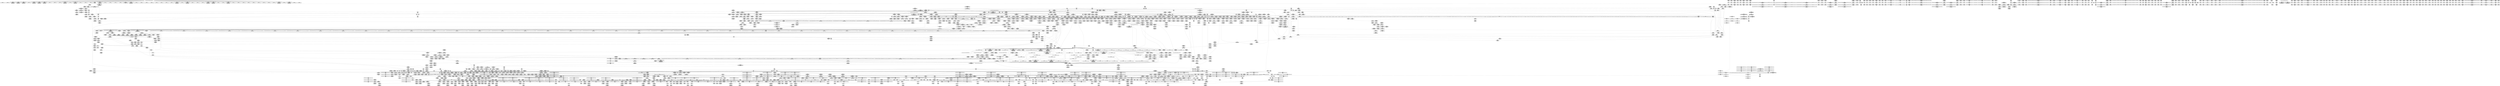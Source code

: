 digraph {
	CE0x3e96cd0 [shape=record,shape=Mrecord,label="{CE0x3e96cd0|128:_i8*,_1208:_%struct.file*,_:_CMRE_16,20_|*MultipleSource*|security/tomoyo/common.h,1205|security/tomoyo/common.h,1205}"]
	CE0x3e05cb0 [shape=record,shape=Mrecord,label="{CE0x3e05cb0|128:_i8*,_1208:_%struct.file*,_:_CMRE_43,44_}"]
	CE0x4cb9720 [shape=record,shape=Mrecord,label="{CE0x4cb9720|_call_void_mcount()_#3|*SummSink*}"]
	CE0x5efe510 [shape=record,shape=Mrecord,label="{CE0x5efe510|tomoyo_domain:do.end}"]
	CE0x5d7cf50 [shape=record,shape=Mrecord,label="{CE0x5d7cf50|0:_i8,_array:_GCRE_tomoyo_index2category_constant_39_x_i8_c_00_00_00_00_00_00_00_00_00_00_00_00_00_00_00_00_00_00_00_00_00_00_00_01_01_01_01_01_01_01_01_01_01_01_01_01_01_01_02_,_align_16:_elem_37::|security/tomoyo/util.c,983}"]
	CE0x5df3820 [shape=record,shape=Mrecord,label="{CE0x5df3820|srcu_read_unlock20:tmp2|*SummSource*}"]
	CE0x3fe77d0 [shape=record,shape=Mrecord,label="{CE0x3fe77d0|GLOBAL:tomoyo_read_unlock19|*Constant*|*SummSink*}"]
	CE0x3f4c140 [shape=record,shape=Mrecord,label="{CE0x3f4c140|tomoyo_get_mode:bb}"]
	CE0x5deadd0 [shape=record,shape=Mrecord,label="{CE0x5deadd0|tomoyo_get_mode:conv5|security/tomoyo/util.c,983|*SummSink*}"]
	CE0x3e96b90 [shape=record,shape=Mrecord,label="{CE0x3e96b90|128:_i8*,_1208:_%struct.file*,_:_CMRE_8,16_|*MultipleSource*|security/tomoyo/common.h,1205|security/tomoyo/common.h,1205}"]
	CE0x74a4c50 [shape=record,shape=Mrecord,label="{CE0x74a4c50|i64_4|*Constant*|*SummSink*}"]
	CE0x4dd8d00 [shape=record,shape=Mrecord,label="{CE0x4dd8d00|tomoyo_audit_inet_log:sub|security/tomoyo/network.c,390|*SummSink*}"]
	CE0x4ca2630 [shape=record,shape=Mrecord,label="{CE0x4ca2630|tomoyo_domain:tmp4|security/tomoyo/common.h,1205|*SummSource*}"]
	CE0x40bc3b0 [shape=record,shape=Mrecord,label="{CE0x40bc3b0|_call_void_mcount()_#3|*SummSource*}"]
	CE0x3f520a0 [shape=record,shape=Mrecord,label="{CE0x3f520a0|tomoyo_check_inet_address:address11|security/tomoyo/network.c,520}"]
	CE0x5c64b80 [shape=record,shape=Mrecord,label="{CE0x5c64b80|tomoyo_check_inet_address:tmp28|security/tomoyo/network.c,525|*SummSource*}"]
	CE0x5df3890 [shape=record,shape=Mrecord,label="{CE0x5df3890|srcu_read_unlock20:tmp2|*SummSink*}"]
	CE0x740a520 [shape=record,shape=Mrecord,label="{CE0x740a520|GLOBAL:srcu_read_unlock20|*Constant*}"]
	CE0x3e052b0 [shape=record,shape=Mrecord,label="{CE0x3e052b0|128:_i8*,_1208:_%struct.file*,_:_CMRE_35,36_}"]
	CE0x3e30e20 [shape=record,shape=Mrecord,label="{CE0x3e30e20|COLLAPSED:_GCMRE___llvm_gcov_ctr53148_internal_global_2_x_i64_zeroinitializer:_elem_0:default:}"]
	CE0x5b89f00 [shape=record,shape=Mrecord,label="{CE0x5b89f00|tomoyo_check_inet_address:tmp6|security/tomoyo/network.c,509}"]
	CE0x4a52450 [shape=record,shape=Mrecord,label="{CE0x4a52450|tomoyo_init_request_info:tmp2|security/tomoyo/util.c,1003|*SummSource*}"]
	CE0x4d17c70 [shape=record,shape=Mrecord,label="{CE0x4d17c70|tomoyo_init_request_info:bb}"]
	CE0x5e1cc10 [shape=record,shape=Mrecord,label="{CE0x5e1cc10|tomoyo_check_inet_address:call21|security/tomoyo/network.c,529}"]
	CE0x74290b0 [shape=record,shape=Mrecord,label="{CE0x74290b0|i64*_getelementptr_inbounds_(_2_x_i64_,_2_x_i64_*___llvm_gcov_ctr4434,_i64_0,_i64_1)|*Constant*}"]
	CE0x4bfdec0 [shape=record,shape=Mrecord,label="{CE0x4bfdec0|srcu_read_unlock20:tmp|*SummSink*}"]
	CE0x4b25090 [shape=record,shape=Mrecord,label="{CE0x4b25090|tomoyo_audit_inet_log:tmp1|*SummSource*}"]
	CE0x59c63d0 [shape=record,shape=Mrecord,label="{CE0x59c63d0|tomoyo_init_request_info:tmp5|security/tomoyo/util.c,1004|*SummSource*}"]
	CE0x3da4de0 [shape=record,shape=Mrecord,label="{CE0x3da4de0|i32_65280|*Constant*|*SummSink*}"]
	CE0x75d4f70 [shape=record,shape=Mrecord,label="{CE0x75d4f70|%struct.lockdep_map*_null|*Constant*|*SummSource*}"]
	CE0x74296a0 [shape=record,shape=Mrecord,label="{CE0x74296a0|tomoyo_get_mode:call|security/tomoyo/util.c,980}"]
	CE0x5e81450 [shape=record,shape=Mrecord,label="{CE0x5e81450|tomoyo_get_mode:tmp5|security/tomoyo/util.c,978}"]
	CE0x73df3a0 [shape=record,shape=Mrecord,label="{CE0x73df3a0|tomoyo_get_mode:tmp23|security/tomoyo/util.c,986|*SummSource*}"]
	CE0x3e75140 [shape=record,shape=Mrecord,label="{CE0x3e75140|tomoyo_print_ipv6:call|security/tomoyo/network.c,111}"]
	CE0x4c23430 [shape=record,shape=Mrecord,label="{CE0x4c23430|tomoyo_check_inet_address:tmp35|security/tomoyo/network.c,528|*SummSink*}"]
	CE0x5c90960 [shape=record,shape=Mrecord,label="{CE0x5c90960|tomoyo_audit_inet_log:inet_network|security/tomoyo/network.c,382|*SummSink*}"]
	CE0x73b0870 [shape=record,shape=Mrecord,label="{CE0x73b0870|i64*_getelementptr_inbounds_(_2_x_i64_,_2_x_i64_*___llvm_gcov_ctr4533,_i64_0,_i64_1)|*Constant*|*SummSink*}"]
	CE0x5d65cf0 [shape=record,shape=Mrecord,label="{CE0x5d65cf0|i8*_getelementptr_inbounds_(_21_x_i8_,_21_x_i8_*_.str9,_i32_0,_i32_0)|*Constant*}"]
	CE0x5b38f00 [shape=record,shape=Mrecord,label="{CE0x5b38f00|tomoyo_check_inet_address:address2|security/tomoyo/network.c,512}"]
	CE0x5a71400 [shape=record,shape=Mrecord,label="{CE0x5a71400|0:_i8,_array:_GCRE_tomoyo_index2category_constant_39_x_i8_c_00_00_00_00_00_00_00_00_00_00_00_00_00_00_00_00_00_00_00_00_00_00_00_01_01_01_01_01_01_01_01_01_01_01_01_01_01_01_02_,_align_16:_elem_6::|security/tomoyo/util.c,983}"]
	CE0x59dfac0 [shape=record,shape=Mrecord,label="{CE0x59dfac0|_ret_void}"]
	CE0x7566840 [shape=record,shape=Mrecord,label="{CE0x7566840|tomoyo_check_inet_address:tmp24|security/tomoyo/network.c,520}"]
	CE0x5d324e0 [shape=record,shape=Mrecord,label="{CE0x5d324e0|_call_void___llvm_gcov_indirect_counter_increment10(i32*___llvm_gcov_global_state_pred50,_i64**_getelementptr_inbounds_(_3_x_i64*_,_3_x_i64*_*___llvm_gcda_edge_table49,_i64_0,_i64_0)),_!dbg_!38951|security/tomoyo/network.c,525|*SummSink*}"]
	CE0x3da4b00 [shape=record,shape=Mrecord,label="{CE0x3da4b00|__fswab16:conv1|include/uapi/linux/swab.h,53|*SummSink*}"]
	CE0x5981060 [shape=record,shape=Mrecord,label="{CE0x5981060|tomoyo_check_inet_address:tmp23|security/tomoyo/network.c,521|*SummSink*}"]
	CE0x59dc070 [shape=record,shape=Mrecord,label="{CE0x59dc070|tomoyo_inet_entry:if.then|*SummSink*}"]
	CE0x72e5a30 [shape=record,shape=Mrecord,label="{CE0x72e5a30|tomoyo_init_request_info:if.end|*SummSink*}"]
	CE0x4c99a10 [shape=record,shape=Mrecord,label="{CE0x4c99a10|tomoyo_domain:tmp6|security/tomoyo/common.h,1205|*SummSource*}"]
	CE0x5c55480 [shape=record,shape=Mrecord,label="{CE0x5c55480|tomoyo_check_inet_address:cmp6|security/tomoyo/network.c,517|*SummSource*}"]
	CE0x4d51470 [shape=record,shape=Mrecord,label="{CE0x4d51470|rcu_lock_acquire18:tmp1|*SummSource*}"]
	CE0x3e790c0 [shape=record,shape=Mrecord,label="{CE0x3e790c0|tomoyo_inet_entry:operation7|security/tomoyo/network.c,477|*SummSource*}"]
	CE0x3faf740 [shape=record,shape=Mrecord,label="{CE0x3faf740|tomoyo_get_mode:if.end14|*SummSink*}"]
	CE0x59922b0 [shape=record,shape=Mrecord,label="{CE0x59922b0|128:_i8*,_1208:_%struct.file*,_:_CMRE_2,3_}"]
	CE0x3f831e0 [shape=record,shape=Mrecord,label="{CE0x3f831e0|_call_void_tomoyo_read_unlock19(i32_%call)_#9,_!dbg_!38960|security/tomoyo/network.c,486}"]
	CE0x3df3bf0 [shape=record,shape=Mrecord,label="{CE0x3df3bf0|tomoyo_inet_entry:is_ipv6|security/tomoyo/network.c,478}"]
	CE0x4c09780 [shape=record,shape=Mrecord,label="{CE0x4c09780|_call_void_tomoyo_print_ipv6(i8*_%arraydecay,_i32_128,_%struct.in6_addr*_%tmp11,_%struct.in6_addr*_%tmp12)_#9,_!dbg_!38918|security/tomoyo/network.c,385}"]
	CE0x5cfeb10 [shape=record,shape=Mrecord,label="{CE0x5cfeb10|__llvm_gcov_indirect_counter_increment10:predecessor|Function::__llvm_gcov_indirect_counter_increment10&Arg::predecessor::|*SummSource*}"]
	CE0x5a25ab0 [shape=record,shape=Mrecord,label="{CE0x5a25ab0|tomoyo_audit_inet_log:arraydecay16|security/tomoyo/network.c,393|*SummSource*}"]
	CE0x7637550 [shape=record,shape=Mrecord,label="{CE0x7637550|tomoyo_check_inet_address:if.then|*SummSource*}"]
	CE0x4d8e860 [shape=record,shape=Mrecord,label="{CE0x4d8e860|rcu_lock_release21:tmp4|include/linux/rcupdate.h,423|*SummSink*}"]
	CE0x5f00dd0 [shape=record,shape=Mrecord,label="{CE0x5f00dd0|tomoyo_init_request_info:mode5|security/tomoyo/util.c,1011|*SummSource*}"]
	CE0x5d8dfe0 [shape=record,shape=Mrecord,label="{CE0x5d8dfe0|tomoyo_get_mode:config7|security/tomoyo/util.c,983|*SummSource*}"]
	CE0x5ee9480 [shape=record,shape=Mrecord,label="{CE0x5ee9480|i8*_undef|*Constant*|*SummSource*}"]
	CE0x5c614c0 [shape=record,shape=Mrecord,label="{CE0x5c614c0|tomoyo_domain:tmp3|*SummSink*}"]
	CE0x4d0d8e0 [shape=record,shape=Mrecord,label="{CE0x4d0d8e0|tomoyo_print_ipv4:tmp5|security/tomoyo/network.c,93|*SummSink*}"]
	CE0x5a3d460 [shape=record,shape=Mrecord,label="{CE0x5a3d460|0:_i8,_array:_GCRE_tomoyo_index2category_constant_39_x_i8_c_00_00_00_00_00_00_00_00_00_00_00_00_00_00_00_00_00_00_00_00_00_00_00_01_01_01_01_01_01_01_01_01_01_01_01_01_01_01_02_,_align_16:_elem_12::|security/tomoyo/util.c,983}"]
	CE0x5c61670 [shape=record,shape=Mrecord,label="{CE0x5c61670|tomoyo_print_ipv6:tmp3}"]
	CE0x4e1c320 [shape=record,shape=Mrecord,label="{CE0x4e1c320|i64*_getelementptr_inbounds_(_5_x_i64_,_5_x_i64_*___llvm_gcov_ctr32134,_i64_0,_i64_3)|*Constant*|*SummSource*}"]
	CE0x4c310a0 [shape=record,shape=Mrecord,label="{CE0x4c310a0|tomoyo_domain:tmp7|security/tomoyo/common.h,1205}"]
	CE0x5a19b70 [shape=record,shape=Mrecord,label="{CE0x5a19b70|tomoyo_audit_inet_log:inet_network15|security/tomoyo/network.c,393}"]
	CE0x4cdc540 [shape=record,shape=Mrecord,label="{CE0x4cdc540|tomoyo_print_ipv4:min_ip|Function::tomoyo_print_ipv4&Arg::min_ip::}"]
	CE0x5efe450 [shape=record,shape=Mrecord,label="{CE0x5efe450|tomoyo_domain:if.end|*SummSink*}"]
	CE0x401efd0 [shape=record,shape=Mrecord,label="{CE0x401efd0|tomoyo_print_ipv4:bb|*SummSource*}"]
	CE0x3f796b0 [shape=record,shape=Mrecord,label="{CE0x3f796b0|tomoyo_print_ipv4:cmp|security/tomoyo/network.c,93|*SummSink*}"]
	CE0x5ee92f0 [shape=record,shape=Mrecord,label="{CE0x5ee92f0|i8*_undef|*Constant*}"]
	CE0x4e8f1a0 [shape=record,shape=Mrecord,label="{CE0x4e8f1a0|tomoyo_inet_entry:tmp13|security/tomoyo/network.c,473}"]
	CE0x4d8c960 [shape=record,shape=Mrecord,label="{CE0x4d8c960|tomoyo_check_inet_address:tmp21|security/tomoyo/network.c,519}"]
	CE0x7422b80 [shape=record,shape=Mrecord,label="{CE0x7422b80|tomoyo_audit_inet_log:if.end|*SummSink*}"]
	CE0x754a1c0 [shape=record,shape=Mrecord,label="{CE0x754a1c0|tomoyo_check_inet_address:sa_family|security/tomoyo/network.c,507|*SummSource*}"]
	CE0x73c2810 [shape=record,shape=Mrecord,label="{CE0x73c2810|tomoyo_init_request_info:tobool|security/tomoyo/util.c,1004|*SummSource*}"]
	CE0x5e37720 [shape=record,shape=Mrecord,label="{CE0x5e37720|tomoyo_check_inet_address:tmp39|security/tomoyo/network.c,531}"]
	CE0x4a68aa0 [shape=record,shape=Mrecord,label="{CE0x4a68aa0|srcu_read_lock17:entry|*SummSource*}"]
	CE0x5bb59f0 [shape=record,shape=Mrecord,label="{CE0x5bb59f0|tomoyo_init_request_info:call4|security/tomoyo/util.c,1010|*SummSink*}"]
	CE0x5a61ff0 [shape=record,shape=Mrecord,label="{CE0x5a61ff0|tomoyo_audit_inet_log:tmp20|security/tomoyo/network.c,394}"]
	CE0x5a729d0 [shape=record,shape=Mrecord,label="{CE0x5a729d0|tomoyo_print_ipv4:call|security/tomoyo/network.c,92|*SummSource*}"]
	CE0x3de2d00 [shape=record,shape=Mrecord,label="{CE0x3de2d00|128:_i8*,_1208:_%struct.file*,_:_CMRE_51,52_}"]
	CE0x4c38fd0 [shape=record,shape=Mrecord,label="{CE0x4c38fd0|tomoyo_domain:do.end|*SummSink*}"]
	CE0x4bb4a50 [shape=record,shape=Mrecord,label="{CE0x4bb4a50|GLOBAL:__llvm_gcov_ctr31133|Global_var:__llvm_gcov_ctr31133|*SummSource*}"]
	CE0x4bdbfb0 [shape=record,shape=Mrecord,label="{CE0x4bdbfb0|i64*_getelementptr_inbounds_(_11_x_i64_,_11_x_i64_*___llvm_gcov_ctr54147,_i64_0,_i64_9)|*Constant*|*SummSource*}"]
	CE0x3ceb030 [shape=record,shape=Mrecord,label="{CE0x3ceb030|tomoyo_domain:tmp|*SummSource*}"]
	CE0x5ea1460 [shape=record,shape=Mrecord,label="{CE0x5ea1460|GLOBAL:lockdep_rcu_suspicious|*Constant*|*SummSource*}"]
	CE0x5bd8e80 [shape=record,shape=Mrecord,label="{CE0x5bd8e80|rcu_lock_release21:tmp6|*SummSource*}"]
	CE0x3f6bfe0 [shape=record,shape=Mrecord,label="{CE0x3f6bfe0|i64*_getelementptr_inbounds_(_11_x_i64_,_11_x_i64_*___llvm_gcov_ctr5229,_i64_0,_i64_9)|*Constant*}"]
	CE0x5cd0160 [shape=record,shape=Mrecord,label="{CE0x5cd0160|i64*_getelementptr_inbounds_(_12_x_i64_,_12_x_i64_*___llvm_gcov_ctr31133,_i64_0,_i64_3)|*Constant*}"]
	CE0x40c19a0 [shape=record,shape=Mrecord,label="{CE0x40c19a0|tomoyo_print_ipv6:max_ip|Function::tomoyo_print_ipv6&Arg::max_ip::}"]
	CE0x5d559c0 [shape=record,shape=Mrecord,label="{CE0x5d559c0|0:_i8,_array:_GCRE_tomoyo_index2category_constant_39_x_i8_c_00_00_00_00_00_00_00_00_00_00_00_00_00_00_00_00_00_00_00_00_00_00_00_01_01_01_01_01_01_01_01_01_01_01_01_01_01_01_02_,_align_16:_elem_31::|security/tomoyo/util.c,983}"]
	CE0x735aed0 [shape=record,shape=Mrecord,label="{CE0x735aed0|_ret_%struct.task_struct*_%tmp4,_!dbg_!38905|./arch/x86/include/asm/current.h,14}"]
	CE0x4b5f410 [shape=record,shape=Mrecord,label="{CE0x4b5f410|tomoyo_domain:tmp21|security/tomoyo/common.h,1205|*SummSink*}"]
	CE0x5cd0880 [shape=record,shape=Mrecord,label="{CE0x5cd0880|tomoyo_print_ipv6:tmp|*SummSource*}"]
	CE0x74a4b80 [shape=record,shape=Mrecord,label="{CE0x74a4b80|i64_4|*Constant*|*SummSource*}"]
	CE0x3f6b790 [shape=record,shape=Mrecord,label="{CE0x3f6b790|tomoyo_inet_entry:tmp25|security/tomoyo/network.c,484|*SummSink*}"]
	CE0x5b38fd0 [shape=record,shape=Mrecord,label="{CE0x5b38fd0|tomoyo_check_inet_address:address2|security/tomoyo/network.c,512|*SummSource*}"]
	CE0x5b8d360 [shape=record,shape=Mrecord,label="{CE0x5b8d360|tomoyo_check_inet_address:tmp20|security/tomoyo/network.c,518}"]
	CE0x5c73130 [shape=record,shape=Mrecord,label="{CE0x5c73130|rcu_lock_release21:tmp2}"]
	CE0x40023f0 [shape=record,shape=Mrecord,label="{CE0x40023f0|_call_void_mcount()_#3}"]
	CE0x4bfda30 [shape=record,shape=Mrecord,label="{CE0x4bfda30|_call_void_mcount()_#3}"]
	CE0x4b04fe0 [shape=record,shape=Mrecord,label="{CE0x4b04fe0|tomoyo_read_unlock19:bb|*SummSink*}"]
	CE0x5ea17f0 [shape=record,shape=Mrecord,label="{CE0x5ea17f0|i8*_getelementptr_inbounds_(_25_x_i8_,_25_x_i8_*_.str12,_i32_0,_i32_0)|*Constant*|*SummSource*}"]
	CE0x5c723f0 [shape=record,shape=Mrecord,label="{CE0x5c723f0|%struct.task_struct*_(%struct.task_struct**)*_asm_movq_%gs:$_1:P_,$0_,_r,im,_dirflag_,_fpsr_,_flags_|*SummSink*}"]
	CE0x4d0d2c0 [shape=record,shape=Mrecord,label="{CE0x4d0d2c0|i64*_getelementptr_inbounds_(_2_x_i64_,_2_x_i64_*___llvm_gcov_ctr4533,_i64_0,_i64_0)|*Constant*|*SummSink*}"]
	CE0x4ad9f10 [shape=record,shape=Mrecord,label="{CE0x4ad9f10|i64_80|*Constant*|*SummSource*}"]
	CE0x5a1a320 [shape=record,shape=Mrecord,label="{CE0x5a1a320|tomoyo_audit_inet_log:tmp19|security/tomoyo/network.c,393}"]
	CE0x3f7b2e0 [shape=record,shape=Mrecord,label="{CE0x3f7b2e0|tomoyo_inet_entry:port|security/tomoyo/network.c,480}"]
	CE0x4c10ea0 [shape=record,shape=Mrecord,label="{CE0x4c10ea0|0:_i8,_array:_GCRE_tomoyo_index2category_constant_39_x_i8_c_00_00_00_00_00_00_00_00_00_00_00_00_00_00_00_00_00_00_00_00_00_00_00_01_01_01_01_01_01_01_01_01_01_01_01_01_01_01_02_,_align_16:_elem_17::|security/tomoyo/util.c,983}"]
	CE0x754b230 [shape=record,shape=Mrecord,label="{CE0x754b230|tomoyo_check_inet_address:in6_u|security/tomoyo/network.c,513|*SummSink*}"]
	CE0x59f8c50 [shape=record,shape=Mrecord,label="{CE0x59f8c50|__fswab16:conv1|include/uapi/linux/swab.h,53}"]
	CE0x3ceaf00 [shape=record,shape=Mrecord,label="{CE0x3ceaf00|i64*_getelementptr_inbounds_(_11_x_i64_,_11_x_i64_*___llvm_gcov_ctr54147,_i64_0,_i64_0)|*Constant*|*SummSource*}"]
	CE0x7349860 [shape=record,shape=Mrecord,label="{CE0x7349860|GLOBAL:tomoyo_read_lock16|*Constant*}"]
	CE0x59e4f00 [shape=record,shape=Mrecord,label="{CE0x59e4f00|_call_void_lock_acquire(%struct.lockdep_map*_%map,_i32_0,_i32_0,_i32_2,_i32_0,_%struct.lockdep_map*_null,_i64_ptrtoint_(i8*_blockaddress(_rcu_lock_acquire18,_%__here)_to_i64))_#9,_!dbg_!38907|include/linux/rcupdate.h,418|*SummSource*}"]
	CE0x5ea1f70 [shape=record,shape=Mrecord,label="{CE0x5ea1f70|i64_1|*Constant*}"]
	CE0x735b470 [shape=record,shape=Mrecord,label="{CE0x735b470|i32_78|*Constant*|*SummSource*}"]
	CE0x5a2d0a0 [shape=record,shape=Mrecord,label="{CE0x5a2d0a0|i64*_null|*Constant*}"]
	CE0x4cb2b80 [shape=record,shape=Mrecord,label="{CE0x4cb2b80|_call_void_tomoyo_print_ipv4(i8*_%arraydecay4,_i32_128,_i32*_%tmp3,_i32*_%tmp3)_#9,_!dbg_!38920|security/tomoyo/network.c,388|*SummSource*}"]
	CE0x4d604f0 [shape=record,shape=Mrecord,label="{CE0x4d604f0|tomoyo_audit_inet_log:tmp16|security/tomoyo/network.c,389}"]
	CE0x4adc350 [shape=record,shape=Mrecord,label="{CE0x4adc350|i64*_getelementptr_inbounds_(_2_x_i64_,_2_x_i64_*___llvm_gcov_ctr3939,_i64_0,_i64_1)|*Constant*}"]
	CE0x5c87dc0 [shape=record,shape=Mrecord,label="{CE0x5c87dc0|i64*_null|*Constant*|*SummSource*}"]
	CE0x40b53f0 [shape=record,shape=Mrecord,label="{CE0x40b53f0|_ret_void,_!dbg_!38907|include/linux/srcu.h,238}"]
	CE0x4be7640 [shape=record,shape=Mrecord,label="{CE0x4be7640|tomoyo_get_mode:tmp9|security/tomoyo/util.c,981|*SummSource*}"]
	CE0x75663b0 [shape=record,shape=Mrecord,label="{CE0x75663b0|tomoyo_check_inet_address:sin_addr|security/tomoyo/network.c,521|*SummSource*}"]
	CE0x7621950 [shape=record,shape=Mrecord,label="{CE0x7621950|128:_i8*,_1208:_%struct.file*,_:_CMRE_26,27_}"]
	CE0x4ae6540 [shape=record,shape=Mrecord,label="{CE0x4ae6540|i32_2|*Constant*|*SummSink*}"]
	CE0x5d7e290 [shape=record,shape=Mrecord,label="{CE0x5d7e290|i64_14|*Constant*}"]
	CE0x74b33b0 [shape=record,shape=Mrecord,label="{CE0x74b33b0|i32_3|*Constant*|*SummSource*}"]
	CE0x4c11150 [shape=record,shape=Mrecord,label="{CE0x4c11150|0:_i8,_array:_GCRE_tomoyo_index2category_constant_39_x_i8_c_00_00_00_00_00_00_00_00_00_00_00_00_00_00_00_00_00_00_00_00_00_00_00_01_01_01_01_01_01_01_01_01_01_01_01_01_01_01_02_,_align_16:_elem_18::|security/tomoyo/util.c,983}"]
	CE0x5a771b0 [shape=record,shape=Mrecord,label="{CE0x5a771b0|i64*_getelementptr_inbounds_(_2_x_i64_,_2_x_i64_*___llvm_gcov_ctr4434,_i64_0,_i64_1)|*Constant*|*SummSource*}"]
	CE0x3fe24f0 [shape=record,shape=Mrecord,label="{CE0x3fe24f0|tomoyo_inet_entry:tmp27|security/tomoyo/network.c,485|*SummSink*}"]
	CE0x4ce7790 [shape=record,shape=Mrecord,label="{CE0x4ce7790|tomoyo_check_inet_address:sw.bb}"]
	CE0x7643fb0 [shape=record,shape=Mrecord,label="{CE0x7643fb0|i32_10|*Constant*|*SummSink*}"]
	CE0x73e5770 [shape=record,shape=Mrecord,label="{CE0x73e5770|tomoyo_get_mode:default_config|security/tomoyo/util.c,986}"]
	CE0x40b5300 [shape=record,shape=Mrecord,label="{CE0x40b5300|srcu_read_unlock20:sp|Function::srcu_read_unlock20&Arg::sp::|*SummSink*}"]
	CE0x4bde2b0 [shape=record,shape=Mrecord,label="{CE0x4bde2b0|_ret_void,_!dbg_!38904|security/tomoyo/common.h,1110}"]
	CE0x5c73210 [shape=record,shape=Mrecord,label="{CE0x5c73210|rcu_lock_release21:tmp2|*SummSink*}"]
	CE0x40db5a0 [shape=record,shape=Mrecord,label="{CE0x40db5a0|tomoyo_check_inet_address:tmp29|*LoadInst*|security/tomoyo/network.c,527|*SummSink*}"]
	CE0x5e50b60 [shape=record,shape=Mrecord,label="{CE0x5e50b60|tomoyo_check_inet_address:tmp22|security/tomoyo/network.c,519|*SummSink*}"]
	CE0x5d20b60 [shape=record,shape=Mrecord,label="{CE0x5d20b60|tomoyo_check_inet_address:port12|security/tomoyo/network.c,522|*SummSink*}"]
	CE0x5a77d10 [shape=record,shape=Mrecord,label="{CE0x5a77d10|_call_void_mcount()_#3|*SummSource*}"]
	CE0x4d84700 [shape=record,shape=Mrecord,label="{CE0x4d84700|i64*_getelementptr_inbounds_(_4_x_i64_,_4_x_i64_*___llvm_gcov_ctr4731,_i64_0,_i64_2)|*Constant*|*SummSource*}"]
	CE0x4c7f1a0 [shape=record,shape=Mrecord,label="{CE0x4c7f1a0|tomoyo_print_ipv4:tmp2}"]
	CE0x745f8e0 [shape=record,shape=Mrecord,label="{CE0x745f8e0|tomoyo_get_mode:tmp28|security/tomoyo/util.c,988}"]
	CE0x4ba41c0 [shape=record,shape=Mrecord,label="{CE0x4ba41c0|GLOBAL:tomoyo_index2category|Global_var:tomoyo_index2category}"]
	CE0x3f322c0 [shape=record,shape=Mrecord,label="{CE0x3f322c0|128:_i8*,_1208:_%struct.file*,_:_CMRE_152,160_|*MultipleSource*|security/tomoyo/common.h,1205|security/tomoyo/common.h,1205}"]
	CE0x4e1c530 [shape=record,shape=Mrecord,label="{CE0x4e1c530|i64*_getelementptr_inbounds_(_5_x_i64_,_5_x_i64_*___llvm_gcov_ctr32134,_i64_0,_i64_3)|*Constant*|*SummSink*}"]
	CE0x59fd5a0 [shape=record,shape=Mrecord,label="{CE0x59fd5a0|i64_ptrtoint_(i8*_blockaddress(_rcu_lock_release21,_%__here)_to_i64)|*Constant*|*SummSink*}"]
	CE0x4b624c0 [shape=record,shape=Mrecord,label="{CE0x4b624c0|i32_(%struct.tomoyo_request_info.524*,_i8*,_...)*_bitcast_(i32_(%struct.tomoyo_request_info*,_i8*,_...)*_tomoyo_supervisor_to_i32_(%struct.tomoyo_request_info.524*,_i8*,_...)*)|*Constant*}"]
	CE0x4b625b0 [shape=record,shape=Mrecord,label="{CE0x4b625b0|tomoyo_audit_net_log:tmp5|security/tomoyo/network.c,368}"]
	CE0x5928a00 [shape=record,shape=Mrecord,label="{CE0x5928a00|i32_4|*Constant*}"]
	CE0x5994e70 [shape=record,shape=Mrecord,label="{CE0x5994e70|tomoyo_audit_net_log:idxprom1|security/tomoyo/network.c,368|*SummSink*}"]
	CE0x5a80710 [shape=record,shape=Mrecord,label="{CE0x5a80710|i64_16|*Constant*|*SummSink*}"]
	CE0x4bde320 [shape=record,shape=Mrecord,label="{CE0x4bde320|_ret_void,_!dbg_!38904|security/tomoyo/common.h,1110|*SummSource*}"]
	CE0x59dc220 [shape=record,shape=Mrecord,label="{CE0x59dc220|tomoyo_inet_entry:bb|*SummSource*}"]
	CE0x3f5e250 [shape=record,shape=Mrecord,label="{CE0x3f5e250|tomoyo_inet_entry:param24|security/tomoyo/network.c,480|*SummSource*}"]
	CE0x59d5950 [shape=record,shape=Mrecord,label="{CE0x59d5950|tomoyo_inet_entry:land.lhs.true}"]
	CE0x5a70f40 [shape=record,shape=Mrecord,label="{CE0x5a70f40|tomoyo_print_ipv4:conv|security/tomoyo/network.c,92|*SummSink*}"]
	CE0x5e03f90 [shape=record,shape=Mrecord,label="{CE0x5e03f90|tomoyo_check_inet_address:port19|security/tomoyo/network.c,528|*SummSink*}"]
	CE0x7636990 [shape=record,shape=Mrecord,label="{CE0x7636990|tomoyo_check_inet_address:tmp4|security/tomoyo/network.c,509}"]
	CE0x4adbfd0 [shape=record,shape=Mrecord,label="{CE0x4adbfd0|tomoyo_inet_entry:cmp|security/tomoyo/network.c,474}"]
	CE0x404c9e0 [shape=record,shape=Mrecord,label="{CE0x404c9e0|srcu_read_lock17:call|include/linux/srcu.h,220|*SummSink*}"]
	"CONST[source:2(external),value:2(dynamic)][purpose:{subject}][SrcIdx:7]"
	CE0x5e69e20 [shape=record,shape=Mrecord,label="{CE0x5e69e20|_ret_i32_%retval.0,_!dbg_!38967|security/tomoyo/network.c,532}"]
	CE0x5ee8ce0 [shape=record,shape=Mrecord,label="{CE0x5ee8ce0|rcu_lock_acquire18:tmp6|*SummSource*}"]
	CE0x5e51520 [shape=record,shape=Mrecord,label="{CE0x5e51520|tomoyo_check_inet_address:sw.default|*SummSink*}"]
	CE0x5b646d0 [shape=record,shape=Mrecord,label="{CE0x5b646d0|tomoyo_init_request_info:ns|security/tomoyo/util.c,1010}"]
	CE0x404cd70 [shape=record,shape=Mrecord,label="{CE0x404cd70|tomoyo_print_ipv6:buffer_len|Function::tomoyo_print_ipv6&Arg::buffer_len::|*SummSource*}"]
	CE0x3dfd890 [shape=record,shape=Mrecord,label="{CE0x3dfd890|rcu_lock_acquire18:tmp5|include/linux/rcupdate.h,418}"]
	CE0x74a0de0 [shape=record,shape=Mrecord,label="{CE0x74a0de0|i64*_getelementptr_inbounds_(_6_x_i64_,_6_x_i64_*___llvm_gcov_ctr5427,_i64_0,_i64_0)|*Constant*|*SummSink*}"]
	CE0x5bb5b70 [shape=record,shape=Mrecord,label="{CE0x5bb5b70|GLOBAL:tomoyo_get_mode|*Constant*}"]
	CE0x5d7e780 [shape=record,shape=Mrecord,label="{CE0x5d7e780|i64_14|*Constant*|*SummSink*}"]
	CE0x4b64a10 [shape=record,shape=Mrecord,label="{CE0x4b64a10|i64*_getelementptr_inbounds_(_2_x_i64_,_2_x_i64_*___llvm_gcov_ctr4038,_i64_0,_i64_1)|*Constant*|*SummSource*}"]
	CE0x587cb20 [shape=record,shape=Mrecord,label="{CE0x587cb20|_call_void_mcount()_#3}"]
	CE0x5d443c0 [shape=record,shape=Mrecord,label="{CE0x5d443c0|_call_void_lockdep_rcu_suspicious(i8*_getelementptr_inbounds_(_25_x_i8_,_25_x_i8_*_.str12,_i32_0,_i32_0),_i32_1205,_i8*_getelementptr_inbounds_(_45_x_i8_,_45_x_i8_*_.str13,_i32_0,_i32_0))_#9,_!dbg_!38917|security/tomoyo/common.h,1205|*SummSink*}"]
	CE0x5d4f690 [shape=record,shape=Mrecord,label="{CE0x5d4f690|0:_i8,_array:_GCRE_tomoyo_index2category_constant_39_x_i8_c_00_00_00_00_00_00_00_00_00_00_00_00_00_00_00_00_00_00_00_00_00_00_00_01_01_01_01_01_01_01_01_01_01_01_01_01_01_01_02_,_align_16:_elem_27::|security/tomoyo/util.c,983}"]
	CE0x5f00d10 [shape=record,shape=Mrecord,label="{CE0x5f00d10|tomoyo_init_request_info:mode5|security/tomoyo/util.c,1011}"]
	CE0x3f58140 [shape=record,shape=Mrecord,label="{CE0x3f58140|tomoyo_inet_entry:inet20|security/tomoyo/network.c,480|*SummSource*}"]
	CE0x7575a10 [shape=record,shape=Mrecord,label="{CE0x7575a10|tomoyo_inet_entry:tmp10|security/tomoyo/network.c,473}"]
	CE0x4ca8950 [shape=record,shape=Mrecord,label="{CE0x4ca8950|tomoyo_check_inet_address:tmp11|security/tomoyo/network.c,513|*SummSource*}"]
	CE0x73499f0 [shape=record,shape=Mrecord,label="{CE0x73499f0|tomoyo_inet_entry:call|security/tomoyo/network.c,468}"]
	CE0x73d62f0 [shape=record,shape=Mrecord,label="{CE0x73d62f0|tomoyo_inet_entry:tmp15|security/tomoyo/network.c,475}"]
	CE0x3fc1730 [shape=record,shape=Mrecord,label="{CE0x3fc1730|tomoyo_inet_entry:arrayidx|security/tomoyo/network.c,471|*SummSink*}"]
	CE0x747ef00 [shape=record,shape=Mrecord,label="{CE0x747ef00|i64*_getelementptr_inbounds_(_2_x_i64_,_2_x_i64_*___llvm_gcov_ctr2154,_i64_0,_i64_0)|*Constant*}"]
	CE0x4adbdc0 [shape=record,shape=Mrecord,label="{CE0x4adbdc0|tomoyo_inet_entry:cmp|security/tomoyo/network.c,474|*SummSink*}"]
	CE0x5982450 [shape=record,shape=Mrecord,label="{CE0x5982450|tomoyo_audit_net_log:family|Function::tomoyo_audit_net_log&Arg::family::|*SummSink*}"]
	CE0x4ba3cd0 [shape=record,shape=Mrecord,label="{CE0x4ba3cd0|tomoyo_audit_inet_log:tmp|*SummSource*}"]
	CE0x59e4ab0 [shape=record,shape=Mrecord,label="{CE0x59e4ab0|GLOBAL:tomoyo_proto_keyword|Global_var:tomoyo_proto_keyword|*SummSource*}"]
	CE0x7321760 [shape=record,shape=Mrecord,label="{CE0x7321760|24:_i32*,_32:_i16,_34:_i8,_35:_i8,_36:_i8,_72:_i8,_:_SCMRE_16,24_|*MultipleSource*|security/tomoyo/network.c, 469|security/tomoyo/network.c,469|Function::tomoyo_init_request_info&Arg::r::|security/tomoyo/network.c,475}"]
	CE0x3dd4700 [shape=record,shape=Mrecord,label="{CE0x3dd4700|tomoyo_audit_inet_log:tmp3|security/tomoyo/network.c,382|*SummSource*}"]
	CE0x59d59c0 [shape=record,shape=Mrecord,label="{CE0x59d59c0|tomoyo_inet_entry:land.lhs.true|*SummSource*}"]
	CE0x754b390 [shape=record,shape=Mrecord,label="{CE0x754b390|tomoyo_check_inet_address:u6_addr8|security/tomoyo/network.c,513}"]
	CE0x3f74a70 [shape=record,shape=Mrecord,label="{CE0x3f74a70|tomoyo_audit_inet_log:tmp8|security/tomoyo/network.c,384|*SummSource*}"]
	CE0x5bd9450 [shape=record,shape=Mrecord,label="{CE0x5bd9450|i8*_undef|*Constant*}"]
	CE0x5d8f610 [shape=record,shape=Mrecord,label="{CE0x5d8f610|tomoyo_check_inet_address:tmp33|security/tomoyo/network.c,527}"]
	CE0x4c39070 [shape=record,shape=Mrecord,label="{CE0x4c39070|tomoyo_domain:if.then}"]
	CE0x3df3650 [shape=record,shape=Mrecord,label="{CE0x3df3650|tomoyo_inet_entry:inet_network|security/tomoyo/network.c,476|*SummSink*}"]
	CE0x5e23220 [shape=record,shape=Mrecord,label="{CE0x5e23220|_ret_i32_%error.0,_!dbg_!38961|security/tomoyo/network.c,488}"]
	CE0x3ed7c40 [shape=record,shape=Mrecord,label="{CE0x3ed7c40|tomoyo_check_inet_address:sw.epilog}"]
	CE0x58d8880 [shape=record,shape=Mrecord,label="{CE0x58d8880|i64_ptrtoint_(i8*_blockaddress(_rcu_lock_acquire18,_%__here)_to_i64)|*Constant*|*SummSink*}"]
	CE0x74a6540 [shape=record,shape=Mrecord,label="{CE0x74a6540|tomoyo_print_ipv6:tmp1|*SummSource*}"]
	CE0x754b510 [shape=record,shape=Mrecord,label="{CE0x754b510|tomoyo_check_inet_address:u6_addr8|security/tomoyo/network.c,513|*SummSource*}"]
	CE0x4a693b0 [shape=record,shape=Mrecord,label="{CE0x4a693b0|GLOBAL:tomoyo_ss|Global_var:tomoyo_ss|*SummSource*}"]
	CE0x5980be0 [shape=record,shape=Mrecord,label="{CE0x5980be0|tomoyo_check_inet_address:tmp23|security/tomoyo/network.c,521|*SummSource*}"]
	CE0x3f6bb90 [shape=record,shape=Mrecord,label="{CE0x3f6bb90|tomoyo_inet_entry:tmp26|security/tomoyo/network.c,484|*SummSink*}"]
	CE0x4c09840 [shape=record,shape=Mrecord,label="{CE0x4c09840|_call_void_tomoyo_print_ipv6(i8*_%arraydecay,_i32_128,_%struct.in6_addr*_%tmp11,_%struct.in6_addr*_%tmp12)_#9,_!dbg_!38918|security/tomoyo/network.c,385|*SummSource*}"]
	CE0x69232d0 [shape=record,shape=Mrecord,label="{CE0x69232d0|tomoyo_domain:tmp}"]
	CE0x5cbb270 [shape=record,shape=Mrecord,label="{CE0x5cbb270|tomoyo_check_inet_address:is_ipv610|security/tomoyo/network.c,519|*SummSource*}"]
	CE0x5e22ee0 [shape=record,shape=Mrecord,label="{CE0x5e22ee0|GLOBAL:tomoyo_inet_entry|*Constant*|*SummSource*}"]
	CE0x5a586c0 [shape=record,shape=Mrecord,label="{CE0x5a586c0|GLOBAL:tomoyo_audit_net_log|*Constant*|*SummSource*}"]
	CE0x4c2a4f0 [shape=record,shape=Mrecord,label="{CE0x4c2a4f0|tomoyo_audit_inet_log:arraydecay4|security/tomoyo/network.c,388|*SummSource*}"]
	CE0x3fb41e0 [shape=record,shape=Mrecord,label="{CE0x3fb41e0|tomoyo_get_mode:conv|security/tomoyo/util.c,982|*SummSource*}"]
	CE0x75558b0 [shape=record,shape=Mrecord,label="{CE0x75558b0|i32_5|*Constant*|*SummSink*}"]
	CE0x5c4c030 [shape=record,shape=Mrecord,label="{CE0x5c4c030|rcu_lock_release21:map|Function::rcu_lock_release21&Arg::map::}"]
	CE0x4c871d0 [shape=record,shape=Mrecord,label="{CE0x4c871d0|srcu_read_unlock20:bb|*SummSource*}"]
	CE0x3f31f00 [shape=record,shape=Mrecord,label="{CE0x3f31f00|128:_i8*,_1208:_%struct.file*,_:_CMRE_136,144_|*MultipleSource*|security/tomoyo/common.h,1205|security/tomoyo/common.h,1205}"]
	CE0x5cfe1d0 [shape=record,shape=Mrecord,label="{CE0x5cfe1d0|i8*_getelementptr_inbounds_(_45_x_i8_,_45_x_i8_*_.str13,_i32_0,_i32_0)|*Constant*|*SummSource*}"]
	CE0x3f600e0 [shape=record,shape=Mrecord,label="{CE0x3f600e0|tomoyo_get_mode:if.end|*SummSink*}"]
	CE0x4c224c0 [shape=record,shape=Mrecord,label="{CE0x4c224c0|tomoyo_get_mode:if.then2}"]
	CE0x75eb9a0 [shape=record,shape=Mrecord,label="{CE0x75eb9a0|24:_i32*,_32:_i16,_34:_i8,_35:_i8,_36:_i8,_72:_i8,_:_SCMRE_34,35_}"]
	CE0x3f4c1e0 [shape=record,shape=Mrecord,label="{CE0x3f4c1e0|tomoyo_get_mode:bb|*SummSource*}"]
	CE0x4d0d150 [shape=record,shape=Mrecord,label="{CE0x4d0d150|i64*_getelementptr_inbounds_(_2_x_i64_,_2_x_i64_*___llvm_gcov_ctr4533,_i64_0,_i64_0)|*Constant*|*SummSource*}"]
	CE0x7429710 [shape=record,shape=Mrecord,label="{CE0x7429710|tomoyo_get_mode:call|security/tomoyo/util.c,980|*SummSource*}"]
	CE0x4c09940 [shape=record,shape=Mrecord,label="{CE0x4c09940|tomoyo_get_mode:tmp1}"]
	CE0x404c2b0 [shape=record,shape=Mrecord,label="{CE0x404c2b0|_call_void_mcount()_#3}"]
	CE0x3f5e490 [shape=record,shape=Mrecord,label="{CE0x3f5e490|tomoyo_inet_entry:inet_network25|security/tomoyo/network.c,480|*SummSource*}"]
	CE0x5be33d0 [shape=record,shape=Mrecord,label="{CE0x5be33d0|tomoyo_get_mode:ns|Function::tomoyo_get_mode&Arg::ns::|*SummSink*}"]
	CE0x75d2590 [shape=record,shape=Mrecord,label="{CE0x75d2590|tomoyo_check_inet_address:addr|Function::tomoyo_check_inet_address&Arg::addr::}"]
	CE0x3da50c0 [shape=record,shape=Mrecord,label="{CE0x3da50c0|__fswab16:and2|include/uapi/linux/swab.h,53|*SummSource*}"]
	CE0x59dfba0 [shape=record,shape=Mrecord,label="{CE0x59dfba0|_ret_void|*SummSink*}"]
	CE0x40095e0 [shape=record,shape=Mrecord,label="{CE0x40095e0|tomoyo_inet_entry:cmp28|security/tomoyo/network.c,484|*SummSink*}"]
	CE0x5be34c0 [shape=record,shape=Mrecord,label="{CE0x5be34c0|tomoyo_get_mode:index|Function::tomoyo_get_mode&Arg::index::}"]
	CE0x5d8ef80 [shape=record,shape=Mrecord,label="{CE0x5d8ef80|tomoyo_check_inet_address:tmp31|security/tomoyo/network.c,527|*SummSink*}"]
	CE0x3da5160 [shape=record,shape=Mrecord,label="{CE0x3da5160|tomoyo_check_inet_address:tmp}"]
	CE0x736e9f0 [shape=record,shape=Mrecord,label="{CE0x736e9f0|tomoyo_get_mode:tmp9|security/tomoyo/util.c,981}"]
	CE0x73d57f0 [shape=record,shape=Mrecord,label="{CE0x73d57f0|tomoyo_inet_entry:tmp7|security/tomoyo/network.c,473}"]
	CE0x3dbbda0 [shape=record,shape=Mrecord,label="{CE0x3dbbda0|rcu_lock_release21:tmp|*SummSource*}"]
	CE0x3e56650 [shape=record,shape=Mrecord,label="{CE0x3e56650|_call_void_tomoyo_print_ipv6(i8*_%arraydecay,_i32_128,_%struct.in6_addr*_%tmp11,_%struct.in6_addr*_%tmp12)_#9,_!dbg_!38918|security/tomoyo/network.c,385|*SummSink*}"]
	CE0x3f3a2e0 [shape=record,shape=Mrecord,label="{CE0x3f3a2e0|tomoyo_get_mode:idxprom3|security/tomoyo/util.c,983|*SummSink*}"]
	CE0x5ccaa30 [shape=record,shape=Mrecord,label="{CE0x5ccaa30|tomoyo_domain:tmp20|security/tomoyo/common.h,1205|*SummSink*}"]
	CE0x59a3b00 [shape=record,shape=Mrecord,label="{CE0x59a3b00|tomoyo_audit_inet_log:inet_network13|security/tomoyo/network.c,392}"]
	CE0x7420610 [shape=record,shape=Mrecord,label="{CE0x7420610|tomoyo_get_mode:retval.0|*SummSink*}"]
	CE0x59807b0 [shape=record,shape=Mrecord,label="{CE0x59807b0|__llvm_gcov_indirect_counter_increment10:tmp1}"]
	CE0x75cae60 [shape=record,shape=Mrecord,label="{CE0x75cae60|tomoyo_audit_inet_log:param|security/tomoyo/network.c,382}"]
	CE0x5d9d020 [shape=record,shape=Mrecord,label="{CE0x5d9d020|__fswab16:entry|*SummSink*}"]
	CE0x4ce7280 [shape=record,shape=Mrecord,label="{CE0x4ce7280|tomoyo_check_inet_address:sin6_port|security/tomoyo/network.c,514|*SummSink*}"]
	CE0x7497f50 [shape=record,shape=Mrecord,label="{CE0x7497f50|GLOBAL:__llvm_gcov_ctr5427|Global_var:__llvm_gcov_ctr5427}"]
	CE0x4c30fe0 [shape=record,shape=Mrecord,label="{CE0x4c30fe0|tomoyo_domain:tmp6|security/tomoyo/common.h,1205|*SummSink*}"]
	CE0x4d0da30 [shape=record,shape=Mrecord,label="{CE0x4d0da30|tomoyo_print_ipv4:cmp|security/tomoyo/network.c,93|*SummSource*}"]
	CE0x591c900 [shape=record,shape=Mrecord,label="{CE0x591c900|tomoyo_init_request_info:tmp10|security/tomoyo/util.c,1006|*SummSource*}"]
	CE0x6923bf0 [shape=record,shape=Mrecord,label="{CE0x6923bf0|tomoyo_inet_entry:tmp11|security/tomoyo/network.c,473|*SummSource*}"]
	CE0x5c55b90 [shape=record,shape=Mrecord,label="{CE0x5c55b90|i64_8|*Constant*|*SummSource*}"]
	CE0x58d7f60 [shape=record,shape=Mrecord,label="{CE0x58d7f60|rcu_lock_acquire18:tmp2|*SummSink*}"]
	CE0x736ef20 [shape=record,shape=Mrecord,label="{CE0x736ef20|24:_i32*,_32:_i16,_34:_i8,_35:_i8,_36:_i8,_72:_i8,_:_SCMRE_32,33_}"]
	CE0x73e5b50 [shape=record,shape=Mrecord,label="{CE0x73e5b50|tomoyo_get_mode:default_config|security/tomoyo/util.c,986|*SummSink*}"]
	CE0x7632ea0 [shape=record,shape=Mrecord,label="{CE0x7632ea0|24:_i32*,_32:_i16,_34:_i8,_35:_i8,_36:_i8,_72:_i8,_:_SCMRE_74,75_|*MultipleSource*|security/tomoyo/network.c, 469|security/tomoyo/network.c,469|Function::tomoyo_init_request_info&Arg::r::|security/tomoyo/network.c,475}"]
	CE0x5a25600 [shape=record,shape=Mrecord,label="{CE0x5a25600|tomoyo_audit_inet_log:tmp19|security/tomoyo/network.c,393|*SummSource*}"]
	CE0x3f5b7a0 [shape=record,shape=Mrecord,label="{CE0x3f5b7a0|tomoyo_inet_entry:conv22|security/tomoyo/network.c,480|*SummSource*}"]
	CE0x75f5f90 [shape=record,shape=Mrecord,label="{CE0x75f5f90|i32_1205|*Constant*}"]
	CE0x736e8c0 [shape=record,shape=Mrecord,label="{CE0x736e8c0|i32_6|*Constant*|*SummSource*}"]
	CE0x5ccaca0 [shape=record,shape=Mrecord,label="{CE0x5ccaca0|tomoyo_domain:call3|security/tomoyo/common.h,1205|*SummSource*}"]
	CE0x75559c0 [shape=record,shape=Mrecord,label="{CE0x75559c0|24:_i32*,_32:_i16,_34:_i8,_35:_i8,_36:_i8,_72:_i8,_:_SCMRE_0,8_|*MultipleSource*|security/tomoyo/network.c, 469|security/tomoyo/network.c,469|Function::tomoyo_init_request_info&Arg::r::|security/tomoyo/network.c,475}"]
	CE0x5b4d000 [shape=record,shape=Mrecord,label="{CE0x5b4d000|i32_8|*Constant*}"]
	CE0x4b254a0 [shape=record,shape=Mrecord,label="{CE0x4b254a0|tomoyo_init_request_info:bb|*SummSource*}"]
	CE0x5c3d590 [shape=record,shape=Mrecord,label="{CE0x5c3d590|VOIDTB_TE:_CE_2048,2096_|*MultipleSource*|security/tomoyo/util.c,1010|Function::tomoyo_get_mode&Arg::ns::}"]
	CE0x3dc8860 [shape=record,shape=Mrecord,label="{CE0x3dc8860|tomoyo_inet_entry:tmp30|security/tomoyo/network.c,486|*SummSource*}"]
	CE0x5bdd090 [shape=record,shape=Mrecord,label="{CE0x5bdd090|srcu_read_unlock20:dep_map|include/linux/srcu.h,236}"]
	CE0x4e1c8b0 [shape=record,shape=Mrecord,label="{CE0x4e1c8b0|GLOBAL:tomoyo_read_lock16|*Constant*|*SummSource*}"]
	CE0x3f32680 [shape=record,shape=Mrecord,label="{CE0x3f32680|128:_i8*,_1208:_%struct.file*,_:_CMRE_168,176_|*MultipleSource*|security/tomoyo/common.h,1205|security/tomoyo/common.h,1205}"]
	CE0x59e4f70 [shape=record,shape=Mrecord,label="{CE0x59e4f70|_call_void_lock_acquire(%struct.lockdep_map*_%map,_i32_0,_i32_0,_i32_2,_i32_0,_%struct.lockdep_map*_null,_i64_ptrtoint_(i8*_blockaddress(_rcu_lock_acquire18,_%__here)_to_i64))_#9,_!dbg_!38907|include/linux/rcupdate.h,418|*SummSink*}"]
	CE0x73037e0 [shape=record,shape=Mrecord,label="{CE0x73037e0|i64*_getelementptr_inbounds_(_2_x_i64_,_2_x_i64_*___llvm_gcov_ctr53148,_i64_0,_i64_0)|*Constant*|*SummSink*}"]
	CE0x3e971d0 [shape=record,shape=Mrecord,label="{CE0x3e971d0|128:_i8*,_1208:_%struct.file*,_:_CMRE_21,22_}"]
	CE0x4c38ba0 [shape=record,shape=Mrecord,label="{CE0x4c38ba0|i64*_getelementptr_inbounds_(_12_x_i64_,_12_x_i64_*___llvm_gcov_ctr31133,_i64_0,_i64_6)|*Constant*|*SummSink*}"]
	CE0x5c61150 [shape=record,shape=Mrecord,label="{CE0x5c61150|tomoyo_domain:tmp2|*SummSink*}"]
	CE0x7566130 [shape=record,shape=Mrecord,label="{CE0x7566130|tomoyo_check_inet_address:sin_addr|security/tomoyo/network.c,521}"]
	CE0x4d00510 [shape=record,shape=Mrecord,label="{CE0x4d00510|i64*_getelementptr_inbounds_(_5_x_i64_,_5_x_i64_*___llvm_gcov_ctr32134,_i64_0,_i64_4)|*Constant*|*SummSink*}"]
	CE0x3dea530 [shape=record,shape=Mrecord,label="{CE0x3dea530|i8_5|*Constant*}"]
	CE0x736e290 [shape=record,shape=Mrecord,label="{CE0x736e290|i64_2|*Constant*|*SummSource*}"]
	CE0x5d96270 [shape=record,shape=Mrecord,label="{CE0x5d96270|i64*_getelementptr_inbounds_(_19_x_i64_,_19_x_i64_*___llvm_gcov_ctr4846,_i64_0,_i64_15)|*Constant*|*SummSource*}"]
	CE0x4aa6cf0 [shape=record,shape=Mrecord,label="{CE0x4aa6cf0|__fswab16:or|include/uapi/linux/swab.h,53|*SummSource*}"]
	CE0x3e74920 [shape=record,shape=Mrecord,label="{CE0x3e74920|tomoyo_get_mode:config|security/tomoyo/util.c,981}"]
	CE0x5d02080 [shape=record,shape=Mrecord,label="{CE0x5d02080|tomoyo_check_inet_address:tmp7|security/tomoyo/network.c,510|*SummSink*}"]
	CE0x3df3890 [shape=record,shape=Mrecord,label="{CE0x3df3890|tomoyo_inet_entry:inet|security/tomoyo/network.c,478|*SummSink*}"]
	CE0x4ad9a00 [shape=record,shape=Mrecord,label="{CE0x4ad9a00|tomoyo_inet_entry:idxprom1|security/tomoyo/network.c,471|*SummSink*}"]
	CE0x3faf4a0 [shape=record,shape=Mrecord,label="{CE0x3faf4a0|tomoyo_print_ipv6:cond|security/tomoyo/network.c,111|*SummSource*}"]
	CE0x3de32a0 [shape=record,shape=Mrecord,label="{CE0x3de32a0|128:_i8*,_1208:_%struct.file*,_:_CMRE_72,80_|*MultipleSource*|security/tomoyo/common.h,1205|security/tomoyo/common.h,1205}"]
	CE0x739fb10 [shape=record,shape=Mrecord,label="{CE0x739fb10|i32_1|*Constant*}"]
	CE0x5b8d280 [shape=record,shape=Mrecord,label="{CE0x5b8d280|tomoyo_check_inet_address:tmp19|security/tomoyo/network.c,518|*SummSink*}"]
	CE0x5b1a6c0 [shape=record,shape=Mrecord,label="{CE0x5b1a6c0|_call_void_rcu_lock_acquire18(%struct.lockdep_map*_%dep_map)_#9,_!dbg_!38906|include/linux/srcu.h,222|*SummSink*}"]
	CE0x5c55a20 [shape=record,shape=Mrecord,label="{CE0x5c55a20|i64_8|*Constant*|*SummSink*}"]
	CE0x5b39630 [shape=record,shape=Mrecord,label="{CE0x5b39630|__fswab16:tmp}"]
	CE0x4b70f30 [shape=record,shape=Mrecord,label="{CE0x4b70f30|__fswab16:and|include/uapi/linux/swab.h,53|*SummSink*}"]
	CE0x591ea70 [shape=record,shape=Mrecord,label="{CE0x591ea70|__llvm_gcov_indirect_counter_increment10:tmp|*SummSink*}"]
	CE0x5bf5ef0 [shape=record,shape=Mrecord,label="{CE0x5bf5ef0|24:_i32*,_32:_i16,_34:_i8,_35:_i8,_36:_i8,_72:_i8,_:_SCMRE_57,58_}"]
	CE0x5a19d10 [shape=record,shape=Mrecord,label="{CE0x5a19d10|tomoyo_audit_inet_log:inet_network15|security/tomoyo/network.c,393|*SummSink*}"]
	CE0x3e54d40 [shape=record,shape=Mrecord,label="{CE0x3e54d40|tomoyo_inet_entry:param8|security/tomoyo/network.c,477}"]
	CE0x734bc40 [shape=record,shape=Mrecord,label="{CE0x734bc40|i64*_getelementptr_inbounds_(_11_x_i64_,_11_x_i64_*___llvm_gcov_ctr5229,_i64_0,_i64_5)|*Constant*|*SummSource*}"]
	CE0x3f2a980 [shape=record,shape=Mrecord,label="{CE0x3f2a980|tomoyo_inet_entry:inet20|security/tomoyo/network.c,480}"]
	CE0x4a63290 [shape=record,shape=Mrecord,label="{CE0x4a63290|tomoyo_inet_entry:operation|security/tomoyo/network.c,471|*SummSource*}"]
	CE0x5acdf60 [shape=record,shape=Mrecord,label="{CE0x5acdf60|tomoyo_audit_net_log:bb|*SummSink*}"]
	CE0x72a0640 [shape=record,shape=Mrecord,label="{CE0x72a0640|tomoyo_audit_inet_log:tmp14|security/tomoyo/network.c,388|*SummSource*}"]
	CE0x4dd8910 [shape=record,shape=Mrecord,label="{CE0x4dd8910|i64_128|*Constant*}"]
	CE0x3e30db0 [shape=record,shape=Mrecord,label="{CE0x3e30db0|get_current:tmp}"]
	CE0x759f0a0 [shape=record,shape=Mrecord,label="{CE0x759f0a0|24:_i32*,_32:_i16,_34:_i8,_35:_i8,_36:_i8,_72:_i8,_:_SCMRE_24,25_}"]
	CE0x5d460a0 [shape=record,shape=Mrecord,label="{CE0x5d460a0|i64_13|*Constant*|*SummSink*}"]
	CE0x7555280 [shape=record,shape=Mrecord,label="{CE0x7555280|i32_(%struct.tomoyo_request_info.524*,_%struct.tomoyo_domain_info*,_i8)*_bitcast_(i32_(%struct.tomoyo_request_info*,_%struct.tomoyo_domain_info*,_i8)*_tomoyo_init_request_info_to_i32_(%struct.tomoyo_request_info.524*,_%struct.tomoyo_domain_info*,_i8)*)|*Constant*|*SummSink*}"]
	CE0x40ffce0 [shape=record,shape=Mrecord,label="{CE0x40ffce0|tomoyo_domain:entry}"]
	CE0x3e22050 [shape=record,shape=Mrecord,label="{CE0x3e22050|tomoyo_inet_entry:tobool11|security/tomoyo/network.c,478}"]
	CE0x4cebc20 [shape=record,shape=Mrecord,label="{CE0x4cebc20|_ret_void,_!dbg_!38911|security/tomoyo/network.c,94}"]
	CE0x741ff80 [shape=record,shape=Mrecord,label="{CE0x741ff80|tomoyo_get_mode:and|security/tomoyo/util.c,987|*SummSource*}"]
	CE0x5b8cb50 [shape=record,shape=Mrecord,label="{CE0x5b8cb50|tomoyo_read_lock16:tmp}"]
	CE0x5b8cf10 [shape=record,shape=Mrecord,label="{CE0x5b8cf10|tomoyo_check_inet_address:tmp19|security/tomoyo/network.c,518|*SummSource*}"]
	CE0x3dfdd10 [shape=record,shape=Mrecord,label="{CE0x3dfdd10|srcu_read_unlock20:tmp1|*SummSource*}"]
	CE0x5ee8d50 [shape=record,shape=Mrecord,label="{CE0x5ee8d50|rcu_lock_acquire18:tmp6|*SummSink*}"]
	CE0x3f8ad90 [shape=record,shape=Mrecord,label="{CE0x3f8ad90|tomoyo_inet_entry:tmp24|security/tomoyo/network.c,484|*SummSource*}"]
	CE0x3f324a0 [shape=record,shape=Mrecord,label="{CE0x3f324a0|128:_i8*,_1208:_%struct.file*,_:_CMRE_160,168_|*MultipleSource*|security/tomoyo/common.h,1205|security/tomoyo/common.h,1205}"]
	CE0x5f05e90 [shape=record,shape=Mrecord,label="{CE0x5f05e90|i8*_undef|*Constant*|*SummSink*}"]
	CE0x5a2ce30 [shape=record,shape=Mrecord,label="{CE0x5a2ce30|__llvm_gcov_indirect_counter_increment10:tmp2}"]
	CE0x7420720 [shape=record,shape=Mrecord,label="{CE0x7420720|tomoyo_get_mode:tmp27|security/tomoyo/util.c,988}"]
	CE0x4c7ee00 [shape=record,shape=Mrecord,label="{CE0x4c7ee00|tomoyo_get_mode:tmp10|security/tomoyo/util.c,982}"]
	CE0x4e95eb0 [shape=record,shape=Mrecord,label="{CE0x4e95eb0|_ret_void,_!dbg_!38912|security/tomoyo/network.c,112|*SummSource*}"]
	CE0x3daa7e0 [shape=record,shape=Mrecord,label="{CE0x3daa7e0|tomoyo_audit_inet_log:is_ipv6|security/tomoyo/network.c,384|*SummSink*}"]
	CE0x3dbaaf0 [shape=record,shape=Mrecord,label="{CE0x3dbaaf0|VOIDTB_TE:_CE_6368,6376_|*MultipleSource*|security/tomoyo/util.c,1010|Function::tomoyo_get_mode&Arg::ns::}"]
	CE0x3f79db0 [shape=record,shape=Mrecord,label="{CE0x3f79db0|tomoyo_get_mode:conv5|security/tomoyo/util.c,983}"]
	CE0x5a5fe40 [shape=record,shape=Mrecord,label="{CE0x5a5fe40|_call_void_mcount()_#3|*SummSink*}"]
	CE0x5a80630 [shape=record,shape=Mrecord,label="{CE0x5a80630|i64_16|*Constant*}"]
	CE0x5a5fb40 [shape=record,shape=Mrecord,label="{CE0x5a5fb40|_call_void_mcount()_#3}"]
	CE0x3db3550 [shape=record,shape=Mrecord,label="{CE0x3db3550|tomoyo_check_inet_address:in6_u|security/tomoyo/network.c,513}"]
	CE0x4b019f0 [shape=record,shape=Mrecord,label="{CE0x4b019f0|tomoyo_audit_net_log:address|Function::tomoyo_audit_net_log&Arg::address::}"]
	CE0x5ccb2e0 [shape=record,shape=Mrecord,label="{CE0x5ccb2e0|GLOBAL:get_current|*Constant*|*SummSink*}"]
	CE0x4b12cc0 [shape=record,shape=Mrecord,label="{CE0x4b12cc0|tomoyo_domain:tmp19|security/tomoyo/common.h,1205|*SummSink*}"]
	CE0x5da3f60 [shape=record,shape=Mrecord,label="{CE0x5da3f60|_ret_i16_%conv3,_!dbg_!38911|include/uapi/linux/swab.h,53|*SummSource*}"]
	CE0x6917cc0 [shape=record,shape=Mrecord,label="{CE0x6917cc0|COLLAPSED:_GCMRE___llvm_gcov_ctr54147_internal_global_11_x_i64_zeroinitializer:_elem_0:default:}"]
	CE0x4b25350 [shape=record,shape=Mrecord,label="{CE0x4b25350|i32_1|*Constant*}"]
	CE0x5c912b0 [shape=record,shape=Mrecord,label="{CE0x5c912b0|_call_void___llvm_gcov_indirect_counter_increment10(i32*___llvm_gcov_global_state_pred50,_i64**_getelementptr_inbounds_(_3_x_i64*_,_3_x_i64*_*___llvm_gcda_edge_table49,_i64_0,_i64_2)),_!dbg_!38933|security/tomoyo/network.c,517|*SummSink*}"]
	CE0x5d7ed00 [shape=record,shape=Mrecord,label="{CE0x5d7ed00|tomoyo_check_inet_address:tmp31|security/tomoyo/network.c,527|*SummSource*}"]
	CE0x3e54b90 [shape=record,shape=Mrecord,label="{CE0x3e54b90|tomoyo_inet_entry:inet_network9|security/tomoyo/network.c,477}"]
	CE0x3f39c60 [shape=record,shape=Mrecord,label="{CE0x3f39c60|tomoyo_get_mode:idxprom|security/tomoyo/util.c,981|*SummSource*}"]
	CE0x5b8a600 [shape=record,shape=Mrecord,label="{CE0x5b8a600|tomoyo_check_inet_address:arraydecay|security/tomoyo/network.c,513}"]
	CE0x4c31380 [shape=record,shape=Mrecord,label="{CE0x4c31380|GLOBAL:tomoyo_domain.__warned|Global_var:tomoyo_domain.__warned}"]
	CE0x5c87e30 [shape=record,shape=Mrecord,label="{CE0x5c87e30|__llvm_gcov_indirect_counter_increment10:tmp3|*SummSink*}"]
	CE0x739f5d0 [shape=record,shape=Mrecord,label="{CE0x739f5d0|tomoyo_audit_inet_log:buf|security/tomoyo/network.c, 380|*SummSource*}"]
	CE0x58d7e80 [shape=record,shape=Mrecord,label="{CE0x58d7e80|rcu_lock_acquire18:tmp2}"]
	CE0x4dd02f0 [shape=record,shape=Mrecord,label="{CE0x4dd02f0|i64*_getelementptr_inbounds_(_2_x_i64_,_2_x_i64_*___llvm_gcov_ctr4632,_i64_0,_i64_1)|*Constant*|*SummSink*}"]
	CE0x5da3ef0 [shape=record,shape=Mrecord,label="{CE0x5da3ef0|_ret_i16_%conv3,_!dbg_!38911|include/uapi/linux/swab.h,53}"]
	CE0x3dc89b0 [shape=record,shape=Mrecord,label="{CE0x3dc89b0|tomoyo_inet_entry:tmp30|security/tomoyo/network.c,486|*SummSink*}"]
	CE0x4bed7c0 [shape=record,shape=Mrecord,label="{CE0x4bed7c0|tomoyo_audit_net_log:idxprom|security/tomoyo/network.c,367}"]
	CE0x5b33ce0 [shape=record,shape=Mrecord,label="{CE0x5b33ce0|i64**_getelementptr_inbounds_(_3_x_i64*_,_3_x_i64*_*___llvm_gcda_edge_table49,_i64_0,_i64_1)|*Constant*|*SummSource*}"]
	CE0x5cb9420 [shape=record,shape=Mrecord,label="{CE0x5cb9420|tomoyo_check_inet_address:addr_len|Function::tomoyo_check_inet_address&Arg::addr_len::|*SummSource*}"]
	CE0x5a080b0 [shape=record,shape=Mrecord,label="{CE0x5a080b0|__llvm_gcov_indirect_counter_increment10:tmp2|*SummSource*}"]
	CE0x3ee3710 [shape=record,shape=Mrecord,label="{CE0x3ee3710|_ret_i32_%call17,_!dbg_!38941|security/tomoyo/network.c,394}"]
	CE0x735de50 [shape=record,shape=Mrecord,label="{CE0x735de50|0:_i8*,_array:_GCRE_tomoyo_proto_keyword_constant_6_x_i8*_i8*_getelementptr_inbounds_(_2_x_i8_,_2_x_i8_*_.str22,_i32_0,_i32_0),_i8*_getelementptr_inbounds_(_7_x_i8_,_7_x_i8_*_.str123,_i32_0,_i32_0),_i8*_getelementptr_inbounds_(_6_x_i8_,_6_x_i8_*_.str224,_i32_0,_i32_0),_i8*_getelementptr_inbounds_(_4_x_i8_,_4_x_i8_*_.str325,_i32_0,_i32_0),_i8*_getelementptr_inbounds_(_2_x_i8_,_2_x_i8_*_.str22,_i32_0,_i32_0),_i8*_getelementptr_inbounds_(_10_x_i8_,_10_x_i8_*_.str426,_i32_0,_i32_0)_,_align_16:_elem_5::|security/tomoyo/network.c,367}"]
	CE0x5d8f790 [shape=record,shape=Mrecord,label="{CE0x5d8f790|tomoyo_check_inet_address:tmp33|security/tomoyo/network.c,527|*SummSource*}"]
	CE0x73b0460 [shape=record,shape=Mrecord,label="{CE0x73b0460|i64_0|*Constant*}"]
	CE0x4b5f880 [shape=record,shape=Mrecord,label="{CE0x4b5f880|tomoyo_domain:security|security/tomoyo/common.h,1205|*SummSink*}"]
	CE0x5ccdef0 [shape=record,shape=Mrecord,label="{CE0x5ccdef0|tomoyo_audit_net_log:tmp4|security/tomoyo/network.c,367|*SummSource*}"]
	CE0x3f628a0 [shape=record,shape=Mrecord,label="{CE0x3f628a0|i64*_getelementptr_inbounds_(_11_x_i64_,_11_x_i64_*___llvm_gcov_ctr5229,_i64_0,_i64_6)|*Constant*}"]
	CE0x4009650 [shape=record,shape=Mrecord,label="{CE0x4009650|i64_7|*Constant*|*SummSource*}"]
	CE0x4dbc290 [shape=record,shape=Mrecord,label="{CE0x4dbc290|tomoyo_audit_inet_log:conv|security/tomoyo/network.c,389|*SummSink*}"]
	CE0x4ac1db0 [shape=record,shape=Mrecord,label="{CE0x4ac1db0|__fswab16:shl|include/uapi/linux/swab.h,53}"]
	CE0x5e464d0 [shape=record,shape=Mrecord,label="{CE0x5e464d0|tomoyo_check_inet_address:retval.0}"]
	CE0x4d84420 [shape=record,shape=Mrecord,label="{CE0x4d84420|i64*_getelementptr_inbounds_(_4_x_i64_,_4_x_i64_*___llvm_gcov_ctr4731,_i64_0,_i64_2)|*Constant*}"]
	CE0x4d00200 [shape=record,shape=Mrecord,label="{CE0x4d00200|i64*_getelementptr_inbounds_(_2_x_i64_,_2_x_i64_*___llvm_gcov_ctr4533,_i64_0,_i64_1)|*Constant*|*SummSource*}"]
	CE0x5ba69f0 [shape=record,shape=Mrecord,label="{CE0x5ba69f0|i64*_getelementptr_inbounds_(_4_x_i64_,_4_x_i64_*___llvm_gcov_ctr4137,_i64_0,_i64_0)|*Constant*|*SummSink*}"]
	CE0x5d9d270 [shape=record,shape=Mrecord,label="{CE0x5d9d270|tomoyo_check_inet_address:port|Function::tomoyo_check_inet_address&Arg::port::|*SummSource*}"]
	CE0x73b05b0 [shape=record,shape=Mrecord,label="{CE0x73b05b0|i32_(%struct.tomoyo_request_info.524*,_%struct.tomoyo_domain_info*,_i8)*_bitcast_(i32_(%struct.tomoyo_request_info*,_%struct.tomoyo_domain_info*,_i8)*_tomoyo_init_request_info_to_i32_(%struct.tomoyo_request_info.524*,_%struct.tomoyo_domain_info*,_i8)*)|*Constant*}"]
	CE0x591cf40 [shape=record,shape=Mrecord,label="{CE0x591cf40|tomoyo_init_request_info:domain1|security/tomoyo/util.c,1006}"]
	CE0x5d9d750 [shape=record,shape=Mrecord,label="{CE0x5d9d750|__fswab16:val|Function::__fswab16&Arg::val::|*SummSink*}"]
	CE0x5dcbe70 [shape=record,shape=Mrecord,label="{CE0x5dcbe70|tomoyo_get_mode:tmp17|security/tomoyo/util.c,983|*SummSink*}"]
	CE0x73d5e20 [shape=record,shape=Mrecord,label="{CE0x73d5e20|tomoyo_audit_inet_log:if.then|*SummSource*}"]
	CE0x3ee3500 [shape=record,shape=Mrecord,label="{CE0x3ee3500|tomoyo_audit_inet_log:entry|*SummSource*}"]
	CE0x4b4d840 [shape=record,shape=Mrecord,label="{CE0x4b4d840|_call_void_mcount()_#3|*SummSource*}"]
	CE0x59f8de0 [shape=record,shape=Mrecord,label="{CE0x59f8de0|__fswab16:shr|include/uapi/linux/swab.h,53}"]
	CE0x5be3aa0 [shape=record,shape=Mrecord,label="{CE0x5be3aa0|tomoyo_get_mode:index|Function::tomoyo_get_mode&Arg::index::|*SummSink*}"]
	CE0x74093e0 [shape=record,shape=Mrecord,label="{CE0x74093e0|tomoyo_get_mode:tmp26|security/tomoyo/util.c,987|*SummSource*}"]
	CE0x5d0fb20 [shape=record,shape=Mrecord,label="{CE0x5d0fb20|tomoyo_check_inet_address:sin_port|security/tomoyo/network.c,522|*SummSource*}"]
	CE0x5e561a0 [shape=record,shape=Mrecord,label="{CE0x5e561a0|tomoyo_check_inet_address:tmp41|security/tomoyo/network.c,532|*SummSource*}"]
	CE0x3dd4180 [shape=record,shape=Mrecord,label="{CE0x3dd4180|_call_void_srcu_read_unlock20(%struct.srcu_struct*_tomoyo_ss,_i32_%idx)_#9,_!dbg_!38903|security/tomoyo/common.h,1109|*SummSink*}"]
	CE0x5eba8c0 [shape=record,shape=Mrecord,label="{CE0x5eba8c0|rcu_lock_release21:__here|*SummSource*}"]
	CE0x5f14310 [shape=record,shape=Mrecord,label="{CE0x5f14310|tomoyo_init_request_info:tmp13|*LoadInst*|security/tomoyo/util.c,1011|*SummSink*}"]
	CE0x3e31a30 [shape=record,shape=Mrecord,label="{CE0x3e31a30|128:_i8*,_1208:_%struct.file*,_:_CMRE_80,88_|*MultipleSource*|security/tomoyo/common.h,1205|security/tomoyo/common.h,1205}"]
	CE0x5c4c350 [shape=record,shape=Mrecord,label="{CE0x5c4c350|srcu_read_unlock20:dep_map|include/linux/srcu.h,236|*SummSource*}"]
	CE0x5b649f0 [shape=record,shape=Mrecord,label="{CE0x5b649f0|tomoyo_init_request_info:ns|security/tomoyo/util.c,1010|*SummSink*}"]
	CE0x72e5b30 [shape=record,shape=Mrecord,label="{CE0x72e5b30|i64*_getelementptr_inbounds_(_5_x_i64_,_5_x_i64_*___llvm_gcov_ctr32134,_i64_0,_i64_0)|*Constant*}"]
	CE0x7422a50 [shape=record,shape=Mrecord,label="{CE0x7422a50|tomoyo_audit_inet_log:if.end|*SummSource*}"]
	CE0x5c91440 [shape=record,shape=Mrecord,label="{CE0x5c91440|tomoyo_check_inet_address:conv5|security/tomoyo/network.c,517|*SummSource*}"]
	CE0x5d9d570 [shape=record,shape=Mrecord,label="{CE0x5d9d570|__fswab16:val|Function::__fswab16&Arg::val::}"]
	CE0x3f72be0 [shape=record,shape=Mrecord,label="{CE0x3f72be0|tomoyo_print_ipv6:lnot|security/tomoyo/network.c,111|*SummSource*}"]
	CE0x5ccb590 [shape=record,shape=Mrecord,label="{CE0x5ccb590|get_current:entry|*SummSource*}"]
	CE0x4b622e0 [shape=record,shape=Mrecord,label="{CE0x4b622e0|0:_i8*,_array:_GCRE_tomoyo_socket_keyword_external_constant_4_x_i8*_:_elem_3::|security/tomoyo/network.c,368}"]
	CE0x5ad6370 [shape=record,shape=Mrecord,label="{CE0x5ad6370|_ret_void,_!dbg_!38908|include/linux/rcupdate.h,424}"]
	CE0x739f8c0 [shape=record,shape=Mrecord,label="{CE0x739f8c0|tomoyo_audit_inet_log:tmp2|security/tomoyo/network.c,380}"]
	CE0x761d660 [shape=record,shape=Mrecord,label="{CE0x761d660|get_current:tmp2|*SummSink*}"]
	CE0x4c314c0 [shape=record,shape=Mrecord,label="{CE0x4c314c0|VOIDTB_TE:_CE_6384,6388_|*MultipleSource*|security/tomoyo/util.c,1010|Function::tomoyo_get_mode&Arg::ns::}"]
	CE0x5a70880 [shape=record,shape=Mrecord,label="{CE0x5a70880|i64*_getelementptr_inbounds_(_12_x_i64_,_12_x_i64_*___llvm_gcov_ctr31133,_i64_0,_i64_6)|*Constant*}"]
	CE0x4ce6ed0 [shape=record,shape=Mrecord,label="{CE0x4ce6ed0|tomoyo_check_inet_address:sin6_port|security/tomoyo/network.c,514}"]
	CE0x4b2d000 [shape=record,shape=Mrecord,label="{CE0x4b2d000|GLOBAL:tomoyo_policy_loaded|Global_var:tomoyo_policy_loaded}"]
	CE0x74a8b30 [shape=record,shape=Mrecord,label="{CE0x74a8b30|i64_1|*Constant*|*SummSource*}"]
	CE0x4cdc860 [shape=record,shape=Mrecord,label="{CE0x4cdc860|tomoyo_print_ipv4:max_ip|Function::tomoyo_print_ipv4&Arg::max_ip::}"]
	CE0x4a920a0 [shape=record,shape=Mrecord,label="{CE0x4a920a0|__fswab16:shl|include/uapi/linux/swab.h,53|*SummSource*}"]
	CE0x4ac1740 [shape=record,shape=Mrecord,label="{CE0x4ac1740|GLOBAL:tomoyo_inet2mac|Global_var:tomoyo_inet2mac|*SummSource*}"]
	CE0x5c4c270 [shape=record,shape=Mrecord,label="{CE0x5c4c270|i32_9|*Constant*}"]
	CE0x3f61cc0 [shape=record,shape=Mrecord,label="{CE0x3f61cc0|tomoyo_inet_entry:tmp22|security/tomoyo/network.c,482}"]
	CE0x58e3270 [shape=record,shape=Mrecord,label="{CE0x58e3270|0:_i32,_:_GCMR___llvm_gcov_global_state_pred50_internal_unnamed_addr_global_i32_-1:_elem_0:default:}"]
	CE0x587d380 [shape=record,shape=Mrecord,label="{CE0x587d380|rcu_lock_acquire18:bb|*SummSink*}"]
	CE0x4c23930 [shape=record,shape=Mrecord,label="{CE0x4c23930|tomoyo_check_inet_address:call|security/tomoyo/network.c,528|*SummSink*}"]
	CE0x5a603f0 [shape=record,shape=Mrecord,label="{CE0x5a603f0|rcu_lock_release21:indirectgoto|*SummSink*}"]
	CE0x5c570f0 [shape=record,shape=Mrecord,label="{CE0x5c570f0|COLLAPSED:_GCMRE___llvm_gcov_ctr5130_internal_global_2_x_i64_zeroinitializer:_elem_0:default:}"]
	CE0x40b2a40 [shape=record,shape=Mrecord,label="{CE0x40b2a40|tomoyo_inet_entry:call27|security/tomoyo/network.c,483|*SummSink*}"]
	CE0x7360a30 [shape=record,shape=Mrecord,label="{CE0x7360a30|_ret_%struct.tomoyo_domain_info*_%tmp23,_!dbg_!38929|security/tomoyo/common.h,1205|*SummSink*}"]
	CE0x7621f90 [shape=record,shape=Mrecord,label="{CE0x7621f90|128:_i8*,_1208:_%struct.file*,_:_CMRE_31,32_}"]
	CE0x5c64810 [shape=record,shape=Mrecord,label="{CE0x5c64810|tomoyo_check_inet_address:tmp27|security/tomoyo/network.c,525|*SummSink*}"]
	CE0x5e0c170 [shape=record,shape=Mrecord,label="{CE0x5e0c170|tomoyo_domain:tmp11|security/tomoyo/common.h,1205}"]
	CE0x3fb4090 [shape=record,shape=Mrecord,label="{CE0x3fb4090|tomoyo_get_mode:conv|security/tomoyo/util.c,982}"]
	CE0x5deb5b0 [shape=record,shape=Mrecord,label="{CE0x5deb5b0|tomoyo_get_mode:conv10|security/tomoyo/util.c,985|*SummSource*}"]
	CE0x40db440 [shape=record,shape=Mrecord,label="{CE0x40db440|tomoyo_check_inet_address:tmp29|*LoadInst*|security/tomoyo/network.c,527|*SummSource*}"]
	CE0x5e1c940 [shape=record,shape=Mrecord,label="{CE0x5e1c940|tomoyo_check_inet_address:tmp37|security/tomoyo/network.c,529|*SummSink*}"]
	CE0x7551500 [shape=record,shape=Mrecord,label="{CE0x7551500|tomoyo_check_inet_address:addr|Function::tomoyo_check_inet_address&Arg::addr::|*SummSource*}"]
	CE0x5d93ce0 [shape=record,shape=Mrecord,label="{CE0x5d93ce0|tomoyo_get_mode:idxprom6|security/tomoyo/util.c,983}"]
	CE0x5ee9040 [shape=record,shape=Mrecord,label="{CE0x5ee9040|rcu_lock_acquire18:tmp7}"]
	CE0x7434620 [shape=record,shape=Mrecord,label="{CE0x7434620|tomoyo_check_inet_address:skip|*SummSource*}"]
	CE0x5d9cfb0 [shape=record,shape=Mrecord,label="{CE0x5d9cfb0|__fswab16:entry|*SummSource*}"]
	CE0x5e0c740 [shape=record,shape=Mrecord,label="{CE0x5e0c740|GLOBAL:tomoyo_profile|*Constant*|*SummSource*}"]
	CE0x3dfdca0 [shape=record,shape=Mrecord,label="{CE0x3dfdca0|srcu_read_unlock20:tmp1}"]
	CE0x7421fa0 [shape=record,shape=Mrecord,label="{CE0x7421fa0|__fswab16:bb}"]
	CE0x3f58cc0 [shape=record,shape=Mrecord,label="{CE0x3f58cc0|tomoyo_inet_entry:call21|security/tomoyo/network.c,480|*SummSink*}"]
	CE0x5982530 [shape=record,shape=Mrecord,label="{CE0x5982530|tomoyo_audit_net_log:protocol|Function::tomoyo_audit_net_log&Arg::protocol::}"]
	CE0x5e0c8a0 [shape=record,shape=Mrecord,label="{CE0x5e0c8a0|GLOBAL:tomoyo_profile|*Constant*|*SummSink*}"]
	CE0x5a3cea0 [shape=record,shape=Mrecord,label="{CE0x5a3cea0|tomoyo_print_ipv4:cmp|security/tomoyo/network.c,93}"]
	CE0x4db9f20 [shape=record,shape=Mrecord,label="{CE0x4db9f20|tomoyo_audit_inet_log:idx.ext|security/tomoyo/network.c,390|*SummSink*}"]
	CE0x73d6080 [shape=record,shape=Mrecord,label="{CE0x73d6080|tomoyo_inet_entry:tmp14|security/tomoyo/network.c,475|*SummSource*}"]
	CE0x3e54850 [shape=record,shape=Mrecord,label="{CE0x3e54850|tomoyo_inet_entry:tmp17|*LoadInst*|security/tomoyo/network.c,477}"]
	CE0x59581b0 [shape=record,shape=Mrecord,label="{CE0x59581b0|i32_0|*Constant*}"]
	CE0x4c7f070 [shape=record,shape=Mrecord,label="{CE0x4c7f070|tomoyo_get_mode:tmp11|security/tomoyo/util.c,982}"]
	CE0x4120e60 [shape=record,shape=Mrecord,label="{CE0x4120e60|tomoyo_check_inet_address:tmp4|security/tomoyo/network.c,509|*SummSink*}"]
	CE0x4dbbf20 [shape=record,shape=Mrecord,label="{CE0x4dbbf20|tomoyo_audit_inet_log:call|security/tomoyo/network.c,389|*SummSink*}"]
	CE0x4d170d0 [shape=record,shape=Mrecord,label="{CE0x4d170d0|tomoyo_domain:entry|*SummSink*}"]
	CE0x5c88320 [shape=record,shape=Mrecord,label="{CE0x5c88320|tomoyo_check_inet_address:tmp9|security/tomoyo/network.c,511}"]
	CE0x4b5f010 [shape=record,shape=Mrecord,label="{CE0x4b5f010|tomoyo_domain:tmp21|security/tomoyo/common.h,1205}"]
	"CONST[source:1(input),value:2(dynamic)][purpose:{object}][SrcIdx:3]"
	CE0x741beb0 [shape=record,shape=Mrecord,label="{CE0x741beb0|tomoyo_init_request_info:conv6|security/tomoyo/util.c,1011|*SummSink*}"]
	CE0x5c64eb0 [shape=record,shape=Mrecord,label="{CE0x5c64eb0|tomoyo_init_request_info:domain.addr.0|*SummSource*}"]
	CE0x72cd190 [shape=record,shape=Mrecord,label="{CE0x72cd190|GLOBAL:lock_release|*Constant*}"]
	CE0x4d51400 [shape=record,shape=Mrecord,label="{CE0x4d51400|rcu_lock_acquire18:tmp1}"]
	CE0x5ace0b0 [shape=record,shape=Mrecord,label="{CE0x5ace0b0|i64*_getelementptr_inbounds_(_2_x_i64_,_2_x_i64_*___llvm_gcov_ctr4434,_i64_0,_i64_0)|*Constant*}"]
	CE0x4b92c00 [shape=record,shape=Mrecord,label="{CE0x4b92c00|tomoyo_domain:tobool1|security/tomoyo/common.h,1205}"]
	CE0x5b64320 [shape=record,shape=Mrecord,label="{CE0x5b64320|tomoyo_init_request_info:type|security/tomoyo/util.c,1009|*SummSource*}"]
	CE0x5cde7f0 [shape=record,shape=Mrecord,label="{CE0x5cde7f0|tomoyo_check_inet_address:tmp18|security/tomoyo/network.c,517}"]
	CE0x4d84830 [shape=record,shape=Mrecord,label="{CE0x4d84830|rcu_lock_acquire18:bb}"]
	CE0x5cfeb80 [shape=record,shape=Mrecord,label="{CE0x5cfeb80|__llvm_gcov_indirect_counter_increment10:predecessor|Function::__llvm_gcov_indirect_counter_increment10&Arg::predecessor::|*SummSink*}"]
	CE0x4c23a90 [shape=record,shape=Mrecord,label="{CE0x4c23a90|GLOBAL:__fswab16|*Constant*}"]
	CE0x5a259b0 [shape=record,shape=Mrecord,label="{CE0x5a259b0|tomoyo_audit_inet_log:arraydecay16|security/tomoyo/network.c,393}"]
	CE0x3dd4310 [shape=record,shape=Mrecord,label="{CE0x3dd4310|srcu_read_unlock20:entry|*SummSink*}"]
	CE0x4d38030 [shape=record,shape=Mrecord,label="{CE0x4d38030|tomoyo_domain:tmp15|security/tomoyo/common.h,1205|*SummSink*}"]
	CE0x73293a0 [shape=record,shape=Mrecord,label="{CE0x73293a0|i64*_getelementptr_inbounds_(_12_x_i64_,_12_x_i64_*___llvm_gcov_ctr31133,_i64_0,_i64_9)|*Constant*|*SummSource*}"]
	CE0x3ef6d00 [shape=record,shape=Mrecord,label="{CE0x3ef6d00|tomoyo_inet_entry:param17|security/tomoyo/network.c,479|*SummSource*}"]
	CE0x4c129b0 [shape=record,shape=Mrecord,label="{CE0x4c129b0|tomoyo_read_lock16:bb|*SummSink*}"]
	CE0x5d4f940 [shape=record,shape=Mrecord,label="{CE0x5d4f940|0:_i8,_array:_GCRE_tomoyo_index2category_constant_39_x_i8_c_00_00_00_00_00_00_00_00_00_00_00_00_00_00_00_00_00_00_00_00_00_00_00_01_01_01_01_01_01_01_01_01_01_01_01_01_01_01_02_,_align_16:_elem_28::|security/tomoyo/util.c,983}"]
	CE0x761d7f0 [shape=record,shape=Mrecord,label="{CE0x761d7f0|tomoyo_audit_net_log:arrayidx|security/tomoyo/network.c,367|*SummSource*}"]
	CE0x7555840 [shape=record,shape=Mrecord,label="{CE0x7555840|i32_5|*Constant*|*SummSource*}"]
	CE0x761e020 [shape=record,shape=Mrecord,label="{CE0x761e020|tomoyo_audit_net_log:tmp4|security/tomoyo/network.c,367|*SummSink*}"]
	CE0x4d50d40 [shape=record,shape=Mrecord,label="{CE0x4d50d40|COLLAPSED:_GCMRE___llvm_gcov_ctr4137_internal_global_4_x_i64_zeroinitializer:_elem_0:default:}"]
	CE0x4ae6310 [shape=record,shape=Mrecord,label="{CE0x4ae6310|tomoyo_read_lock16:tmp2|*SummSource*}"]
	CE0x5eca420 [shape=record,shape=Mrecord,label="{CE0x5eca420|i64*_getelementptr_inbounds_(_2_x_i64_,_2_x_i64_*___llvm_gcov_ctr2154,_i64_0,_i64_0)|*Constant*|*SummSink*}"]
	CE0x3ee3a00 [shape=record,shape=Mrecord,label="{CE0x3ee3a00|tomoyo_audit_inet_log:r|Function::tomoyo_audit_inet_log&Arg::r::|*SummSink*}"]
	CE0x3da4b70 [shape=record,shape=Mrecord,label="{CE0x3da4b70|i32_65280|*Constant*}"]
	CE0x5c61840 [shape=record,shape=Mrecord,label="{CE0x5c61840|tomoyo_print_ipv6:tmp3|*SummSink*}"]
	CE0x4c220a0 [shape=record,shape=Mrecord,label="{CE0x4c220a0|tomoyo_print_ipv4:tmp1}"]
	CE0x3ef69b0 [shape=record,shape=Mrecord,label="{CE0x3ef69b0|tomoyo_inet_entry:tmp19|security/tomoyo/network.c,479|*SummSource*}"]
	CE0x5dead60 [shape=record,shape=Mrecord,label="{CE0x5dead60|tomoyo_get_mode:conv5|security/tomoyo/util.c,983|*SummSource*}"]
	CE0x7419e70 [shape=record,shape=Mrecord,label="{CE0x7419e70|i32_3|*Constant*}"]
	CE0x4002c20 [shape=record,shape=Mrecord,label="{CE0x4002c20|i64*_getelementptr_inbounds_(_6_x_i64_,_6_x_i64_*___llvm_gcov_ctr5427,_i64_0,_i64_4)|*Constant*}"]
	CE0x5d94580 [shape=record,shape=Mrecord,label="{CE0x5d94580|tomoyo_get_mode:cmp11|security/tomoyo/util.c,985|*SummSink*}"]
	CE0x4b64640 [shape=record,shape=Mrecord,label="{CE0x4b64640|tomoyo_inet_entry:arrayidx|security/tomoyo/network.c,471}"]
	CE0x5e6a550 [shape=record,shape=Mrecord,label="{CE0x5e6a550|__llvm_gcov_indirect_counter_increment10:bb4}"]
	CE0x5eca540 [shape=record,shape=Mrecord,label="{CE0x5eca540|tomoyo_domain:tobool|security/tomoyo/common.h,1205|*SummSource*}"]
	CE0x5d8f950 [shape=record,shape=Mrecord,label="{CE0x5d8f950|tomoyo_check_inet_address:tmp33|security/tomoyo/network.c,527|*SummSink*}"]
	CE0x4cb9a10 [shape=record,shape=Mrecord,label="{CE0x4cb9a10|tomoyo_get_mode:tmp5|security/tomoyo/util.c,978|*SummSink*}"]
	CE0x5e122f0 [shape=record,shape=Mrecord,label="{CE0x5e122f0|i64*_getelementptr_inbounds_(_19_x_i64_,_19_x_i64_*___llvm_gcov_ctr4846,_i64_0,_i64_16)|*Constant*|*SummSource*}"]
	CE0x75f56f0 [shape=record,shape=Mrecord,label="{CE0x75f56f0|tomoyo_get_mode:tmp|*SummSink*}"]
	CE0x74b7ac0 [shape=record,shape=Mrecord,label="{CE0x74b7ac0|24:_i32*,_32:_i16,_34:_i8,_35:_i8,_36:_i8,_72:_i8,_:_SCMRE_46,47_}"]
	CE0x73ce790 [shape=record,shape=Mrecord,label="{CE0x73ce790|%struct.tomoyo_domain_info*_null|*Constant*}"]
	CE0x4bdd990 [shape=record,shape=Mrecord,label="{CE0x4bdd990|tomoyo_read_unlock19:entry|*SummSource*}"]
	CE0x40dbd50 [shape=record,shape=Mrecord,label="{CE0x40dbd50|tomoyo_init_request_info:index|Function::tomoyo_init_request_info&Arg::index::|*SummSink*}"]
	CE0x4a63c50 [shape=record,shape=Mrecord,label="{CE0x4a63c50|0:_i8,_array:_GCR_tomoyo_inet2mac_internal_constant_6_x_4_x_i8_4_x_i8_zeroinitializer,_4_x_i8_c_17_18_19_00_,_4_x_i8_c_1A_00_00_1B_,_4_x_i8_c_1C_00_00_1D_,_4_x_i8_zeroinitializer,_4_x_i8_zeroinitializer_,_align_16:_elem_5::|security/tomoyo/network.c,471}"]
	CE0x4e01b90 [shape=record,shape=Mrecord,label="{CE0x4e01b90|tomoyo_inet_entry:conv|security/tomoyo/network.c,473|*SummSource*}"]
	CE0x74a0360 [shape=record,shape=Mrecord,label="{CE0x74a0360|_call_void_srcu_read_unlock20(%struct.srcu_struct*_tomoyo_ss,_i32_%idx)_#9,_!dbg_!38903|security/tomoyo/common.h,1109}"]
	CE0x73df0b0 [shape=record,shape=Mrecord,label="{CE0x73df0b0|tomoyo_get_mode:tmp22|security/tomoyo/util.c,986|*SummSink*}"]
	CE0x3de2940 [shape=record,shape=Mrecord,label="{CE0x3de2940|128:_i8*,_1208:_%struct.file*,_:_CMRE_48,49_}"]
	CE0x4b71440 [shape=record,shape=Mrecord,label="{CE0x4b71440|i64_0|*Constant*}"]
	CE0x4cdca60 [shape=record,shape=Mrecord,label="{CE0x4cdca60|tomoyo_print_ipv4:max_ip|Function::tomoyo_print_ipv4&Arg::max_ip::|*SummSink*}"]
	CE0x4e2b780 [shape=record,shape=Mrecord,label="{CE0x4e2b780|tomoyo_get_mode:tmp18|security/tomoyo/util.c,985|*SummSink*}"]
	CE0x4a69450 [shape=record,shape=Mrecord,label="{CE0x4a69450|GLOBAL:tomoyo_ss|Global_var:tomoyo_ss|*SummSink*}"]
	CE0x5be3710 [shape=record,shape=Mrecord,label="{CE0x5be3710|tomoyo_get_mode:profile|Function::tomoyo_get_mode&Arg::profile::|*SummSource*}"]
	CE0x5bd9160 [shape=record,shape=Mrecord,label="{CE0x5bd9160|rcu_lock_release21:tmp7}"]
	CE0x5e23920 [shape=record,shape=Mrecord,label="{CE0x5e23920|tomoyo_check_inet_address:tmp38|security/tomoyo/network.c,531|*SummSource*}"]
	CE0x73924b0 [shape=record,shape=Mrecord,label="{CE0x73924b0|tomoyo_domain:tmp5|security/tomoyo/common.h,1205}"]
	CE0x75c35a0 [shape=record,shape=Mrecord,label="{CE0x75c35a0|tomoyo_check_inet_address:if.then16|*SummSink*}"]
	CE0x5e23380 [shape=record,shape=Mrecord,label="{CE0x5e23380|tomoyo_inet_entry:address|Function::tomoyo_inet_entry&Arg::address::}"]
	CE0x5dea8e0 [shape=record,shape=Mrecord,label="{CE0x5dea8e0|tomoyo_get_mode:arrayidx8|security/tomoyo/util.c,983|*SummSource*}"]
	CE0x5d45b70 [shape=record,shape=Mrecord,label="{CE0x5d45b70|tomoyo_check_inet_address:cmp14|security/tomoyo/network.c,527|*SummSink*}"]
	CE0x3f7bc00 [shape=record,shape=Mrecord,label="{CE0x3f7bc00|tomoyo_inet_entry:tmp20|security/tomoyo/network.c,480|*SummSink*}"]
	CE0x4dd0510 [shape=record,shape=Mrecord,label="{CE0x4dd0510|tomoyo_get_mode:cmp|security/tomoyo/util.c,982}"]
	CE0x3daa470 [shape=record,shape=Mrecord,label="{CE0x3daa470|tomoyo_init_request_info:tmp7|security/tomoyo/util.c,1005|*SummSource*}"]
	CE0x3df33c0 [shape=record,shape=Mrecord,label="{CE0x3df33c0|tomoyo_inet_entry:param|security/tomoyo/network.c,476|*SummSource*}"]
	CE0x591ede0 [shape=record,shape=Mrecord,label="{CE0x591ede0|tomoyo_check_inet_address:is_ipv6|security/tomoyo/network.c,511}"]
	CE0x5e0ca90 [shape=record,shape=Mrecord,label="{CE0x5e0ca90|tomoyo_domain:tmp14|security/tomoyo/common.h,1205|*SummSource*}"]
	CE0x5affc70 [shape=record,shape=Mrecord,label="{CE0x5affc70|tomoyo_check_inet_address:inet|security/tomoyo/network.c,505|*SummSink*}"]
	CE0x4bdda00 [shape=record,shape=Mrecord,label="{CE0x4bdda00|tomoyo_read_unlock19:entry}"]
	CE0x40dbb40 [shape=record,shape=Mrecord,label="{CE0x40dbb40|tomoyo_init_request_info:index|Function::tomoyo_init_request_info&Arg::index::}"]
	CE0x5a53420 [shape=record,shape=Mrecord,label="{CE0x5a53420|tomoyo_check_inet_address:entry}"]
	CE0x3dbbcc0 [shape=record,shape=Mrecord,label="{CE0x3dbbcc0|rcu_lock_release21:tmp}"]
	CE0x5df37b0 [shape=record,shape=Mrecord,label="{CE0x5df37b0|srcu_read_unlock20:tmp2}"]
	CE0x74197c0 [shape=record,shape=Mrecord,label="{CE0x74197c0|tomoyo_get_mode:tmp26|security/tomoyo/util.c,987|*SummSink*}"]
	CE0x5d9d110 [shape=record,shape=Mrecord,label="{CE0x5d9d110|tomoyo_check_inet_address:port|Function::tomoyo_check_inet_address&Arg::port::}"]
	CE0x5b8d460 [shape=record,shape=Mrecord,label="{CE0x5b8d460|tomoyo_check_inet_address:tmp20|security/tomoyo/network.c,518|*SummSource*}"]
	CE0x5af5410 [shape=record,shape=Mrecord,label="{CE0x5af5410|i64*_getelementptr_inbounds_(_2_x_i64_,_2_x_i64_*___llvm_gcov_ctr2253,_i64_0,_i64_1)|*Constant*}"]
	CE0x3eefdf0 [shape=record,shape=Mrecord,label="{CE0x3eefdf0|_call_void_bitcast_(void_(%struct.tomoyo_request_info*,_i1_(%struct.tomoyo_request_info*,_%struct.tomoyo_acl_info*)*)*_tomoyo_check_acl_to_void_(%struct.tomoyo_request_info.524*,_i1_(%struct.tomoyo_request_info.524*,_%struct.tomoyo_acl_info*)*)*)(%struct.tomoyo_request_info.524*_%r,_i1_(%struct.tomoyo_request_info.524*,_%struct.tomoyo_acl_info*)*_tomoyo_check_inet_acl)_#9,_!dbg_!38953|security/tomoyo/network.c,482}"]
	CE0x740a8b0 [shape=record,shape=Mrecord,label="{CE0x740a8b0|tomoyo_audit_inet_log:tmp13|security/tomoyo/network.c,388}"]
	CE0x40c1590 [shape=record,shape=Mrecord,label="{CE0x40c1590|_ret_void,_!dbg_!38907|include/linux/srcu.h,238|*SummSource*}"]
	CE0x73d5940 [shape=record,shape=Mrecord,label="{CE0x73d5940|tomoyo_inet_entry:tmp7|security/tomoyo/network.c,473|*SummSink*}"]
	CE0x7420500 [shape=record,shape=Mrecord,label="{CE0x7420500|tomoyo_get_mode:retval.0|*SummSource*}"]
	CE0x3f3a140 [shape=record,shape=Mrecord,label="{CE0x3f3a140|tomoyo_get_mode:idxprom3|security/tomoyo/util.c,983|*SummSource*}"]
	CE0x4c2a1b0 [shape=record,shape=Mrecord,label="{CE0x4c2a1b0|COLLAPSED:_GCMRE___llvm_gcov_ctr4038_internal_global_2_x_i64_zeroinitializer:_elem_0:default:}"]
	CE0x5aaef30 [shape=record,shape=Mrecord,label="{CE0x5aaef30|i64*_getelementptr_inbounds_(_4_x_i64_,_4_x_i64_*___llvm_gcov_ctr4731,_i64_0,_i64_1)|*Constant*}"]
	CE0x741a340 [shape=record,shape=Mrecord,label="{CE0x741a340|tomoyo_get_mode:and|security/tomoyo/util.c,987}"]
	CE0x6917d80 [shape=record,shape=Mrecord,label="{CE0x6917d80|tomoyo_inet_entry:tmp9|security/tomoyo/network.c,473|*SummSource*}"]
	CE0x4cb9cc0 [shape=record,shape=Mrecord,label="{CE0x4cb9cc0|tomoyo_domain:if.then|*SummSink*}"]
	CE0x406fa40 [shape=record,shape=Mrecord,label="{CE0x406fa40|srcu_read_lock17:tmp|*SummSink*}"]
	CE0x5c57a30 [shape=record,shape=Mrecord,label="{CE0x5c57a30|tomoyo_check_inet_address:tmp16|security/tomoyo/network.c,517|*SummSource*}"]
	CE0x7575f70 [shape=record,shape=Mrecord,label="{CE0x7575f70|i64*_getelementptr_inbounds_(_5_x_i64_,_5_x_i64_*___llvm_gcov_ctr32134,_i64_0,_i64_3)|*Constant*}"]
	CE0x7497db0 [shape=record,shape=Mrecord,label="{CE0x7497db0|tomoyo_audit_inet_log:tmp5|security/tomoyo/network.c,384|*SummSink*}"]
	CE0x4b96990 [shape=record,shape=Mrecord,label="{CE0x4b96990|tomoyo_audit_inet_log:tmp5|security/tomoyo/network.c,384|*SummSource*}"]
	CE0x4d51640 [shape=record,shape=Mrecord,label="{CE0x4d51640|i64*_getelementptr_inbounds_(_4_x_i64_,_4_x_i64_*___llvm_gcov_ctr4137,_i64_0,_i64_1)|*Constant*}"]
	CE0x4adbcc0 [shape=record,shape=Mrecord,label="{CE0x4adbcc0|_ret_i32_%conv6,_!dbg_!38926|security/tomoyo/util.c,1011|*SummSink*}"]
	CE0x4cb3540 [shape=record,shape=Mrecord,label="{CE0x4cb3540|tomoyo_print_ipv4:buffer|Function::tomoyo_print_ipv4&Arg::buffer::|*SummSource*}"]
	CE0x3f60620 [shape=record,shape=Mrecord,label="{CE0x3f60620|tomoyo_get_mode:if.end|*SummSource*}"]
	CE0x73d4280 [shape=record,shape=Mrecord,label="{CE0x73d4280|0:_i8,_array:_GCRE_tomoyo_index2category_constant_39_x_i8_c_00_00_00_00_00_00_00_00_00_00_00_00_00_00_00_00_00_00_00_00_00_00_00_01_01_01_01_01_01_01_01_01_01_01_01_01_01_01_02_,_align_16:_elem_14::|security/tomoyo/util.c,983}"]
	CE0x5c3d460 [shape=record,shape=Mrecord,label="{CE0x5c3d460|VOIDTB_TE:_CE_0,2048_|*MultipleSource*|security/tomoyo/util.c,1010|Function::tomoyo_get_mode&Arg::ns::}"]
	CE0x5f25790 [shape=record,shape=Mrecord,label="{CE0x5f25790|_ret_i32_%call,_!dbg_!38907|include/linux/srcu.h,223}"]
	CE0x4b65000 [shape=record,shape=Mrecord,label="{CE0x4b65000|GLOBAL:__llvm_gcov_global_state_pred50|Global_var:__llvm_gcov_global_state_pred50}"]
	CE0x4e1c6e0 [shape=record,shape=Mrecord,label="{CE0x4e1c6e0|tomoyo_inet_entry:call|security/tomoyo/network.c,468|*SummSource*}"]
	CE0x59823e0 [shape=record,shape=Mrecord,label="{CE0x59823e0|tomoyo_audit_net_log:family|Function::tomoyo_audit_net_log&Arg::family::|*SummSource*}"]
	CE0x5b1a460 [shape=record,shape=Mrecord,label="{CE0x5b1a460|srcu_read_lock17:dep_map|include/linux/srcu.h,222|*SummSource*}"]
	CE0x59975d0 [shape=record,shape=Mrecord,label="{CE0x59975d0|tomoyo_audit_inet_log:protocol|security/tomoyo/network.c,392|*SummSource*}"]
	CE0x73df220 [shape=record,shape=Mrecord,label="{CE0x73df220|tomoyo_get_mode:tmp23|security/tomoyo/util.c,986}"]
	CE0x401eaf0 [shape=record,shape=Mrecord,label="{CE0x401eaf0|tomoyo_get_mode:tmp2|security/tomoyo/util.c,978|*SummSink*}"]
	CE0x3fb48b0 [shape=record,shape=Mrecord,label="{CE0x3fb48b0|0:_i8,_array:_GCRE_tomoyo_index2category_constant_39_x_i8_c_00_00_00_00_00_00_00_00_00_00_00_00_00_00_00_00_00_00_00_00_00_00_00_01_01_01_01_01_01_01_01_01_01_01_01_01_01_01_02_,_align_16:_elem_3::|security/tomoyo/util.c,983}"]
	CE0x4b2cf10 [shape=record,shape=Mrecord,label="{CE0x4b2cf10|_call_void_mcount()_#3|*SummSink*}"]
	CE0x5dcbf80 [shape=record,shape=Mrecord,label="{CE0x5dcbf80|tomoyo_get_mode:mode.0}"]
	CE0x75807f0 [shape=record,shape=Mrecord,label="{CE0x75807f0|tomoyo_check_inet_address:tmp6|security/tomoyo/network.c,509|*SummSink*}"]
	CE0x4b4d8e0 [shape=record,shape=Mrecord,label="{CE0x4b4d8e0|_call_void_mcount()_#3|*SummSink*}"]
	CE0x4ac1320 [shape=record,shape=Mrecord,label="{CE0x4ac1320|i64_1|*Constant*}"]
	CE0x7576230 [shape=record,shape=Mrecord,label="{CE0x7576230|tomoyo_inet_entry:do.end|*SummSink*}"]
	CE0x4c31bf0 [shape=record,shape=Mrecord,label="{CE0x4c31bf0|i64*_getelementptr_inbounds_(_11_x_i64_,_11_x_i64_*___llvm_gcov_ctr54147,_i64_0,_i64_6)|*Constant*|*SummSink*}"]
	CE0x4dd0d30 [shape=record,shape=Mrecord,label="{CE0x4dd0d30|tomoyo_get_mode:if.then2|*SummSink*}"]
	"CONST[source:1(input),value:2(dynamic)][purpose:{object}][SrcIdx:4]"
	CE0x5bd9af0 [shape=record,shape=Mrecord,label="{CE0x5bd9af0|rcu_lock_acquire18:tmp|*SummSink*}"]
	CE0x5b4ce30 [shape=record,shape=Mrecord,label="{CE0x5b4ce30|i32_9|*Constant*|*SummSource*}"]
	CE0x5ccb670 [shape=record,shape=Mrecord,label="{CE0x5ccb670|get_current:entry|*SummSink*}"]
	CE0x5ad65a0 [shape=record,shape=Mrecord,label="{CE0x5ad65a0|_ret_void,_!dbg_!38908|include/linux/rcupdate.h,424|*SummSink*}"]
	CE0x5992410 [shape=record,shape=Mrecord,label="{CE0x5992410|tomoyo_domain:tmp23|security/tomoyo/common.h,1205}"]
	CE0x745b360 [shape=record,shape=Mrecord,label="{CE0x745b360|tomoyo_check_inet_address:cmp|security/tomoyo/network.c,509}"]
	CE0x41211a0 [shape=record,shape=Mrecord,label="{CE0x41211a0|_call_void_mcount()_#3}"]
	CE0x4d006f0 [shape=record,shape=Mrecord,label="{CE0x4d006f0|tomoyo_init_request_info:tmp9|security/tomoyo/util.c,1006}"]
	CE0x594f310 [shape=record,shape=Mrecord,label="{CE0x594f310|40:_%struct.tomoyo_policy_namespace*,_48:_i8,_:_GCRE_tomoyo_kernel_domain_external_global_%struct.tomoyo_domain_info_40,48_|*MultipleSource*|security/tomoyo/util.c,1005|security/tomoyo/util.c,1007|Function::tomoyo_init_request_info&Arg::domain::}"]
	CE0x7625530 [shape=record,shape=Mrecord,label="{CE0x7625530|24:_i32*,_32:_i16,_34:_i8,_35:_i8,_36:_i8,_72:_i8,_:_SCMRE_72,73_|*MultipleSource*|security/tomoyo/network.c, 469|security/tomoyo/network.c,469|Function::tomoyo_init_request_info&Arg::r::|security/tomoyo/network.c,475}"]
	CE0x5d7c740 [shape=record,shape=Mrecord,label="{CE0x5d7c740|0:_i8,_array:_GCRE_tomoyo_index2category_constant_39_x_i8_c_00_00_00_00_00_00_00_00_00_00_00_00_00_00_00_00_00_00_00_00_00_00_00_01_01_01_01_01_01_01_01_01_01_01_01_01_01_01_02_,_align_16:_elem_34::|security/tomoyo/util.c,983}"]
	CE0x4ada010 [shape=record,shape=Mrecord,label="{CE0x4ada010|tomoyo_inet_entry:tmp4|*LoadInst*|security/tomoyo/network.c,471|*SummSource*}"]
	CE0x73c2da0 [shape=record,shape=Mrecord,label="{CE0x73c2da0|tomoyo_inet_entry:tmp18|security/tomoyo/network.c,478|*SummSink*}"]
	CE0x745aa90 [shape=record,shape=Mrecord,label="{CE0x745aa90|__llvm_gcov_indirect_counter_increment10:counters|Function::__llvm_gcov_indirect_counter_increment10&Arg::counters::}"]
	CE0x741a040 [shape=record,shape=Mrecord,label="{CE0x741a040|tomoyo_get_mode:conv15|security/tomoyo/util.c,987|*SummSource*}"]
	CE0x75d4500 [shape=record,shape=Mrecord,label="{CE0x75d4500|GLOBAL:lock_acquire|*Constant*|*SummSource*}"]
	CE0x3df3a90 [shape=record,shape=Mrecord,label="{CE0x3df3a90|tomoyo_inet_entry:tmp16|*LoadInst*|security/tomoyo/network.c,476}"]
	CE0x74b37c0 [shape=record,shape=Mrecord,label="{CE0x74b37c0|0:_i8,_1:_i8,_8:_i16,_16:_i32*,_24:_i8,_:_CMR_40,44_|*MultipleSource*|Function::tomoyo_check_inet_address&Arg::address::|security/tomoyo/network.c,505}"]
	CE0x40bc510 [shape=record,shape=Mrecord,label="{CE0x40bc510|_call_void_mcount()_#3|*SummSink*}"]
	CE0x5a36500 [shape=record,shape=Mrecord,label="{CE0x5a36500|GLOBAL:tomoyo_proto_keyword|Global_var:tomoyo_proto_keyword}"]
	CE0x5c57770 [shape=record,shape=Mrecord,label="{CE0x5c57770|tomoyo_check_inet_address:tmp15|security/tomoyo/network.c,517|*SummSink*}"]
	CE0x6923940 [shape=record,shape=Mrecord,label="{CE0x6923940|srcu_read_unlock20:idx|Function::srcu_read_unlock20&Arg::idx::|*SummSource*}"]
	CE0x73b10e0 [shape=record,shape=Mrecord,label="{CE0x73b10e0|24:_i32*,_32:_i16,_34:_i8,_35:_i8,_36:_i8,_72:_i8,_:_SCMRE_29,30_}"]
	CE0x3f58e10 [shape=record,shape=Mrecord,label="{CE0x3f58e10|__fswab16:entry}"]
	CE0x4e02340 [shape=record,shape=Mrecord,label="{CE0x4e02340|tomoyo_read_unlock19:tmp3|*SummSource*}"]
	CE0x4c605e0 [shape=record,shape=Mrecord,label="{CE0x4c605e0|tomoyo_get_mode:if.then2|*SummSource*}"]
	CE0x3f72520 [shape=record,shape=Mrecord,label="{CE0x3f72520|tomoyo_print_ipv6:lnot|security/tomoyo/network.c,111}"]
	CE0x3e56310 [shape=record,shape=Mrecord,label="{CE0x3e56310|srcu_read_lock17:bb|*SummSink*}"]
	CE0x4ad9b70 [shape=record,shape=Mrecord,label="{CE0x4ad9b70|tomoyo_init_request_info:tmp2|security/tomoyo/util.c,1003|*SummSink*}"]
	CE0x745fea0 [shape=record,shape=Mrecord,label="{CE0x745fea0|tomoyo_get_mode:tmp28|security/tomoyo/util.c,988|*SummSink*}"]
	CE0x5a36270 [shape=record,shape=Mrecord,label="{CE0x5a36270|tomoyo_audit_net_log:idxprom|security/tomoyo/network.c,367|*SummSink*}"]
	CE0x5e46700 [shape=record,shape=Mrecord,label="{CE0x5e46700|tomoyo_check_inet_address:retval.0|*SummSink*}"]
	CE0x4a52120 [shape=record,shape=Mrecord,label="{CE0x4a52120|i64_4|*Constant*}"]
	CE0x401ed60 [shape=record,shape=Mrecord,label="{CE0x401ed60|tomoyo_get_mode:tobool|security/tomoyo/util.c,978|*SummSource*}"]
	CE0x3e057b0 [shape=record,shape=Mrecord,label="{CE0x3e057b0|128:_i8*,_1208:_%struct.file*,_:_CMRE_39,40_}"]
	CE0x4cb29f0 [shape=record,shape=Mrecord,label="{CE0x4cb29f0|GLOBAL:tomoyo_print_ipv4|*Constant*|*SummSink*}"]
	CE0x4b713d0 [shape=record,shape=Mrecord,label="{CE0x4b713d0|i64_5|*Constant*|*SummSource*}"]
	CE0x3e0fd80 [shape=record,shape=Mrecord,label="{CE0x3e0fd80|tomoyo_inet_entry:is_ipv614|security/tomoyo/network.c,478|*SummSource*}"]
	CE0x3f8b260 [shape=record,shape=Mrecord,label="{CE0x3f8b260|tomoyo_inet_entry:tmp25|security/tomoyo/network.c,484|*SummSource*}"]
	CE0x5e37640 [shape=record,shape=Mrecord,label="{CE0x5e37640|tomoyo_check_inet_address:tmp38|security/tomoyo/network.c,531|*SummSink*}"]
	CE0x4b92e00 [shape=record,shape=Mrecord,label="{CE0x4b92e00|tomoyo_audit_inet_log:tmp4|security/tomoyo/network.c,384|*SummSource*}"]
	CE0x5e1cfa0 [shape=record,shape=Mrecord,label="{CE0x5e1cfa0|GLOBAL:tomoyo_inet_entry|*Constant*}"]
	CE0x4c11540 [shape=record,shape=Mrecord,label="{CE0x4c11540|tomoyo_print_ipv4:tmp|*SummSink*}"]
	CE0x4a923b0 [shape=record,shape=Mrecord,label="{CE0x4a923b0|__fswab16:conv|include/uapi/linux/swab.h,53|*SummSource*}"]
	CE0x7434290 [shape=record,shape=Mrecord,label="{CE0x7434290|tomoyo_check_inet_address:return|*SummSource*}"]
	CE0x5d205d0 [shape=record,shape=Mrecord,label="{CE0x5d205d0|tomoyo_check_inet_address:tmp26|security/tomoyo/network.c,522|*SummSink*}"]
	CE0x4c7ef60 [shape=record,shape=Mrecord,label="{CE0x4c7ef60|tomoyo_get_mode:tmp10|security/tomoyo/util.c,982|*SummSink*}"]
	CE0x5f14460 [shape=record,shape=Mrecord,label="{CE0x5f14460|tomoyo_init_request_info:conv6|security/tomoyo/util.c,1011}"]
	CE0x5cfe7c0 [shape=record,shape=Mrecord,label="{CE0x5cfe7c0|i64*_getelementptr_inbounds_(_11_x_i64_,_11_x_i64_*___llvm_gcov_ctr54147,_i64_0,_i64_9)|*Constant*}"]
	CE0x5e46200 [shape=record,shape=Mrecord,label="{CE0x5e46200|tomoyo_check_inet_address:tmp39|security/tomoyo/network.c,531|*SummSink*}"]
	CE0x7317b40 [shape=record,shape=Mrecord,label="{CE0x7317b40|tomoyo_read_unlock19:tmp1}"]
	CE0x4a51d20 [shape=record,shape=Mrecord,label="{CE0x4a51d20|tomoyo_read_lock16:call|security/tomoyo/common.h,1097}"]
	CE0x5be3890 [shape=record,shape=Mrecord,label="{CE0x5be3890|tomoyo_get_mode:profile|Function::tomoyo_get_mode&Arg::profile::|*SummSink*}"]
	CE0x3f7be20 [shape=record,shape=Mrecord,label="{CE0x3f7be20|tomoyo_inet_entry:inet20|security/tomoyo/network.c,480|*SummSink*}"]
	CE0x4a68fe0 [shape=record,shape=Mrecord,label="{CE0x4a68fe0|i32_0|*Constant*}"]
	CE0x73e5e30 [shape=record,shape=Mrecord,label="{CE0x73e5e30|tomoyo_get_mode:tmp24|security/tomoyo/util.c,986|*SummSource*}"]
	CE0x5affd50 [shape=record,shape=Mrecord,label="{CE0x5affd50|__fswab16:tmp2}"]
	CE0x3de30c0 [shape=record,shape=Mrecord,label="{CE0x3de30c0|128:_i8*,_1208:_%struct.file*,_:_CMRE_64,72_|*MultipleSource*|security/tomoyo/common.h,1205|security/tomoyo/common.h,1205}"]
	CE0x58d4e30 [shape=record,shape=Mrecord,label="{CE0x58d4e30|tomoyo_domain:do.body}"]
	CE0x6923a10 [shape=record,shape=Mrecord,label="{CE0x6923a10|srcu_read_unlock20:idx|Function::srcu_read_unlock20&Arg::idx::|*SummSink*}"]
	CE0x3f32a40 [shape=record,shape=Mrecord,label="{CE0x3f32a40|tomoyo_domain:tmp22|security/tomoyo/common.h,1205|*SummSource*}"]
	CE0x5c4beb0 [shape=record,shape=Mrecord,label="{CE0x5c4beb0|_call_void___srcu_read_unlock(%struct.srcu_struct*_%sp,_i32_%idx)_#9,_!dbg_!38906|include/linux/srcu.h,237}"]
	CE0x3f7b1d0 [shape=record,shape=Mrecord,label="{CE0x3f7b1d0|tomoyo_inet_entry:frombool|security/tomoyo/network.c,478|*SummSink*}"]
	CE0x4f042d0 [shape=record,shape=Mrecord,label="{CE0x4f042d0|tomoyo_check_inet_address:tmp27|security/tomoyo/network.c,525}"]
	CE0x72e7cb0 [shape=record,shape=Mrecord,label="{CE0x72e7cb0|24:_i32*,_32:_i16,_34:_i8,_35:_i8,_36:_i8,_72:_i8,_:_SCMRE_27,28_}"]
	CE0x734b0f0 [shape=record,shape=Mrecord,label="{CE0x734b0f0|tomoyo_inet_entry:tobool|security/tomoyo/network.c,473|*SummSource*}"]
	CE0x5f140e0 [shape=record,shape=Mrecord,label="{CE0x5f140e0|tomoyo_init_request_info:tmp13|*LoadInst*|security/tomoyo/util.c,1011}"]
	CE0x4b058b0 [shape=record,shape=Mrecord,label="{CE0x4b058b0|rcu_lock_acquire18:entry|*SummSource*}"]
	CE0x4a68c20 [shape=record,shape=Mrecord,label="{CE0x4a68c20|srcu_read_lock17:entry|*SummSink*}"]
	CE0x5a79250 [shape=record,shape=Mrecord,label="{CE0x5a79250|tomoyo_domain:tmp2|*SummSource*}"]
	CE0x7391f70 [shape=record,shape=Mrecord,label="{CE0x7391f70|tomoyo_inet_entry:tmp6|security/tomoyo/network.c,473|*SummSource*}"]
	CE0x5a61ed0 [shape=record,shape=Mrecord,label="{CE0x5a61ed0|i32_0|*Constant*}"]
	CE0x4b929b0 [shape=record,shape=Mrecord,label="{CE0x4b929b0|tomoyo_domain:tmp8|security/tomoyo/common.h,1205|*SummSource*}"]
	CE0x5acde50 [shape=record,shape=Mrecord,label="{CE0x5acde50|tomoyo_audit_net_log:bb|*SummSource*}"]
	CE0x3eefca0 [shape=record,shape=Mrecord,label="{CE0x3eefca0|tomoyo_inet_entry:port|security/tomoyo/network.c,480|*SummSink*}"]
	CE0x5a77400 [shape=record,shape=Mrecord,label="{CE0x5a77400|i64*_getelementptr_inbounds_(_2_x_i64_,_2_x_i64_*___llvm_gcov_ctr4434,_i64_0,_i64_1)|*Constant*|*SummSink*}"]
	CE0x591e910 [shape=record,shape=Mrecord,label="{CE0x591e910|i32_-1|*Constant*|*SummSink*}"]
	CE0x5deb510 [shape=record,shape=Mrecord,label="{CE0x5deb510|tomoyo_get_mode:conv10|security/tomoyo/util.c,985}"]
	CE0x4121310 [shape=record,shape=Mrecord,label="{CE0x4121310|_call_void_mcount()_#3|*SummSink*}"]
	CE0x5c880b0 [shape=record,shape=Mrecord,label="{CE0x5c880b0|tomoyo_check_inet_address:tmp8|security/tomoyo/network.c,510|*SummSink*}"]
	CE0x5a61a10 [shape=record,shape=Mrecord,label="{CE0x5a61a10|tomoyo_audit_net_log:tmp3|*SummSource*}"]
	CE0x40db3d0 [shape=record,shape=Mrecord,label="{CE0x40db3d0|tomoyo_check_inet_address:tmp29|*LoadInst*|security/tomoyo/network.c,527}"]
	CE0x3fe73f0 [shape=record,shape=Mrecord,label="{CE0x3fe73f0|tomoyo_init_request_info:tmp8|security/tomoyo/util.c,1005}"]
	CE0x4b961e0 [shape=record,shape=Mrecord,label="{CE0x4b961e0|srcu_read_lock17:tmp3}"]
	CE0x5bdcc60 [shape=record,shape=Mrecord,label="{CE0x5bdcc60|tomoyo_audit_net_log:tmp|*SummSink*}"]
	CE0x7408dd0 [shape=record,shape=Mrecord,label="{CE0x7408dd0|tomoyo_get_mode:tmp25|security/tomoyo/util.c,987|*SummSource*}"]
	CE0x4cb2c60 [shape=record,shape=Mrecord,label="{CE0x4cb2c60|_call_void_tomoyo_print_ipv4(i8*_%arraydecay4,_i32_128,_i32*_%tmp3,_i32*_%tmp3)_#9,_!dbg_!38920|security/tomoyo/network.c,388|*SummSink*}"]
	CE0x4ba4350 [shape=record,shape=Mrecord,label="{CE0x4ba4350|tomoyo_audit_inet_log:if.else|*SummSource*}"]
	CE0x754a050 [shape=record,shape=Mrecord,label="{CE0x754a050|tomoyo_check_inet_address:if.end20|*SummSink*}"]
	CE0x4ba3bf0 [shape=record,shape=Mrecord,label="{CE0x4ba3bf0|tomoyo_audit_inet_log:tmp}"]
	CE0x3f60040 [shape=record,shape=Mrecord,label="{CE0x3f60040|tomoyo_get_mode:if.end}"]
	CE0x3faec00 [shape=record,shape=Mrecord,label="{CE0x3faec00|i32_45|*Constant*|*SummSink*}"]
	CE0x4d837f0 [shape=record,shape=Mrecord,label="{CE0x4d837f0|_call_void_mcount()_#3|*SummSink*}"]
	CE0x4b01880 [shape=record,shape=Mrecord,label="{CE0x4b01880|tomoyo_audit_net_log:operation|Function::tomoyo_audit_net_log&Arg::operation::|*SummSink*}"]
	CE0x5bf5bb0 [shape=record,shape=Mrecord,label="{CE0x5bf5bb0|24:_i32*,_32:_i16,_34:_i8,_35:_i8,_36:_i8,_72:_i8,_:_SCMRE_55,56_}"]
	CE0x5a25c80 [shape=record,shape=Mrecord,label="{CE0x5a25c80|tomoyo_audit_inet_log:call17|security/tomoyo/network.c,392}"]
	CE0x4b70ec0 [shape=record,shape=Mrecord,label="{CE0x4b70ec0|i32_255|*Constant*|*SummSink*}"]
	CE0x734b240 [shape=record,shape=Mrecord,label="{CE0x734b240|tomoyo_inet_entry:tobool|security/tomoyo/network.c,473|*SummSink*}"]
	CE0x76216d0 [shape=record,shape=Mrecord,label="{CE0x76216d0|128:_i8*,_1208:_%struct.file*,_:_CMRE_24,25_}"]
	CE0x5e76f60 [shape=record,shape=Mrecord,label="{CE0x5e76f60|tomoyo_inet_entry:protocol|security/tomoyo/network.c,471|*SummSink*}"]
	CE0x4a63e70 [shape=record,shape=Mrecord,label="{CE0x4a63e70|i64*_getelementptr_inbounds_(_19_x_i64_,_19_x_i64_*___llvm_gcov_ctr4846,_i64_0,_i64_0)|*Constant*|*SummSource*}"]
	CE0x741bcf0 [shape=record,shape=Mrecord,label="{CE0x741bcf0|tomoyo_init_request_info:conv6|security/tomoyo/util.c,1011|*SummSource*}"]
	CE0x4d609f0 [shape=record,shape=Mrecord,label="{CE0x4d609f0|tomoyo_audit_inet_log:arraydecay5|security/tomoyo/network.c,389}"]
	CE0x6923810 [shape=record,shape=Mrecord,label="{CE0x6923810|srcu_read_unlock20:idx|Function::srcu_read_unlock20&Arg::idx::}"]
	CE0x5f25b90 [shape=record,shape=Mrecord,label="{CE0x5f25b90|_ret_i32_%call,_!dbg_!38902|security/tomoyo/common.h,1097|*SummSink*}"]
	CE0x5d0fe40 [shape=record,shape=Mrecord,label="{CE0x5d0fe40|tomoyo_check_inet_address:tmp26|security/tomoyo/network.c,522|*SummSource*}"]
	CE0x5c90ab0 [shape=record,shape=Mrecord,label="{CE0x5c90ab0|tomoyo_audit_inet_log:address1|security/tomoyo/network.c,382}"]
	CE0x4b72d70 [shape=record,shape=Mrecord,label="{CE0x4b72d70|tomoyo_print_ipv6:buffer|Function::tomoyo_print_ipv6&Arg::buffer::}"]
	CE0x5f06200 [shape=record,shape=Mrecord,label="{CE0x5f06200|get_current:bb}"]
	CE0x5c54fa0 [shape=record,shape=Mrecord,label="{CE0x5c54fa0|__llvm_gcov_indirect_counter_increment10:tmp6}"]
	"CONST[source:0(mediator),value:0(static)][purpose:{operation}][SnkIdx:4]"
	CE0x5b000a0 [shape=record,shape=Mrecord,label="{CE0x5b000a0|__fswab16:tmp3}"]
	CE0x75cb800 [shape=record,shape=Mrecord,label="{CE0x75cb800|tomoyo_inet_entry:if.then}"]
	CE0x4c12640 [shape=record,shape=Mrecord,label="{CE0x4c12640|tomoyo_inet_entry:tmp31|security/tomoyo/network.c,488|*SummSource*}"]
	CE0x3e31c10 [shape=record,shape=Mrecord,label="{CE0x3e31c10|128:_i8*,_1208:_%struct.file*,_:_CMRE_88,89_|*MultipleSource*|security/tomoyo/common.h,1205|security/tomoyo/common.h,1205}"]
	CE0x5ccadb0 [shape=record,shape=Mrecord,label="{CE0x5ccadb0|tomoyo_domain:call3|security/tomoyo/common.h,1205|*SummSink*}"]
	CE0x74a6720 [shape=record,shape=Mrecord,label="{CE0x74a6720|i64*_getelementptr_inbounds_(_2_x_i64_,_2_x_i64_*___llvm_gcov_ctr2154,_i64_0,_i64_1)|*Constant*}"]
	CE0x4bde070 [shape=record,shape=Mrecord,label="{CE0x4bde070|tomoyo_read_unlock19:idx|Function::tomoyo_read_unlock19&Arg::idx::|*SummSink*}"]
	CE0x4be7f00 [shape=record,shape=Mrecord,label="{CE0x4be7f00|tomoyo_get_mode:return}"]
	CE0x5e231b0 [shape=record,shape=Mrecord,label="{CE0x5e231b0|tomoyo_inet_entry:entry|*SummSink*}"]
	CE0x404c500 [shape=record,shape=Mrecord,label="{CE0x404c500|_call_void_mcount()_#3|*SummSink*}"]
	CE0x761d6d0 [shape=record,shape=Mrecord,label="{CE0x761d6d0|get_current:tmp3}"]
	CE0x3f82d30 [shape=record,shape=Mrecord,label="{CE0x3f82d30|i64*_getelementptr_inbounds_(_11_x_i64_,_11_x_i64_*___llvm_gcov_ctr5229,_i64_0,_i64_10)|*Constant*}"]
	CE0x4b02180 [shape=record,shape=Mrecord,label="{CE0x4b02180|tomoyo_audit_inet_log:param14|security/tomoyo/network.c,393|*SummSink*}"]
	CE0x7497b30 [shape=record,shape=Mrecord,label="{CE0x7497b30|tomoyo_domain:tmp9|security/tomoyo/common.h,1205|*SummSink*}"]
	CE0x75669e0 [shape=record,shape=Mrecord,label="{CE0x75669e0|tomoyo_check_inet_address:tmp24|security/tomoyo/network.c,520|*SummSink*}"]
	CE0x3e10060 [shape=record,shape=Mrecord,label="{CE0x3e10060|tomoyo_inet_entry:tobool11|security/tomoyo/network.c,478|*SummSink*}"]
	CE0x735d960 [shape=record,shape=Mrecord,label="{CE0x735d960|0:_i8*,_array:_GCRE_tomoyo_proto_keyword_constant_6_x_i8*_i8*_getelementptr_inbounds_(_2_x_i8_,_2_x_i8_*_.str22,_i32_0,_i32_0),_i8*_getelementptr_inbounds_(_7_x_i8_,_7_x_i8_*_.str123,_i32_0,_i32_0),_i8*_getelementptr_inbounds_(_6_x_i8_,_6_x_i8_*_.str224,_i32_0,_i32_0),_i8*_getelementptr_inbounds_(_4_x_i8_,_4_x_i8_*_.str325,_i32_0,_i32_0),_i8*_getelementptr_inbounds_(_2_x_i8_,_2_x_i8_*_.str22,_i32_0,_i32_0),_i8*_getelementptr_inbounds_(_10_x_i8_,_10_x_i8_*_.str426,_i32_0,_i32_0)_,_align_16:_elem_3::|security/tomoyo/network.c,367}"]
	CE0x3fe25f0 [shape=record,shape=Mrecord,label="{CE0x3fe25f0|tomoyo_inet_entry:error.0}"]
	CE0x735ad20 [shape=record,shape=Mrecord,label="{CE0x735ad20|_ret_%struct.task_struct*_%tmp4,_!dbg_!38905|./arch/x86/include/asm/current.h,14|*SummSource*}"]
	CE0x4d8e530 [shape=record,shape=Mrecord,label="{CE0x4d8e530|rcu_lock_acquire18:__here|*SummSink*}"]
	CE0x5a806a0 [shape=record,shape=Mrecord,label="{CE0x5a806a0|i64_16|*Constant*|*SummSource*}"]
	CE0x5e123d0 [shape=record,shape=Mrecord,label="{CE0x5e123d0|tomoyo_check_inet_address:tmp36|security/tomoyo/network.c,529|*SummSink*}"]
	CE0x4b12830 [shape=record,shape=Mrecord,label="{CE0x4b12830|i64*_getelementptr_inbounds_(_11_x_i64_,_11_x_i64_*___llvm_gcov_ctr54147,_i64_0,_i64_10)|*Constant*}"]
	CE0x740aad0 [shape=record,shape=Mrecord,label="{CE0x740aad0|tomoyo_audit_inet_log:tmp13|security/tomoyo/network.c,388|*SummSource*}"]
	CE0x591c840 [shape=record,shape=Mrecord,label="{CE0x591c840|tomoyo_init_request_info:tmp10|security/tomoyo/util.c,1006}"]
	CE0x5b39380 [shape=record,shape=Mrecord,label="{CE0x5b39380|tomoyo_check_inet_address:address2|security/tomoyo/network.c,512|*SummSink*}"]
	CE0x3eeff60 [shape=record,shape=Mrecord,label="{CE0x3eeff60|tomoyo_inet_entry:tmp20|security/tomoyo/network.c,480}"]
	CE0x3daa4e0 [shape=record,shape=Mrecord,label="{CE0x3daa4e0|tomoyo_init_request_info:tmp7|security/tomoyo/util.c,1005|*SummSink*}"]
	CE0x4b62180 [shape=record,shape=Mrecord,label="{CE0x4b62180|0:_i8*,_array:_GCRE_tomoyo_socket_keyword_external_constant_4_x_i8*_:_elem_2::|security/tomoyo/network.c,368}"]
	CE0x5a79bd0 [shape=record,shape=Mrecord,label="{CE0x5a79bd0|tomoyo_print_ipv4:tmp5|security/tomoyo/network.c,93}"]
	CE0x40c1600 [shape=record,shape=Mrecord,label="{CE0x40c1600|_ret_void,_!dbg_!38907|include/linux/srcu.h,238|*SummSink*}"]
	CE0x4d50db0 [shape=record,shape=Mrecord,label="{CE0x4d50db0|rcu_lock_acquire18:tmp|*SummSource*}"]
	CE0x5a5fd20 [shape=record,shape=Mrecord,label="{CE0x5a5fd20|_call_void_mcount()_#3|*SummSource*}"]
	CE0x5af5a10 [shape=record,shape=Mrecord,label="{CE0x5af5a10|_call_void_lock_acquire(%struct.lockdep_map*_%map,_i32_0,_i32_0,_i32_2,_i32_0,_%struct.lockdep_map*_null,_i64_ptrtoint_(i8*_blockaddress(_rcu_lock_acquire18,_%__here)_to_i64))_#9,_!dbg_!38907|include/linux/rcupdate.h,418}"]
	CE0x5d941a0 [shape=record,shape=Mrecord,label="{CE0x5d941a0|tomoyo_get_mode:conv10|security/tomoyo/util.c,985|*SummSink*}"]
	CE0x3ef02b0 [shape=record,shape=Mrecord,label="{CE0x3ef02b0|tomoyo_inet_entry:inet15|security/tomoyo/network.c,479|*SummSource*}"]
	CE0x3e55000 [shape=record,shape=Mrecord,label="{CE0x3e55000|tomoyo_inet_entry:param8|security/tomoyo/network.c,477|*SummSink*}"]
	CE0x3f82f40 [shape=record,shape=Mrecord,label="{CE0x3f82f40|i64*_getelementptr_inbounds_(_11_x_i64_,_11_x_i64_*___llvm_gcov_ctr5229,_i64_0,_i64_10)|*Constant*|*SummSource*}"]
	CE0x4dd8740 [shape=record,shape=Mrecord,label="{CE0x4dd8740|tomoyo_audit_inet_log:conv7|security/tomoyo/network.c,390|*SummSink*}"]
	CE0x5d20760 [shape=record,shape=Mrecord,label="{CE0x5d20760|tomoyo_check_inet_address:port12|security/tomoyo/network.c,522}"]
	CE0x4dba080 [shape=record,shape=Mrecord,label="{CE0x4dba080|tomoyo_audit_inet_log:add.ptr|security/tomoyo/network.c,390}"]
	CE0x3e22180 [shape=record,shape=Mrecord,label="{CE0x3e22180|tomoyo_inet_entry:inet|security/tomoyo/network.c,478}"]
	CE0x7621810 [shape=record,shape=Mrecord,label="{CE0x7621810|128:_i8*,_1208:_%struct.file*,_:_CMRE_25,26_}"]
	CE0x3db3340 [shape=record,shape=Mrecord,label="{CE0x3db3340|__llvm_gcov_indirect_counter_increment10:entry|*SummSource*}"]
	CE0x5a19eb0 [shape=record,shape=Mrecord,label="{CE0x5a19eb0|tomoyo_audit_inet_log:operation|security/tomoyo/network.c,393}"]
	CE0x7349750 [shape=record,shape=Mrecord,label="{CE0x7349750|GLOBAL:__llvm_gcov_ctr32134|Global_var:__llvm_gcov_ctr32134|*SummSource*}"]
	CE0x4ea4bb0 [shape=record,shape=Mrecord,label="{CE0x4ea4bb0|tomoyo_audit_net_log:address|Function::tomoyo_audit_net_log&Arg::address::|*SummSink*}"]
	CE0x4ad0940 [shape=record,shape=Mrecord,label="{CE0x4ad0940|_call_void___srcu_read_unlock(%struct.srcu_struct*_%sp,_i32_%idx)_#9,_!dbg_!38906|include/linux/srcu.h,237|*SummSink*}"]
	CE0x5deb290 [shape=record,shape=Mrecord,label="{CE0x5deb290|tomoyo_get_mode:mode.0|*SummSink*}"]
	CE0x75c3610 [shape=record,shape=Mrecord,label="{CE0x75c3610|tomoyo_check_inet_address:if.end}"]
	CE0x3ed2040 [shape=record,shape=Mrecord,label="{CE0x3ed2040|tomoyo_check_inet_address:tmp28|security/tomoyo/network.c,525|*SummSink*}"]
	CE0x5b8cdb0 [shape=record,shape=Mrecord,label="{CE0x5b8cdb0|i64*_getelementptr_inbounds_(_19_x_i64_,_19_x_i64_*___llvm_gcov_ctr4846,_i64_0,_i64_10)|*Constant*}"]
	CE0x5cde9f0 [shape=record,shape=Mrecord,label="{CE0x5cde9f0|tomoyo_check_inet_address:tmp19|security/tomoyo/network.c,518}"]
	CE0x745b170 [shape=record,shape=Mrecord,label="{CE0x745b170|i32_24|*Constant*}"]
	CE0x4a52190 [shape=record,shape=Mrecord,label="{CE0x4a52190|i64_3|*Constant*}"]
	CE0x72f51e0 [shape=record,shape=Mrecord,label="{CE0x72f51e0|tomoyo_inet_entry:tmp15|security/tomoyo/network.c,475|*SummSource*}"]
	CE0x744ff30 [shape=record,shape=Mrecord,label="{CE0x744ff30|tomoyo_check_inet_address:if.then16}"]
	CE0x41210d0 [shape=record,shape=Mrecord,label="{CE0x41210d0|__fswab16:tmp3|*SummSink*}"]
	CE0x40701e0 [shape=record,shape=Mrecord,label="{CE0x40701e0|tomoyo_audit_inet_log:tmp6|security/tomoyo/network.c,384|*SummSource*}"]
	CE0x4a639c0 [shape=record,shape=Mrecord,label="{CE0x4a639c0|srcu_read_lock17:entry}"]
	CE0x591cd80 [shape=record,shape=Mrecord,label="{CE0x591cd80|i32_2|*Constant*}"]
	CE0x5aaed30 [shape=record,shape=Mrecord,label="{CE0x5aaed30|rcu_lock_release21:tmp1}"]
	CE0x754bd30 [shape=record,shape=Mrecord,label="{CE0x754bd30|tomoyo_check_inet_address:bb|*SummSource*}"]
	CE0x4ea4d20 [shape=record,shape=Mrecord,label="{CE0x4ea4d20|_ret_i32_%call,_!dbg_!38910|security/tomoyo/network.c,366}"]
	CE0x5d964b0 [shape=record,shape=Mrecord,label="{CE0x5d964b0|tomoyo_check_inet_address:tmp35|security/tomoyo/network.c,528}"]
	CE0x4d174d0 [shape=record,shape=Mrecord,label="{CE0x4d174d0|tomoyo_audit_inet_log:param|security/tomoyo/network.c,382|*SummSink*}"]
	CE0x4ac1890 [shape=record,shape=Mrecord,label="{CE0x4ac1890|GLOBAL:tomoyo_inet2mac|Global_var:tomoyo_inet2mac|*SummSink*}"]
	CE0x3f4b650 [shape=record,shape=Mrecord,label="{CE0x3f4b650|tomoyo_get_mode:tmp|*SummSource*}"]
	CE0x401f0e0 [shape=record,shape=Mrecord,label="{CE0x401f0e0|tomoyo_print_ipv4:bb|*SummSink*}"]
	CE0x4aa6c80 [shape=record,shape=Mrecord,label="{CE0x4aa6c80|__fswab16:or|include/uapi/linux/swab.h,53}"]
	CE0x4a922e0 [shape=record,shape=Mrecord,label="{CE0x4a922e0|__fswab16:conv|include/uapi/linux/swab.h,53}"]
	CE0x72a07d0 [shape=record,shape=Mrecord,label="{CE0x72a07d0|tomoyo_audit_inet_log:tmp14|security/tomoyo/network.c,388|*SummSink*}"]
	CE0x5cbacd0 [shape=record,shape=Mrecord,label="{CE0x5cbacd0|__llvm_gcov_indirect_counter_increment10:tmp3}"]
	CE0x3f8ad20 [shape=record,shape=Mrecord,label="{CE0x3f8ad20|tomoyo_inet_entry:tmp24|security/tomoyo/network.c,484}"]
	CE0x5c576a0 [shape=record,shape=Mrecord,label="{CE0x5c576a0|tomoyo_check_inet_address:tmp15|security/tomoyo/network.c,517|*SummSource*}"]
	CE0x5d8d6e0 [shape=record,shape=Mrecord,label="{CE0x5d8d6e0|tomoyo_get_mode:tmp16|security/tomoyo/util.c,983|*SummSource*}"]
	CE0x4c09e50 [shape=record,shape=Mrecord,label="{CE0x4c09e50|GLOBAL:tomoyo_print_ipv6|*Constant*|*SummSource*}"]
	CE0x4cb94a0 [shape=record,shape=Mrecord,label="{CE0x4cb94a0|_call_void_mcount()_#3}"]
	CE0x5928d20 [shape=record,shape=Mrecord,label="{CE0x5928d20|tomoyo_init_request_info:profile2|security/tomoyo/util.c,1007|*SummSource*}"]
	CE0x4b13030 [shape=record,shape=Mrecord,label="{CE0x4b13030|tomoyo_domain:call3|security/tomoyo/common.h,1205}"]
	CE0x59e4c00 [shape=record,shape=Mrecord,label="{CE0x59e4c00|GLOBAL:tomoyo_proto_keyword|Global_var:tomoyo_proto_keyword|*SummSink*}"]
	CE0x5b33f50 [shape=record,shape=Mrecord,label="{CE0x5b33f50|i64**_getelementptr_inbounds_(_3_x_i64*_,_3_x_i64*_*___llvm_gcda_edge_table49,_i64_0,_i64_1)|*Constant*|*SummSink*}"]
	CE0x5d20910 [shape=record,shape=Mrecord,label="{CE0x5d20910|tomoyo_check_inet_address:port12|security/tomoyo/network.c,522|*SummSource*}"]
	CE0x7625050 [shape=record,shape=Mrecord,label="{CE0x7625050|24:_i32*,_32:_i16,_34:_i8,_35:_i8,_36:_i8,_72:_i8,_:_SCMRE_62,63_}"]
	CE0x591ca50 [shape=record,shape=Mrecord,label="{CE0x591ca50|tomoyo_init_request_info:tmp10|security/tomoyo/util.c,1006|*SummSink*}"]
	CE0x5b64610 [shape=record,shape=Mrecord,label="{CE0x5b64610|i32_3|*Constant*}"]
	CE0x4002790 [shape=record,shape=Mrecord,label="{CE0x4002790|srcu_read_lock17:tmp1}"]
	CE0x59dfb30 [shape=record,shape=Mrecord,label="{CE0x59dfb30|_ret_void|*SummSource*}"]
	CE0x4c99bc0 [shape=record,shape=Mrecord,label="{CE0x4c99bc0|tomoyo_print_ipv6:conv|security/tomoyo/network.c,110|*SummSource*}"]
	CE0x5882b90 [shape=record,shape=Mrecord,label="{CE0x5882b90|rcu_lock_acquire18:tmp3|*SummSource*}"]
	CE0x74a5190 [shape=record,shape=Mrecord,label="{CE0x74a5190|tomoyo_check_inet_address:bb|*SummSink*}"]
	CE0x3fe2e80 [shape=record,shape=Mrecord,label="{CE0x3fe2e80|tomoyo_inet_entry:error.0|*SummSource*}"]
	CE0x4adbad0 [shape=record,shape=Mrecord,label="{CE0x4adbad0|_call_void_mcount()_#3}"]
	CE0x4bfdf30 [shape=record,shape=Mrecord,label="{CE0x4bfdf30|i64_1|*Constant*}"]
	CE0x3fe4de0 [shape=record,shape=Mrecord,label="{CE0x3fe4de0|tomoyo_audit_inet_log:entry}"]
	CE0x3fe23a0 [shape=record,shape=Mrecord,label="{CE0x3fe23a0|i64*_getelementptr_inbounds_(_11_x_i64_,_11_x_i64_*___llvm_gcov_ctr5229,_i64_0,_i64_9)|*Constant*|*SummSource*}"]
	CE0x59f93a0 [shape=record,shape=Mrecord,label="{CE0x59f93a0|_call_void_mcount()_#3}"]
	CE0x3f74090 [shape=record,shape=Mrecord,label="{CE0x3f74090|GLOBAL:__srcu_read_lock|*Constant*|*SummSink*}"]
	CE0x5c65060 [shape=record,shape=Mrecord,label="{CE0x5c65060|i64*_getelementptr_inbounds_(_5_x_i64_,_5_x_i64_*___llvm_gcov_ctr32134,_i64_0,_i64_4)|*Constant*}"]
	CE0x736e980 [shape=record,shape=Mrecord,label="{CE0x736e980|tomoyo_get_mode:config|security/tomoyo/util.c,981|*SummSink*}"]
	CE0x4b01fb0 [shape=record,shape=Mrecord,label="{CE0x4b01fb0|tomoyo_audit_inet_log:param14|security/tomoyo/network.c,393}"]
	CE0x4d512a0 [shape=record,shape=Mrecord,label="{CE0x4d512a0|_call_void_mcount()_#3}"]
	CE0x58d8740 [shape=record,shape=Mrecord,label="{CE0x58d8740|i64_ptrtoint_(i8*_blockaddress(_rcu_lock_acquire18,_%__here)_to_i64)|*Constant*|*SummSource*}"]
	CE0x5b1a730 [shape=record,shape=Mrecord,label="{CE0x5b1a730|rcu_lock_acquire18:entry}"]
	CE0x5d0f8d0 [shape=record,shape=Mrecord,label="{CE0x5d0f8d0|tomoyo_check_inet_address:sin_port|security/tomoyo/network.c,522}"]
	CE0x3f7bd50 [shape=record,shape=Mrecord,label="{CE0x3f7bd50|tomoyo_inet_entry:call21|security/tomoyo/network.c,480}"]
	CE0x5997d20 [shape=record,shape=Mrecord,label="{CE0x5997d20|tomoyo_audit_inet_log:tmp18|security/tomoyo/network.c,392|*SummSink*}"]
	CE0x3f721a0 [shape=record,shape=Mrecord,label="{CE0x3f721a0|tomoyo_print_ipv6:tobool|security/tomoyo/network.c,111}"]
	CE0x5c64ff0 [shape=record,shape=Mrecord,label="{CE0x5c64ff0|i64*_getelementptr_inbounds_(_5_x_i64_,_5_x_i64_*___llvm_gcov_ctr32134,_i64_0,_i64_4)|*Constant*|*SummSource*}"]
	CE0x72cd040 [shape=record,shape=Mrecord,label="{CE0x72cd040|i32_1|*Constant*}"]
	CE0x5e373f0 [shape=record,shape=Mrecord,label="{CE0x5e373f0|i64*_getelementptr_inbounds_(_19_x_i64_,_19_x_i64_*___llvm_gcov_ctr4846,_i64_0,_i64_17)|*Constant*}"]
	CE0x4b96630 [shape=record,shape=Mrecord,label="{CE0x4b96630|tomoyo_audit_inet_log:tobool|security/tomoyo/network.c,384|*SummSink*}"]
	CE0x4135a90 [shape=record,shape=Mrecord,label="{CE0x4135a90|tomoyo_audit_inet_log:param8|security/tomoyo/network.c,391|*SummSource*}"]
	CE0x4dba2b0 [shape=record,shape=Mrecord,label="{CE0x4dba2b0|tomoyo_audit_inet_log:add.ptr|security/tomoyo/network.c,390|*SummSink*}"]
	CE0x5c3cac0 [shape=record,shape=Mrecord,label="{CE0x5c3cac0|tomoyo_domain:tmp8|security/tomoyo/common.h,1205|*SummSink*}"]
	CE0x5b8d210 [shape=record,shape=Mrecord,label="{CE0x5b8d210|i64*_getelementptr_inbounds_(_19_x_i64_,_19_x_i64_*___llvm_gcov_ctr4846,_i64_0,_i64_10)|*Constant*|*SummSink*}"]
	CE0x5994e00 [shape=record,shape=Mrecord,label="{CE0x5994e00|tomoyo_audit_net_log:idxprom1|security/tomoyo/network.c,368|*SummSource*}"]
	CE0x4b70d60 [shape=record,shape=Mrecord,label="{CE0x4b70d60|i32_255|*Constant*|*SummSource*}"]
	CE0x5d43990 [shape=record,shape=Mrecord,label="{CE0x5d43990|tomoyo_domain:tmp12|security/tomoyo/common.h,1205|*SummSource*}"]
	CE0x3da46e0 [shape=record,shape=Mrecord,label="{CE0x3da46e0|tomoyo_init_request_info:domain|Function::tomoyo_init_request_info&Arg::domain::|*SummSink*}"]
	CE0x4a92030 [shape=record,shape=Mrecord,label="{CE0x4a92030|__fswab16:shl|include/uapi/linux/swab.h,53}"]
	CE0x5b4d830 [shape=record,shape=Mrecord,label="{CE0x5b4d830|tomoyo_init_request_info:conv|security/tomoyo/util.c,1010}"]
	CE0x5b296c0 [shape=record,shape=Mrecord,label="{CE0x5b296c0|i64*_getelementptr_inbounds_(_19_x_i64_,_19_x_i64_*___llvm_gcov_ctr4846,_i64_0,_i64_11)|*Constant*|*SummSource*}"]
	CE0x5f13ac0 [shape=record,shape=Mrecord,label="{CE0x5f13ac0|__fswab16:tmp2}"]
	CE0x4dbc080 [shape=record,shape=Mrecord,label="{CE0x4dbc080|tomoyo_audit_inet_log:conv|security/tomoyo/network.c,389}"]
	CE0x4adc140 [shape=record,shape=Mrecord,label="{CE0x4adc140|tomoyo_read_lock16:tmp1|*SummSource*}"]
	CE0x75c3970 [shape=record,shape=Mrecord,label="{CE0x75c3970|tomoyo_check_inet_address:if.end9|*SummSource*}"]
	CE0x7621bd0 [shape=record,shape=Mrecord,label="{CE0x7621bd0|128:_i8*,_1208:_%struct.file*,_:_CMRE_28,29_}"]
	CE0x3fe2b50 [shape=record,shape=Mrecord,label="{CE0x3fe2b50|tomoyo_inet_entry:tmp28|security/tomoyo/network.c,485|*SummSink*}"]
	CE0x739f740 [shape=record,shape=Mrecord,label="{CE0x739f740|_call_void_mcount()_#3|*SummSource*}"]
	CE0x591cd10 [shape=record,shape=Mrecord,label="{CE0x591cd10|i32_0|*Constant*}"]
	CE0x5d4f3e0 [shape=record,shape=Mrecord,label="{CE0x5d4f3e0|0:_i8,_array:_GCRE_tomoyo_index2category_constant_39_x_i8_c_00_00_00_00_00_00_00_00_00_00_00_00_00_00_00_00_00_00_00_00_00_00_00_01_01_01_01_01_01_01_01_01_01_01_01_01_01_01_02_,_align_16:_elem_26::|security/tomoyo/util.c,983}"]
	CE0x72f5330 [shape=record,shape=Mrecord,label="{CE0x72f5330|tomoyo_inet_entry:tmp15|security/tomoyo/network.c,475|*SummSink*}"]
	CE0x4ccda30 [shape=record,shape=Mrecord,label="{CE0x4ccda30|i64_1|*Constant*}"]
	CE0x3de2bc0 [shape=record,shape=Mrecord,label="{CE0x3de2bc0|128:_i8*,_1208:_%struct.file*,_:_CMRE_50,51_}"]
	CE0x5d95e80 [shape=record,shape=Mrecord,label="{CE0x5d95e80|i64*_getelementptr_inbounds_(_19_x_i64_,_19_x_i64_*___llvm_gcov_ctr4846,_i64_0,_i64_15)|*Constant*}"]
	CE0x4cec250 [shape=record,shape=Mrecord,label="{CE0x4cec250|tomoyo_audit_inet_log:tmp15|security/tomoyo/network.c,389}"]
	CE0x761d5f0 [shape=record,shape=Mrecord,label="{CE0x761d5f0|get_current:tmp2|*SummSource*}"]
	CE0x3f6c0f0 [shape=record,shape=Mrecord,label="{CE0x3f6c0f0|tomoyo_inet_entry:tmp27|security/tomoyo/network.c,485}"]
	CE0x59d5540 [shape=record,shape=Mrecord,label="{CE0x59d5540|__fswab16:and2|include/uapi/linux/swab.h,53}"]
	CE0x5a2af60 [shape=record,shape=Mrecord,label="{CE0x5a2af60|tomoyo_domain:tmp10|security/tomoyo/common.h,1205|*SummSink*}"]
	CE0x5b066c0 [shape=record,shape=Mrecord,label="{CE0x5b066c0|tomoyo_init_request_info:mode|security/tomoyo/util.c,1010|*SummSource*}"]
	CE0x5d8fab0 [shape=record,shape=Mrecord,label="{CE0x5d8fab0|tomoyo_check_inet_address:tmp34|security/tomoyo/network.c,528}"]
	CE0x59804f0 [shape=record,shape=Mrecord,label="{CE0x59804f0|__llvm_gcov_indirect_counter_increment10:tmp}"]
	CE0x5c558c0 [shape=record,shape=Mrecord,label="{CE0x5c558c0|i64_9|*Constant*|*SummSink*}"]
	CE0x745f6f0 [shape=record,shape=Mrecord,label="{CE0x745f6f0|tomoyo_get_mode:tmp27|security/tomoyo/util.c,988|*SummSink*}"]
	CE0x7551090 [shape=record,shape=Mrecord,label="{CE0x7551090|tomoyo_check_inet_address:tmp2|*LoadInst*|security/tomoyo/network.c,507|*SummSource*}"]
	CE0x7625390 [shape=record,shape=Mrecord,label="{CE0x7625390|24:_i32*,_32:_i16,_34:_i8,_35:_i8,_36:_i8,_72:_i8,_:_SCMRE_64,72_|*MultipleSource*|security/tomoyo/network.c, 469|security/tomoyo/network.c,469|Function::tomoyo_init_request_info&Arg::r::|security/tomoyo/network.c,475}"]
	CE0x58e3310 [shape=record,shape=Mrecord,label="{CE0x58e3310|tomoyo_check_inet_address:if.then8|*SummSink*}"]
	CE0x5f00f20 [shape=record,shape=Mrecord,label="{CE0x5f00f20|tomoyo_init_request_info:mode5|security/tomoyo/util.c,1011|*SummSink*}"]
	CE0x7434130 [shape=record,shape=Mrecord,label="{CE0x7434130|0:_i8,_1:_i8,_8:_i16,_16:_i32*,_24:_i8,_:_CMR_1,2_|*MultipleSource*|Function::tomoyo_check_inet_address&Arg::address::|security/tomoyo/network.c,505}"]
	CE0x75d24c0 [shape=record,shape=Mrecord,label="{CE0x75d24c0|i32_2|*Constant*|*SummSource*}"]
	CE0x5b4d1f0 [shape=record,shape=Mrecord,label="{CE0x5b4d1f0|tomoyo_init_request_info:profile3|security/tomoyo/util.c,1008|*SummSource*}"]
	CE0x59f9080 [shape=record,shape=Mrecord,label="{CE0x59f9080|tomoyo_inet_entry:do.body|*SummSource*}"]
	CE0x74017a0 [shape=record,shape=Mrecord,label="{CE0x74017a0|24:_i32*,_32:_i16,_34:_i8,_35:_i8,_36:_i8,_72:_i8,_:_SCMRE_48,49_}"]
	CE0x4ba43c0 [shape=record,shape=Mrecord,label="{CE0x4ba43c0|tomoyo_audit_inet_log:if.else|*SummSink*}"]
	CE0x5b8a060 [shape=record,shape=Mrecord,label="{CE0x5b8a060|tomoyo_check_inet_address:tmp6|security/tomoyo/network.c,509|*SummSource*}"]
	CE0x5a79e20 [shape=record,shape=Mrecord,label="{CE0x5a79e20|tomoyo_domain:land.lhs.true}"]
	CE0x4cdc5b0 [shape=record,shape=Mrecord,label="{CE0x4cdc5b0|tomoyo_print_ipv4:min_ip|Function::tomoyo_print_ipv4&Arg::min_ip::|*SummSource*}"]
	CE0x4c128a0 [shape=record,shape=Mrecord,label="{CE0x4c128a0|tomoyo_read_lock16:bb|*SummSource*}"]
	CE0x75cb100 [shape=record,shape=Mrecord,label="{CE0x75cb100|tomoyo_init_request_info:entry|*SummSink*}"]
	CE0x4d37f50 [shape=record,shape=Mrecord,label="{CE0x4d37f50|i64*_getelementptr_inbounds_(_11_x_i64_,_11_x_i64_*___llvm_gcov_ctr54147,_i64_0,_i64_8)|*Constant*|*SummSource*}"]
	CE0x4a636c0 [shape=record,shape=Mrecord,label="{CE0x4a636c0|tomoyo_read_lock16:call|security/tomoyo/common.h,1097|*SummSink*}"]
	CE0x4d38220 [shape=record,shape=Mrecord,label="{CE0x4d38220|tomoyo_domain:tmp16|security/tomoyo/common.h,1205|*SummSource*}"]
	CE0x74a5e80 [shape=record,shape=Mrecord,label="{CE0x74a5e80|_call_void_srcu_read_unlock20(%struct.srcu_struct*_tomoyo_ss,_i32_%idx)_#9,_!dbg_!38903|security/tomoyo/common.h,1109|*SummSource*}"]
	CE0x3ee3650 [shape=record,shape=Mrecord,label="{CE0x3ee3650|tomoyo_audit_inet_log:entry|*SummSink*}"]
	CE0x76372e0 [shape=record,shape=Mrecord,label="{CE0x76372e0|tomoyo_check_inet_address:if.then|*SummSink*}"]
	CE0x74975c0 [shape=record,shape=Mrecord,label="{CE0x74975c0|tomoyo_audit_inet_log:tmp11|security/tomoyo/network.c,385|*SummSink*}"]
	CE0x7597b60 [shape=record,shape=Mrecord,label="{CE0x7597b60|tomoyo_check_inet_address:if.end9}"]
	CE0x59d54d0 [shape=record,shape=Mrecord,label="{CE0x59d54d0|tomoyo_inet_entry:tmp|*SummSource*}"]
	CE0x4d17060 [shape=record,shape=Mrecord,label="{CE0x4d17060|tomoyo_domain:entry|*SummSource*}"]
	CE0x4e1c780 [shape=record,shape=Mrecord,label="{CE0x4e1c780|tomoyo_inet_entry:call|security/tomoyo/network.c,468|*SummSink*}"]
	CE0x4c9a340 [shape=record,shape=Mrecord,label="{CE0x4c9a340|tomoyo_domain:if.then|*SummSource*}"]
	CE0x3e753f0 [shape=record,shape=Mrecord,label="{CE0x3e753f0|tomoyo_print_ipv6:call|security/tomoyo/network.c,111|*SummSink*}"]
	CE0x5aef7b0 [shape=record,shape=Mrecord,label="{CE0x5aef7b0|tomoyo_check_inet_address:tmp14|security/tomoyo/network.c,514|*SummSource*}"]
	CE0x3deae40 [shape=record,shape=Mrecord,label="{CE0x3deae40|tomoyo_inet_entry:protocol5|security/tomoyo/network.c,476|*SummSource*}"]
	CE0x736e560 [shape=record,shape=Mrecord,label="{CE0x736e560|GLOBAL:__llvm_gcov_ctr5229|Global_var:__llvm_gcov_ctr5229}"]
	CE0x4135d30 [shape=record,shape=Mrecord,label="{CE0x4135d30|tomoyo_audit_inet_log:inet_network9|security/tomoyo/network.c,391}"]
	CE0x5b38c30 [shape=record,shape=Mrecord,label="{CE0x5b38c30|i32_1|*Constant*|*SummSource*}"]
	CE0x4ce7120 [shape=record,shape=Mrecord,label="{CE0x4ce7120|tomoyo_check_inet_address:sin6_port|security/tomoyo/network.c,514|*SummSource*}"]
	CE0x5c910f0 [shape=record,shape=Mrecord,label="{CE0x5c910f0|_call_void___llvm_gcov_indirect_counter_increment10(i32*___llvm_gcov_global_state_pred50,_i64**_getelementptr_inbounds_(_3_x_i64*_,_3_x_i64*_*___llvm_gcda_edge_table49,_i64_0,_i64_2)),_!dbg_!38933|security/tomoyo/network.c,517|*SummSource*}"]
	CE0x4dd0660 [shape=record,shape=Mrecord,label="{CE0x4dd0660|tomoyo_get_mode:cmp|security/tomoyo/util.c,982|*SummSink*}"]
	CE0x735b620 [shape=record,shape=Mrecord,label="{CE0x735b620|COLLAPSED:_GCRE_current_task_external_global_%struct.task_struct*:_elem_0::|security/tomoyo/common.h,1205}"]
	CE0x5e6a3f0 [shape=record,shape=Mrecord,label="{CE0x5e6a3f0|__llvm_gcov_indirect_counter_increment10:bb}"]
	CE0x4c38c10 [shape=record,shape=Mrecord,label="{CE0x4c38c10|tomoyo_get_mode:tmp14|security/tomoyo/util.c,983|*SummSink*}"]
	CE0x5d9cb90 [shape=record,shape=Mrecord,label="{CE0x5d9cb90|GLOBAL:__fswab16|*Constant*|*SummSource*}"]
	CE0x76249d0 [shape=record,shape=Mrecord,label="{CE0x76249d0|24:_i32*,_32:_i16,_34:_i8,_35:_i8,_36:_i8,_72:_i8,_:_SCMRE_58,59_}"]
	CE0x7317c20 [shape=record,shape=Mrecord,label="{CE0x7317c20|tomoyo_read_unlock19:tmp1|*SummSink*}"]
	CE0x5b39310 [shape=record,shape=Mrecord,label="{CE0x5b39310|tomoyo_check_inet_address:tmp13|security/tomoyo/network.c,514|*SummSink*}"]
	CE0x73ce580 [shape=record,shape=Mrecord,label="{CE0x73ce580|tomoyo_audit_inet_log:arraydecay|security/tomoyo/network.c,385}"]
	CE0x5c553b0 [shape=record,shape=Mrecord,label="{CE0x5c553b0|tomoyo_check_inet_address:cmp6|security/tomoyo/network.c,517}"]
	CE0x74a53b0 [shape=record,shape=Mrecord,label="{CE0x74a53b0|i32_10|*Constant*|*SummSource*}"]
	CE0x4bb4fc0 [shape=record,shape=Mrecord,label="{CE0x4bb4fc0|tomoyo_audit_inet_log:tmp7|security/tomoyo/network.c,384}"]
	CE0x3f5ea90 [shape=record,shape=Mrecord,label="{CE0x3f5ea90|tomoyo_inet_entry:tmp21|security/tomoyo/network.c,482|*SummSource*}"]
	CE0x3fc1390 [shape=record,shape=Mrecord,label="{CE0x3fc1390|tomoyo_read_lock16:tmp|*SummSource*}"]
	CE0x5c86e30 [shape=record,shape=Mrecord,label="{CE0x5c86e30|tomoyo_check_inet_address:sw.default}"]
	CE0x3f79cd0 [shape=record,shape=Mrecord,label="{CE0x3f79cd0|0:_i8,_array:_GCRE_tomoyo_index2category_constant_39_x_i8_c_00_00_00_00_00_00_00_00_00_00_00_00_00_00_00_00_00_00_00_00_00_00_00_01_01_01_01_01_01_01_01_01_01_01_01_01_01_01_02_,_align_16:_elem_1::|security/tomoyo/util.c,983}"]
	CE0x5a4cb40 [shape=record,shape=Mrecord,label="{CE0x5a4cb40|rcu_lock_acquire18:indirectgoto|*SummSource*}"]
	CE0x5ce31a0 [shape=record,shape=Mrecord,label="{CE0x5ce31a0|tomoyo_check_inet_address:conv|security/tomoyo/network.c,507}"]
	CE0x40c18c0 [shape=record,shape=Mrecord,label="{CE0x40c18c0|srcu_read_lock17:bb|*SummSource*}"]
	CE0x40b2890 [shape=record,shape=Mrecord,label="{CE0x40b2890|_call_void_bitcast_(void_(%struct.tomoyo_request_info*,_i1_(%struct.tomoyo_request_info*,_%struct.tomoyo_acl_info*)*)*_tomoyo_check_acl_to_void_(%struct.tomoyo_request_info.524*,_i1_(%struct.tomoyo_request_info.524*,_%struct.tomoyo_acl_info*)*)*)(%struct.tomoyo_request_info.524*_%r,_i1_(%struct.tomoyo_request_info.524*,_%struct.tomoyo_acl_info*)*_tomoyo_check_inet_acl)_#9,_!dbg_!38953|security/tomoyo/network.c,482|*SummSink*}"]
	CE0x5a07930 [shape=record,shape=Mrecord,label="{CE0x5a07930|tomoyo_check_inet_address:tmp12|security/tomoyo/network.c,512|*SummSink*}"]
	CE0x5ad6af0 [shape=record,shape=Mrecord,label="{CE0x5ad6af0|_call_void_rcu_lock_release21(%struct.lockdep_map*_%dep_map)_#9,_!dbg_!38905|include/linux/srcu.h,236|*SummSource*}"]
	CE0x3fb44e0 [shape=record,shape=Mrecord,label="{CE0x3fb44e0|tomoyo_print_ipv6:call1|security/tomoyo/network.c,110}"]
	CE0x5904450 [shape=record,shape=Mrecord,label="{CE0x5904450|tomoyo_audit_inet_log:tmp17|security/tomoyo/network.c,391|*SummSource*}"]
	CE0x4d0d4b0 [shape=record,shape=Mrecord,label="{CE0x4d0d4b0|tomoyo_init_request_info:tmp8|security/tomoyo/util.c,1005|*SummSink*}"]
	CE0x745b040 [shape=record,shape=Mrecord,label="{CE0x745b040|0:_i8,_1:_i8,_8:_i16,_16:_i32*,_24:_i8,_:_CMR_32,40_|*MultipleSource*|Function::tomoyo_check_inet_address&Arg::address::|security/tomoyo/network.c,505}"]
	CE0x72e5e40 [shape=record,shape=Mrecord,label="{CE0x72e5e40|tomoyo_inet_entry:do.cond|*SummSource*}"]
	CE0x404cd00 [shape=record,shape=Mrecord,label="{CE0x404cd00|tomoyo_print_ipv6:buffer_len|Function::tomoyo_print_ipv6&Arg::buffer_len::}"]
	CE0x595f740 [shape=record,shape=Mrecord,label="{CE0x595f740|0:_i8,_:_GCRE_tomoyo_policy_loaded_global_i8_0,_align_1:_elem_0:default:}"]
	CE0x4e2b140 [shape=record,shape=Mrecord,label="{CE0x4e2b140|i64_7|*Constant*}"]
	CE0x72f4f40 [shape=record,shape=Mrecord,label="{CE0x72f4f40|tomoyo_init_request_info:tmp4|security/tomoyo/util.c,1004|*SummSink*}"]
	"CONST[source:1(input),value:2(dynamic)][purpose:{operation}][SrcIdx:6]"
	CE0x5e55ec0 [shape=record,shape=Mrecord,label="{CE0x5e55ec0|tomoyo_check_inet_address:tmp40|security/tomoyo/network.c,532|*SummSink*}"]
	CE0x7360e90 [shape=record,shape=Mrecord,label="{CE0x7360e90|tomoyo_inet_entry:if.end}"]
	CE0x5b4d6f0 [shape=record,shape=Mrecord,label="{CE0x5b4d6f0|tomoyo_init_request_info:type|security/tomoyo/util.c,1009}"]
	CE0x4be7e10 [shape=record,shape=Mrecord,label="{CE0x4be7e10|tomoyo_get_mode:if.then|*SummSink*}"]
	CE0x5e811b0 [shape=record,shape=Mrecord,label="{CE0x5e811b0|tomoyo_get_mode:tmp4|security/tomoyo/util.c,978|*SummSource*}"]
	CE0x4cb2e60 [shape=record,shape=Mrecord,label="{CE0x4cb2e60|tomoyo_print_ipv4:entry|*SummSink*}"]
	CE0x759e4b0 [shape=record,shape=Mrecord,label="{CE0x759e4b0|tomoyo_init_request_info:entry|*SummSource*}"]
	CE0x4b64bb0 [shape=record,shape=Mrecord,label="{CE0x4b64bb0|i64*_getelementptr_inbounds_(_2_x_i64_,_2_x_i64_*___llvm_gcov_ctr4038,_i64_0,_i64_1)|*Constant*|*SummSink*}"]
	CE0x4c31310 [shape=record,shape=Mrecord,label="{CE0x4c31310|tomoyo_domain:tmp7|security/tomoyo/common.h,1205|*SummSink*}"]
	CE0x4ce76d0 [shape=record,shape=Mrecord,label="{CE0x4ce76d0|0:_i8,_array:_GCR_tomoyo_inet2mac_internal_constant_6_x_4_x_i8_4_x_i8_zeroinitializer,_4_x_i8_c_17_18_19_00_,_4_x_i8_c_1A_00_00_1B_,_4_x_i8_c_1C_00_00_1D_,_4_x_i8_zeroinitializer,_4_x_i8_zeroinitializer_,_align_16:_elem_3::|security/tomoyo/network.c,471}"]
	CE0x4e8f050 [shape=record,shape=Mrecord,label="{CE0x4e8f050|tomoyo_inet_entry:tmp12|security/tomoyo/network.c,473|*SummSink*}"]
	CE0x761d740 [shape=record,shape=Mrecord,label="{CE0x761d740|i64*_getelementptr_inbounds_(_2_x_i64_,_2_x_i64_*___llvm_gcov_ctr53148,_i64_0,_i64_1)|*Constant*|*SummSource*}"]
	CE0x73c2d00 [shape=record,shape=Mrecord,label="{CE0x73c2d00|tomoyo_inet_entry:is_ipv614|security/tomoyo/network.c,478}"]
	CE0x5a709d0 [shape=record,shape=Mrecord,label="{CE0x5a709d0|tomoyo_get_mode:tmp14|security/tomoyo/util.c,983|*SummSource*}"]
	CE0x4ca26a0 [shape=record,shape=Mrecord,label="{CE0x4ca26a0|tomoyo_domain:tmp4|security/tomoyo/common.h,1205|*SummSink*}"]
	CE0x5a25bc0 [shape=record,shape=Mrecord,label="{CE0x5a25bc0|tomoyo_audit_inet_log:arraydecay16|security/tomoyo/network.c,393|*SummSink*}"]
	CE0x5f260d0 [shape=record,shape=Mrecord,label="{CE0x5f260d0|tomoyo_init_request_info:if.then|*SummSource*}"]
	CE0x59a5a10 [shape=record,shape=Mrecord,label="{CE0x59a5a10|tomoyo_audit_inet_log:param12|security/tomoyo/network.c,392}"]
	CE0x587cd50 [shape=record,shape=Mrecord,label="{CE0x587cd50|_call_void_mcount()_#3|*SummSource*}"]
	CE0x4b05630 [shape=record,shape=Mrecord,label="{CE0x4b05630|GLOBAL:rcu_lock_acquire18|*Constant*|*SummSource*}"]
	CE0x73ceba0 [shape=record,shape=Mrecord,label="{CE0x73ceba0|tomoyo_init_request_info:tmp1|*SummSource*}"]
	CE0x3e321b0 [shape=record,shape=Mrecord,label="{CE0x3e321b0|128:_i8*,_1208:_%struct.file*,_:_CMRE_112,120_|*MultipleSource*|security/tomoyo/common.h,1205|security/tomoyo/common.h,1205}"]
	CE0x5f25540 [shape=record,shape=Mrecord,label="{CE0x5f25540|srcu_read_lock17:sp|Function::srcu_read_lock17&Arg::sp::|*SummSource*}"]
	CE0x5d65940 [shape=record,shape=Mrecord,label="{CE0x5d65940|tomoyo_audit_net_log:call|security/tomoyo/network.c,366|*SummSink*}"]
	CE0x5eca790 [shape=record,shape=Mrecord,label="{CE0x5eca790|i64_3|*Constant*}"]
	CE0x75c4000 [shape=record,shape=Mrecord,label="{CE0x75c4000|tomoyo_check_inet_address:if.then16|*SummSource*}"]
	CE0x3e56b10 [shape=record,shape=Mrecord,label="{CE0x3e56b10|i64*_getelementptr_inbounds_(_2_x_i64_,_2_x_i64_*___llvm_gcov_ctr4038,_i64_0,_i64_0)|*Constant*|*SummSource*}"]
	CE0x5a2ae50 [shape=record,shape=Mrecord,label="{CE0x5a2ae50|tomoyo_domain:tmp10|security/tomoyo/common.h,1205|*SummSource*}"]
	CE0x5997890 [shape=record,shape=Mrecord,label="{CE0x5997890|tomoyo_audit_inet_log:tmp18|security/tomoyo/network.c,392}"]
	CE0x3dc9270 [shape=record,shape=Mrecord,label="{CE0x3dc9270|_call_void_tomoyo_read_unlock19(i32_%call)_#9,_!dbg_!38960|security/tomoyo/network.c,486|*SummSink*}"]
	CE0x5bf5d50 [shape=record,shape=Mrecord,label="{CE0x5bf5d50|24:_i32*,_32:_i16,_34:_i8,_35:_i8,_36:_i8,_72:_i8,_:_SCMRE_56,57_}"]
	CE0x5ebb470 [shape=record,shape=Mrecord,label="{CE0x5ebb470|%struct.task_struct*_(%struct.task_struct**)*_asm_movq_%gs:$_1:P_,$0_,_r,im,_dirflag_,_fpsr_,_flags_|*SummSource*}"]
	CE0x4b12980 [shape=record,shape=Mrecord,label="{CE0x4b12980|tomoyo_domain:tmp19|security/tomoyo/common.h,1205|*SummSource*}"]
	CE0x75d4ca0 [shape=record,shape=Mrecord,label="{CE0x75d4ca0|i64*_getelementptr_inbounds_(_4_x_i64_,_4_x_i64_*___llvm_gcov_ctr4137,_i64_0,_i64_3)|*Constant*}"]
	CE0x745aba0 [shape=record,shape=Mrecord,label="{CE0x745aba0|tomoyo_check_inet_address:addr|Function::tomoyo_check_inet_address&Arg::addr::|*SummSink*}"]
	CE0x4d37cc0 [shape=record,shape=Mrecord,label="{CE0x4d37cc0|tomoyo_get_mode:tmp7|security/tomoyo/util.c,979}"]
	CE0x5d442b0 [shape=record,shape=Mrecord,label="{CE0x5d442b0|_call_void_lockdep_rcu_suspicious(i8*_getelementptr_inbounds_(_25_x_i8_,_25_x_i8_*_.str12,_i32_0,_i32_0),_i32_1205,_i8*_getelementptr_inbounds_(_45_x_i8_,_45_x_i8_*_.str13,_i32_0,_i32_0))_#9,_!dbg_!38917|security/tomoyo/common.h,1205|*SummSource*}"]
	CE0x3f4bed0 [shape=record,shape=Mrecord,label="{CE0x3f4bed0|tomoyo_print_ipv6:tmp5|security/tomoyo/network.c,111|*SummSource*}"]
	CE0x5e81300 [shape=record,shape=Mrecord,label="{CE0x5e81300|tomoyo_get_mode:tmp4|security/tomoyo/util.c,978|*SummSink*}"]
	CE0x4d60780 [shape=record,shape=Mrecord,label="{CE0x4d60780|tomoyo_audit_inet_log:tmp16|security/tomoyo/network.c,389|*SummSink*}"]
	CE0x4adb8b0 [shape=record,shape=Mrecord,label="{CE0x4adb8b0|__fswab16:tmp3}"]
	CE0x759e9e0 [shape=record,shape=Mrecord,label="{CE0x759e9e0|tomoyo_read_unlock19:tmp|*SummSource*}"]
	CE0x7401e60 [shape=record,shape=Mrecord,label="{CE0x7401e60|24:_i32*,_32:_i16,_34:_i8,_35:_i8,_36:_i8,_72:_i8,_:_SCMRE_52,53_}"]
	CE0x3fe4cd0 [shape=record,shape=Mrecord,label="{CE0x3fe4cd0|GLOBAL:tomoyo_audit_inet_log|*Constant*|*SummSink*}"]
	CE0x5f25c80 [shape=record,shape=Mrecord,label="{CE0x5f25c80|tomoyo_inet_entry:tmp2|security/tomoyo/network.c,469|*SummSink*}"]
	CE0x5d45cd0 [shape=record,shape=Mrecord,label="{CE0x5d45cd0|i64_13|*Constant*}"]
	CE0x3df3730 [shape=record,shape=Mrecord,label="{CE0x3df3730|tomoyo_inet_entry:protocol6|security/tomoyo/network.c,476}"]
	CE0x3f60980 [shape=record,shape=Mrecord,label="{CE0x3f60980|tomoyo_print_ipv6:tmp4|security/tomoyo/network.c,111|*SummSink*}"]
	CE0x4d8e5d0 [shape=record,shape=Mrecord,label="{CE0x4d8e5d0|rcu_lock_acquire18:bb|*SummSource*}"]
	CE0x5d32320 [shape=record,shape=Mrecord,label="{CE0x5d32320|_call_void___llvm_gcov_indirect_counter_increment10(i32*___llvm_gcov_global_state_pred50,_i64**_getelementptr_inbounds_(_3_x_i64*_,_3_x_i64*_*___llvm_gcda_edge_table49,_i64_0,_i64_0)),_!dbg_!38951|security/tomoyo/network.c,525|*SummSource*}"]
	CE0x5b64cc0 [shape=record,shape=Mrecord,label="{CE0x5b64cc0|tomoyo_init_request_info:tmp12|security/tomoyo/util.c,1010|*SummSource*}"]
	CE0x5cd0320 [shape=record,shape=Mrecord,label="{CE0x5cd0320|_call_void_mcount()_#3|*SummSource*}"]
	CE0x5cb9af0 [shape=record,shape=Mrecord,label="{CE0x5cb9af0|tomoyo_check_inet_address:tmp7|security/tomoyo/network.c,510|*SummSource*}"]
	CE0x74b08a0 [shape=record,shape=Mrecord,label="{CE0x74b08a0|tomoyo_init_request_info:r|Function::tomoyo_init_request_info&Arg::r::|*SummSource*}"]
	CE0x4c9a260 [shape=record,shape=Mrecord,label="{CE0x4c9a260|tomoyo_get_mode:tmp3|security/tomoyo/util.c,978|*SummSink*}"]
	CE0x5d8d430 [shape=record,shape=Mrecord,label="{CE0x5d8d430|tomoyo_get_mode:tmp16|security/tomoyo/util.c,983}"]
	CE0x59a43e0 [shape=record,shape=Mrecord,label="{CE0x59a43e0|tomoyo_audit_inet_log:conv10|security/tomoyo/network.c,391|*SummSink*}"]
	CE0x7497ac0 [shape=record,shape=Mrecord,label="{CE0x7497ac0|tomoyo_domain:tmp9|security/tomoyo/common.h,1205|*SummSource*}"]
	CE0x4a52260 [shape=record,shape=Mrecord,label="{CE0x4a52260|tomoyo_init_request_info:tmp2|security/tomoyo/util.c,1003}"]
	CE0x5b4d2d0 [shape=record,shape=Mrecord,label="{CE0x5b4d2d0|tomoyo_init_request_info:profile3|security/tomoyo/util.c,1008|*SummSink*}"]
	CE0x741bab0 [shape=record,shape=Mrecord,label="{CE0x741bab0|tomoyo_audit_inet_log:bb}"]
	CE0x3fc1840 [shape=record,shape=Mrecord,label="{CE0x3fc1840|0:_i8,_array:_GCR_tomoyo_inet2mac_internal_constant_6_x_4_x_i8_4_x_i8_zeroinitializer,_4_x_i8_c_17_18_19_00_,_4_x_i8_c_1A_00_00_1B_,_4_x_i8_c_1C_00_00_1D_,_4_x_i8_zeroinitializer,_4_x_i8_zeroinitializer_,_align_16:_elem_0::|security/tomoyo/network.c,471}"]
	CE0x4cdc0c0 [shape=record,shape=Mrecord,label="{CE0x4cdc0c0|tomoyo_print_ipv4:buffer_len|Function::tomoyo_print_ipv4&Arg::buffer_len::|*SummSink*}"]
	CE0x4bedb10 [shape=record,shape=Mrecord,label="{CE0x4bedb10|tomoyo_audit_net_log:idxprom|security/tomoyo/network.c,367|*SummSource*}"]
	CE0x5e23750 [shape=record,shape=Mrecord,label="{CE0x5e23750|_ret_i32_%error.0,_!dbg_!38961|security/tomoyo/network.c,488|*SummSource*}"]
	CE0x7621e50 [shape=record,shape=Mrecord,label="{CE0x7621e50|128:_i8*,_1208:_%struct.file*,_:_CMRE_30,31_}"]
	CE0x5c3d100 [shape=record,shape=Mrecord,label="{CE0x5c3d100|i64*_getelementptr_inbounds_(_2_x_i64_,_2_x_i64_*___llvm_gcov_ctr2154,_i64_0,_i64_1)|*Constant*|*SummSink*}"]
	CE0x40c1a10 [shape=record,shape=Mrecord,label="{CE0x40c1a10|tomoyo_print_ipv6:max_ip|Function::tomoyo_print_ipv6&Arg::max_ip::|*SummSource*}"]
	CE0x3df3c60 [shape=record,shape=Mrecord,label="{CE0x3df3c60|tomoyo_inet_entry:is_ipv6|security/tomoyo/network.c,478|*SummSource*}"]
	CE0x5e1cc80 [shape=record,shape=Mrecord,label="{CE0x5e1cc80|tomoyo_check_inet_address:call21|security/tomoyo/network.c,529|*SummSource*}"]
	CE0x3fe2480 [shape=record,shape=Mrecord,label="{CE0x3fe2480|tomoyo_inet_entry:tmp27|security/tomoyo/network.c,485|*SummSource*}"]
	CE0x5b28f20 [shape=record,shape=Mrecord,label="{CE0x5b28f20|__fswab16:bb|*SummSource*}"]
	CE0x74a0bd0 [shape=record,shape=Mrecord,label="{CE0x74a0bd0|i64*_getelementptr_inbounds_(_6_x_i64_,_6_x_i64_*___llvm_gcov_ctr5427,_i64_0,_i64_0)|*Constant*|*SummSource*}"]
	CE0x4be7b30 [shape=record,shape=Mrecord,label="{CE0x4be7b30|tomoyo_print_ipv4:tmp|*SummSource*}"]
	CE0x5e035e0 [shape=record,shape=Mrecord,label="{CE0x5e035e0|tomoyo_check_inet_address:conv17|security/tomoyo/network.c,528|*SummSink*}"]
	CE0x4bdc100 [shape=record,shape=Mrecord,label="{CE0x4bdc100|tomoyo_domain:tmp18|security/tomoyo/common.h,1205}"]
	CE0x3f7b890 [shape=record,shape=Mrecord,label="{CE0x3f7b890|tomoyo_inet_entry:frombool|security/tomoyo/network.c,478}"]
	CE0x4bddbc0 [shape=record,shape=Mrecord,label="{CE0x4bddbc0|tomoyo_read_unlock19:entry|*SummSink*}"]
	CE0x4dd0dd0 [shape=record,shape=Mrecord,label="{CE0x4dd0dd0|tomoyo_get_mode:if.end9}"]
	CE0x5a77b30 [shape=record,shape=Mrecord,label="{CE0x5a77b30|_call_void_mcount()_#3}"]
	CE0x5b1a270 [shape=record,shape=Mrecord,label="{CE0x5b1a270|srcu_read_lock17:dep_map|include/linux/srcu.h,222}"]
	CE0x3da45f0 [shape=record,shape=Mrecord,label="{CE0x3da45f0|tomoyo_init_request_info:domain|Function::tomoyo_init_request_info&Arg::domain::|*SummSource*}"]
	CE0x4c9a2d0 [shape=record,shape=Mrecord,label="{CE0x4c9a2d0|GLOBAL:__llvm_gcov_ctr31133|Global_var:__llvm_gcov_ctr31133}"]
	CE0x4cdc620 [shape=record,shape=Mrecord,label="{CE0x4cdc620|tomoyo_print_ipv4:min_ip|Function::tomoyo_print_ipv4&Arg::min_ip::|*SummSink*}"]
	CE0x5b8aa60 [shape=record,shape=Mrecord,label="{CE0x5b8aa60|tomoyo_check_inet_address:tmp12|security/tomoyo/network.c,512|*SummSource*}"]
	CE0x5a72ae0 [shape=record,shape=Mrecord,label="{CE0x5a72ae0|tomoyo_print_ipv4:call|security/tomoyo/network.c,92|*SummSink*}"]
	CE0x5a70ea0 [shape=record,shape=Mrecord,label="{CE0x5a70ea0|tomoyo_print_ipv4:conv|security/tomoyo/network.c,92|*SummSource*}"]
	CE0x4b5f700 [shape=record,shape=Mrecord,label="{CE0x4b5f700|i32_22|*Constant*|*SummSink*}"]
	CE0x4b92d00 [shape=record,shape=Mrecord,label="{CE0x4b92d00|tomoyo_domain:tmp8|security/tomoyo/common.h,1205}"]
	CE0x4ad0a70 [shape=record,shape=Mrecord,label="{CE0x4ad0a70|GLOBAL:__srcu_read_unlock|*Constant*}"]
	CE0x59e0580 [shape=record,shape=Mrecord,label="{CE0x59e0580|i64_3|*Constant*|*SummSink*}"]
	CE0x4bd6880 [shape=record,shape=Mrecord,label="{CE0x4bd6880|tomoyo_audit_inet_log:inet_network3|security/tomoyo/network.c,384}"]
	CE0x5a79b10 [shape=record,shape=Mrecord,label="{CE0x5a79b10|tomoyo_print_ipv4:tmp4|security/tomoyo/network.c,93|*SummSink*}"]
	CE0x4bb4cb0 [shape=record,shape=Mrecord,label="{CE0x4bb4cb0|tomoyo_get_mode:tmp4|security/tomoyo/util.c,978}"]
	CE0x5ba6890 [shape=record,shape=Mrecord,label="{CE0x5ba6890|i64*_getelementptr_inbounds_(_4_x_i64_,_4_x_i64_*___llvm_gcov_ctr4137,_i64_0,_i64_0)|*Constant*|*SummSource*}"]
	CE0x4ae5910 [shape=record,shape=Mrecord,label="{CE0x4ae5910|tomoyo_read_lock16:tmp1|*SummSink*}"]
	CE0x4b65070 [shape=record,shape=Mrecord,label="{CE0x4b65070|tomoyo_check_inet_address:tmp1|*SummSink*}"]
	CE0x73183e0 [shape=record,shape=Mrecord,label="{CE0x73183e0|tomoyo_init_request_info:tmp}"]
	CE0x73e58d0 [shape=record,shape=Mrecord,label="{CE0x73e58d0|tomoyo_get_mode:default_config|security/tomoyo/util.c,986|*SummSource*}"]
	CE0x5b39790 [shape=record,shape=Mrecord,label="{CE0x5b39790|i64*_getelementptr_inbounds_(_2_x_i64_,_2_x_i64_*___llvm_gcov_ctr5130,_i64_0,_i64_0)|*Constant*}"]
	CE0x4070040 [shape=record,shape=Mrecord,label="{CE0x4070040|tomoyo_audit_inet_log:tmp6|security/tomoyo/network.c,384}"]
	CE0x59c62f0 [shape=record,shape=Mrecord,label="{CE0x59c62f0|tomoyo_inet_entry:tmp1|*SummSource*}"]
	CE0x5e034d0 [shape=record,shape=Mrecord,label="{CE0x5e034d0|tomoyo_check_inet_address:conv17|security/tomoyo/network.c,528|*SummSource*}"]
	CE0x5d65410 [shape=record,shape=Mrecord,label="{CE0x5d65410|tomoyo_audit_net_log:tmp5|security/tomoyo/network.c,368|*SummSink*}"]
	CE0x595fa00 [shape=record,shape=Mrecord,label="{CE0x595fa00|tomoyo_get_mode:tmp2|security/tomoyo/util.c,978|*SummSource*}"]
	CE0x5be3bd0 [shape=record,shape=Mrecord,label="{CE0x5be3bd0|_ret_i32_%retval.0,_!dbg_!38935|security/tomoyo/util.c,988}"]
	CE0x5d9d2e0 [shape=record,shape=Mrecord,label="{CE0x5d9d2e0|tomoyo_check_inet_address:port|Function::tomoyo_check_inet_address&Arg::port::|*SummSink*}"]
	CE0x738e990 [shape=record,shape=Mrecord,label="{CE0x738e990|tomoyo_init_request_info:tobool|security/tomoyo/util.c,1004|*SummSink*}"]
	CE0x3e96e10 [shape=record,shape=Mrecord,label="{CE0x3e96e10|128:_i8*,_1208:_%struct.file*,_:_CMRE_20,21_}"]
	CE0x4efb210 [shape=record,shape=Mrecord,label="{CE0x4efb210|tomoyo_check_inet_address:tmp35|security/tomoyo/network.c,528|*SummSource*}"]
	CE0x5b5aca0 [shape=record,shape=Mrecord,label="{CE0x5b5aca0|i64_0|*Constant*|*SummSink*}"]
	CE0x40c13c0 [shape=record,shape=Mrecord,label="{CE0x40c13c0|tomoyo_audit_inet_log:tmp|*SummSink*}"]
	CE0x3dc93c0 [shape=record,shape=Mrecord,label="{CE0x3dc93c0|GLOBAL:tomoyo_read_unlock19|*Constant*}"]
	CE0x4b04e30 [shape=record,shape=Mrecord,label="{CE0x4b04e30|tomoyo_read_unlock19:bb|*SummSource*}"]
	CE0x4002b50 [shape=record,shape=Mrecord,label="{CE0x4002b50|srcu_read_lock17:tmp1|*SummSink*}"]
	CE0x5a4cdd0 [shape=record,shape=Mrecord,label="{CE0x5a4cdd0|rcu_lock_acquire18:__here}"]
	CE0x5997730 [shape=record,shape=Mrecord,label="{CE0x5997730|tomoyo_audit_inet_log:protocol|security/tomoyo/network.c,392|*SummSink*}"]
	CE0x5a36810 [shape=record,shape=Mrecord,label="{CE0x5a36810|tomoyo_get_mode:tmp13|security/tomoyo/util.c,982|*SummSource*}"]
	CE0x7349690 [shape=record,shape=Mrecord,label="{CE0x7349690|GLOBAL:__llvm_gcov_ctr32134|Global_var:__llvm_gcov_ctr32134}"]
	CE0x5b33ee0 [shape=record,shape=Mrecord,label="{CE0x5b33ee0|__llvm_gcov_indirect_counter_increment10:counters|Function::__llvm_gcov_indirect_counter_increment10&Arg::counters::|*SummSink*}"]
	CE0x747eca0 [shape=record,shape=Mrecord,label="{CE0x747eca0|tomoyo_print_ipv6:bb|*SummSource*}"]
	CE0x5ad6700 [shape=record,shape=Mrecord,label="{CE0x5ad6700|_call_void___srcu_read_unlock(%struct.srcu_struct*_%sp,_i32_%idx)_#9,_!dbg_!38906|include/linux/srcu.h,237|*SummSource*}"]
	CE0x5904560 [shape=record,shape=Mrecord,label="{CE0x5904560|tomoyo_audit_inet_log:tmp17|security/tomoyo/network.c,391|*SummSink*}"]
	CE0x4ae5ff0 [shape=record,shape=Mrecord,label="{CE0x4ae5ff0|tomoyo_inet_entry:tmp5|security/tomoyo/network.c,471|*SummSink*}"]
	CE0x5c57d50 [shape=record,shape=Mrecord,label="{CE0x5c57d50|tomoyo_check_inet_address:tmp17|security/tomoyo/network.c,517}"]
	CE0x5913340 [shape=record,shape=Mrecord,label="{CE0x5913340|rcu_lock_acquire18:tmp4|include/linux/rcupdate.h,418|*SummSource*}"]
	CE0x5cdcec0 [shape=record,shape=Mrecord,label="{CE0x5cdcec0|tomoyo_check_inet_address:tmp10|security/tomoyo/network.c,511}"]
	CE0x5a588d0 [shape=record,shape=Mrecord,label="{CE0x5a588d0|tomoyo_audit_net_log:entry}"]
	CE0x5ad60a0 [shape=record,shape=Mrecord,label="{CE0x5ad60a0|rcu_lock_release21:map|Function::rcu_lock_release21&Arg::map::|*SummSource*}"]
	CE0x5a53540 [shape=record,shape=Mrecord,label="{CE0x5a53540|0:_i8,_1:_i8,_8:_i16,_16:_i32*,_24:_i8,_:_CMR_16,24_|*MultipleSource*|Function::tomoyo_check_inet_address&Arg::address::|security/tomoyo/network.c,505}"]
	CE0x3fc1010 [shape=record,shape=Mrecord,label="{CE0x3fc1010|tomoyo_inet_entry:tmp4|*LoadInst*|security/tomoyo/network.c,471|*SummSink*}"]
	CE0x736c840 [shape=record,shape=Mrecord,label="{CE0x736c840|tomoyo_audit_inet_log:address1|security/tomoyo/network.c,382|*SummSource*}"]
	CE0x4002a20 [shape=record,shape=Mrecord,label="{CE0x4002a20|i64*_getelementptr_inbounds_(_2_x_i64_,_2_x_i64_*___llvm_gcov_ctr4038,_i64_0,_i64_1)|*Constant*}"]
	CE0x59d53a0 [shape=record,shape=Mrecord,label="{CE0x59d53a0|i64*_getelementptr_inbounds_(_11_x_i64_,_11_x_i64_*___llvm_gcov_ctr5229,_i64_0,_i64_0)|*Constant*|*SummSource*}"]
	CE0x3f4b7e0 [shape=record,shape=Mrecord,label="{CE0x3f4b7e0|rcu_lock_acquire18:__here|*SummSource*}"]
	CE0x5cb9220 [shape=record,shape=Mrecord,label="{CE0x5cb9220|tomoyo_check_inet_address:addr_len|Function::tomoyo_check_inet_address&Arg::addr_len::}"]
	CE0x4002800 [shape=record,shape=Mrecord,label="{CE0x4002800|srcu_read_lock17:tmp1|*SummSource*}"]
	CE0x7622210 [shape=record,shape=Mrecord,label="{CE0x7622210|128:_i8*,_1208:_%struct.file*,_:_CMRE_33,34_}"]
	CE0x4cb2bf0 [shape=record,shape=Mrecord,label="{CE0x4cb2bf0|GLOBAL:tomoyo_print_ipv4|*Constant*|*SummSource*}"]
	CE0x5997b60 [shape=record,shape=Mrecord,label="{CE0x5997b60|tomoyo_audit_inet_log:tmp18|security/tomoyo/network.c,392|*SummSource*}"]
	CE0x5a2b2b0 [shape=record,shape=Mrecord,label="{CE0x5a2b2b0|tomoyo_audit_net_log:tmp2|*SummSink*}"]
	CE0x4d37fc0 [shape=record,shape=Mrecord,label="{CE0x4d37fc0|i64*_getelementptr_inbounds_(_11_x_i64_,_11_x_i64_*___llvm_gcov_ctr54147,_i64_0,_i64_8)|*Constant*|*SummSink*}"]
	CE0x4b71680 [shape=record,shape=Mrecord,label="{CE0x4b71680|tomoyo_check_inet_address:tmp3|security/tomoyo/network.c,509|*SummSink*}"]
	CE0x4db9880 [shape=record,shape=Mrecord,label="{CE0x4db9880|tomoyo_audit_inet_log:arraydecay6|security/tomoyo/network.c,390|*SummSource*}"]
	CE0x5dcc0d0 [shape=record,shape=Mrecord,label="{CE0x5dcc0d0|tomoyo_get_mode:mode.0|*SummSource*}"]
	CE0x401f700 [shape=record,shape=Mrecord,label="{CE0x401f700|0:_i8,_array:_GCRE_tomoyo_index2category_constant_39_x_i8_c_00_00_00_00_00_00_00_00_00_00_00_00_00_00_00_00_00_00_00_00_00_00_00_01_01_01_01_01_01_01_01_01_01_01_01_01_01_01_02_,_align_16:_elem_10::|security/tomoyo/util.c,983}"]
	CE0x5cd07a0 [shape=record,shape=Mrecord,label="{CE0x5cd07a0|tomoyo_print_ipv6:tmp}"]
	CE0x5903fd0 [shape=record,shape=Mrecord,label="{CE0x5903fd0|tomoyo_audit_inet_log:port|security/tomoyo/network.c,391|*SummSource*}"]
	CE0x3f52450 [shape=record,shape=Mrecord,label="{CE0x3f52450|tomoyo_check_inet_address:address11|security/tomoyo/network.c,520|*SummSink*}"]
	CE0x73c27a0 [shape=record,shape=Mrecord,label="{CE0x73c27a0|i64_80|*Constant*|*SummSink*}"]
	CE0x5cdcfc0 [shape=record,shape=Mrecord,label="{CE0x5cdcfc0|tomoyo_check_inet_address:tmp10|security/tomoyo/network.c,511|*SummSource*}"]
	CE0x591f040 [shape=record,shape=Mrecord,label="{CE0x591f040|tomoyo_check_inet_address:is_ipv6|security/tomoyo/network.c,511|*SummSink*}"]
	CE0x4cb3040 [shape=record,shape=Mrecord,label="{CE0x4cb3040|tomoyo_print_ipv4:entry|*SummSource*}"]
	CE0x3e22290 [shape=record,shape=Mrecord,label="{CE0x3e22290|tomoyo_inet_entry:inet|security/tomoyo/network.c,478|*SummSource*}"]
	CE0x3e55290 [shape=record,shape=Mrecord,label="{CE0x3e55290|tomoyo_inet_entry:inet_network9|security/tomoyo/network.c,477|*SummSink*}"]
	CE0x5e77320 [shape=record,shape=Mrecord,label="{CE0x5e77320|i64*_getelementptr_inbounds_(_2_x_i64_,_2_x_i64_*___llvm_gcov_ctr5130,_i64_0,_i64_1)|*Constant*}"]
	CE0x5992560 [shape=record,shape=Mrecord,label="{CE0x5992560|128:_i8*,_1208:_%struct.file*,_:_CMRE_3,4_}"]
	CE0x5a80550 [shape=record,shape=Mrecord,label="{CE0x5a80550|i64**_getelementptr_inbounds_(_3_x_i64*_,_3_x_i64*_*___llvm_gcda_edge_table49,_i64_0,_i64_2)|*Constant*|*SummSink*}"]
	CE0x5a618e0 [shape=record,shape=Mrecord,label="{CE0x5a618e0|tomoyo_audit_net_log:tmp3}"]
	CE0x4c2ab50 [shape=record,shape=Mrecord,label="{CE0x4c2ab50|_call_void_tomoyo_print_ipv4(i8*_%arraydecay4,_i32_128,_i32*_%tmp3,_i32*_%tmp3)_#9,_!dbg_!38920|security/tomoyo/network.c,388}"]
	CE0x59a3fd0 [shape=record,shape=Mrecord,label="{CE0x59a3fd0|tomoyo_audit_net_log:protocol|Function::tomoyo_audit_net_log&Arg::protocol::|*SummSource*}"]
	CE0x3fe2a00 [shape=record,shape=Mrecord,label="{CE0x3fe2a00|tomoyo_inet_entry:tmp28|security/tomoyo/network.c,485|*SummSource*}"]
	CE0x59dbce0 [shape=record,shape=Mrecord,label="{CE0x59dbce0|i64_2|*Constant*}"]
	CE0x3eef980 [shape=record,shape=Mrecord,label="{CE0x3eef980|i64*_getelementptr_inbounds_(_11_x_i64_,_11_x_i64_*___llvm_gcov_ctr5229,_i64_0,_i64_6)|*Constant*|*SummSink*}"]
	CE0x4ba4230 [shape=record,shape=Mrecord,label="{CE0x4ba4230|tomoyo_get_mode:idxprom3|security/tomoyo/util.c,983}"]
	CE0x4cdbe10 [shape=record,shape=Mrecord,label="{CE0x4cdbe10|tomoyo_print_ipv4:buffer|Function::tomoyo_print_ipv4&Arg::buffer::|*SummSink*}"]
	CE0x5b28f90 [shape=record,shape=Mrecord,label="{CE0x5b28f90|__fswab16:bb|*SummSink*}"]
	CE0x3f832e0 [shape=record,shape=Mrecord,label="{CE0x3f832e0|tomoyo_inet_entry:tmp30|security/tomoyo/network.c,486}"]
	CE0x4bdc260 [shape=record,shape=Mrecord,label="{CE0x4bdc260|tomoyo_domain:tmp18|security/tomoyo/common.h,1205|*SummSink*}"]
	CE0x5c725a0 [shape=record,shape=Mrecord,label="{CE0x5c725a0|rcu_lock_release21:indirectgoto|*SummSource*}"]
	CE0x3f2a5b0 [shape=record,shape=Mrecord,label="{CE0x3f2a5b0|tomoyo_inet_entry:address19|security/tomoyo/network.c,479|*SummSink*}"]
	CE0x4be78c0 [shape=record,shape=Mrecord,label="{CE0x4be78c0|tomoyo_get_mode:tmp9|security/tomoyo/util.c,981|*SummSink*}"]
	CE0x404c490 [shape=record,shape=Mrecord,label="{CE0x404c490|_call_void_mcount()_#3|*SummSource*}"]
	CE0x5a36970 [shape=record,shape=Mrecord,label="{CE0x5a36970|tomoyo_get_mode:tmp13|security/tomoyo/util.c,982|*SummSink*}"]
	CE0x3db39d0 [shape=record,shape=Mrecord,label="{CE0x3db39d0|tomoyo_check_inet_address:in6_u|security/tomoyo/network.c,513|*SummSource*}"]
	CE0x5bdced0 [shape=record,shape=Mrecord,label="{CE0x5bdced0|i32_0|*Constant*}"]
	CE0x4b96520 [shape=record,shape=Mrecord,label="{CE0x4b96520|tomoyo_audit_inet_log:tobool|security/tomoyo/network.c,384|*SummSource*}"]
	CE0x5be3220 [shape=record,shape=Mrecord,label="{CE0x5be3220|tomoyo_get_mode:ns|Function::tomoyo_get_mode&Arg::ns::|*SummSource*}"]
	CE0x4d17c00 [shape=record,shape=Mrecord,label="{CE0x4d17c00|tomoyo_init_request_info:if.then|*SummSink*}"]
	CE0x745b280 [shape=record,shape=Mrecord,label="{CE0x745b280|i32_24|*Constant*|*SummSource*}"]
	CE0x4bdde60 [shape=record,shape=Mrecord,label="{CE0x4bdde60|tomoyo_read_unlock19:idx|Function::tomoyo_read_unlock19&Arg::idx::}"]
	CE0x3f82870 [shape=record,shape=Mrecord,label="{CE0x3f82870|tomoyo_inet_entry:error.0|*SummSink*}"]
	CE0x5d43ff0 [shape=record,shape=Mrecord,label="{CE0x5d43ff0|i8_1|*Constant*}"]
	CE0x59fcc30 [shape=record,shape=Mrecord,label="{CE0x59fcc30|get_current:tmp|*SummSource*}"]
	CE0x7551a20 [shape=record,shape=Mrecord,label="{CE0x7551a20|tomoyo_check_inet_address:sw.bb4|*SummSource*}"]
	CE0x4a63dc0 [shape=record,shape=Mrecord,label="{CE0x4a63dc0|tomoyo_inet_entry:tmp6|security/tomoyo/network.c,473}"]
	CE0x3f79d40 [shape=record,shape=Mrecord,label="{CE0x3f79d40|0:_i8,_array:_GCRE_tomoyo_index2category_constant_39_x_i8_c_00_00_00_00_00_00_00_00_00_00_00_00_00_00_00_00_00_00_00_00_00_00_00_01_01_01_01_01_01_01_01_01_01_01_01_01_01_01_02_,_align_16:_elem_2::|security/tomoyo/util.c,983}"]
	CE0x7392790 [shape=record,shape=Mrecord,label="{CE0x7392790|tomoyo_inet_entry:if.end|*SummSource*}"]
	CE0x5874770 [shape=record,shape=Mrecord,label="{CE0x5874770|tomoyo_check_inet_address:tmp18|security/tomoyo/network.c,517|*SummSource*}"]
	CE0x5c61970 [shape=record,shape=Mrecord,label="{CE0x5c61970|VOIDTB_TE:_CE_2096,2272_|*MultipleSource*|security/tomoyo/util.c,1010|Function::tomoyo_get_mode&Arg::ns::}"]
	CE0x4cec090 [shape=record,shape=Mrecord,label="{CE0x4cec090|i64*_getelementptr_inbounds_(_6_x_i64_,_6_x_i64_*___llvm_gcov_ctr5427,_i64_0,_i64_5)|*Constant*|*SummSource*}"]
	CE0x59c6360 [shape=record,shape=Mrecord,label="{CE0x59c6360|tomoyo_inet_entry:tmp1|*SummSink*}"]
	CE0x5b4d130 [shape=record,shape=Mrecord,label="{CE0x5b4d130|tomoyo_init_request_info:profile3|security/tomoyo/util.c,1008}"]
	CE0x4ac1e50 [shape=record,shape=Mrecord,label="{CE0x4ac1e50|GLOBAL:__llvm_gcov_global_state_pred50|Global_var:__llvm_gcov_global_state_pred50|*SummSink*}"]
	CE0x5e03840 [shape=record,shape=Mrecord,label="{CE0x5e03840|tomoyo_check_inet_address:conv18|security/tomoyo/network.c,528|*SummSource*}"]
	CE0x72e5520 [shape=record,shape=Mrecord,label="{CE0x72e5520|tomoyo_inet_entry:arrayidx2|security/tomoyo/network.c,471|*SummSource*}"]
	CE0x3f607b0 [shape=record,shape=Mrecord,label="{CE0x3f607b0|tomoyo_print_ipv6:tmp4|security/tomoyo/network.c,111}"]
	CE0x3f5ecf0 [shape=record,shape=Mrecord,label="{CE0x3f5ecf0|tomoyo_inet_entry:tmp22|security/tomoyo/network.c,482|*SummSource*}"]
	CE0x4dd8b70 [shape=record,shape=Mrecord,label="{CE0x4dd8b70|i64_128|*Constant*|*SummSink*}"]
	CE0x5b1a380 [shape=record,shape=Mrecord,label="{CE0x5b1a380|_call_void_rcu_lock_acquire18(%struct.lockdep_map*_%dep_map)_#9,_!dbg_!38906|include/linux/srcu.h,222}"]
	CE0x5c72ba0 [shape=record,shape=Mrecord,label="{CE0x5c72ba0|get_current:tmp1|*SummSink*}"]
	CE0x73e6340 [shape=record,shape=Mrecord,label="{CE0x73e6340|tomoyo_get_mode:mode.1|*SummSource*}"]
	CE0x3f82dd0 [shape=record,shape=Mrecord,label="{CE0x3f82dd0|tomoyo_inet_entry:tmp29|security/tomoyo/network.c,486}"]
	CE0x5d0fc80 [shape=record,shape=Mrecord,label="{CE0x5d0fc80|tomoyo_check_inet_address:sin_port|security/tomoyo/network.c,522|*SummSink*}"]
	CE0x59f9580 [shape=record,shape=Mrecord,label="{CE0x59f9580|_call_void_mcount()_#3|*SummSource*}"]
	CE0x73b0b70 [shape=record,shape=Mrecord,label="{CE0x73b0b70|tomoyo_read_unlock19:tmp2}"]
	CE0x3ef63f0 [shape=record,shape=Mrecord,label="{CE0x3ef63f0|tomoyo_inet_entry:inet15|security/tomoyo/network.c,479|*SummSink*}"]
	CE0x5d947c0 [shape=record,shape=Mrecord,label="{CE0x5d947c0|tomoyo_get_mode:config7|security/tomoyo/util.c,983|*SummSink*}"]
	CE0x4e8ef40 [shape=record,shape=Mrecord,label="{CE0x4e8ef40|tomoyo_inet_entry:tmp12|security/tomoyo/network.c,473|*SummSource*}"]
	CE0x5aaf620 [shape=record,shape=Mrecord,label="{CE0x5aaf620|COLLAPSED:_GCMRE___llvm_gcov_ctr4434_internal_global_2_x_i64_zeroinitializer:_elem_0:default:}"]
	CE0x4aa7750 [shape=record,shape=Mrecord,label="{CE0x4aa7750|i64_1|*Constant*|*SummSink*}"]
	CE0x738e7e0 [shape=record,shape=Mrecord,label="{CE0x738e7e0|tomoyo_init_request_info:tmp4|security/tomoyo/util.c,1004|*SummSource*}"]
	CE0x5a60860 [shape=record,shape=Mrecord,label="{CE0x5a60860|tomoyo_get_mode:tmp}"]
	CE0x3ed7bd0 [shape=record,shape=Mrecord,label="{CE0x3ed7bd0|tomoyo_check_inet_address:if.end|*SummSink*}"]
	CE0x591e580 [shape=record,shape=Mrecord,label="{CE0x591e580|tomoyo_check_inet_address:tmp7|security/tomoyo/network.c,510}"]
	CE0x5e11f30 [shape=record,shape=Mrecord,label="{CE0x5e11f30|i64*_getelementptr_inbounds_(_19_x_i64_,_19_x_i64_*___llvm_gcov_ctr4846,_i64_0,_i64_16)|*Constant*}"]
	CE0x5a62360 [shape=record,shape=Mrecord,label="{CE0x5a62360|tomoyo_read_unlock19:bb}"]
	CE0x5a72ce0 [shape=record,shape=Mrecord,label="{CE0x5a72ce0|i1_true|*Constant*|*SummSink*}"]
	CE0x5c22410 [shape=record,shape=Mrecord,label="{CE0x5c22410|_ret_i32_%retval.0,_!dbg_!38935|security/tomoyo/util.c,988|*SummSink*}"]
	CE0x3df35e0 [shape=record,shape=Mrecord,label="{CE0x3df35e0|tomoyo_inet_entry:inet_network|security/tomoyo/network.c,476|*SummSource*}"]
	CE0x5d8df70 [shape=record,shape=Mrecord,label="{CE0x5d8df70|tomoyo_get_mode:config7|security/tomoyo/util.c,983}"]
	CE0x4a526e0 [shape=record,shape=Mrecord,label="{CE0x4a526e0|tomoyo_check_inet_address:tmp|*SummSource*}"]
	CE0x5b64980 [shape=record,shape=Mrecord,label="{CE0x5b64980|tomoyo_init_request_info:tmp12|security/tomoyo/util.c,1010}"]
	CE0x3dfde70 [shape=record,shape=Mrecord,label="{CE0x3dfde70|i64*_getelementptr_inbounds_(_2_x_i64_,_2_x_i64_*___llvm_gcov_ctr4632,_i64_0,_i64_1)|*Constant*}"]
	CE0x5e0c990 [shape=record,shape=Mrecord,label="{CE0x5e0c990|tomoyo_domain:tmp14|security/tomoyo/common.h,1205}"]
	CE0x3dbc6c0 [shape=record,shape=Mrecord,label="{CE0x3dbc6c0|rcu_lock_release21:tmp3|*SummSource*}"]
	CE0x5a4cc60 [shape=record,shape=Mrecord,label="{CE0x5a4cc60|rcu_lock_acquire18:indirectgoto|*SummSink*}"]
	CE0x3f320e0 [shape=record,shape=Mrecord,label="{CE0x3f320e0|128:_i8*,_1208:_%struct.file*,_:_CMRE_144,152_|*MultipleSource*|security/tomoyo/common.h,1205|security/tomoyo/common.h,1205}"]
	CE0x3f4ba70 [shape=record,shape=Mrecord,label="{CE0x3f4ba70|tomoyo_get_mode:arrayidx|security/tomoyo/util.c,981}"]
	CE0x4a69540 [shape=record,shape=Mrecord,label="{CE0x4a69540|srcu_read_lock17:sp|Function::srcu_read_lock17&Arg::sp::}"]
	CE0x4c2a800 [shape=record,shape=Mrecord,label="{CE0x4c2a800|GLOBAL:tomoyo_print_ipv4|*Constant*}"]
	CE0x738e6a0 [shape=record,shape=Mrecord,label="{CE0x738e6a0|tomoyo_inet_entry:r|security/tomoyo/network.c, 469|*SummSink*}"]
	CE0x5d3e8e0 [shape=record,shape=Mrecord,label="{CE0x5d3e8e0|i64**_getelementptr_inbounds_(_3_x_i64*_,_3_x_i64*_*___llvm_gcda_edge_table49,_i64_0,_i64_0)|*Constant*}"]
	CE0x5cd0b90 [shape=record,shape=Mrecord,label="{CE0x5cd0b90|tomoyo_domain:bb|*SummSink*}"]
	CE0x72e7a20 [shape=record,shape=Mrecord,label="{CE0x72e7a20|tomoyo_audit_inet_log:tmp10|security/tomoyo/network.c,385|*SummSink*}"]
	CE0x5b4d7c0 [shape=record,shape=Mrecord,label="{CE0x5b4d7c0|tomoyo_init_request_info:type|security/tomoyo/util.c,1009|*SummSink*}"]
	CE0x4adc580 [shape=record,shape=Mrecord,label="{CE0x4adc580|i32_0|*Constant*}"]
	CE0x5d95fe0 [shape=record,shape=Mrecord,label="{CE0x5d95fe0|tomoyo_check_inet_address:tmp34|security/tomoyo/network.c,528|*SummSource*}"]
	CE0x4e8f340 [shape=record,shape=Mrecord,label="{CE0x4e8f340|tomoyo_inet_entry:tmp13|security/tomoyo/network.c,473|*SummSource*}"]
	CE0x7360950 [shape=record,shape=Mrecord,label="{CE0x7360950|tomoyo_inet_entry:tmp5|security/tomoyo/network.c,471}"]
	CE0x4c99ca0 [shape=record,shape=Mrecord,label="{CE0x4c99ca0|tomoyo_print_ipv6:conv|security/tomoyo/network.c,110|*SummSink*}"]
	CE0x58831e0 [shape=record,shape=Mrecord,label="{CE0x58831e0|i64*_getelementptr_inbounds_(_4_x_i64_,_4_x_i64_*___llvm_gcov_ctr4137,_i64_0,_i64_1)|*Constant*|*SummSource*}"]
	CE0x3e05f30 [shape=record,shape=Mrecord,label="{CE0x3e05f30|128:_i8*,_1208:_%struct.file*,_:_CMRE_45,46_}"]
	CE0x5a58b30 [shape=record,shape=Mrecord,label="{CE0x5a58b30|i8*_getelementptr_inbounds_(_5_x_i8_,_5_x_i8_*_.str11,_i32_0,_i32_0)|*Constant*}"]
	CE0x5cb99b0 [shape=record,shape=Mrecord,label="{CE0x5cb99b0|GLOBAL:__llvm_gcov_ctr4846|Global_var:__llvm_gcov_ctr4846|*SummSink*}"]
	CE0x4cebf00 [shape=record,shape=Mrecord,label="{CE0x4cebf00|_ret_void,_!dbg_!38911|security/tomoyo/network.c,94|*SummSink*}"]
	CE0x75d2600 [shape=record,shape=Mrecord,label="{CE0x75d2600|0:_i8,_1:_i8,_8:_i16,_16:_i32*,_24:_i8,_:_CMR_0,1_|*MultipleSource*|Function::tomoyo_check_inet_address&Arg::address::|security/tomoyo/network.c,505}"]
	CE0x5dea9f0 [shape=record,shape=Mrecord,label="{CE0x5dea9f0|tomoyo_get_mode:arrayidx8|security/tomoyo/util.c,983|*SummSink*}"]
	CE0x735e2d0 [shape=record,shape=Mrecord,label="{CE0x735e2d0|tomoyo_audit_net_log:idxprom1|security/tomoyo/network.c,368}"]
	CE0x74228a0 [shape=record,shape=Mrecord,label="{CE0x74228a0|_call_void_mcount()_#3|*SummSink*}"]
	CE0x5a3cdb0 [shape=record,shape=Mrecord,label="{CE0x5a3cdb0|_call_void_mcount()_#3|*SummSink*}"]
	CE0x3f6b8e0 [shape=record,shape=Mrecord,label="{CE0x3f6b8e0|tomoyo_inet_entry:tmp26|security/tomoyo/network.c,484}"]
	CE0x5a19be0 [shape=record,shape=Mrecord,label="{CE0x5a19be0|tomoyo_audit_inet_log:inet_network15|security/tomoyo/network.c,393|*SummSource*}"]
	CE0x4d37910 [shape=record,shape=Mrecord,label="{CE0x4d37910|tomoyo_domain:tobool|security/tomoyo/common.h,1205|*SummSink*}"]
	CE0x4ba3c60 [shape=record,shape=Mrecord,label="{CE0x4ba3c60|COLLAPSED:_GCMRE___llvm_gcov_ctr5427_internal_global_6_x_i64_zeroinitializer:_elem_0:default:}"]
	CE0x74979c0 [shape=record,shape=Mrecord,label="{CE0x74979c0|tomoyo_domain:tmp10|security/tomoyo/common.h,1205}"]
	CE0x5995040 [shape=record,shape=Mrecord,label="{CE0x5995040|GLOBAL:tomoyo_socket_keyword|Global_var:tomoyo_socket_keyword|*SummSource*}"]
	CE0x5dcb4d0 [shape=record,shape=Mrecord,label="{CE0x5dcb4d0|tomoyo_get_mode:arrayidx8|security/tomoyo/util.c,983}"]
	CE0x59e5080 [shape=record,shape=Mrecord,label="{CE0x59e5080|i32_0|*Constant*}"]
	CE0x3f8a6a0 [shape=record,shape=Mrecord,label="{CE0x3f8a6a0|tomoyo_inet_entry:tmp23|security/tomoyo/network.c,484|*SummSink*}"]
	CE0x59dc130 [shape=record,shape=Mrecord,label="{CE0x59dc130|tomoyo_inet_entry:bb}"]
	CE0x4b4fa00 [shape=record,shape=Mrecord,label="{CE0x4b4fa00|tomoyo_inet_entry:tmp3|*LoadInst*|security/tomoyo/network.c,471}"]
	CE0x3df3b00 [shape=record,shape=Mrecord,label="{CE0x3df3b00|tomoyo_inet_entry:tmp16|*LoadInst*|security/tomoyo/network.c,476|*SummSource*}"]
	CE0x7349d20 [shape=record,shape=Mrecord,label="{CE0x7349d20|COLLAPSED:_SGCMRE_.str22_private_unnamed_addr_constant_2_x_i8_c_00_,_align_1_+_6_EC:_elem_0::|security/tomoyo/network.c,385}"]
	CE0x401f230 [shape=record,shape=Mrecord,label="{CE0x401f230|i64*_getelementptr_inbounds_(_2_x_i64_,_2_x_i64_*___llvm_gcov_ctr2253,_i64_0,_i64_0)|*Constant*}"]
	CE0x73c30d0 [shape=record,shape=Mrecord,label="{CE0x73c30d0|tomoyo_inet_entry:tmp18|security/tomoyo/network.c,478|*SummSource*}"]
	CE0x4c2a220 [shape=record,shape=Mrecord,label="{CE0x4c2a220|srcu_read_lock17:tmp|*SummSource*}"]
	CE0x5e55be0 [shape=record,shape=Mrecord,label="{CE0x5e55be0|i64*_getelementptr_inbounds_(_19_x_i64_,_19_x_i64_*___llvm_gcov_ctr4846,_i64_0,_i64_18)|*Constant*}"]
	CE0x3f5ed60 [shape=record,shape=Mrecord,label="{CE0x3f5ed60|tomoyo_inet_entry:tmp22|security/tomoyo/network.c,482|*SummSink*}"]
	CE0x4ae5f80 [shape=record,shape=Mrecord,label="{CE0x4ae5f80|0:_i8,_array:_GCR_tomoyo_inet2mac_internal_constant_6_x_4_x_i8_4_x_i8_zeroinitializer,_4_x_i8_c_17_18_19_00_,_4_x_i8_c_1A_00_00_1B_,_4_x_i8_c_1C_00_00_1D_,_4_x_i8_zeroinitializer,_4_x_i8_zeroinitializer_,_align_16:_elem_4::|security/tomoyo/network.c,471}"]
	CE0x59a5910 [shape=record,shape=Mrecord,label="{CE0x59a5910|VOIDTB_TE_array:_GCR_.str10_private_unnamed_addr_constant_4_x_i8_c_%u_00_,_align_1:_elem_0:default:}"]
	CE0x7420230 [shape=record,shape=Mrecord,label="{CE0x7420230|tomoyo_get_mode:and|security/tomoyo/util.c,987|*SummSink*}"]
	CE0x59e5610 [shape=record,shape=Mrecord,label="{CE0x59e5610|rcu_lock_acquire18:tmp}"]
	CE0x745b2f0 [shape=record,shape=Mrecord,label="{CE0x745b2f0|i32_24|*Constant*|*SummSink*}"]
	CE0x5cd0810 [shape=record,shape=Mrecord,label="{CE0x5cd0810|COLLAPSED:_GCMRE___llvm_gcov_ctr2154_internal_global_2_x_i64_zeroinitializer:_elem_0:default:}"]
	CE0x5eba850 [shape=record,shape=Mrecord,label="{CE0x5eba850|rcu_lock_release21:__here}"]
	CE0x5df2e50 [shape=record,shape=Mrecord,label="{CE0x5df2e50|VOIDTB_TE_array:_GCE_.str9_private_unnamed_addr_constant_21_x_i8_c_network_%s_%s_%s_%s_0A_00_,_align_1:_elem_0:default:}"]
	CE0x59f91e0 [shape=record,shape=Mrecord,label="{CE0x59f91e0|tomoyo_inet_entry:tmp}"]
	CE0x58d4f20 [shape=record,shape=Mrecord,label="{CE0x58d4f20|tomoyo_inet_entry:tmp8|security/tomoyo/network.c,473}"]
	CE0x7429870 [shape=record,shape=Mrecord,label="{CE0x7429870|tomoyo_get_mode:call|security/tomoyo/util.c,980|*SummSink*}"]
	CE0x5cbb200 [shape=record,shape=Mrecord,label="{CE0x5cbb200|tomoyo_check_inet_address:is_ipv610|security/tomoyo/network.c,519}"]
	CE0x5f06380 [shape=record,shape=Mrecord,label="{CE0x5f06380|get_current:bb|*SummSink*}"]
	CE0x5c734d0 [shape=record,shape=Mrecord,label="{CE0x5c734d0|get_current:tmp4|./arch/x86/include/asm/current.h,14|*SummSink*}"]
	CE0x3e05530 [shape=record,shape=Mrecord,label="{CE0x3e05530|128:_i8*,_1208:_%struct.file*,_:_CMRE_37,38_}"]
	CE0x3e553a0 [shape=record,shape=Mrecord,label="{CE0x3e553a0|tomoyo_inet_entry:operation10|security/tomoyo/network.c,477}"]
	CE0x3fe4c60 [shape=record,shape=Mrecord,label="{CE0x3fe4c60|GLOBAL:tomoyo_audit_inet_log|*Constant*|*SummSource*}"]
	CE0x736e300 [shape=record,shape=Mrecord,label="{CE0x736e300|i64_2|*Constant*|*SummSink*}"]
	CE0x4e2b6a0 [shape=record,shape=Mrecord,label="{CE0x4e2b6a0|tomoyo_get_mode:tmp19|security/tomoyo/util.c,985}"]
	CE0x7401b20 [shape=record,shape=Mrecord,label="{CE0x7401b20|24:_i32*,_32:_i16,_34:_i8,_35:_i8,_36:_i8,_72:_i8,_:_SCMRE_50,51_}"]
	CE0x40dbce0 [shape=record,shape=Mrecord,label="{CE0x40dbce0|tomoyo_init_request_info:index|Function::tomoyo_init_request_info&Arg::index::|*SummSource*}"]
	CE0x761df10 [shape=record,shape=Mrecord,label="{CE0x761df10|0:_i8*,_array:_GCRE_tomoyo_proto_keyword_constant_6_x_i8*_i8*_getelementptr_inbounds_(_2_x_i8_,_2_x_i8_*_.str22,_i32_0,_i32_0),_i8*_getelementptr_inbounds_(_7_x_i8_,_7_x_i8_*_.str123,_i32_0,_i32_0),_i8*_getelementptr_inbounds_(_6_x_i8_,_6_x_i8_*_.str224,_i32_0,_i32_0),_i8*_getelementptr_inbounds_(_4_x_i8_,_4_x_i8_*_.str325,_i32_0,_i32_0),_i8*_getelementptr_inbounds_(_2_x_i8_,_2_x_i8_*_.str22,_i32_0,_i32_0),_i8*_getelementptr_inbounds_(_10_x_i8_,_10_x_i8_*_.str426,_i32_0,_i32_0)_,_align_16:_elem_2::|security/tomoyo/network.c,367}"]
	CE0x4bb4b60 [shape=record,shape=Mrecord,label="{CE0x4bb4b60|GLOBAL:__llvm_gcov_ctr31133|Global_var:__llvm_gcov_ctr31133|*SummSink*}"]
	CE0x5deb030 [shape=record,shape=Mrecord,label="{CE0x5deb030|i32_39|*Constant*|*SummSink*}"]
	CE0x73212b0 [shape=record,shape=Mrecord,label="{CE0x73212b0|tomoyo_inet_entry:param_type|security/tomoyo/network.c,475|*SummSource*}"]
	CE0x5b06b00 [shape=record,shape=Mrecord,label="{CE0x5b06b00|tomoyo_init_request_info:mode|security/tomoyo/util.c,1010}"]
	CE0x4c38e00 [shape=record,shape=Mrecord,label="{CE0x4c38e00|tomoyo_get_mode:tmp15|security/tomoyo/util.c,983}"]
	CE0x3f83000 [shape=record,shape=Mrecord,label="{CE0x3f83000|i64*_getelementptr_inbounds_(_11_x_i64_,_11_x_i64_*___llvm_gcov_ctr5229,_i64_0,_i64_10)|*Constant*|*SummSink*}"]
	CE0x5e033d0 [shape=record,shape=Mrecord,label="{CE0x5e033d0|tomoyo_check_inet_address:conv17|security/tomoyo/network.c,528}"]
	CE0x587c5f0 [shape=record,shape=Mrecord,label="{CE0x587c5f0|rcu_lock_release21:tmp4|include/linux/rcupdate.h,423}"]
	CE0x761dde0 [shape=record,shape=Mrecord,label="{CE0x761dde0|0:_i8*,_array:_GCRE_tomoyo_proto_keyword_constant_6_x_i8*_i8*_getelementptr_inbounds_(_2_x_i8_,_2_x_i8_*_.str22,_i32_0,_i32_0),_i8*_getelementptr_inbounds_(_7_x_i8_,_7_x_i8_*_.str123,_i32_0,_i32_0),_i8*_getelementptr_inbounds_(_6_x_i8_,_6_x_i8_*_.str224,_i32_0,_i32_0),_i8*_getelementptr_inbounds_(_4_x_i8_,_4_x_i8_*_.str325,_i32_0,_i32_0),_i8*_getelementptr_inbounds_(_2_x_i8_,_2_x_i8_*_.str22,_i32_0,_i32_0),_i8*_getelementptr_inbounds_(_10_x_i8_,_10_x_i8_*_.str426,_i32_0,_i32_0)_,_align_16:_elem_1::|security/tomoyo/network.c,367}"]
	CE0x5960230 [shape=record,shape=Mrecord,label="{CE0x5960230|0:_i8,_array:_GCRE_tomoyo_index2category_constant_39_x_i8_c_00_00_00_00_00_00_00_00_00_00_00_00_00_00_00_00_00_00_00_00_00_00_00_01_01_01_01_01_01_01_01_01_01_01_01_01_01_01_02_,_align_16:_elem_4::|security/tomoyo/util.c,983}"]
	CE0x5cbb460 [shape=record,shape=Mrecord,label="{CE0x5cbb460|tomoyo_check_inet_address:is_ipv610|security/tomoyo/network.c,519|*SummSink*}"]
	CE0x4b258d0 [shape=record,shape=Mrecord,label="{CE0x4b258d0|_call_void_mcount()_#3|*SummSource*}"]
	CE0x5a77a00 [shape=record,shape=Mrecord,label="{CE0x5a77a00|rcu_lock_acquire18:tmp3|*SummSink*}"]
	CE0x4b714e0 [shape=record,shape=Mrecord,label="{CE0x4b714e0|tomoyo_check_inet_address:tmp3|security/tomoyo/network.c,509}"]
	CE0x5980820 [shape=record,shape=Mrecord,label="{CE0x5980820|__llvm_gcov_indirect_counter_increment10:tmp1|*SummSource*}"]
	CE0x3daa0c0 [shape=record,shape=Mrecord,label="{CE0x3daa0c0|i32_(%struct.tomoyo_request_info.524*,_%struct.tomoyo_domain_info*,_i8)*_bitcast_(i32_(%struct.tomoyo_request_info*,_%struct.tomoyo_domain_info*,_i8)*_tomoyo_init_request_info_to_i32_(%struct.tomoyo_request_info.524*,_%struct.tomoyo_domain_info*,_i8)*)|*Constant*|*SummSource*}"]
	CE0x4a91d40 [shape=record,shape=Mrecord,label="{CE0x4a91d40|i32_8|*Constant*|*SummSource*}"]
	CE0x4ad09b0 [shape=record,shape=Mrecord,label="{CE0x4ad09b0|rcu_lock_acquire18:indirectgoto}"]
	CE0x3f72e70 [shape=record,shape=Mrecord,label="{CE0x3f72e70|tomoyo_get_mode:if.end14}"]
	CE0x5c4bcd0 [shape=record,shape=Mrecord,label="{CE0x5c4bcd0|rcu_lock_release21:entry|*SummSource*}"]
	CE0x5af5070 [shape=record,shape=Mrecord,label="{CE0x5af5070|tomoyo_get_mode:tmp8|security/tomoyo/util.c,979|*SummSink*}"]
	CE0x5b29880 [shape=record,shape=Mrecord,label="{CE0x5b29880|tomoyo_check_inet_address:tmp22|security/tomoyo/network.c,519}"]
	CE0x5cb9db0 [shape=record,shape=Mrecord,label="{CE0x5cb9db0|i64*_getelementptr_inbounds_(_19_x_i64_,_19_x_i64_*___llvm_gcov_ctr4846,_i64_0,_i64_6)|*Constant*|*SummSink*}"]
	CE0x5d02160 [shape=record,shape=Mrecord,label="{CE0x5d02160|tomoyo_check_inet_address:tmp8|security/tomoyo/network.c,510}"]
	CE0x73c2620 [shape=record,shape=Mrecord,label="{CE0x73c2620|%struct.tomoyo_domain_info*_null|*Constant*}"]
	CE0x5c3d3c0 [shape=record,shape=Mrecord,label="{CE0x5c3d3c0|COLLAPSED:_CRE:_elem_0:default:}"]
	CE0x7573690 [shape=record,shape=Mrecord,label="{CE0x7573690|tomoyo_check_inet_address:sw.default|*SummSource*}"]
	CE0x5c611c0 [shape=record,shape=Mrecord,label="{CE0x5c611c0|tomoyo_domain:tmp3}"]
	CE0x4ae91d0 [shape=record,shape=Mrecord,label="{CE0x4ae91d0|tomoyo_inet_entry:conv|security/tomoyo/network.c,473}"]
	CE0x4a91a40 [shape=record,shape=Mrecord,label="{CE0x4a91a40|__fswab16:and|include/uapi/linux/swab.h,53}"]
	CE0x5aaf0b0 [shape=record,shape=Mrecord,label="{CE0x5aaf0b0|rcu_lock_release21:tmp1|*SummSink*}"]
	CE0x4cdc8d0 [shape=record,shape=Mrecord,label="{CE0x4cdc8d0|tomoyo_print_ipv4:max_ip|Function::tomoyo_print_ipv4&Arg::max_ip::|*SummSource*}"]
	CE0x4cb3230 [shape=record,shape=Mrecord,label="{CE0x4cb3230|tomoyo_print_ipv4:buffer_len|Function::tomoyo_print_ipv4&Arg::buffer_len::}"]
	CE0x5a59120 [shape=record,shape=Mrecord,label="{CE0x5a59120|i8*_getelementptr_inbounds_(_5_x_i8_,_5_x_i8_*_.str11,_i32_0,_i32_0)|*Constant*|*SummSink*}"]
	CE0x7408f40 [shape=record,shape=Mrecord,label="{CE0x7408f40|i64*_getelementptr_inbounds_(_12_x_i64_,_12_x_i64_*___llvm_gcov_ctr31133,_i64_0,_i64_10)|*Constant*|*SummSource*}"]
	CE0x4adbb40 [shape=record,shape=Mrecord,label="{CE0x4adbb40|__fswab16:conv|include/uapi/linux/swab.h,53}"]
	CE0x4cb9680 [shape=record,shape=Mrecord,label="{CE0x4cb9680|_call_void_mcount()_#3|*SummSource*}"]
	CE0x5ccb490 [shape=record,shape=Mrecord,label="{CE0x5ccb490|get_current:entry}"]
	CE0x72f4990 [shape=record,shape=Mrecord,label="{CE0x72f4990|_ret_i32_%conv6,_!dbg_!38926|security/tomoyo/util.c,1011}"]
	CE0x7422500 [shape=record,shape=Mrecord,label="{CE0x7422500|tomoyo_read_unlock19:tmp3|*SummSink*}"]
	CE0x5b00110 [shape=record,shape=Mrecord,label="{CE0x5b00110|__fswab16:tmp3|*SummSource*}"]
	CE0x40ff700 [shape=record,shape=Mrecord,label="{CE0x40ff700|tomoyo_inet_entry:idxprom|security/tomoyo/network.c,471}"]
	CE0x3db3690 [shape=record,shape=Mrecord,label="{CE0x3db3690|tomoyo_check_inet_address:sin6_addr|security/tomoyo/network.c,513|*SummSource*}"]
	CE0x3f4b5e0 [shape=record,shape=Mrecord,label="{CE0x3f4b5e0|i64*_getelementptr_inbounds_(_12_x_i64_,_12_x_i64_*___llvm_gcov_ctr31133,_i64_0,_i64_0)|*Constant*|*SummSink*}"]
	CE0x59f8be0 [shape=record,shape=Mrecord,label="{CE0x59f8be0|i32_65280|*Constant*}"]
	CE0x4002d50 [shape=record,shape=Mrecord,label="{CE0x4002d50|tomoyo_print_ipv6:min_ip|Function::tomoyo_print_ipv6&Arg::min_ip::}"]
	CE0x735b350 [shape=record,shape=Mrecord,label="{CE0x735b350|i32_78|*Constant*}"]
	CE0x5d8de80 [shape=record,shape=Mrecord,label="{CE0x5d8de80|tomoyo_get_mode:idxprom6|security/tomoyo/util.c,983|*SummSink*}"]
	CE0x406fde0 [shape=record,shape=Mrecord,label="{CE0x406fde0|GLOBAL:__llvm_gcov_ctr5427|Global_var:__llvm_gcov_ctr5427|*SummSource*}"]
	CE0x4c28170 [shape=record,shape=Mrecord,label="{CE0x4c28170|tomoyo_get_mode:tmp14|security/tomoyo/util.c,983}"]
	CE0x3ed2a30 [shape=record,shape=Mrecord,label="{CE0x3ed2a30|tomoyo_check_inet_address:if.end|*SummSource*}"]
	CE0x4e01ca0 [shape=record,shape=Mrecord,label="{CE0x4e01ca0|tomoyo_inet_entry:conv|security/tomoyo/network.c,473|*SummSink*}"]
	CE0x72f4e30 [shape=record,shape=Mrecord,label="{CE0x72f4e30|GLOBAL:__llvm_gcov_ctr32134|Global_var:__llvm_gcov_ctr32134|*SummSink*}"]
	CE0x5aaeda0 [shape=record,shape=Mrecord,label="{CE0x5aaeda0|rcu_lock_release21:tmp1|*SummSource*}"]
	CE0x3e058f0 [shape=record,shape=Mrecord,label="{CE0x3e058f0|128:_i8*,_1208:_%struct.file*,_:_CMRE_40,41_}"]
	CE0x5a58730 [shape=record,shape=Mrecord,label="{CE0x5a58730|GLOBAL:tomoyo_audit_net_log|*Constant*|*SummSink*}"]
	CE0x74b7920 [shape=record,shape=Mrecord,label="{CE0x74b7920|24:_i32*,_32:_i16,_34:_i8,_35:_i8,_36:_i8,_72:_i8,_:_SCMRE_45,46_}"]
	CE0x5bf5a10 [shape=record,shape=Mrecord,label="{CE0x5bf5a10|24:_i32*,_32:_i16,_34:_i8,_35:_i8,_36:_i8,_72:_i8,_:_SCMRE_54,55_}"]
	CE0x5b1a970 [shape=record,shape=Mrecord,label="{CE0x5b1a970|_ret_void,_!dbg_!38908|include/linux/rcupdate.h,419|*SummSource*}"]
	CE0x5af55f0 [shape=record,shape=Mrecord,label="{CE0x5af55f0|i64*_getelementptr_inbounds_(_2_x_i64_,_2_x_i64_*___llvm_gcov_ctr2253,_i64_0,_i64_1)|*Constant*|*SummSource*}"]
	CE0x3fe2410 [shape=record,shape=Mrecord,label="{CE0x3fe2410|i64*_getelementptr_inbounds_(_11_x_i64_,_11_x_i64_*___llvm_gcov_ctr5229,_i64_0,_i64_9)|*Constant*|*SummSink*}"]
	CE0x5c61340 [shape=record,shape=Mrecord,label="{CE0x5c61340|tomoyo_domain:tmp3|*SummSource*}"]
	CE0x59d51a0 [shape=record,shape=Mrecord,label="{CE0x59d51a0|i64*_getelementptr_inbounds_(_11_x_i64_,_11_x_i64_*___llvm_gcov_ctr5229,_i64_0,_i64_0)|*Constant*}"]
	CE0x5affdc0 [shape=record,shape=Mrecord,label="{CE0x5affdc0|__fswab16:tmp2|*SummSource*}"]
	CE0x5a728f0 [shape=record,shape=Mrecord,label="{CE0x5a728f0|tomoyo_print_ipv4:cond|security/tomoyo/network.c,93|*SummSink*}"]
	CE0x73b0be0 [shape=record,shape=Mrecord,label="{CE0x73b0be0|tomoyo_read_unlock19:tmp2|*SummSource*}"]
	CE0x5bd9b60 [shape=record,shape=Mrecord,label="{CE0x5bd9b60|i64_1|*Constant*}"]
	CE0x73d3d90 [shape=record,shape=Mrecord,label="{CE0x73d3d90|get_current:tmp|*SummSink*}"]
	CE0x5b5ae00 [shape=record,shape=Mrecord,label="{CE0x5b5ae00|GLOBAL:__llvm_gcov_ctr4846|Global_var:__llvm_gcov_ctr4846}"]
	CE0x5cde690 [shape=record,shape=Mrecord,label="{CE0x5cde690|tomoyo_check_inet_address:tmp17|security/tomoyo/network.c,517|*SummSink*}"]
	CE0x5cbad70 [shape=record,shape=Mrecord,label="{CE0x5cbad70|__llvm_gcov_indirect_counter_increment10:tmp3|*SummSource*}"]
	CE0x3e752e0 [shape=record,shape=Mrecord,label="{CE0x3e752e0|tomoyo_print_ipv6:call|security/tomoyo/network.c,111|*SummSource*}"]
	CE0x4ca89c0 [shape=record,shape=Mrecord,label="{CE0x4ca89c0|tomoyo_check_inet_address:tmp11|security/tomoyo/network.c,513|*SummSink*}"]
	CE0x3e053f0 [shape=record,shape=Mrecord,label="{CE0x3e053f0|128:_i8*,_1208:_%struct.file*,_:_CMRE_36,37_}"]
	CE0x59c6030 [shape=record,shape=Mrecord,label="{CE0x59c6030|tomoyo_inet_entry:tmp|*SummSink*}"]
	CE0x4a51a40 [shape=record,shape=Mrecord,label="{CE0x4a51a40|GLOBAL:srcu_read_lock17|*Constant*}"]
	CE0x7401640 [shape=record,shape=Mrecord,label="{CE0x7401640|tomoyo_init_request_info:tmp5|security/tomoyo/util.c,1004|*SummSink*}"]
	CE0x4dd8a60 [shape=record,shape=Mrecord,label="{CE0x4dd8a60|i64_128|*Constant*|*SummSource*}"]
	CE0x7483230 [shape=record,shape=Mrecord,label="{CE0x7483230|tomoyo_check_inet_address:tmp5|security/tomoyo/network.c,509}"]
	CE0x5f25f50 [shape=record,shape=Mrecord,label="{CE0x5f25f50|_ret_i32_%call,_!dbg_!38907|include/linux/srcu.h,223|*SummSink*}"]
	CE0x4d8bff0 [shape=record,shape=Mrecord,label="{CE0x4d8bff0|__llvm_gcov_indirect_counter_increment10:pred|*SummSource*}"]
	CE0x41363e0 [shape=record,shape=Mrecord,label="{CE0x41363e0|tomoyo_audit_inet_log:inet_network9|security/tomoyo/network.c,391|*SummSource*}"]
	CE0x3f5b960 [shape=record,shape=Mrecord,label="{CE0x3f5b960|tomoyo_inet_entry:conv23|security/tomoyo/network.c,480}"]
	CE0x4cb2ed0 [shape=record,shape=Mrecord,label="{CE0x4cb2ed0|tomoyo_print_ipv4:entry}"]
	CE0x74089b0 [shape=record,shape=Mrecord,label="{CE0x74089b0|tomoyo_get_mode:mode.1|*SummSink*}"]
	CE0x5bb5e30 [shape=record,shape=Mrecord,label="{CE0x5bb5e30|tomoyo_get_mode:entry}"]
	CE0x3f5b9d0 [shape=record,shape=Mrecord,label="{CE0x3f5b9d0|tomoyo_inet_entry:conv23|security/tomoyo/network.c,480|*SummSource*}"]
	CE0x3dfd680 [shape=record,shape=Mrecord,label="{CE0x3dfd680|get_current:tmp2}"]
	CE0x5a60600 [shape=record,shape=Mrecord,label="{CE0x5a60600|rcu_lock_release21:bb}"]
	CE0x4d007d0 [shape=record,shape=Mrecord,label="{CE0x4d007d0|tomoyo_init_request_info:tmp9|security/tomoyo/util.c,1006|*SummSink*}"]
	CE0x5b344f0 [shape=record,shape=Mrecord,label="{CE0x5b344f0|__llvm_gcov_indirect_counter_increment10:tmp5|*SummSink*}"]
	CE0x7401cc0 [shape=record,shape=Mrecord,label="{CE0x7401cc0|24:_i32*,_32:_i16,_34:_i8,_35:_i8,_36:_i8,_72:_i8,_:_SCMRE_51,52_}"]
	CE0x5ce3210 [shape=record,shape=Mrecord,label="{CE0x5ce3210|tomoyo_check_inet_address:conv|security/tomoyo/network.c,507|*SummSource*}"]
	CE0x4c31b80 [shape=record,shape=Mrecord,label="{CE0x4c31b80|i64*_getelementptr_inbounds_(_11_x_i64_,_11_x_i64_*___llvm_gcov_ctr54147,_i64_0,_i64_6)|*Constant*|*SummSource*}"]
	CE0x5a61af0 [shape=record,shape=Mrecord,label="{CE0x5a61af0|tomoyo_audit_net_log:tmp3|*SummSink*}"]
	CE0x4e027e0 [shape=record,shape=Mrecord,label="{CE0x4e027e0|24:_i32*,_32:_i16,_34:_i8,_35:_i8,_36:_i8,_72:_i8,_:_SCMRE_41,42_}"]
	CE0x40096c0 [shape=record,shape=Mrecord,label="{CE0x40096c0|i64_7|*Constant*|*SummSink*}"]
	CE0x736d2a0 [shape=record,shape=Mrecord,label="{CE0x736d2a0|tomoyo_init_request_info:tmp3|security/tomoyo/util.c,1004|*SummSink*}"]
	CE0x5995310 [shape=record,shape=Mrecord,label="{CE0x5995310|GLOBAL:tomoyo_socket_keyword|Global_var:tomoyo_socket_keyword|*SummSink*}"]
	CE0x4b61fc0 [shape=record,shape=Mrecord,label="{CE0x4b61fc0|0:_i8*,_array:_GCRE_tomoyo_socket_keyword_external_constant_4_x_i8*_:_elem_1::|security/tomoyo/network.c,368}"]
	CE0x4bddf80 [shape=record,shape=Mrecord,label="{CE0x4bddf80|tomoyo_read_unlock19:idx|Function::tomoyo_read_unlock19&Arg::idx::|*SummSource*}"]
	CE0x592c390 [shape=record,shape=Mrecord,label="{CE0x592c390|tomoyo_init_request_info:profile2|security/tomoyo/util.c,1007|*SummSink*}"]
	CE0x73608e0 [shape=record,shape=Mrecord,label="{CE0x73608e0|tomoyo_inet_entry:arrayidx2|security/tomoyo/network.c,471}"]
	CE0x59f97b0 [shape=record,shape=Mrecord,label="{CE0x59f97b0|tomoyo_inet_entry:land.lhs.true|*SummSink*}"]
	CE0x73b0fd0 [shape=record,shape=Mrecord,label="{CE0x73b0fd0|24:_i32*,_32:_i16,_34:_i8,_35:_i8,_36:_i8,_72:_i8,_:_SCMRE_28,29_}"]
	CE0x5d657c0 [shape=record,shape=Mrecord,label="{CE0x5d657c0|tomoyo_audit_net_log:call|security/tomoyo/network.c,366}"]
	CE0x72e78d0 [shape=record,shape=Mrecord,label="{CE0x72e78d0|tomoyo_audit_inet_log:tmp10|security/tomoyo/network.c,385|*SummSource*}"]
	CE0x4a51ea0 [shape=record,shape=Mrecord,label="{CE0x4a51ea0|tomoyo_inet_entry:cmp|security/tomoyo/network.c,474|*SummSource*}"]
	CE0x73b0d20 [shape=record,shape=Mrecord,label="{CE0x73b0d20|tomoyo_inet_entry:protocol5|security/tomoyo/network.c,476|*SummSink*}"]
	CE0x7317bb0 [shape=record,shape=Mrecord,label="{CE0x7317bb0|tomoyo_read_unlock19:tmp1|*SummSource*}"]
	CE0x58830b0 [shape=record,shape=Mrecord,label="{CE0x58830b0|rcu_lock_acquire18:tmp1|*SummSink*}"]
	CE0x72cc620 [shape=record,shape=Mrecord,label="{CE0x72cc620|i64*_getelementptr_inbounds_(_2_x_i64_,_2_x_i64_*___llvm_gcov_ctr53148,_i64_0,_i64_1)|*Constant*|*SummSink*}"]
	CE0x5d7e9c0 [shape=record,shape=Mrecord,label="{CE0x5d7e9c0|tomoyo_check_inet_address:tmp30|security/tomoyo/network.c,527|*SummSink*}"]
	CE0x59f9680 [shape=record,shape=Mrecord,label="{CE0x59f9680|_call_void_mcount()_#3|*SummSink*}"]
	CE0x5ee8a50 [shape=record,shape=Mrecord,label="{CE0x5ee8a50|rcu_lock_acquire18:tmp6}"]
	CE0x5be3a30 [shape=record,shape=Mrecord,label="{CE0x5be3a30|tomoyo_get_mode:index|Function::tomoyo_get_mode&Arg::index::|*SummSource*}"]
	CE0x5c22570 [shape=record,shape=Mrecord,label="{CE0x5c22570|i32_9|*Constant*}"]
	CE0x4bb4e70 [shape=record,shape=Mrecord,label="{CE0x4bb4e70|tomoyo_audit_inet_log:tmp6|security/tomoyo/network.c,384|*SummSink*}"]
	CE0x3f2a840 [shape=record,shape=Mrecord,label="{CE0x3f2a840|GLOBAL:__fswab16|*Constant*}"]
	CE0x3e30680 [shape=record,shape=Mrecord,label="{CE0x3e30680|GLOBAL:current_task|Global_var:current_task}"]
	CE0x5ccaf00 [shape=record,shape=Mrecord,label="{CE0x5ccaf00|GLOBAL:get_current|*Constant*}"]
	CE0x5a80c00 [shape=record,shape=Mrecord,label="{CE0x5a80c00|tomoyo_check_inet_address:cmp6|security/tomoyo/network.c,517|*SummSink*}"]
	CE0x74b09d0 [shape=record,shape=Mrecord,label="{CE0x74b09d0|tomoyo_init_request_info:r|Function::tomoyo_init_request_info&Arg::r::|*SummSink*}"]
	CE0x5992240 [shape=record,shape=Mrecord,label="{CE0x5992240|128:_i8*,_1208:_%struct.file*,_:_CMRE_1,2_}"]
	CE0x4ae97a0 [shape=record,shape=Mrecord,label="{CE0x4ae97a0|tomoyo_read_lock16:tmp3}"]
	CE0x5e76ce0 [shape=record,shape=Mrecord,label="{CE0x5e76ce0|tomoyo_inet_entry:idxprom|security/tomoyo/network.c,471|*SummSink*}"]
	CE0x3f58bb0 [shape=record,shape=Mrecord,label="{CE0x3f58bb0|tomoyo_inet_entry:call21|security/tomoyo/network.c,480|*SummSource*}"]
	CE0x3f2a040 [shape=record,shape=Mrecord,label="{CE0x3f2a040|tomoyo_inet_entry:address19|security/tomoyo/network.c,479}"]
	CE0x4002dc0 [shape=record,shape=Mrecord,label="{CE0x4002dc0|tomoyo_print_ipv6:min_ip|Function::tomoyo_print_ipv6&Arg::min_ip::|*SummSource*}"]
	CE0x4c7f280 [shape=record,shape=Mrecord,label="{CE0x4c7f280|tomoyo_print_ipv4:tmp2|*SummSink*}"]
	CE0x5e45cb0 [shape=record,shape=Mrecord,label="{CE0x5e45cb0|tomoyo_check_inet_address:tmp39|security/tomoyo/network.c,531|*SummSource*}"]
	CE0x5bb5f60 [shape=record,shape=Mrecord,label="{CE0x5bb5f60|GLOBAL:tomoyo_get_mode|*Constant*|*SummSource*}"]
	CE0x595fb50 [shape=record,shape=Mrecord,label="{CE0x595fb50|tomoyo_audit_net_log:bb}"]
	CE0x5992900 [shape=record,shape=Mrecord,label="{CE0x5992900|128:_i8*,_1208:_%struct.file*,_:_CMRE_5,6_}"]
	CE0x4aa72d0 [shape=record,shape=Mrecord,label="{CE0x4aa72d0|__fswab16:conv3|include/uapi/linux/swab.h,53|*SummSink*}"]
	CE0x4be72e0 [shape=record,shape=Mrecord,label="{CE0x4be72e0|i64*_getelementptr_inbounds_(_2_x_i64_,_2_x_i64_*___llvm_gcov_ctr4632,_i64_0,_i64_0)|*Constant*|*SummSink*}"]
	CE0x5efe340 [shape=record,shape=Mrecord,label="{CE0x5efe340|tomoyo_domain:if.end}"]
	CE0x5c98a10 [shape=record,shape=Mrecord,label="{CE0x5c98a10|0:_i8,_array:_GCRE_tomoyo_index2category_constant_39_x_i8_c_00_00_00_00_00_00_00_00_00_00_00_00_00_00_00_00_00_00_00_00_00_00_00_01_01_01_01_01_01_01_01_01_01_01_01_01_01_01_02_,_align_16:_elem_21::|security/tomoyo/util.c,983}"]
	CE0x3da4ef0 [shape=record,shape=Mrecord,label="{CE0x3da4ef0|__fswab16:and2|include/uapi/linux/swab.h,53|*SummSink*}"]
	CE0x5ad63e0 [shape=record,shape=Mrecord,label="{CE0x5ad63e0|_ret_void,_!dbg_!38908|include/linux/rcupdate.h,424|*SummSource*}"]
	CE0x4c28a20 [shape=record,shape=Mrecord,label="{CE0x4c28a20|tomoyo_get_mode:arrayidx4|security/tomoyo/util.c,983}"]
	CE0x3e05670 [shape=record,shape=Mrecord,label="{CE0x3e05670|128:_i8*,_1208:_%struct.file*,_:_CMRE_38,39_}"]
	CE0x4e1ca80 [shape=record,shape=Mrecord,label="{CE0x4e1ca80|tomoyo_read_lock16:entry}"]
	CE0x5882a30 [shape=record,shape=Mrecord,label="{CE0x5882a30|rcu_lock_acquire18:tmp3}"]
	CE0x5b29980 [shape=record,shape=Mrecord,label="{CE0x5b29980|tomoyo_check_inet_address:tmp22|security/tomoyo/network.c,519|*SummSource*}"]
	CE0x5e12360 [shape=record,shape=Mrecord,label="{CE0x5e12360|i64*_getelementptr_inbounds_(_19_x_i64_,_19_x_i64_*___llvm_gcov_ctr4846,_i64_0,_i64_16)|*Constant*|*SummSink*}"]
	CE0x7624eb0 [shape=record,shape=Mrecord,label="{CE0x7624eb0|24:_i32*,_32:_i16,_34:_i8,_35:_i8,_36:_i8,_72:_i8,_:_SCMRE_61,62_}"]
	CE0x59130a0 [shape=record,shape=Mrecord,label="{CE0x59130a0|i64*_getelementptr_inbounds_(_4_x_i64_,_4_x_i64_*___llvm_gcov_ctr4137,_i64_0,_i64_2)|*Constant*|*SummSink*}"]
	CE0x4a92710 [shape=record,shape=Mrecord,label="{CE0x4a92710|i64_1|*Constant*}"]
	CE0x5b297a0 [shape=record,shape=Mrecord,label="{CE0x5b297a0|tomoyo_check_inet_address:tmp21|security/tomoyo/network.c,519|*SummSink*}"]
	CE0x5d7e8f0 [shape=record,shape=Mrecord,label="{CE0x5d7e8f0|tomoyo_check_inet_address:tmp30|security/tomoyo/network.c,527|*SummSource*}"]
	CE0x5aefbc0 [shape=record,shape=Mrecord,label="{CE0x5aefbc0|tomoyo_check_inet_address:port3|security/tomoyo/network.c,514|*SummSource*}"]
	CE0x4cec470 [shape=record,shape=Mrecord,label="{CE0x4cec470|tomoyo_audit_inet_log:tmp15|security/tomoyo/network.c,389|*SummSource*}"]
	CE0x5ee9210 [shape=record,shape=Mrecord,label="{CE0x5ee9210|rcu_lock_acquire18:tmp7|*SummSink*}"]
	CE0x5a58a40 [shape=record,shape=Mrecord,label="{CE0x5a58a40|tomoyo_audit_net_log:entry|*SummSink*}"]
	CE0x3df3160 [shape=record,shape=Mrecord,label="{CE0x3df3160|tomoyo_inet_entry:param|security/tomoyo/network.c,476}"]
	CE0x72e5c70 [shape=record,shape=Mrecord,label="{CE0x72e5c70|i64*_getelementptr_inbounds_(_5_x_i64_,_5_x_i64_*___llvm_gcov_ctr32134,_i64_0,_i64_0)|*Constant*|*SummSource*}"]
	CE0x3de2800 [shape=record,shape=Mrecord,label="{CE0x3de2800|128:_i8*,_1208:_%struct.file*,_:_CMRE_47,48_}"]
	CE0x59046b0 [shape=record,shape=Mrecord,label="{CE0x59046b0|tomoyo_audit_inet_log:conv10|security/tomoyo/network.c,391}"]
	CE0x4cb9b20 [shape=record,shape=Mrecord,label="{CE0x4cb9b20|tomoyo_get_mode:tmp6|security/tomoyo/util.c,978}"]
	CE0x5c3d710 [shape=record,shape=Mrecord,label="{CE0x5c3d710|tomoyo_domain:land.lhs.true2}"]
	CE0x5bd8ef0 [shape=record,shape=Mrecord,label="{CE0x5bd8ef0|rcu_lock_release21:tmp6|*SummSink*}"]
	CE0x4dd8e70 [shape=record,shape=Mrecord,label="{CE0x4dd8e70|tomoyo_audit_inet_log:sub|security/tomoyo/network.c,390}"]
	CE0x5c4bbd0 [shape=record,shape=Mrecord,label="{CE0x5c4bbd0|GLOBAL:rcu_lock_release21|*Constant*|*SummSink*}"]
	CE0x587c370 [shape=record,shape=Mrecord,label="{CE0x587c370|i64*_getelementptr_inbounds_(_4_x_i64_,_4_x_i64_*___llvm_gcov_ctr4731,_i64_0,_i64_2)|*Constant*|*SummSink*}"]
	CE0x736ebe0 [shape=record,shape=Mrecord,label="{CE0x736ebe0|24:_i32*,_32:_i16,_34:_i8,_35:_i8,_36:_i8,_72:_i8,_:_SCMRE_30,31_}"]
	CE0x4d60630 [shape=record,shape=Mrecord,label="{CE0x4d60630|tomoyo_audit_inet_log:tmp16|security/tomoyo/network.c,389|*SummSource*}"]
	CE0x5d65be0 [shape=record,shape=Mrecord,label="{CE0x5d65be0|i32_(%struct.tomoyo_request_info.524*,_i8*,_...)*_bitcast_(i32_(%struct.tomoyo_request_info*,_i8*,_...)*_tomoyo_supervisor_to_i32_(%struct.tomoyo_request_info.524*,_i8*,_...)*)|*Constant*|*SummSink*}"]
	CE0x75668b0 [shape=record,shape=Mrecord,label="{CE0x75668b0|tomoyo_check_inet_address:tmp24|security/tomoyo/network.c,520|*SummSource*}"]
	CE0x3dbbd30 [shape=record,shape=Mrecord,label="{CE0x3dbbd30|COLLAPSED:_GCMRE___llvm_gcov_ctr4731_internal_global_4_x_i64_zeroinitializer:_elem_0:default:}"]
	CE0x5ba5d60 [shape=record,shape=Mrecord,label="{CE0x5ba5d60|GLOBAL:lock_acquire|*Constant*|*SummSink*}"]
	CE0x3e85d00 [shape=record,shape=Mrecord,label="{CE0x3e85d00|tomoyo_inet_entry:param12|security/tomoyo/network.c,478|*SummSink*}"]
	CE0x3f32860 [shape=record,shape=Mrecord,label="{CE0x3f32860|tomoyo_domain:tmp22|security/tomoyo/common.h,1205}"]
	CE0x4bfd860 [shape=record,shape=Mrecord,label="{CE0x4bfd860|srcu_read_unlock20:tmp3|*SummSource*}"]
	CE0x5c617a0 [shape=record,shape=Mrecord,label="{CE0x5c617a0|tomoyo_print_ipv6:tmp3|*SummSource*}"]
	CE0x4a696f0 [shape=record,shape=Mrecord,label="{CE0x4a696f0|tomoyo_check_inet_address:tmp|*SummSink*}"]
	CE0x4cb34a0 [shape=record,shape=Mrecord,label="{CE0x4cb34a0|tomoyo_print_ipv4:buffer|Function::tomoyo_print_ipv4&Arg::buffer::}"]
	CE0x7318450 [shape=record,shape=Mrecord,label="{CE0x7318450|COLLAPSED:_GCMRE___llvm_gcov_ctr32134_internal_global_5_x_i64_zeroinitializer:_elem_0:default:}"]
	CE0x74b7c60 [shape=record,shape=Mrecord,label="{CE0x74b7c60|24:_i32*,_32:_i16,_34:_i8,_35:_i8,_36:_i8,_72:_i8,_:_SCMRE_47,48_}"]
	CE0x4c99710 [shape=record,shape=Mrecord,label="{CE0x4c99710|tomoyo_domain:tmp6|security/tomoyo/common.h,1205}"]
	CE0x5913510 [shape=record,shape=Mrecord,label="{CE0x5913510|i64*_getelementptr_inbounds_(_2_x_i64_,_2_x_i64_*___llvm_gcov_ctr4632,_i64_0,_i64_0)|*Constant*}"]
	CE0x3f5b220 [shape=record,shape=Mrecord,label="{CE0x3f5b220|_ret_i16_%conv3,_!dbg_!38911|include/uapi/linux/swab.h,53}"]
	CE0x74a0ae0 [shape=record,shape=Mrecord,label="{CE0x74a0ae0|i64*_getelementptr_inbounds_(_6_x_i64_,_6_x_i64_*___llvm_gcov_ctr5427,_i64_0,_i64_0)|*Constant*}"]
	CE0x5d55460 [shape=record,shape=Mrecord,label="{CE0x5d55460|0:_i8,_array:_GCRE_tomoyo_index2category_constant_39_x_i8_c_00_00_00_00_00_00_00_00_00_00_00_00_00_00_00_00_00_00_00_00_00_00_00_01_01_01_01_01_01_01_01_01_01_01_01_01_01_01_02_,_align_16:_elem_29::|security/tomoyo/util.c,983}"]
	CE0x5d8f0e0 [shape=record,shape=Mrecord,label="{CE0x5d8f0e0|tomoyo_check_inet_address:tmp32|security/tomoyo/network.c,527}"]
	CE0x5ba5880 [shape=record,shape=Mrecord,label="{CE0x5ba5880|i64*_getelementptr_inbounds_(_4_x_i64_,_4_x_i64_*___llvm_gcov_ctr4731,_i64_0,_i64_1)|*Constant*|*SummSource*}"]
	CE0x3e32390 [shape=record,shape=Mrecord,label="{CE0x3e32390|128:_i8*,_1208:_%struct.file*,_:_CMRE_120,128_|*MultipleSource*|security/tomoyo/common.h,1205|security/tomoyo/common.h,1205}"]
	CE0x7497730 [shape=record,shape=Mrecord,label="{CE0x7497730|tomoyo_audit_inet_log:tmp12|security/tomoyo/network.c,386|*SummSource*}"]
	CE0x5b06790 [shape=record,shape=Mrecord,label="{CE0x5b06790|tomoyo_init_request_info:mode|security/tomoyo/util.c,1010|*SummSink*}"]
	CE0x5883370 [shape=record,shape=Mrecord,label="{CE0x5883370|i64*_getelementptr_inbounds_(_4_x_i64_,_4_x_i64_*___llvm_gcov_ctr4137,_i64_0,_i64_1)|*Constant*|*SummSink*}"]
	"CONST[source:0(mediator),value:2(dynamic)][purpose:{subject}][SnkIdx:0]"
	CE0x4aa6a80 [shape=record,shape=Mrecord,label="{CE0x4aa6a80|__fswab16:shr|include/uapi/linux/swab.h,53|*SummSource*}"]
	CE0x4b4e2e0 [shape=record,shape=Mrecord,label="{CE0x4b4e2e0|_call_void_mcount()_#3}"]
	CE0x7430200 [shape=record,shape=Mrecord,label="{CE0x7430200|tomoyo_get_mode:tmp7|security/tomoyo/util.c,979|*SummSource*}"]
	CE0x3e975d0 [shape=record,shape=Mrecord,label="{CE0x3e975d0|128:_i8*,_1208:_%struct.file*,_:_CMRE_23,24_}"]
	CE0x5d7c9f0 [shape=record,shape=Mrecord,label="{CE0x5d7c9f0|0:_i8,_array:_GCRE_tomoyo_index2category_constant_39_x_i8_c_00_00_00_00_00_00_00_00_00_00_00_00_00_00_00_00_00_00_00_00_00_00_00_01_01_01_01_01_01_01_01_01_01_01_01_01_01_01_02_,_align_16:_elem_35::|security/tomoyo/util.c,983}"]
	CE0x3dbaca0 [shape=record,shape=Mrecord,label="{CE0x3dbaca0|tomoyo_domain:tmp13|security/tomoyo/common.h,1205}"]
	CE0x3f62670 [shape=record,shape=Mrecord,label="{CE0x3f62670|tomoyo_inet_entry:port26|security/tomoyo/network.c,480|*SummSink*}"]
	CE0x4a52670 [shape=record,shape=Mrecord,label="{CE0x4a52670|COLLAPSED:_GCMRE___llvm_gcov_ctr4846_internal_global_19_x_i64_zeroinitializer:_elem_0:default:}"]
	CE0x4c12ee0 [shape=record,shape=Mrecord,label="{CE0x4c12ee0|tomoyo_inet_entry:tmp31|security/tomoyo/network.c,488|*SummSink*}"]
	CE0x73609c0 [shape=record,shape=Mrecord,label="{CE0x73609c0|_ret_%struct.tomoyo_domain_info*_%tmp23,_!dbg_!38929|security/tomoyo/common.h,1205|*SummSource*}"]
	CE0x75c3790 [shape=record,shape=Mrecord,label="{CE0x75c3790|tomoyo_check_inet_address:return|*SummSink*}"]
	CE0x40b2b90 [shape=record,shape=Mrecord,label="{CE0x40b2b90|GLOBAL:tomoyo_audit_inet_log|*Constant*}"]
	CE0x5ad6a80 [shape=record,shape=Mrecord,label="{CE0x5ad6a80|rcu_lock_release21:entry}"]
	CE0x7391b60 [shape=record,shape=Mrecord,label="{CE0x7391b60|tomoyo_init_request_info:tmp|*SummSink*}"]
	CE0x74525b0 [shape=record,shape=Mrecord,label="{CE0x74525b0|tomoyo_check_inet_address:sw.bb4|*SummSink*}"]
	CE0x4decb40 [shape=record,shape=Mrecord,label="{CE0x4decb40|tomoyo_read_lock16:entry|*SummSource*}"]
	CE0x4b73140 [shape=record,shape=Mrecord,label="{CE0x4b73140|i32_128|*Constant*|*SummSource*}"]
	"CONST[source:1(input),value:2(dynamic)][purpose:{object}][SrcIdx:2]"
	CE0x3db35c0 [shape=record,shape=Mrecord,label="{CE0x3db35c0|tomoyo_check_inet_address:sin6_addr|security/tomoyo/network.c,513}"]
	CE0x5d4f130 [shape=record,shape=Mrecord,label="{CE0x5d4f130|0:_i8,_array:_GCRE_tomoyo_index2category_constant_39_x_i8_c_00_00_00_00_00_00_00_00_00_00_00_00_00_00_00_00_00_00_00_00_00_00_00_01_01_01_01_01_01_01_01_01_01_01_01_01_01_01_02_,_align_16:_elem_25::|security/tomoyo/util.c,983}"]
	CE0x4bfd730 [shape=record,shape=Mrecord,label="{CE0x4bfd730|srcu_read_unlock20:tmp3}"]
	CE0x3e31df0 [shape=record,shape=Mrecord,label="{CE0x3e31df0|128:_i8*,_1208:_%struct.file*,_:_CMRE_96,104_|*MultipleSource*|security/tomoyo/common.h,1205|security/tomoyo/common.h,1205}"]
	CE0x40ffde0 [shape=record,shape=Mrecord,label="{CE0x40ffde0|i64*_getelementptr_inbounds_(_2_x_i64_,_2_x_i64_*___llvm_gcov_ctr5130,_i64_0,_i64_1)|*Constant*|*SummSource*}"]
	CE0x5d94380 [shape=record,shape=Mrecord,label="{CE0x5d94380|tomoyo_get_mode:cmp11|security/tomoyo/util.c,985}"]
	CE0x59c6190 [shape=record,shape=Mrecord,label="{CE0x59c6190|tomoyo_inet_entry:tmp1}"]
	CE0x5b4d260 [shape=record,shape=Mrecord,label="{CE0x5b4d260|i32_10|*Constant*}"]
	CE0x40b5200 [shape=record,shape=Mrecord,label="{CE0x40b5200|srcu_read_unlock20:sp|Function::srcu_read_unlock20&Arg::sp::|*SummSource*}"]
	CE0x5e0c4a0 [shape=record,shape=Mrecord,label="{CE0x5e0c4a0|tomoyo_domain:tmp11|security/tomoyo/common.h,1205|*SummSink*}"]
	CE0x5d7e300 [shape=record,shape=Mrecord,label="{CE0x5d7e300|i64_14|*Constant*|*SummSource*}"]
	CE0x7428eb0 [shape=record,shape=Mrecord,label="{CE0x7428eb0|tomoyo_audit_net_log:tmp1|*SummSink*}"]
	CE0x5cbafc0 [shape=record,shape=Mrecord,label="{CE0x5cbafc0|__llvm_gcov_indirect_counter_increment10:tmp5}"]
	CE0x3db32d0 [shape=record,shape=Mrecord,label="{CE0x3db32d0|__llvm_gcov_indirect_counter_increment10:entry}"]
	CE0x4ca84c0 [shape=record,shape=Mrecord,label="{CE0x4ca84c0|i32_-1|*Constant*}"]
	CE0x736e410 [shape=record,shape=Mrecord,label="{CE0x736e410|tomoyo_inet_entry:tmp6|security/tomoyo/network.c,473|*SummSink*}"]
	CE0x74a6430 [shape=record,shape=Mrecord,label="{CE0x74a6430|tomoyo_audit_inet_log:tmp9|security/tomoyo/network.c,385|*SummSink*}"]
	CE0x5e770f0 [shape=record,shape=Mrecord,label="{CE0x5e770f0|__fswab16:tmp1|*SummSource*}"]
	CE0x4bfd900 [shape=record,shape=Mrecord,label="{CE0x4bfd900|srcu_read_unlock20:tmp3|*SummSink*}"]
	CE0x3de26c0 [shape=record,shape=Mrecord,label="{CE0x3de26c0|128:_i8*,_1208:_%struct.file*,_:_CMRE_46,47_}"]
	CE0x5a72e30 [shape=record,shape=Mrecord,label="{CE0x5a72e30|tomoyo_domain:tmp15|security/tomoyo/common.h,1205|*SummSource*}"]
	CE0x4b4dff0 [shape=record,shape=Mrecord,label="{CE0x4b4dff0|tomoyo_init_request_info:domain.addr.0|*SummSink*}"]
	CE0x4d83c70 [shape=record,shape=Mrecord,label="{CE0x4d83c70|_call_void_lock_release(%struct.lockdep_map*_%map,_i32_1,_i64_ptrtoint_(i8*_blockaddress(_rcu_lock_release21,_%__here)_to_i64))_#9,_!dbg_!38907|include/linux/rcupdate.h,423}"]
	CE0x3f5b110 [shape=record,shape=Mrecord,label="{CE0x3f5b110|__fswab16:val|Function::__fswab16&Arg::val::}"]
	CE0x5f06e30 [shape=record,shape=Mrecord,label="{CE0x5f06e30|i64*_getelementptr_inbounds_(_2_x_i64_,_2_x_i64_*___llvm_gcov_ctr53148,_i64_0,_i64_0)|*Constant*|*SummSource*}"]
	CE0x5a5ff50 [shape=record,shape=Mrecord,label="{CE0x5a5ff50|tomoyo_get_mode:tmp12|security/tomoyo/util.c,982}"]
	CE0x75d4670 [shape=record,shape=Mrecord,label="{CE0x75d4670|%struct.lockdep_map*_null|*Constant*}"]
	CE0x4c23700 [shape=record,shape=Mrecord,label="{CE0x4c23700|tomoyo_check_inet_address:call|security/tomoyo/network.c,528}"]
	CE0x5a61d50 [shape=record,shape=Mrecord,label="{CE0x5a61d50|tomoyo_domain:call|security/tomoyo/common.h,1205|*SummSource*}"]
	CE0x759eed0 [shape=record,shape=Mrecord,label="{CE0x759eed0|24:_i32*,_32:_i16,_34:_i8,_35:_i8,_36:_i8,_72:_i8,_:_SCMRE_26,27_}"]
	CE0x6923e50 [shape=record,shape=Mrecord,label="{CE0x6923e50|tomoyo_inet_entry:tmp12|security/tomoyo/network.c,473}"]
	CE0x3deacd0 [shape=record,shape=Mrecord,label="{CE0x3deacd0|tomoyo_inet_entry:inet_network|security/tomoyo/network.c,476}"]
	CE0x3f5e730 [shape=record,shape=Mrecord,label="{CE0x3f5e730|tomoyo_inet_entry:inet_network25|security/tomoyo/network.c,480|*SummSink*}"]
	CE0x5b64790 [shape=record,shape=Mrecord,label="{CE0x5b64790|tomoyo_init_request_info:ns|security/tomoyo/util.c,1010|*SummSource*}"]
	"CONST[source:0(mediator),value:2(dynamic)][purpose:{object}][SnkIdx:3]"
	CE0x4c311b0 [shape=record,shape=Mrecord,label="{CE0x4c311b0|tomoyo_domain:tmp7|security/tomoyo/common.h,1205|*SummSource*}"]
	CE0x40dbf40 [shape=record,shape=Mrecord,label="{CE0x40dbf40|tomoyo_check_inet_address:sw.epilog|*SummSource*}"]
	CE0x4b01670 [shape=record,shape=Mrecord,label="{CE0x4b01670|tomoyo_audit_net_log:operation|Function::tomoyo_audit_net_log&Arg::operation::}"]
	CE0x4bee380 [shape=record,shape=Mrecord,label="{CE0x4bee380|tomoyo_print_ipv4:tmp}"]
	CE0x4dbb980 [shape=record,shape=Mrecord,label="{CE0x4dbb980|tomoyo_audit_inet_log:call|security/tomoyo/network.c,389}"]
	CE0x4ca2ce0 [shape=record,shape=Mrecord,label="{CE0x4ca2ce0|i1_true|*Constant*}"]
	CE0x3fb4550 [shape=record,shape=Mrecord,label="{CE0x3fb4550|tomoyo_print_ipv6:call1|security/tomoyo/network.c,110|*SummSource*}"]
	CE0x3f8aa30 [shape=record,shape=Mrecord,label="{CE0x3f8aa30|tomoyo_inet_entry:tmp23|security/tomoyo/network.c,484|*SummSource*}"]
	CE0x5c64a00 [shape=record,shape=Mrecord,label="{CE0x5c64a00|tomoyo_check_inet_address:tmp28|security/tomoyo/network.c,525}"]
	CE0x5e23140 [shape=record,shape=Mrecord,label="{CE0x5e23140|tomoyo_inet_entry:entry|*SummSource*}"]
	CE0x5d55c70 [shape=record,shape=Mrecord,label="{CE0x5d55c70|0:_i8,_array:_GCRE_tomoyo_index2category_constant_39_x_i8_c_00_00_00_00_00_00_00_00_00_00_00_00_00_00_00_00_00_00_00_00_00_00_00_01_01_01_01_01_01_01_01_01_01_01_01_01_01_01_02_,_align_16:_elem_32::|security/tomoyo/util.c,983}"]
	CE0x4b4fcd0 [shape=record,shape=Mrecord,label="{CE0x4b4fcd0|tomoyo_inet_entry:protocol|security/tomoyo/network.c,471}"]
	CE0x59c6910 [shape=record,shape=Mrecord,label="{CE0x59c6910|24:_i32*,_32:_i16,_34:_i8,_35:_i8,_36:_i8,_72:_i8,_:_SCMRE_36,37_}"]
	CE0x5c647a0 [shape=record,shape=Mrecord,label="{CE0x5c647a0|i64*_getelementptr_inbounds_(_19_x_i64_,_19_x_i64_*___llvm_gcov_ctr4846,_i64_0,_i64_12)|*Constant*|*SummSink*}"]
	CE0x7575b20 [shape=record,shape=Mrecord,label="{CE0x7575b20|tomoyo_inet_entry:tmp10|security/tomoyo/network.c,473|*SummSource*}"]
	CE0x4dbb880 [shape=record,shape=Mrecord,label="{CE0x4dbb880|tomoyo_audit_inet_log:arraydecay5|security/tomoyo/network.c,389|*SummSource*}"]
	CE0x3df3260 [shape=record,shape=Mrecord,label="{CE0x3df3260|tomoyo_inet_entry:param|security/tomoyo/network.c,476|*SummSink*}"]
	CE0x5e03c20 [shape=record,shape=Mrecord,label="{CE0x5e03c20|tomoyo_check_inet_address:port19|security/tomoyo/network.c,528}"]
	CE0x5da41d0 [shape=record,shape=Mrecord,label="{CE0x5da41d0|_ret_i16_%conv3,_!dbg_!38911|include/uapi/linux/swab.h,53|*SummSink*}"]
	CE0x7430440 [shape=record,shape=Mrecord,label="{CE0x7430440|i64*_getelementptr_inbounds_(_12_x_i64_,_12_x_i64_*___llvm_gcov_ctr31133,_i64_0,_i64_3)|*Constant*|*SummSink*}"]
	CE0x3fb46b0 [shape=record,shape=Mrecord,label="{CE0x3fb46b0|tomoyo_print_ipv6:call1|security/tomoyo/network.c,110|*SummSink*}"]
	CE0x5d3ed30 [shape=record,shape=Mrecord,label="{CE0x5d3ed30|i64*_getelementptr_inbounds_(_19_x_i64_,_19_x_i64_*___llvm_gcov_ctr4846,_i64_0,_i64_12)|*Constant*|*SummSource*}"]
	CE0x5cfe650 [shape=record,shape=Mrecord,label="{CE0x5cfe650|tomoyo_domain:tmp17|security/tomoyo/common.h,1205}"]
	CE0x4a68c90 [shape=record,shape=Mrecord,label="{CE0x4a68c90|GLOBAL:tomoyo_ss|Global_var:tomoyo_ss}"]
	CE0x4ce7660 [shape=record,shape=Mrecord,label="{CE0x4ce7660|0:_i8,_array:_GCR_tomoyo_inet2mac_internal_constant_6_x_4_x_i8_4_x_i8_zeroinitializer,_4_x_i8_c_17_18_19_00_,_4_x_i8_c_1A_00_00_1B_,_4_x_i8_c_1C_00_00_1D_,_4_x_i8_zeroinitializer,_4_x_i8_zeroinitializer_,_align_16:_elem_2::|security/tomoyo/network.c,471}"]
	CE0x3f5bb60 [shape=record,shape=Mrecord,label="{CE0x3f5bb60|tomoyo_inet_entry:conv23|security/tomoyo/network.c,480|*SummSink*}"]
	CE0x3e78b40 [shape=record,shape=Mrecord,label="{CE0x3e78b40|tomoyo_inet_entry:protocol6|security/tomoyo/network.c,476|*SummSource*}"]
	CE0x5bb6220 [shape=record,shape=Mrecord,label="{CE0x5bb6220|tomoyo_get_mode:entry|*SummSink*}"]
	CE0x3fb4800 [shape=record,shape=Mrecord,label="{CE0x3fb4800|VOIDTB_TE_array:_GCR_.str5_private_unnamed_addr_constant_13_x_i8_c_%pI6c%c%pI6c_00_,_align_1:_elem_0:default:}"]
	CE0x40b5690 [shape=record,shape=Mrecord,label="{CE0x40b5690|i64*_getelementptr_inbounds_(_6_x_i64_,_6_x_i64_*___llvm_gcov_ctr5427,_i64_0,_i64_3)|*Constant*}"]
	CE0x5b34810 [shape=record,shape=Mrecord,label="{CE0x5b34810|tomoyo_check_inet_address:sw.bb|*SummSource*}"]
	CE0x74a6350 [shape=record,shape=Mrecord,label="{CE0x74a6350|tomoyo_audit_inet_log:tmp9|security/tomoyo/network.c,385}"]
	CE0x4aa7090 [shape=record,shape=Mrecord,label="{CE0x4aa7090|__fswab16:conv3|include/uapi/linux/swab.h,53}"]
	CE0x741bbe0 [shape=record,shape=Mrecord,label="{CE0x741bbe0|tomoyo_audit_inet_log:bb|*SummSource*}"]
	CE0x5e80e80 [shape=record,shape=Mrecord,label="{CE0x5e80e80|tomoyo_print_ipv6:tmp2}"]
	CE0x4dd0bc0 [shape=record,shape=Mrecord,label="{CE0x4dd0bc0|_call_void_mcount()_#3}"]
	CE0x5c98f70 [shape=record,shape=Mrecord,label="{CE0x5c98f70|0:_i8,_array:_GCRE_tomoyo_index2category_constant_39_x_i8_c_00_00_00_00_00_00_00_00_00_00_00_00_00_00_00_00_00_00_00_00_00_00_00_01_01_01_01_01_01_01_01_01_01_01_01_01_01_01_02_,_align_16:_elem_23::|security/tomoyo/util.c,983}"]
	CE0x59a54f0 [shape=record,shape=Mrecord,label="{CE0x59a54f0|tomoyo_audit_inet_log:call11|security/tomoyo/network.c,390|*SummSource*}"]
	CE0x5deb180 [shape=record,shape=Mrecord,label="{CE0x5deb180|tomoyo_get_mode:add|security/tomoyo/util.c,984|*SummSink*}"]
	CE0x4b5f170 [shape=record,shape=Mrecord,label="{CE0x4b5f170|tomoyo_domain:tmp21|security/tomoyo/common.h,1205|*SummSource*}"]
	CE0x5bdccd0 [shape=record,shape=Mrecord,label="{CE0x5bdccd0|tomoyo_audit_net_log:tmp1}"]
	CE0x5cbb5c0 [shape=record,shape=Mrecord,label="{CE0x5cbb5c0|i8_0|*Constant*}"]
	CE0x7624b70 [shape=record,shape=Mrecord,label="{CE0x7624b70|24:_i32*,_32:_i16,_34:_i8,_35:_i8,_36:_i8,_72:_i8,_:_SCMRE_59,60_}"]
	CE0x40ff860 [shape=record,shape=Mrecord,label="{CE0x40ff860|tomoyo_inet_entry:idxprom|security/tomoyo/network.c,471|*SummSource*}"]
	CE0x4e01df0 [shape=record,shape=Mrecord,label="{CE0x4e01df0|i64_2|*Constant*}"]
	CE0x754b760 [shape=record,shape=Mrecord,label="{CE0x754b760|tomoyo_check_inet_address:u6_addr8|security/tomoyo/network.c,513|*SummSink*}"]
	CE0x5e23ab0 [shape=record,shape=Mrecord,label="{CE0x5e23ab0|tomoyo_check_inet_address:tmp38|security/tomoyo/network.c,531}"]
	CE0x3f52770 [shape=record,shape=Mrecord,label="{CE0x3f52770|tomoyo_check_inet_address:tmp25|security/tomoyo/network.c,522|*SummSink*}"]
	CE0x4b64540 [shape=record,shape=Mrecord,label="{CE0x4b64540|tomoyo_inet_entry:idxprom1|security/tomoyo/network.c,471}"]
	CE0x5bf5870 [shape=record,shape=Mrecord,label="{CE0x5bf5870|24:_i32*,_32:_i16,_34:_i8,_35:_i8,_36:_i8,_72:_i8,_:_SCMRE_53,54_}"]
	CE0x587d440 [shape=record,shape=Mrecord,label="{CE0x587d440|i64*_getelementptr_inbounds_(_4_x_i64_,_4_x_i64_*___llvm_gcov_ctr4137,_i64_0,_i64_0)|*Constant*}"]
	CE0x3db3410 [shape=record,shape=Mrecord,label="{CE0x3db3410|__llvm_gcov_indirect_counter_increment10:entry|*SummSink*}"]
	CE0x5e558f0 [shape=record,shape=Mrecord,label="{CE0x5e558f0|tomoyo_check_inet_address:tmp40|security/tomoyo/network.c,532}"]
	CE0x5d0fdd0 [shape=record,shape=Mrecord,label="{CE0x5d0fdd0|tomoyo_check_inet_address:tmp26|security/tomoyo/network.c,522}"]
	CE0x59e0740 [shape=record,shape=Mrecord,label="{CE0x59e0740|tomoyo_check_inet_address:sw.bb|*SummSink*}"]
	CE0x5c0d660 [shape=record,shape=Mrecord,label="{CE0x5c0d660|i64*_null|*Constant*|*SummSink*}"]
	CE0x58d5160 [shape=record,shape=Mrecord,label="{CE0x58d5160|tomoyo_inet_entry:tmp9|security/tomoyo/network.c,473}"]
	CE0x4ae62a0 [shape=record,shape=Mrecord,label="{CE0x4ae62a0|tomoyo_read_lock16:tmp2}"]
	CE0x5bb5600 [shape=record,shape=Mrecord,label="{CE0x5bb5600|tomoyo_init_request_info:call4|security/tomoyo/util.c,1010}"]
	"CONST[source:1(input),value:2(dynamic)][purpose:{object}][SrcIdx:1]"
	CE0x4c2a670 [shape=record,shape=Mrecord,label="{CE0x4c2a670|tomoyo_audit_inet_log:arraydecay4|security/tomoyo/network.c,388|*SummSink*}"]
	CE0x5d45ee0 [shape=record,shape=Mrecord,label="{CE0x5d45ee0|i64_13|*Constant*|*SummSource*}"]
	CE0x4e1c920 [shape=record,shape=Mrecord,label="{CE0x4e1c920|GLOBAL:tomoyo_read_lock16|*Constant*|*SummSink*}"]
	CE0x5b290f0 [shape=record,shape=Mrecord,label="{CE0x5b290f0|i64*_getelementptr_inbounds_(_2_x_i64_,_2_x_i64_*___llvm_gcov_ctr5130,_i64_0,_i64_0)|*Constant*|*SummSource*}"]
	CE0x5e55e50 [shape=record,shape=Mrecord,label="{CE0x5e55e50|i64*_getelementptr_inbounds_(_19_x_i64_,_19_x_i64_*___llvm_gcov_ctr4846,_i64_0,_i64_18)|*Constant*|*SummSink*}"]
	CE0x5cdcd70 [shape=record,shape=Mrecord,label="{CE0x5cdcd70|i64*_getelementptr_inbounds_(_19_x_i64_,_19_x_i64_*___llvm_gcov_ctr4846,_i64_0,_i64_7)|*Constant*|*SummSink*}"]
	CE0x3e85bb0 [shape=record,shape=Mrecord,label="{CE0x3e85bb0|tomoyo_inet_entry:param12|security/tomoyo/network.c,478|*SummSource*}"]
	CE0x4002e30 [shape=record,shape=Mrecord,label="{CE0x4002e30|tomoyo_print_ipv6:min_ip|Function::tomoyo_print_ipv6&Arg::min_ip::|*SummSink*}"]
	CE0x4c21a40 [shape=record,shape=Mrecord,label="{CE0x4c21a40|tomoyo_get_mode:tmp11|security/tomoyo/util.c,982|*SummSink*}"]
	CE0x5b00460 [shape=record,shape=Mrecord,label="{CE0x5b00460|tomoyo_check_inet_address:tmp9|security/tomoyo/network.c,511|*SummSource*}"]
	CE0x5a2b240 [shape=record,shape=Mrecord,label="{CE0x5a2b240|tomoyo_audit_net_log:tmp2|*SummSource*}"]
	CE0x59c6440 [shape=record,shape=Mrecord,label="{CE0x59c6440|tomoyo_init_request_info:tmp6|security/tomoyo/util.c,1004}"]
	CE0x4bfdcb0 [shape=record,shape=Mrecord,label="{CE0x4bfdcb0|_call_void_mcount()_#3|*SummSink*}"]
	CE0x5c22f70 [shape=record,shape=Mrecord,label="{CE0x5c22f70|tomoyo_init_request_info:conv|security/tomoyo/util.c,1010|*SummSink*}"]
	CE0x3f5b370 [shape=record,shape=Mrecord,label="{CE0x3f5b370|tomoyo_inet_entry:inet_network25|security/tomoyo/network.c,480}"]
	CE0x5a607a0 [shape=record,shape=Mrecord,label="{CE0x5a607a0|tomoyo_get_mode:if.end9|*SummSource*}"]
	CE0x4c22400 [shape=record,shape=Mrecord,label="{CE0x4c22400|tomoyo_get_mode:return|*SummSource*}"]
	CE0x4e2bbb0 [shape=record,shape=Mrecord,label="{CE0x4e2bbb0|tomoyo_get_mode:tmp19|security/tomoyo/util.c,985|*SummSink*}"]
	CE0x5d4ee80 [shape=record,shape=Mrecord,label="{CE0x5d4ee80|0:_i8,_array:_GCRE_tomoyo_index2category_constant_39_x_i8_c_00_00_00_00_00_00_00_00_00_00_00_00_00_00_00_00_00_00_00_00_00_00_00_01_01_01_01_01_01_01_01_01_01_01_01_01_01_01_02_,_align_16:_elem_24::|security/tomoyo/util.c,983}"]
	CE0x5cb9660 [shape=record,shape=Mrecord,label="{CE0x5cb9660|__fswab16:tmp|*SummSink*}"]
	CE0x59a3e40 [shape=record,shape=Mrecord,label="{CE0x59a3e40|tomoyo_audit_inet_log:protocol|security/tomoyo/network.c,392}"]
	CE0x74b31c0 [shape=record,shape=Mrecord,label="{CE0x74b31c0|i32_3|*Constant*}"]
	CE0x5b4d8a0 [shape=record,shape=Mrecord,label="{CE0x5b4d8a0|tomoyo_init_request_info:conv|security/tomoyo/util.c,1010|*SummSource*}"]
	CE0x3f60390 [shape=record,shape=Mrecord,label="{CE0x3f60390|tomoyo_get_mode:if.then13|*SummSource*}"]
	CE0x7360280 [shape=record,shape=Mrecord,label="{CE0x7360280|tomoyo_init_request_info:if.then}"]
	CE0x4cebd70 [shape=record,shape=Mrecord,label="{CE0x4cebd70|_ret_void,_!dbg_!38911|security/tomoyo/network.c,94|*SummSource*}"]
	CE0x4d83c00 [shape=record,shape=Mrecord,label="{CE0x4d83c00|rcu_lock_release21:tmp5|include/linux/rcupdate.h,423}"]
	CE0x3f52610 [shape=record,shape=Mrecord,label="{CE0x3f52610|tomoyo_check_inet_address:tmp25|security/tomoyo/network.c,522|*SummSource*}"]
	CE0x3e21d00 [shape=record,shape=Mrecord,label="{CE0x3e21d00|tomoyo_inet_entry:operation10|security/tomoyo/network.c,477|*SummSink*}"]
	CE0x40c1d90 [shape=record,shape=Mrecord,label="{CE0x40c1d90|_ret_void,_!dbg_!38912|security/tomoyo/network.c,112}"]
	CE0x754a230 [shape=record,shape=Mrecord,label="{CE0x754a230|tomoyo_check_inet_address:sa_family|security/tomoyo/network.c,507|*SummSink*}"]
	CE0x5b8a9f0 [shape=record,shape=Mrecord,label="{CE0x5b8a9f0|tomoyo_check_inet_address:tmp12|security/tomoyo/network.c,512}"]
	CE0x75512e0 [shape=record,shape=Mrecord,label="{CE0x75512e0|tomoyo_check_inet_address:if.then8|*SummSource*}"]
	CE0x59e0480 [shape=record,shape=Mrecord,label="{CE0x59e0480|tomoyo_inet_entry:tmp10|security/tomoyo/network.c,473|*SummSink*}"]
	CE0x4bee200 [shape=record,shape=Mrecord,label="{CE0x4bee200|i64*_getelementptr_inbounds_(_2_x_i64_,_2_x_i64_*___llvm_gcov_ctr2253,_i64_0,_i64_0)|*Constant*|*SummSource*}"]
	CE0x6917bd0 [shape=record,shape=Mrecord,label="{CE0x6917bd0|i64*_getelementptr_inbounds_(_11_x_i64_,_11_x_i64_*___llvm_gcov_ctr54147,_i64_0,_i64_0)|*Constant*}"]
	CE0x5c55210 [shape=record,shape=Mrecord,label="{CE0x5c55210|__llvm_gcov_indirect_counter_increment10:tmp6|*SummSource*}"]
	CE0x747ec30 [shape=record,shape=Mrecord,label="{CE0x747ec30|tomoyo_print_ipv6:bb}"]
	CE0x5d93c70 [shape=record,shape=Mrecord,label="{CE0x5d93c70|tomoyo_get_mode:tmp17|security/tomoyo/util.c,983}"]
	CE0x5980910 [shape=record,shape=Mrecord,label="{CE0x5980910|i8_0|*Constant*|*SummSink*}"]
	CE0x5d7d200 [shape=record,shape=Mrecord,label="{CE0x5d7d200|0:_i8,_array:_GCRE_tomoyo_index2category_constant_39_x_i8_c_00_00_00_00_00_00_00_00_00_00_00_00_00_00_00_00_00_00_00_00_00_00_00_01_01_01_01_01_01_01_01_01_01_01_01_01_01_01_02_,_align_16:_elem_38::|security/tomoyo/util.c,983}"]
	CE0x59c6ab0 [shape=record,shape=Mrecord,label="{CE0x59c6ab0|24:_i32*,_32:_i16,_34:_i8,_35:_i8,_36:_i8,_72:_i8,_:_SCMRE_37,38_}"]
	CE0x3f7b350 [shape=record,shape=Mrecord,label="{CE0x3f7b350|tomoyo_inet_entry:is_ipv614|security/tomoyo/network.c,478|*SummSink*}"]
	CE0x7637120 [shape=record,shape=Mrecord,label="{CE0x7637120|GLOBAL:__llvm_gcov_indirect_counter_increment10|*Constant*|*SummSink*}"]
	CE0x3ef64d0 [shape=record,shape=Mrecord,label="{CE0x3ef64d0|tomoyo_inet_entry:address16|security/tomoyo/network.c,479|*SummSink*}"]
	CE0x7328ce0 [shape=record,shape=Mrecord,label="{CE0x7328ce0|tomoyo_get_mode:tmp22|security/tomoyo/util.c,986}"]
	CE0x5ce3280 [shape=record,shape=Mrecord,label="{CE0x5ce3280|tomoyo_check_inet_address:conv|security/tomoyo/network.c,507|*SummSink*}"]
	CE0x5a36ac0 [shape=record,shape=Mrecord,label="{CE0x5a36ac0|tomoyo_print_ipv4:cond|security/tomoyo/network.c,93}"]
	CE0x3f4bae0 [shape=record,shape=Mrecord,label="{CE0x3f4bae0|tomoyo_get_mode:arrayidx|security/tomoyo/util.c,981|*SummSource*}"]
	CE0x4b4f8a0 [shape=record,shape=Mrecord,label="{CE0x4b4f8a0|tomoyo_audit_inet_log:is_ipv6|security/tomoyo/network.c,384}"]
	CE0x5991ea0 [shape=record,shape=Mrecord,label="{CE0x5991ea0|tomoyo_domain:security|security/tomoyo/common.h,1205}"]
	CE0x761d980 [shape=record,shape=Mrecord,label="{CE0x761d980|tomoyo_audit_net_log:arrayidx|security/tomoyo/network.c,367|*SummSink*}"]
	CE0x3faf3c0 [shape=record,shape=Mrecord,label="{CE0x3faf3c0|tomoyo_print_ipv6:cond|security/tomoyo/network.c,111}"]
	CE0x5e77590 [shape=record,shape=Mrecord,label="{CE0x5e77590|__llvm_gcov_indirect_counter_increment10:bb4|*SummSource*}"]
	CE0x6923b80 [shape=record,shape=Mrecord,label="{CE0x6923b80|tomoyo_inet_entry:tmp11|security/tomoyo/network.c,473}"]
	CE0x5cbb920 [shape=record,shape=Mrecord,label="{CE0x5cbb920|i8_0|*Constant*|*SummSource*}"]
	CE0x3e97490 [shape=record,shape=Mrecord,label="{CE0x3e97490|128:_i8*,_1208:_%struct.file*,_:_CMRE_22,23_}"]
	CE0x5f25600 [shape=record,shape=Mrecord,label="{CE0x5f25600|srcu_read_lock17:sp|Function::srcu_read_lock17&Arg::sp::|*SummSink*}"]
	CE0x747edb0 [shape=record,shape=Mrecord,label="{CE0x747edb0|tomoyo_print_ipv6:bb|*SummSink*}"]
	CE0x5883540 [shape=record,shape=Mrecord,label="{CE0x5883540|tomoyo_check_inet_address:skip|*SummSink*}"]
	CE0x4bd6720 [shape=record,shape=Mrecord,label="{CE0x4bd6720|tomoyo_audit_inet_log:param2|security/tomoyo/network.c,384|*SummSink*}"]
	CE0x5a2b520 [shape=record,shape=Mrecord,label="{CE0x5a2b520|GLOBAL:lockdep_rcu_suspicious|*Constant*}"]
	CE0x4aa71b0 [shape=record,shape=Mrecord,label="{CE0x4aa71b0|__fswab16:conv3|include/uapi/linux/swab.h,53|*SummSource*}"]
	CE0x5e375d0 [shape=record,shape=Mrecord,label="{CE0x5e375d0|i64*_getelementptr_inbounds_(_19_x_i64_,_19_x_i64_*___llvm_gcov_ctr4846,_i64_0,_i64_17)|*Constant*|*SummSink*}"]
	CE0x5a58e70 [shape=record,shape=Mrecord,label="{CE0x5a58e70|tomoyo_audit_net_log:r|Function::tomoyo_audit_net_log&Arg::r::|*SummSink*}"]
	CE0x5aefa40 [shape=record,shape=Mrecord,label="{CE0x5aefa40|tomoyo_check_inet_address:port3|security/tomoyo/network.c,514}"]
	CE0x59f9850 [shape=record,shape=Mrecord,label="{CE0x59f9850|tomoyo_inet_entry:do.end}"]
	CE0x5928bc0 [shape=record,shape=Mrecord,label="{CE0x5928bc0|tomoyo_init_request_info:profile2|security/tomoyo/util.c,1007}"]
	CE0x5a590b0 [shape=record,shape=Mrecord,label="{CE0x5a590b0|i8*_getelementptr_inbounds_(_5_x_i8_,_5_x_i8_*_.str11,_i32_0,_i32_0)|*Constant*|*SummSource*}"]
	CE0x3da4c80 [shape=record,shape=Mrecord,label="{CE0x3da4c80|i32_65280|*Constant*|*SummSource*}"]
	CE0x5aef8e0 [shape=record,shape=Mrecord,label="{CE0x5aef8e0|tomoyo_check_inet_address:tmp14|security/tomoyo/network.c,514|*SummSink*}"]
	CE0x4ec1120 [shape=record,shape=Mrecord,label="{CE0x4ec1120|tomoyo_domain:tmp|*SummSink*}"]
	CE0x5d8f2f0 [shape=record,shape=Mrecord,label="{CE0x5d8f2f0|tomoyo_check_inet_address:tmp32|security/tomoyo/network.c,527|*SummSource*}"]
	CE0x5e6a1b0 [shape=record,shape=Mrecord,label="{CE0x5e6a1b0|__llvm_gcov_indirect_counter_increment10:bb4|*SummSink*}"]
	CE0x5b06160 [shape=record,shape=Mrecord,label="{CE0x5b06160|tomoyo_init_request_info:tmp11|security/tomoyo/util.c,1007}"]
	CE0x6923d00 [shape=record,shape=Mrecord,label="{CE0x6923d00|tomoyo_inet_entry:tmp11|security/tomoyo/network.c,473|*SummSink*}"]
	CE0x3e86270 [shape=record,shape=Mrecord,label="{CE0x3e86270|i32_4|*Constant*|*SummSource*}"]
	CE0x4b020c0 [shape=record,shape=Mrecord,label="{CE0x4b020c0|tomoyo_audit_inet_log:param14|security/tomoyo/network.c,393|*SummSource*}"]
	CE0x4b4dc20 [shape=record,shape=Mrecord,label="{CE0x4b4dc20|tomoyo_inet_entry:operation|security/tomoyo/network.c,471}"]
	CE0x4d171d0 [shape=record,shape=Mrecord,label="{CE0x4d171d0|_ret_%struct.tomoyo_domain_info*_%tmp23,_!dbg_!38929|security/tomoyo/common.h,1205}"]
	CE0x74976c0 [shape=record,shape=Mrecord,label="{CE0x74976c0|tomoyo_audit_inet_log:tmp12|security/tomoyo/network.c,386}"]
	CE0x4ed05d0 [shape=record,shape=Mrecord,label="{CE0x4ed05d0|tomoyo_check_inet_address:protocol|security/tomoyo/network.c,527|*SummSource*}"]
	CE0x5e03da0 [shape=record,shape=Mrecord,label="{CE0x5e03da0|tomoyo_check_inet_address:port19|security/tomoyo/network.c,528|*SummSource*}"]
	CE0x4ccdc90 [shape=record,shape=Mrecord,label="{CE0x4ccdc90|tomoyo_domain:bb}"]
	CE0x5a80340 [shape=record,shape=Mrecord,label="{CE0x5a80340|__llvm_gcov_indirect_counter_increment10:counter|*SummSink*}"]
	CE0x5aaf5b0 [shape=record,shape=Mrecord,label="{CE0x5aaf5b0|tomoyo_audit_net_log:tmp}"]
	CE0x4ad98a0 [shape=record,shape=Mrecord,label="{CE0x4ad98a0|tomoyo_inet_entry:idxprom1|security/tomoyo/network.c,471|*SummSource*}"]
	CE0x4dd0920 [shape=record,shape=Mrecord,label="{CE0x4dd0920|tomoyo_print_ipv4:tmp3}"]
	CE0x5cdc6e0 [shape=record,shape=Mrecord,label="{CE0x5cdc6e0|tomoyo_check_inet_address:addr_len|Function::tomoyo_check_inet_address&Arg::addr_len::|*SummSink*}"]
	CE0x5c55700 [shape=record,shape=Mrecord,label="{CE0x5c55700|i64_9|*Constant*|*SummSource*}"]
	CE0x7422910 [shape=record,shape=Mrecord,label="{CE0x7422910|tomoyo_audit_inet_log:if.end}"]
	CE0x5b39070 [shape=record,shape=Mrecord,label="{CE0x5b39070|tomoyo_check_inet_address:tmp13|security/tomoyo/network.c,514}"]
	CE0x74a50a0 [shape=record,shape=Mrecord,label="{CE0x74a50a0|tomoyo_check_inet_address:if.then8}"]
	CE0x591eb80 [shape=record,shape=Mrecord,label="{CE0x591eb80|0:_i64*,_array:_GCR___llvm_gcda_edge_table49_internal_unnamed_addr_constant_3_x_i64*_i64*_getelementptr_inbounds_(_19_x_i64_,_19_x_i64_*___llvm_gcov_ctr4846,_i64_0,_i64_1),_i64*_getelementptr_inbounds_(_19_x_i64_,_19_x_i64_*___llvm_gcov_ctr4846,_i64_0,_i64_2),_i64*_getelementptr_inbounds_(_19_x_i64_,_19_x_i64_*___llvm_gcov_ctr4846,_i64_0,_i64_3)_:_elem_0::}"]
	CE0x3f5e0c0 [shape=record,shape=Mrecord,label="{CE0x3f5e0c0|tomoyo_inet_entry:param24|security/tomoyo/network.c,480}"]
	CE0x74a64d0 [shape=record,shape=Mrecord,label="{CE0x74a64d0|tomoyo_print_ipv6:tmp1}"]
	CE0x74a4ff0 [shape=record,shape=Mrecord,label="{CE0x74a4ff0|tomoyo_check_inet_address:bb}"]
	CE0x4be7510 [shape=record,shape=Mrecord,label="{CE0x4be7510|COLLAPSED:_GCMRE___llvm_gcov_ctr4632_internal_global_2_x_i64_zeroinitializer:_elem_0:default:}"]
	CE0x4ca7e90 [shape=record,shape=Mrecord,label="{CE0x4ca7e90|i64*_getelementptr_inbounds_(_19_x_i64_,_19_x_i64_*___llvm_gcov_ctr4846,_i64_0,_i64_6)|*Constant*}"]
	CE0x59584a0 [shape=record,shape=Mrecord,label="{CE0x59584a0|i32_9|*Constant*}"]
	CE0x7566540 [shape=record,shape=Mrecord,label="{CE0x7566540|tomoyo_check_inet_address:sin_addr|security/tomoyo/network.c,521|*SummSink*}"]
	CE0x736cb60 [shape=record,shape=Mrecord,label="{CE0x736cb60|tomoyo_audit_inet_log:tmp3|security/tomoyo/network.c,382}"]
	CE0x4b96780 [shape=record,shape=Mrecord,label="{CE0x4b96780|tomoyo_audit_inet_log:tmp5|security/tomoyo/network.c,384}"]
	CE0x5eee5a0 [shape=record,shape=Mrecord,label="{CE0x5eee5a0|rcu_lock_release21:bb|*SummSource*}"]
	CE0x3eefd80 [shape=record,shape=Mrecord,label="{CE0x3eefd80|tomoyo_inet_entry:tmp21|security/tomoyo/network.c,482|*SummSink*}"]
	CE0x5bb61b0 [shape=record,shape=Mrecord,label="{CE0x5bb61b0|tomoyo_get_mode:entry|*SummSource*}"]
	CE0x4c218e0 [shape=record,shape=Mrecord,label="{CE0x4c218e0|tomoyo_get_mode:tmp11|security/tomoyo/util.c,982|*SummSource*}"]
	CE0x4adbbb0 [shape=record,shape=Mrecord,label="{CE0x4adbbb0|i32_255|*Constant*}"]
	CE0x741b6b0 [shape=record,shape=Mrecord,label="{CE0x741b6b0|rcu_lock_acquire18:map|Function::rcu_lock_acquire18&Arg::map::|*SummSource*}"]
	CE0x3e05b70 [shape=record,shape=Mrecord,label="{CE0x3e05b70|128:_i8*,_1208:_%struct.file*,_:_CMRE_42,43_}"]
	CE0x58d50a0 [shape=record,shape=Mrecord,label="{CE0x58d50a0|tomoyo_inet_entry:tmp8|security/tomoyo/network.c,473|*SummSink*}"]
	CE0x4bfdc10 [shape=record,shape=Mrecord,label="{CE0x4bfdc10|_call_void_mcount()_#3|*SummSource*}"]
	CE0x3ef65e0 [shape=record,shape=Mrecord,label="{CE0x3ef65e0|tomoyo_inet_entry:inet_network18|security/tomoyo/network.c,479}"]
	CE0x736d150 [shape=record,shape=Mrecord,label="{CE0x736d150|tomoyo_init_request_info:tmp3|security/tomoyo/util.c,1004}"]
	CE0x5f14150 [shape=record,shape=Mrecord,label="{CE0x5f14150|tomoyo_init_request_info:tmp13|*LoadInst*|security/tomoyo/util.c,1011|*SummSource*}"]
	CE0x74a5480 [shape=record,shape=Mrecord,label="{CE0x74a5480|_call_void___llvm_gcov_indirect_counter_increment10(i32*___llvm_gcov_global_state_pred50,_i64**_getelementptr_inbounds_(_3_x_i64*_,_3_x_i64*_*___llvm_gcda_edge_table49,_i64_0,_i64_1)),_!dbg_!38911|security/tomoyo/network.c,509}"]
	CE0x59a4530 [shape=record,shape=Mrecord,label="{CE0x59a4530|tomoyo_audit_inet_log:call11|security/tomoyo/network.c,390}"]
	CE0x3fe75f0 [shape=record,shape=Mrecord,label="{CE0x3fe75f0|GLOBAL:tomoyo_read_unlock19|*Constant*|*SummSource*}"]
	CE0x4ccd0f0 [shape=record,shape=Mrecord,label="{CE0x4ccd0f0|i32_1205|*Constant*|*SummSink*}"]
	CE0x744ffd0 [shape=record,shape=Mrecord,label="{CE0x744ffd0|get_current:tmp1}"]
	CE0x3e78fb0 [shape=record,shape=Mrecord,label="{CE0x3e78fb0|tomoyo_inet_entry:operation7|security/tomoyo/network.c,477}"]
	CE0x4002600 [shape=record,shape=Mrecord,label="{CE0x4002600|tomoyo_audit_inet_log:buf|security/tomoyo/network.c, 380|*SummSink*}"]
	CE0x58d8600 [shape=record,shape=Mrecord,label="{CE0x58d8600|i64_ptrtoint_(i8*_blockaddress(_rcu_lock_acquire18,_%__here)_to_i64)|*Constant*}"]
	CE0x73d5c00 [shape=record,shape=Mrecord,label="{CE0x73d5c00|tomoyo_audit_inet_log:if.else}"]
	CE0x7430750 [shape=record,shape=Mrecord,label="{CE0x7430750|GLOBAL:__llvm_gcov_ctr54147|Global_var:__llvm_gcov_ctr54147|*SummSource*}"]
	CE0x59c6670 [shape=record,shape=Mrecord,label="{CE0x59c6670|tomoyo_init_request_info:tmp6|security/tomoyo/util.c,1004|*SummSource*}"]
	CE0x5e23510 [shape=record,shape=Mrecord,label="{CE0x5e23510|tomoyo_inet_entry:address|Function::tomoyo_inet_entry&Arg::address::|*SummSink*}"]
	CE0x5c3ce70 [shape=record,shape=Mrecord,label="{CE0x5c3ce70|tomoyo_print_ipv6:tmp1|*SummSink*}"]
	CE0x4e2ba50 [shape=record,shape=Mrecord,label="{CE0x4e2ba50|tomoyo_get_mode:tmp19|security/tomoyo/util.c,985|*SummSource*}"]
	CE0x4d35200 [shape=record,shape=Mrecord,label="{CE0x4d35200|__llvm_gcov_indirect_counter_increment10:exit|*SummSource*}"]
	CE0x738ec00 [shape=record,shape=Mrecord,label="{CE0x738ec00|tomoyo_inet_entry:tmp13|security/tomoyo/network.c,473|*SummSink*}"]
	CE0x5cd03c0 [shape=record,shape=Mrecord,label="{CE0x5cd03c0|_call_void_mcount()_#3|*SummSink*}"]
	CE0x4c11730 [shape=record,shape=Mrecord,label="{CE0x4c11730|tomoyo_get_mode:return|*SummSink*}"]
	CE0x72e5eb0 [shape=record,shape=Mrecord,label="{CE0x72e5eb0|tomoyo_inet_entry:do.cond|*SummSink*}"]
	CE0x4b71360 [shape=record,shape=Mrecord,label="{CE0x4b71360|i64_5|*Constant*|*SummSink*}"]
	CE0x404ce10 [shape=record,shape=Mrecord,label="{CE0x404ce10|tomoyo_print_ipv6:buffer_len|Function::tomoyo_print_ipv6&Arg::buffer_len::|*SummSink*}"]
	CE0x5e69e90 [shape=record,shape=Mrecord,label="{CE0x5e69e90|_ret_i32_%retval.0,_!dbg_!38967|security/tomoyo/network.c,532|*SummSource*}"]
	CE0x745b4d0 [shape=record,shape=Mrecord,label="{CE0x745b4d0|tomoyo_check_inet_address:cmp|security/tomoyo/network.c,509|*SummSink*}"]
	CE0x754a860 [shape=record,shape=Mrecord,label="{CE0x754a860|tomoyo_check_inet_address:if.then}"]
	CE0x75f5af0 [shape=record,shape=Mrecord,label="{CE0x75f5af0|i8*_getelementptr_inbounds_(_25_x_i8_,_25_x_i8_*_.str12,_i32_0,_i32_0)|*Constant*|*SummSink*}"]
	CE0x3da4530 [shape=record,shape=Mrecord,label="{CE0x3da4530|tomoyo_init_request_info:domain|Function::tomoyo_init_request_info&Arg::domain::}"]
	CE0x5904130 [shape=record,shape=Mrecord,label="{CE0x5904130|tomoyo_audit_inet_log:port|security/tomoyo/network.c,391|*SummSink*}"]
	CE0x3dd4110 [shape=record,shape=Mrecord,label="{CE0x3dd4110|GLOBAL:srcu_read_unlock20|*Constant*|*SummSink*}"]
	CE0x5e76ef0 [shape=record,shape=Mrecord,label="{CE0x5e76ef0|tomoyo_inet_entry:protocol|security/tomoyo/network.c,471|*SummSource*}"]
	CE0x4bdc170 [shape=record,shape=Mrecord,label="{CE0x4bdc170|tomoyo_domain:tmp18|security/tomoyo/common.h,1205|*SummSource*}"]
	CE0x4c12b30 [shape=record,shape=Mrecord,label="{CE0x4c12b30|i64*_getelementptr_inbounds_(_2_x_i64_,_2_x_i64_*___llvm_gcov_ctr3939,_i64_0,_i64_0)|*Constant*}"]
	CE0x5a794e0 [shape=record,shape=Mrecord,label="{CE0x5a794e0|i64*_getelementptr_inbounds_(_11_x_i64_,_11_x_i64_*___llvm_gcov_ctr54147,_i64_0,_i64_1)|*Constant*|*SummSink*}"]
	CE0x5c90cf0 [shape=record,shape=Mrecord,label="{CE0x5c90cf0|tomoyo_check_inet_address:port3|security/tomoyo/network.c,514|*SummSink*}"]
	CE0x3e224a0 [shape=record,shape=Mrecord,label="{CE0x3e224a0|tomoyo_inet_entry:is_ipv6|security/tomoyo/network.c,478|*SummSink*}"]
	CE0x5b06a10 [shape=record,shape=Mrecord,label="{CE0x5b06a10|i32_9|*Constant*|*SummSink*}"]
	CE0x4adc0d0 [shape=record,shape=Mrecord,label="{CE0x4adc0d0|tomoyo_read_lock16:tmp1}"]
	CE0x5ecadc0 [shape=record,shape=Mrecord,label="{CE0x5ecadc0|tomoyo_domain:land.lhs.true2|*SummSink*}"]
	CE0x4ad9c10 [shape=record,shape=Mrecord,label="{CE0x4ad9c10|i32_8|*Constant*}"]
	CE0x72a0ba0 [shape=record,shape=Mrecord,label="{CE0x72a0ba0|i64*_getelementptr_inbounds_(_6_x_i64_,_6_x_i64_*___llvm_gcov_ctr5427,_i64_0,_i64_4)|*Constant*|*SummSink*}"]
	CE0x5d20cc0 [shape=record,shape=Mrecord,label="{CE0x5d20cc0|_call_void___llvm_gcov_indirect_counter_increment10(i32*___llvm_gcov_global_state_pred50,_i64**_getelementptr_inbounds_(_3_x_i64*_,_3_x_i64*_*___llvm_gcda_edge_table49,_i64_0,_i64_0)),_!dbg_!38951|security/tomoyo/network.c,525}"]
	CE0x4c99b20 [shape=record,shape=Mrecord,label="{CE0x4c99b20|i32_0|*Constant*}"]
	CE0x5efe900 [shape=record,shape=Mrecord,label="{CE0x5efe900|tomoyo_domain:tobool1|security/tomoyo/common.h,1205|*SummSource*}"]
	CE0x5cb96d0 [shape=record,shape=Mrecord,label="{CE0x5cb96d0|__fswab16:tmp1}"]
	CE0x4bee2e0 [shape=record,shape=Mrecord,label="{CE0x4bee2e0|i64*_getelementptr_inbounds_(_2_x_i64_,_2_x_i64_*___llvm_gcov_ctr2253,_i64_0,_i64_0)|*Constant*|*SummSink*}"]
	CE0x4bdc5e0 [shape=record,shape=Mrecord,label="{CE0x4bdc5e0|tomoyo_domain:tmp19|security/tomoyo/common.h,1205}"]
	CE0x4d00020 [shape=record,shape=Mrecord,label="{CE0x4d00020|i64*_getelementptr_inbounds_(_2_x_i64_,_2_x_i64_*___llvm_gcov_ctr4533,_i64_0,_i64_1)|*Constant*}"]
	CE0x5eedf60 [shape=record,shape=Mrecord,label="{CE0x5eedf60|i64_1|*Constant*}"]
	CE0x7391bd0 [shape=record,shape=Mrecord,label="{CE0x7391bd0|tomoyo_init_request_info:tmp1}"]
	CE0x4b715b0 [shape=record,shape=Mrecord,label="{CE0x4b715b0|tomoyo_check_inet_address:tmp3|security/tomoyo/network.c,509|*SummSource*}"]
	CE0x5a25850 [shape=record,shape=Mrecord,label="{CE0x5a25850|tomoyo_audit_inet_log:tmp19|security/tomoyo/network.c,393|*SummSink*}"]
	CE0x5a585c0 [shape=record,shape=Mrecord,label="{CE0x5a585c0|GLOBAL:tomoyo_audit_net_log|*Constant*}"]
	CE0x5cfeaa0 [shape=record,shape=Mrecord,label="{CE0x5cfeaa0|__llvm_gcov_indirect_counter_increment10:predecessor|Function::__llvm_gcov_indirect_counter_increment10&Arg::predecessor::}"]
	CE0x3dfe0b0 [shape=record,shape=Mrecord,label="{CE0x3dfe0b0|tomoyo_audit_net_log:tmp|*SummSource*}"]
	CE0x5e81610 [shape=record,shape=Mrecord,label="{CE0x5e81610|tomoyo_domain:tmp16|security/tomoyo/common.h,1205|*SummSink*}"]
	CE0x5cdcde0 [shape=record,shape=Mrecord,label="{CE0x5cdcde0|tomoyo_check_inet_address:tmp9|security/tomoyo/network.c,511|*SummSink*}"]
	CE0x5a80230 [shape=record,shape=Mrecord,label="{CE0x5a80230|__llvm_gcov_indirect_counter_increment10:counter|*SummSource*}"]
	CE0x5a1a1c0 [shape=record,shape=Mrecord,label="{CE0x5a1a1c0|tomoyo_audit_inet_log:operation|security/tomoyo/network.c,393|*SummSink*}"]
	CE0x59fd990 [shape=record,shape=Mrecord,label="{CE0x59fd990|i64*_getelementptr_inbounds_(_4_x_i64_,_4_x_i64_*___llvm_gcov_ctr4731,_i64_0,_i64_3)|*Constant*|*SummSource*}"]
	CE0x4c31950 [shape=record,shape=Mrecord,label="{CE0x4c31950|tomoyo_domain:tmp13|security/tomoyo/common.h,1205|*SummSource*}"]
	CE0x5a2d240 [shape=record,shape=Mrecord,label="{CE0x5a2d240|i8_1|*Constant*}"]
	CE0x73291d0 [shape=record,shape=Mrecord,label="{CE0x73291d0|tomoyo_get_mode:tmp22|security/tomoyo/util.c,986|*SummSource*}"]
	CE0x5d02260 [shape=record,shape=Mrecord,label="{CE0x5d02260|tomoyo_check_inet_address:tmp8|security/tomoyo/network.c,510|*SummSource*}"]
	CE0x5a799e0 [shape=record,shape=Mrecord,label="{CE0x5a799e0|tomoyo_print_ipv4:tmp4|security/tomoyo/network.c,93}"]
	CE0x759e900 [shape=record,shape=Mrecord,label="{CE0x759e900|tomoyo_read_unlock19:tmp}"]
	CE0x3dba960 [shape=record,shape=Mrecord,label="{CE0x3dba960|VOIDTB_TE:_CE_2272,6368_|*MultipleSource*|security/tomoyo/util.c,1010|Function::tomoyo_get_mode&Arg::ns::}"]
	CE0x5b89e10 [shape=record,shape=Mrecord,label="{CE0x5b89e10|tomoyo_check_inet_address:sw.bb4}"]
	CE0x73d61f0 [shape=record,shape=Mrecord,label="{CE0x73d61f0|i32_5|*Constant*}"]
	CE0x5a07fa0 [shape=record,shape=Mrecord,label="{CE0x5a07fa0|__llvm_gcov_indirect_counter_increment10:tmp1|*SummSink*}"]
	CE0x72f4d30 [shape=record,shape=Mrecord,label="{CE0x72f4d30|tomoyo_init_request_info:tmp4|security/tomoyo/util.c,1004}"]
	CE0x5da42e0 [shape=record,shape=Mrecord,label="{CE0x5da42e0|tomoyo_check_inet_address:conv18|security/tomoyo/network.c,528}"]
	CE0x3fc1320 [shape=record,shape=Mrecord,label="{CE0x3fc1320|COLLAPSED:_GCMRE___llvm_gcov_ctr3939_internal_global_2_x_i64_zeroinitializer:_elem_0:default:}"]
	CE0x7349f70 [shape=record,shape=Mrecord,label="{CE0x7349f70|tomoyo_audit_inet_log:tmp11|security/tomoyo/network.c,385|*SummSource*}"]
	CE0x3dfd4e0 [shape=record,shape=Mrecord,label="{CE0x3dfd4e0|i64*_getelementptr_inbounds_(_2_x_i64_,_2_x_i64_*___llvm_gcov_ctr53148,_i64_0,_i64_1)|*Constant*}"]
	CE0x75cabd0 [shape=record,shape=Mrecord,label="{CE0x75cabd0|tomoyo_audit_inet_log:tmp2|security/tomoyo/network.c,380|*SummSource*}"]
	CE0x3e31fd0 [shape=record,shape=Mrecord,label="{CE0x3e31fd0|128:_i8*,_1208:_%struct.file*,_:_CMRE_104,112_|*MultipleSource*|security/tomoyo/common.h,1205|security/tomoyo/common.h,1205}"]
	CE0x5a804e0 [shape=record,shape=Mrecord,label="{CE0x5a804e0|i64**_getelementptr_inbounds_(_3_x_i64*_,_3_x_i64*_*___llvm_gcda_edge_table49,_i64_0,_i64_2)|*Constant*|*SummSource*}"]
	CE0x58d4d70 [shape=record,shape=Mrecord,label="{CE0x58d4d70|tomoyo_domain:land.lhs.true|*SummSink*}"]
	CE0x5deaf70 [shape=record,shape=Mrecord,label="{CE0x5deaf70|i32_39|*Constant*|*SummSource*}"]
	CE0x5d943f0 [shape=record,shape=Mrecord,label="{CE0x5d943f0|tomoyo_get_mode:cmp11|security/tomoyo/util.c,985|*SummSource*}"]
	CE0x5bd9370 [shape=record,shape=Mrecord,label="{CE0x5bd9370|rcu_lock_release21:tmp7|*SummSink*}"]
	CE0x736d3a0 [shape=record,shape=Mrecord,label="{CE0x736d3a0|tomoyo_init_request_info:tmp3|security/tomoyo/util.c,1004|*SummSource*}"]
	CE0x4ea4b40 [shape=record,shape=Mrecord,label="{CE0x4ea4b40|tomoyo_audit_net_log:address|Function::tomoyo_audit_net_log&Arg::address::|*SummSource*}"]
	CE0x3faeb90 [shape=record,shape=Mrecord,label="{CE0x3faeb90|i32_45|*Constant*|*SummSource*}"]
	CE0x3e102c0 [shape=record,shape=Mrecord,label="{CE0x3e102c0|tomoyo_inet_entry:param12|security/tomoyo/network.c,478}"]
	CE0x4bedf20 [shape=record,shape=Mrecord,label="{CE0x4bedf20|GLOBAL:tomoyo_policy_loaded|Global_var:tomoyo_policy_loaded|*SummSink*}"]
	CE0x74292e0 [shape=record,shape=Mrecord,label="{CE0x74292e0|tomoyo_domain:tmp2}"]
	CE0x5b1aad0 [shape=record,shape=Mrecord,label="{CE0x5b1aad0|_ret_void,_!dbg_!38908|include/linux/rcupdate.h,419|*SummSink*}"]
	CE0x4b4d610 [shape=record,shape=Mrecord,label="{CE0x4b4d610|_call_void_mcount()_#3}"]
	CE0x4d0d7d0 [shape=record,shape=Mrecord,label="{CE0x4d0d7d0|tomoyo_print_ipv4:tmp5|security/tomoyo/network.c,93|*SummSource*}"]
	CE0x4bdc020 [shape=record,shape=Mrecord,label="{CE0x4bdc020|i64*_getelementptr_inbounds_(_11_x_i64_,_11_x_i64_*___llvm_gcov_ctr54147,_i64_0,_i64_9)|*Constant*|*SummSink*}"]
	CE0x3dfdaa0 [shape=record,shape=Mrecord,label="{CE0x3dfdaa0|rcu_lock_acquire18:tmp5|include/linux/rcupdate.h,418|*SummSink*}"]
	CE0x72ccf30 [shape=record,shape=Mrecord,label="{CE0x72ccf30|_call_void_lock_release(%struct.lockdep_map*_%map,_i32_1,_i64_ptrtoint_(i8*_blockaddress(_rcu_lock_release21,_%__here)_to_i64))_#9,_!dbg_!38907|include/linux/rcupdate.h,423|*SummSink*}"]
	CE0x4ac1630 [shape=record,shape=Mrecord,label="{CE0x4ac1630|GLOBAL:tomoyo_inet2mac|Global_var:tomoyo_inet2mac}"]
	CE0x5aef740 [shape=record,shape=Mrecord,label="{CE0x5aef740|tomoyo_check_inet_address:tmp14|security/tomoyo/network.c,514}"]
	CE0x5f05f90 [shape=record,shape=Mrecord,label="{CE0x5f05f90|i64*_getelementptr_inbounds_(_2_x_i64_,_2_x_i64_*___llvm_gcov_ctr53148,_i64_0,_i64_0)|*Constant*}"]
	CE0x74a4b10 [shape=record,shape=Mrecord,label="{CE0x74a4b10|i64_4|*Constant*}"]
	CE0x5d96350 [shape=record,shape=Mrecord,label="{CE0x5d96350|tomoyo_check_inet_address:tmp34|security/tomoyo/network.c,528|*SummSink*}"]
	CE0x3f74890 [shape=record,shape=Mrecord,label="{CE0x3f74890|tomoyo_audit_inet_log:tmp8|security/tomoyo/network.c,384}"]
	CE0x3f62510 [shape=record,shape=Mrecord,label="{CE0x3f62510|tomoyo_inet_entry:port26|security/tomoyo/network.c,480|*SummSource*}"]
	CE0x3f29f30 [shape=record,shape=Mrecord,label="{CE0x3f29f30|tomoyo_inet_entry:inet_network18|security/tomoyo/network.c,479|*SummSink*}"]
	CE0x745af10 [shape=record,shape=Mrecord,label="{CE0x745af10|0:_i8,_1:_i8,_8:_i16,_16:_i32*,_24:_i8,_:_CMR_24,25_|*MultipleSource*|Function::tomoyo_check_inet_address&Arg::address::|security/tomoyo/network.c,505}"]
	CE0x4b4dce0 [shape=record,shape=Mrecord,label="{CE0x4b4dce0|tomoyo_inet_entry:operation|security/tomoyo/network.c,471|*SummSink*}"]
	CE0x5d94010 [shape=record,shape=Mrecord,label="{CE0x5d94010|tomoyo_get_mode:add|security/tomoyo/util.c,984|*SummSource*}"]
	CE0x3dc90f0 [shape=record,shape=Mrecord,label="{CE0x3dc90f0|_call_void_tomoyo_read_unlock19(i32_%call)_#9,_!dbg_!38960|security/tomoyo/network.c,486|*SummSource*}"]
	CE0x5c55b20 [shape=record,shape=Mrecord,label="{CE0x5c55b20|i64_8|*Constant*}"]
	CE0x3daa620 [shape=record,shape=Mrecord,label="{CE0x3daa620|tomoyo_audit_inet_log:is_ipv6|security/tomoyo/network.c,384|*SummSource*}"]
	CE0x5d3ea50 [shape=record,shape=Mrecord,label="{CE0x5d3ea50|i64*_getelementptr_inbounds_(_19_x_i64_,_19_x_i64_*___llvm_gcov_ctr4846,_i64_0,_i64_12)|*Constant*}"]
	CE0x7328670 [shape=record,shape=Mrecord,label="{CE0x7328670|tomoyo_get_mode:tmp20|security/tomoyo/util.c,985|*SummSource*}"]
	CE0x4a63d50 [shape=record,shape=Mrecord,label="{CE0x4a63d50|tomoyo_inet_entry:tmp5|security/tomoyo/network.c,471|*SummSource*}"]
	CE0x3e548c0 [shape=record,shape=Mrecord,label="{CE0x3e548c0|tomoyo_inet_entry:tmp17|*LoadInst*|security/tomoyo/network.c,477|*SummSource*}"]
	CE0x4b92f30 [shape=record,shape=Mrecord,label="{CE0x4b92f30|tomoyo_audit_inet_log:tmp4|security/tomoyo/network.c,384|*SummSink*}"]
	CE0x5a876b0 [shape=record,shape=Mrecord,label="{CE0x5a876b0|40:_%struct.tomoyo_policy_namespace*,_48:_i8,_:_GCRE_tomoyo_kernel_domain_external_global_%struct.tomoyo_domain_info_48,49_|*MultipleSource*|security/tomoyo/util.c,1005|security/tomoyo/util.c,1007|Function::tomoyo_init_request_info&Arg::domain::}"]
	CE0x5d9ceb0 [shape=record,shape=Mrecord,label="{CE0x5d9ceb0|__fswab16:entry}"]
	CE0x4d83f20 [shape=record,shape=Mrecord,label="{CE0x4d83f20|rcu_lock_release21:tmp5|include/linux/rcupdate.h,423|*SummSink*}"]
	CE0x5a36760 [shape=record,shape=Mrecord,label="{CE0x5a36760|tomoyo_get_mode:tmp13|security/tomoyo/util.c,982}"]
	CE0x3faee60 [shape=record,shape=Mrecord,label="{CE0x3faee60|tomoyo_print_ipv4:bb}"]
	CE0x4dd0a80 [shape=record,shape=Mrecord,label="{CE0x4dd0a80|tomoyo_print_ipv4:tmp3|*SummSource*}"]
	CE0x3e55220 [shape=record,shape=Mrecord,label="{CE0x3e55220|tomoyo_inet_entry:inet_network9|security/tomoyo/network.c,477|*SummSource*}"]
	CE0x73287d0 [shape=record,shape=Mrecord,label="{CE0x73287d0|tomoyo_get_mode:tmp20|security/tomoyo/util.c,985|*SummSink*}"]
	CE0x7408ca0 [shape=record,shape=Mrecord,label="{CE0x7408ca0|i64*_getelementptr_inbounds_(_12_x_i64_,_12_x_i64_*___llvm_gcov_ctr31133,_i64_0,_i64_10)|*Constant*}"]
	CE0x4b05920 [shape=record,shape=Mrecord,label="{CE0x4b05920|rcu_lock_acquire18:entry|*SummSink*}"]
	CE0x4db99d0 [shape=record,shape=Mrecord,label="{CE0x4db99d0|tomoyo_audit_inet_log:arraydecay6|security/tomoyo/network.c,390|*SummSink*}"]
	CE0x5a535b0 [shape=record,shape=Mrecord,label="{CE0x5a535b0|0:_i8,_1:_i8,_8:_i16,_16:_i32*,_24:_i8,_:_CMR_8,10_|*MultipleSource*|Function::tomoyo_check_inet_address&Arg::address::|security/tomoyo/network.c,505}"]
	CE0x736e6f0 [shape=record,shape=Mrecord,label="{CE0x736e6f0|i32_6|*Constant*|*SummSink*}"]
	CE0x4e2bd00 [shape=record,shape=Mrecord,label="{CE0x4e2bd00|tomoyo_get_mode:tmp20|security/tomoyo/util.c,985}"]
	CE0x4b25650 [shape=record,shape=Mrecord,label="{CE0x4b25650|tomoyo_init_request_info:if.end}"]
	CE0x5a79420 [shape=record,shape=Mrecord,label="{CE0x5a79420|i64*_getelementptr_inbounds_(_11_x_i64_,_11_x_i64_*___llvm_gcov_ctr54147,_i64_0,_i64_1)|*Constant*|*SummSource*}"]
	CE0x7597e20 [shape=record,shape=Mrecord,label="{CE0x7597e20|tomoyo_check_inet_address:tmp1}"]
	CE0x745fa60 [shape=record,shape=Mrecord,label="{CE0x745fa60|tomoyo_get_mode:tmp28|security/tomoyo/util.c,988|*SummSource*}"]
	CE0x5a71150 [shape=record,shape=Mrecord,label="{CE0x5a71150|0:_i8,_array:_GCRE_tomoyo_index2category_constant_39_x_i8_c_00_00_00_00_00_00_00_00_00_00_00_00_00_00_00_00_00_00_00_00_00_00_00_01_01_01_01_01_01_01_01_01_01_01_01_01_01_01_02_,_align_16:_elem_5::|security/tomoyo/util.c,983}"]
	CE0x3dba690 [shape=record,shape=Mrecord,label="{CE0x3dba690|i8*_getelementptr_inbounds_(_21_x_i8_,_21_x_i8_*_.str9,_i32_0,_i32_0)|*Constant*|*SummSink*}"]
	CE0x5d43aa0 [shape=record,shape=Mrecord,label="{CE0x5d43aa0|tomoyo_domain:tmp12|security/tomoyo/common.h,1205|*SummSink*}"]
	CE0x4b057b0 [shape=record,shape=Mrecord,label="{CE0x4b057b0|GLOBAL:rcu_lock_acquire18|*Constant*|*SummSink*}"]
	CE0x4ac1bc0 [shape=record,shape=Mrecord,label="{CE0x4ac1bc0|__fswab16:and|include/uapi/linux/swab.h,53}"]
	CE0x738e3e0 [shape=record,shape=Mrecord,label="{CE0x738e3e0|tomoyo_inet_entry:r|security/tomoyo/network.c, 469|*SummSource*}"]
	CE0x3ed2380 [shape=record,shape=Mrecord,label="{CE0x3ed2380|tomoyo_check_inet_address:protocol|security/tomoyo/network.c,527}"]
	CE0x741a190 [shape=record,shape=Mrecord,label="{CE0x741a190|tomoyo_get_mode:conv15|security/tomoyo/util.c,987|*SummSink*}"]
	CE0x4bdc090 [shape=record,shape=Mrecord,label="{CE0x4bdc090|tomoyo_domain:tmp17|security/tomoyo/common.h,1205|*SummSink*}"]
	CE0x3faef20 [shape=record,shape=Mrecord,label="{CE0x3faef20|tomoyo_get_mode:conv|security/tomoyo/util.c,982|*SummSink*}"]
	CE0x5e0cb90 [shape=record,shape=Mrecord,label="{CE0x5e0cb90|tomoyo_domain:tmp14|security/tomoyo/common.h,1205|*SummSink*}"]
	CE0x759ec40 [shape=record,shape=Mrecord,label="{CE0x759ec40|24:_i32*,_32:_i16,_34:_i8,_35:_i8,_36:_i8,_72:_i8,_:_SCMRE_25,26_}"]
	CE0x4121240 [shape=record,shape=Mrecord,label="{CE0x4121240|_call_void_mcount()_#3|*SummSource*}"]
	CE0x4ca8360 [shape=record,shape=Mrecord,label="{CE0x4ca8360|__llvm_gcov_indirect_counter_increment10:bb|*SummSink*}"]
	CE0x5c57160 [shape=record,shape=Mrecord,label="{CE0x5c57160|__fswab16:tmp|*SummSource*}"]
	CE0x7408a70 [shape=record,shape=Mrecord,label="{CE0x7408a70|tomoyo_get_mode:tmp25|security/tomoyo/util.c,987}"]
	CE0x4ae99a0 [shape=record,shape=Mrecord,label="{CE0x4ae99a0|tomoyo_read_lock16:tmp3|*SummSink*}"]
	CE0x73d5cd0 [shape=record,shape=Mrecord,label="{CE0x73d5cd0|tomoyo_audit_inet_log:bb|*SummSink*}"]
	CE0x4b2cc90 [shape=record,shape=Mrecord,label="{CE0x4b2cc90|_call_void_mcount()_#3}"]
	CE0x4be7240 [shape=record,shape=Mrecord,label="{CE0x4be7240|i64*_getelementptr_inbounds_(_2_x_i64_,_2_x_i64_*___llvm_gcov_ctr4632,_i64_0,_i64_0)|*Constant*|*SummSource*}"]
	CE0x3de2f80 [shape=record,shape=Mrecord,label="{CE0x3de2f80|128:_i8*,_1208:_%struct.file*,_:_CMRE_56,64_|*MultipleSource*|security/tomoyo/common.h,1205|security/tomoyo/common.h,1205}"]
	CE0x4bd6e20 [shape=record,shape=Mrecord,label="{CE0x4bd6e20|i64*_getelementptr_inbounds_(_6_x_i64_,_6_x_i64_*___llvm_gcov_ctr5427,_i64_0,_i64_3)|*Constant*|*SummSink*}"]
	CE0x5deab40 [shape=record,shape=Mrecord,label="{CE0x5deab40|tomoyo_get_mode:tmp17|security/tomoyo/util.c,983|*SummSource*}"]
	CE0x75c3cf0 [shape=record,shape=Mrecord,label="{CE0x75c3cf0|tomoyo_check_inet_address:tmp1|*SummSource*}"]
	CE0x5a72ff0 [shape=record,shape=Mrecord,label="{CE0x5a72ff0|tomoyo_domain:tmp15|security/tomoyo/common.h,1205}"]
	CE0x4be7580 [shape=record,shape=Mrecord,label="{CE0x4be7580|srcu_read_unlock20:tmp|*SummSource*}"]
	CE0x5b8d1a0 [shape=record,shape=Mrecord,label="{CE0x5b8d1a0|i64*_getelementptr_inbounds_(_19_x_i64_,_19_x_i64_*___llvm_gcov_ctr4846,_i64_0,_i64_10)|*Constant*|*SummSource*}"]
	CE0x4ac12b0 [shape=record,shape=Mrecord,label="{CE0x4ac12b0|tomoyo_read_lock16:tmp|*SummSink*}"]
	CE0x404c940 [shape=record,shape=Mrecord,label="{CE0x404c940|srcu_read_lock17:call|include/linux/srcu.h,220|*SummSource*}"]
	CE0x73df810 [shape=record,shape=Mrecord,label="{CE0x73df810|tomoyo_get_mode:tmp23|security/tomoyo/util.c,986|*SummSink*}"]
	CE0x4b25550 [shape=record,shape=Mrecord,label="{CE0x4b25550|tomoyo_init_request_info:bb|*SummSink*}"]
	CE0x5bb5830 [shape=record,shape=Mrecord,label="{CE0x5bb5830|tomoyo_init_request_info:call4|security/tomoyo/util.c,1010|*SummSource*}"]
	CE0x4e02210 [shape=record,shape=Mrecord,label="{CE0x4e02210|tomoyo_read_unlock19:tmp3}"]
	CE0x5e12090 [shape=record,shape=Mrecord,label="{CE0x5e12090|tomoyo_check_inet_address:tmp36|security/tomoyo/network.c,529|*SummSource*}"]
	CE0x3fe26f0 [shape=record,shape=Mrecord,label="{CE0x3fe26f0|tomoyo_inet_entry:tmp28|security/tomoyo/network.c,485}"]
	CE0x4136510 [shape=record,shape=Mrecord,label="{CE0x4136510|tomoyo_audit_inet_log:inet_network9|security/tomoyo/network.c,391|*SummSink*}"]
	CE0x5991e30 [shape=record,shape=Mrecord,label="{CE0x5991e30|128:_i8*,_1208:_%struct.file*,_:_CMRE_0,1_}"]
	CE0x3f8a760 [shape=record,shape=Mrecord,label="{CE0x3f8a760|i64_8|*Constant*}"]
	CE0x5cb9d40 [shape=record,shape=Mrecord,label="{CE0x5cb9d40|i64*_getelementptr_inbounds_(_19_x_i64_,_19_x_i64_*___llvm_gcov_ctr4846,_i64_0,_i64_6)|*Constant*|*SummSource*}"]
	CE0x4d8c100 [shape=record,shape=Mrecord,label="{CE0x4d8c100|__llvm_gcov_indirect_counter_increment10:pred|*SummSink*}"]
	CE0x73d3e00 [shape=record,shape=Mrecord,label="{CE0x73d3e00|i64_1|*Constant*}"]
	CE0x5a79170 [shape=record,shape=Mrecord,label="{CE0x5a79170|i64*_getelementptr_inbounds_(_11_x_i64_,_11_x_i64_*___llvm_gcov_ctr54147,_i64_0,_i64_1)|*Constant*}"]
	CE0x3ef6730 [shape=record,shape=Mrecord,label="{CE0x3ef6730|tomoyo_inet_entry:tmp19|security/tomoyo/network.c,479}"]
	CE0x5bdd5f0 [shape=record,shape=Mrecord,label="{CE0x5bdd5f0|GLOBAL:rcu_lock_release21|*Constant*}"]
	CE0x72f4c80 [shape=record,shape=Mrecord,label="{CE0x72f4c80|_ret_i32_%conv6,_!dbg_!38926|security/tomoyo/util.c,1011|*SummSource*}"]
	CE0x4bb5290 [shape=record,shape=Mrecord,label="{CE0x4bb5290|tomoyo_audit_inet_log:tmp7|security/tomoyo/network.c,384|*SummSource*}"]
	CE0x3ee3de0 [shape=record,shape=Mrecord,label="{CE0x3ee3de0|tomoyo_inet_entry:cmp28|security/tomoyo/network.c,484|*SummSource*}"]
	CE0x41001f0 [shape=record,shape=Mrecord,label="{CE0x41001f0|tomoyo_check_inet_address:sw.epilog|*SummSink*}"]
	CE0x5e23420 [shape=record,shape=Mrecord,label="{CE0x5e23420|tomoyo_inet_entry:address|Function::tomoyo_inet_entry&Arg::address::|*SummSource*}"]
	CE0x5c98cc0 [shape=record,shape=Mrecord,label="{CE0x5c98cc0|0:_i8,_array:_GCRE_tomoyo_index2category_constant_39_x_i8_c_00_00_00_00_00_00_00_00_00_00_00_00_00_00_00_00_00_00_00_00_00_00_00_01_01_01_01_01_01_01_01_01_01_01_01_01_01_01_02_,_align_16:_elem_22::|security/tomoyo/util.c,983}"]
	CE0x73d5f20 [shape=record,shape=Mrecord,label="{CE0x73d5f20|tomoyo_audit_inet_log:if.then|*SummSink*}"]
	CE0x5991f10 [shape=record,shape=Mrecord,label="{CE0x5991f10|tomoyo_domain:security|security/tomoyo/common.h,1205|*SummSource*}"]
	CE0x4ba3f20 [shape=record,shape=Mrecord,label="{CE0x4ba3f20|tomoyo_get_mode:tmp15|security/tomoyo/util.c,983|*SummSink*}"]
	CE0x5a72c30 [shape=record,shape=Mrecord,label="{CE0x5a72c30|VOIDTB_TE_array:_GCR_.str6_private_unnamed_addr_constant_11_x_i8_c_%pI4%c%pI4_00_,_align_1:_elem_0:default:}"]
	CE0x72ccec0 [shape=record,shape=Mrecord,label="{CE0x72ccec0|_call_void_lock_release(%struct.lockdep_map*_%map,_i32_1,_i64_ptrtoint_(i8*_blockaddress(_rcu_lock_release21,_%__here)_to_i64))_#9,_!dbg_!38907|include/linux/rcupdate.h,423|*SummSource*}"]
	CE0x74a8bd0 [shape=record,shape=Mrecord,label="{CE0x74a8bd0|tomoyo_check_inet_address:skip}"]
	CE0x59d5290 [shape=record,shape=Mrecord,label="{CE0x59d5290|COLLAPSED:_GCMRE___llvm_gcov_ctr5229_internal_global_11_x_i64_zeroinitializer:_elem_0:default:}"]
	CE0x5e12530 [shape=record,shape=Mrecord,label="{CE0x5e12530|tomoyo_check_inet_address:tmp37|security/tomoyo/network.c,529}"]
	CE0x5a082c0 [shape=record,shape=Mrecord,label="{CE0x5a082c0|tomoyo_check_inet_address:address|Function::tomoyo_check_inet_address&Arg::address::|*SummSource*}"]
	CE0x4dd06d0 [shape=record,shape=Mrecord,label="{CE0x4dd06d0|tomoyo_get_mode:cmp|security/tomoyo/util.c,982|*SummSource*}"]
	CE0x3dbc760 [shape=record,shape=Mrecord,label="{CE0x3dbc760|rcu_lock_release21:tmp3|*SummSink*}"]
	CE0x59e0330 [shape=record,shape=Mrecord,label="{CE0x59e0330|i64_3|*Constant*|*SummSource*}"]
	CE0x4b70c10 [shape=record,shape=Mrecord,label="{CE0x4b70c10|__fswab16:conv|include/uapi/linux/swab.h,53|*SummSink*}"]
	CE0x5d65290 [shape=record,shape=Mrecord,label="{CE0x5d65290|tomoyo_audit_net_log:tmp5|security/tomoyo/network.c,368|*SummSource*}"]
	CE0x73ce8c0 [shape=record,shape=Mrecord,label="{CE0x73ce8c0|%struct.tomoyo_domain_info*_null|*Constant*|*SummSink*}"]
	CE0x3f620f0 [shape=record,shape=Mrecord,label="{CE0x3f620f0|i64*_getelementptr_inbounds_(_11_x_i64_,_11_x_i64_*___llvm_gcov_ctr5229,_i64_0,_i64_6)|*Constant*|*SummSource*}"]
	CE0x7422800 [shape=record,shape=Mrecord,label="{CE0x7422800|_call_void_mcount()_#3|*SummSource*}"]
	CE0x5a36ef0 [shape=record,shape=Mrecord,label="{CE0x5a36ef0|tomoyo_get_mode:if.end9|*SummSink*}"]
	CE0x5e126b0 [shape=record,shape=Mrecord,label="{CE0x5e126b0|tomoyo_check_inet_address:tmp37|security/tomoyo/network.c,529|*SummSource*}"]
	CE0x5eca9e0 [shape=record,shape=Mrecord,label="{CE0x5eca9e0|tomoyo_get_mode:tmp8|security/tomoyo/util.c,979}"]
	CE0x4ccd9c0 [shape=record,shape=Mrecord,label="{CE0x4ccd9c0|tomoyo_print_ipv6:tmp|*SummSink*}"]
	CE0x4e01fa0 [shape=record,shape=Mrecord,label="{CE0x4e01fa0|tomoyo_read_unlock19:tmp2|*SummSink*}"]
	CE0x3dbccc0 [shape=record,shape=Mrecord,label="{CE0x3dbccc0|i64*_getelementptr_inbounds_(_4_x_i64_,_4_x_i64_*___llvm_gcov_ctr4731,_i64_0,_i64_0)|*Constant*|*SummSink*}"]
	CE0x4cdc320 [shape=record,shape=Mrecord,label="{CE0x4cdc320|i64*_getelementptr_inbounds_(_6_x_i64_,_6_x_i64_*___llvm_gcov_ctr5427,_i64_0,_i64_5)|*Constant*}"]
	CE0x406fab0 [shape=record,shape=Mrecord,label="{CE0x406fab0|i64_1|*Constant*}"]
	CE0x3da9e60 [shape=record,shape=Mrecord,label="{CE0x3da9e60|tomoyo_inet_entry:call3|security/tomoyo/network.c,473|*SummSource*}"]
	CE0x3dd4bc0 [shape=record,shape=Mrecord,label="{CE0x3dd4bc0|srcu_read_unlock20:sp|Function::srcu_read_unlock20&Arg::sp::}"]
	CE0x73d4530 [shape=record,shape=Mrecord,label="{CE0x73d4530|0:_i8,_array:_GCRE_tomoyo_index2category_constant_39_x_i8_c_00_00_00_00_00_00_00_00_00_00_00_00_00_00_00_00_00_00_00_00_00_00_00_01_01_01_01_01_01_01_01_01_01_01_01_01_01_01_02_,_align_16:_elem_15::|security/tomoyo/util.c,983}"]
	CE0x734b7f0 [shape=record,shape=Mrecord,label="{CE0x734b7f0|i64*_getelementptr_inbounds_(_11_x_i64_,_11_x_i64_*___llvm_gcov_ctr5229,_i64_0,_i64_5)|*Constant*}"]
	CE0x4ca2530 [shape=record,shape=Mrecord,label="{CE0x4ca2530|GLOBAL:__llvm_gcov_ctr54147|Global_var:__llvm_gcov_ctr54147}"]
	CE0x4e2b710 [shape=record,shape=Mrecord,label="{CE0x4e2b710|tomoyo_get_mode:tmp18|security/tomoyo/util.c,985|*SummSource*}"]
	CE0x5e55de0 [shape=record,shape=Mrecord,label="{CE0x5e55de0|i64*_getelementptr_inbounds_(_19_x_i64_,_19_x_i64_*___llvm_gcov_ctr4846,_i64_0,_i64_18)|*Constant*|*SummSource*}"]
	CE0x73921c0 [shape=record,shape=Mrecord,label="{CE0x73921c0|GLOBAL:__llvm_gcov_ctr5229|Global_var:__llvm_gcov_ctr5229|*SummSource*}"]
	CE0x40ffad0 [shape=record,shape=Mrecord,label="{CE0x40ffad0|GLOBAL:tomoyo_domain|*Constant*|*SummSource*}"]
	CE0x5c57dc0 [shape=record,shape=Mrecord,label="{CE0x5c57dc0|tomoyo_check_inet_address:tmp17|security/tomoyo/network.c,517|*SummSource*}"]
	CE0x73d5d80 [shape=record,shape=Mrecord,label="{CE0x73d5d80|tomoyo_audit_inet_log:if.then}"]
	CE0x5c72460 [shape=record,shape=Mrecord,label="{CE0x5c72460|rcu_lock_release21:indirectgoto}"]
	CE0x3faf070 [shape=record,shape=Mrecord,label="{CE0x3faf070|i32_255|*Constant*}"]
	CE0x40c1760 [shape=record,shape=Mrecord,label="{CE0x40c1760|srcu_read_lock17:bb}"]
	CE0x73184c0 [shape=record,shape=Mrecord,label="{CE0x73184c0|tomoyo_init_request_info:tmp|*SummSource*}"]
	CE0x73c26c0 [shape=record,shape=Mrecord,label="{CE0x73c26c0|tomoyo_init_request_info:tobool|security/tomoyo/util.c,1004}"]
	CE0x4d0d0e0 [shape=record,shape=Mrecord,label="{CE0x4d0d0e0|i64*_getelementptr_inbounds_(_2_x_i64_,_2_x_i64_*___llvm_gcov_ctr4533,_i64_0,_i64_0)|*Constant*}"]
	CE0x5a4c7d0 [shape=record,shape=Mrecord,label="{CE0x5a4c7d0|GLOBAL:__srcu_read_unlock|*Constant*|*SummSource*}"]
	CE0x4d35190 [shape=record,shape=Mrecord,label="{CE0x4d35190|__llvm_gcov_indirect_counter_increment10:exit}"]
	CE0x5f01140 [shape=record,shape=Mrecord,label="{CE0x5f01140|GLOBAL:tomoyo_print_ipv6|*Constant*}"]
	CE0x3df36c0 [shape=record,shape=Mrecord,label="{CE0x3df36c0|i32_2|*Constant*}"]
	CE0x5c90e50 [shape=record,shape=Mrecord,label="{CE0x5c90e50|_call_void___llvm_gcov_indirect_counter_increment10(i32*___llvm_gcov_global_state_pred50,_i64**_getelementptr_inbounds_(_3_x_i64*_,_3_x_i64*_*___llvm_gcda_edge_table49,_i64_0,_i64_2)),_!dbg_!38933|security/tomoyo/network.c,517}"]
	CE0x4cb9c50 [shape=record,shape=Mrecord,label="{CE0x4cb9c50|tomoyo_get_mode:tmp5|security/tomoyo/util.c,978|*SummSource*}"]
	CE0x7419ee0 [shape=record,shape=Mrecord,label="{CE0x7419ee0|tomoyo_get_mode:conv15|security/tomoyo/util.c,987}"]
	CE0x73e60d0 [shape=record,shape=Mrecord,label="{CE0x73e60d0|tomoyo_get_mode:mode.1}"]
	CE0x5cbb030 [shape=record,shape=Mrecord,label="{CE0x5cbb030|__llvm_gcov_indirect_counter_increment10:tmp5|*SummSource*}"]
	CE0x4a91cd0 [shape=record,shape=Mrecord,label="{CE0x4a91cd0|i32_8|*Constant*}"]
	CE0x5ba5ed0 [shape=record,shape=Mrecord,label="{CE0x5ba5ed0|i32_2|*Constant*}"]
	CE0x3e55410 [shape=record,shape=Mrecord,label="{CE0x3e55410|tomoyo_inet_entry:operation10|security/tomoyo/network.c,477|*SummSource*}"]
	CE0x4135ba0 [shape=record,shape=Mrecord,label="{CE0x4135ba0|tomoyo_audit_inet_log:param8|security/tomoyo/network.c,391|*SummSink*}"]
	CE0x75cb760 [shape=record,shape=Mrecord,label="{CE0x75cb760|tomoyo_domain:tmp9|security/tomoyo/common.h,1205}"]
	CE0x59a5620 [shape=record,shape=Mrecord,label="{CE0x59a5620|tomoyo_audit_inet_log:call11|security/tomoyo/network.c,390|*SummSink*}"]
	CE0x3e56cb0 [shape=record,shape=Mrecord,label="{CE0x3e56cb0|i64*_getelementptr_inbounds_(_2_x_i64_,_2_x_i64_*___llvm_gcov_ctr4038,_i64_0,_i64_0)|*Constant*|*SummSink*}"]
	CE0x3ed2480 [shape=record,shape=Mrecord,label="{CE0x3ed2480|tomoyo_check_inet_address:protocol|security/tomoyo/network.c,527|*SummSink*}"]
	CE0x3e79180 [shape=record,shape=Mrecord,label="{CE0x3e79180|tomoyo_inet_entry:operation7|security/tomoyo/network.c,477|*SummSink*}"]
	CE0x5a08330 [shape=record,shape=Mrecord,label="{CE0x5a08330|tomoyo_check_inet_address:address|Function::tomoyo_check_inet_address&Arg::address::|*SummSink*}"]
	CE0x3f726d0 [shape=record,shape=Mrecord,label="{CE0x3f726d0|tomoyo_get_mode:idxprom|security/tomoyo/util.c,981|*SummSink*}"]
	CE0x5be3d30 [shape=record,shape=Mrecord,label="{CE0x5be3d30|_ret_i32_%retval.0,_!dbg_!38935|security/tomoyo/util.c,988|*SummSource*}"]
	CE0x726e980 [shape=record,shape=Mrecord,label="{CE0x726e980|_ret_void,_!dbg_!38912|security/tomoyo/network.c,112|*SummSink*}"]
	CE0x3da4fd0 [shape=record,shape=Mrecord,label="{CE0x3da4fd0|__fswab16:shr|include/uapi/linux/swab.h,53}"]
	CE0x5be3160 [shape=record,shape=Mrecord,label="{CE0x5be3160|tomoyo_get_mode:ns|Function::tomoyo_get_mode&Arg::ns::}"]
	CE0x587cdf0 [shape=record,shape=Mrecord,label="{CE0x587cdf0|_call_void_mcount()_#3|*SummSink*}"]
	CE0x59927c0 [shape=record,shape=Mrecord,label="{CE0x59927c0|128:_i8*,_1208:_%struct.file*,_:_CMRE_4,5_}"]
	CE0x5a58ce0 [shape=record,shape=Mrecord,label="{CE0x5a58ce0|tomoyo_audit_net_log:r|Function::tomoyo_audit_net_log&Arg::r::}"]
	CE0x4b61c60 [shape=record,shape=Mrecord,label="{CE0x4b61c60|tomoyo_audit_net_log:arrayidx2|security/tomoyo/network.c,368|*SummSource*}"]
	CE0x73d6010 [shape=record,shape=Mrecord,label="{CE0x73d6010|i64*_getelementptr_inbounds_(_11_x_i64_,_11_x_i64_*___llvm_gcov_ctr5229,_i64_0,_i64_5)|*Constant*|*SummSink*}"]
	CE0x4b12be0 [shape=record,shape=Mrecord,label="{CE0x4b12be0|i64*_getelementptr_inbounds_(_11_x_i64_,_11_x_i64_*___llvm_gcov_ctr54147,_i64_0,_i64_10)|*Constant*|*SummSource*}"]
	CE0x5a70ba0 [shape=record,shape=Mrecord,label="{CE0x5a70ba0|i64*_getelementptr_inbounds_(_12_x_i64_,_12_x_i64_*___llvm_gcov_ctr31133,_i64_0,_i64_6)|*Constant*|*SummSource*}"]
	CE0x4d8ed80 [shape=record,shape=Mrecord,label="{CE0x4d8ed80|_call_void_mcount()_#3|*SummSink*}"]
	CE0x5d8db00 [shape=record,shape=Mrecord,label="{CE0x5d8db00|tomoyo_get_mode:idxprom6|security/tomoyo/util.c,983|*SummSource*}"]
	CE0x7430e30 [shape=record,shape=Mrecord,label="{CE0x7430e30|tomoyo_domain:do.end|*SummSource*}"]
	CE0x5b06310 [shape=record,shape=Mrecord,label="{CE0x5b06310|tomoyo_init_request_info:tmp11|security/tomoyo/util.c,1007|*SummSink*}"]
	CE0x4a51d90 [shape=record,shape=Mrecord,label="{CE0x4a51d90|tomoyo_read_lock16:call|security/tomoyo/common.h,1097|*SummSource*}"]
	CE0x7555390 [shape=record,shape=Mrecord,label="{CE0x7555390|tomoyo_init_request_info:entry}"]
	CE0x4be7ac0 [shape=record,shape=Mrecord,label="{CE0x4be7ac0|COLLAPSED:_GCMRE___llvm_gcov_ctr2253_internal_global_2_x_i64_zeroinitializer:_elem_0:default:}"]
	CE0x4b256f0 [shape=record,shape=Mrecord,label="{CE0x4b256f0|tomoyo_init_request_info:if.end|*SummSource*}"]
	CE0x4dd8610 [shape=record,shape=Mrecord,label="{CE0x4dd8610|tomoyo_audit_inet_log:conv7|security/tomoyo/network.c,390|*SummSource*}"]
	CE0x4c9a150 [shape=record,shape=Mrecord,label="{CE0x4c9a150|tomoyo_get_mode:tmp3|security/tomoyo/util.c,978|*SummSource*}"]
	CE0x5f069e0 [shape=record,shape=Mrecord,label="{CE0x5f069e0|i64*_getelementptr_inbounds_(_4_x_i64_,_4_x_i64_*___llvm_gcov_ctr4731,_i64_0,_i64_0)|*Constant*}"]
	CE0x5c73430 [shape=record,shape=Mrecord,label="{CE0x5c73430|get_current:tmp4|./arch/x86/include/asm/current.h,14|*SummSource*}"]
	CE0x4b5f2c0 [shape=record,shape=Mrecord,label="{CE0x4b5f2c0|i32_22|*Constant*}"]
	CE0x40c1c00 [shape=record,shape=Mrecord,label="{CE0x40c1c00|tomoyo_print_ipv6:max_ip|Function::tomoyo_print_ipv6&Arg::max_ip::|*SummSink*}"]
	CE0x74b3540 [shape=record,shape=Mrecord,label="{CE0x74b3540|i32_3|*Constant*|*SummSink*}"]
	CE0x5b29430 [shape=record,shape=Mrecord,label="{CE0x5b29430|tomoyo_check_inet_address:tmp21|security/tomoyo/network.c,519|*SummSource*}"]
	CE0x5d962e0 [shape=record,shape=Mrecord,label="{CE0x5d962e0|i64*_getelementptr_inbounds_(_19_x_i64_,_19_x_i64_*___llvm_gcov_ctr4846,_i64_0,_i64_15)|*Constant*|*SummSink*}"]
	CE0x4b5f5f0 [shape=record,shape=Mrecord,label="{CE0x4b5f5f0|i32_22|*Constant*|*SummSource*}"]
	CE0x4c99f30 [shape=record,shape=Mrecord,label="{CE0x4c99f30|tomoyo_get_mode:tobool|security/tomoyo/util.c,978|*SummSink*}"]
	CE0x7428e40 [shape=record,shape=Mrecord,label="{CE0x7428e40|tomoyo_audit_net_log:tmp1|*SummSource*}"]
	CE0x3f8aff0 [shape=record,shape=Mrecord,label="{CE0x3f8aff0|tomoyo_inet_entry:tmp25|security/tomoyo/network.c,484}"]
	CE0x740ab40 [shape=record,shape=Mrecord,label="{CE0x740ab40|tomoyo_audit_inet_log:tmp13|security/tomoyo/network.c,388|*SummSink*}"]
	CE0x5e237c0 [shape=record,shape=Mrecord,label="{CE0x5e237c0|_ret_i32_%error.0,_!dbg_!38961|security/tomoyo/network.c,488|*SummSink*}"]
	CE0x5deae40 [shape=record,shape=Mrecord,label="{CE0x5deae40|i32_39|*Constant*}"]
	CE0x4bfe070 [shape=record,shape=Mrecord,label="{CE0x4bfe070|srcu_read_unlock20:bb}"]
	CE0x4a92110 [shape=record,shape=Mrecord,label="{CE0x4a92110|__fswab16:shl|include/uapi/linux/swab.h,53|*SummSink*}"]
	CE0x4dd8f10 [shape=record,shape=Mrecord,label="{CE0x4dd8f10|tomoyo_audit_inet_log:sub|security/tomoyo/network.c,390|*SummSource*}"]
	CE0x4ca82f0 [shape=record,shape=Mrecord,label="{CE0x4ca82f0|__llvm_gcov_indirect_counter_increment10:bb|*SummSource*}"]
	CE0x735af70 [shape=record,shape=Mrecord,label="{CE0x735af70|_ret_%struct.task_struct*_%tmp4,_!dbg_!38905|./arch/x86/include/asm/current.h,14|*SummSink*}"]
	CE0x4bde5b0 [shape=record,shape=Mrecord,label="{CE0x4bde5b0|tomoyo_inet_entry:tmp31|security/tomoyo/network.c,488}"]
	CE0x4c09690 [shape=record,shape=Mrecord,label="{CE0x4c09690|tomoyo_audit_inet_log:tmp12|security/tomoyo/network.c,386|*SummSink*}"]
	CE0x3daaa50 [shape=record,shape=Mrecord,label="{CE0x3daaa50|i64*_getelementptr_inbounds_(_19_x_i64_,_19_x_i64_*___llvm_gcov_ctr4846,_i64_0,_i64_0)|*Constant*}"]
	CE0x3ef6b00 [shape=record,shape=Mrecord,label="{CE0x3ef6b00|tomoyo_inet_entry:tmp19|security/tomoyo/network.c,479|*SummSink*}"]
	CE0x7409260 [shape=record,shape=Mrecord,label="{CE0x7409260|tomoyo_get_mode:tmp26|security/tomoyo/util.c,987}"]
	CE0x3deb040 [shape=record,shape=Mrecord,label="{CE0x3deb040|tomoyo_inet_entry:tmp16|*LoadInst*|security/tomoyo/network.c,476|*SummSink*}"]
	CE0x73c2ef0 [shape=record,shape=Mrecord,label="{CE0x73c2ef0|tomoyo_inet_entry:tobool11|security/tomoyo/network.c,478|*SummSource*}"]
	CE0x5b5aa50 [shape=record,shape=Mrecord,label="{CE0x5b5aa50|i64_0|*Constant*|*SummSource*}"]
	CE0x5c87790 [shape=record,shape=Mrecord,label="{CE0x5c87790|tomoyo_check_inet_address:tmp5|security/tomoyo/network.c,509|*SummSource*}"]
	CE0x4bd66b0 [shape=record,shape=Mrecord,label="{CE0x4bd66b0|tomoyo_audit_inet_log:param2|security/tomoyo/network.c,384|*SummSource*}"]
	CE0x75c3dd0 [shape=record,shape=Mrecord,label="{CE0x75c3dd0|tomoyo_check_inet_address:entry|*SummSource*}"]
	CE0x72cd470 [shape=record,shape=Mrecord,label="{CE0x72cd470|GLOBAL:lock_release|*Constant*|*SummSource*}"]
	CE0x5a3d1b0 [shape=record,shape=Mrecord,label="{CE0x5a3d1b0|0:_i8,_array:_GCRE_tomoyo_index2category_constant_39_x_i8_c_00_00_00_00_00_00_00_00_00_00_00_00_00_00_00_00_00_00_00_00_00_00_00_01_01_01_01_01_01_01_01_01_01_01_01_01_01_01_02_,_align_16:_elem_11::|security/tomoyo/util.c,983}"]
	CE0x3da9f70 [shape=record,shape=Mrecord,label="{CE0x3da9f70|tomoyo_inet_entry:call3|security/tomoyo/network.c,473|*SummSink*}"]
	CE0x5c907e0 [shape=record,shape=Mrecord,label="{CE0x5c907e0|tomoyo_audit_inet_log:inet_network|security/tomoyo/network.c,382}"]
	CE0x591ee50 [shape=record,shape=Mrecord,label="{CE0x591ee50|tomoyo_check_inet_address:is_ipv6|security/tomoyo/network.c,511|*SummSource*}"]
	CE0x73d3b70 [shape=record,shape=Mrecord,label="{CE0x73d3b70|get_current:tmp3|*SummSource*}"]
	CE0x5c90850 [shape=record,shape=Mrecord,label="{CE0x5c90850|tomoyo_audit_inet_log:inet_network|security/tomoyo/network.c,382|*SummSource*}"]
	CE0x4c38950 [shape=record,shape=Mrecord,label="{CE0x4c38950|0:_i8,_:_GCMR_tomoyo_domain.__warned_internal_global_i8_0,_section_.data.unlikely_,_align_1:_elem_0:default:}"]
	CE0x4dbc180 [shape=record,shape=Mrecord,label="{CE0x4dbc180|tomoyo_audit_inet_log:conv|security/tomoyo/network.c,389|*SummSource*}"]
	CE0x4140de0 [shape=record,shape=Mrecord,label="{CE0x4140de0|GLOBAL:__llvm_gcov_indirect_counter_increment10|*Constant*|*SummSource*}"]
	CE0x5a4c9a0 [shape=record,shape=Mrecord,label="{CE0x5a4c9a0|GLOBAL:__srcu_read_unlock|*Constant*|*SummSink*}"]
	CE0x3db3760 [shape=record,shape=Mrecord,label="{CE0x3db3760|tomoyo_check_inet_address:sin6_addr|security/tomoyo/network.c,513|*SummSink*}"]
	CE0x3e86120 [shape=record,shape=Mrecord,label="{CE0x3e86120|i32_4|*Constant*}"]
	CE0x3f747d0 [shape=record,shape=Mrecord,label="{CE0x3f747d0|tomoyo_audit_inet_log:tmp7|security/tomoyo/network.c,384|*SummSink*}"]
	CE0x3da4940 [shape=record,shape=Mrecord,label="{CE0x3da4940|__fswab16:conv1|include/uapi/linux/swab.h,53|*SummSource*}"]
	CE0x4b4da20 [shape=record,shape=Mrecord,label="{CE0x4b4da20|tomoyo_inet_entry:tmp2|security/tomoyo/network.c,469|*SummSource*}"]
	CE0x4b61f50 [shape=record,shape=Mrecord,label="{CE0x4b61f50|0:_i8*,_array:_GCRE_tomoyo_socket_keyword_external_constant_4_x_i8*_:_elem_0::|security/tomoyo/network.c,368}"]
	CE0x3dea7e0 [shape=record,shape=Mrecord,label="{CE0x3dea7e0|i8_5|*Constant*|*SummSource*}"]
	CE0x5ea1510 [shape=record,shape=Mrecord,label="{CE0x5ea1510|GLOBAL:lockdep_rcu_suspicious|*Constant*|*SummSink*}"]
	CE0x5a73110 [shape=record,shape=Mrecord,label="{CE0x5a73110|i64*_getelementptr_inbounds_(_11_x_i64_,_11_x_i64_*___llvm_gcov_ctr54147,_i64_0,_i64_8)|*Constant*}"]
	CE0x4ded440 [shape=record,shape=Mrecord,label="{CE0x4ded440|24:_i32*,_32:_i16,_34:_i8,_35:_i8,_36:_i8,_72:_i8,_:_SCMRE_42,43_}"]
	CE0x59fd2a0 [shape=record,shape=Mrecord,label="{CE0x59fd2a0|i64*_getelementptr_inbounds_(_4_x_i64_,_4_x_i64_*___llvm_gcov_ctr4731,_i64_0,_i64_3)|*Constant*}"]
	CE0x3e32570 [shape=record,shape=Mrecord,label="{CE0x3e32570|128:_i8*,_1208:_%struct.file*,_:_CMRE_128,136_|*MultipleSource*|security/tomoyo/common.h,1205|security/tomoyo/common.h,1205}"]
	CE0x5e11bc0 [shape=record,shape=Mrecord,label="{CE0x5e11bc0|tomoyo_check_inet_address:tmp36|security/tomoyo/network.c,529}"]
	CE0x73e5a20 [shape=record,shape=Mrecord,label="{CE0x73e5a20|tomoyo_get_mode:tmp24|security/tomoyo/util.c,986}"]
	CE0x4b709f0 [shape=record,shape=Mrecord,label="{CE0x4b709f0|i32_255|*Constant*}"]
	CE0x4e1cf70 [shape=record,shape=Mrecord,label="{CE0x4e1cf70|tomoyo_inet_entry:do.cond}"]
	CE0x734b030 [shape=record,shape=Mrecord,label="{CE0x734b030|tomoyo_inet_entry:tobool|security/tomoyo/network.c,473}"]
	CE0x4e2b550 [shape=record,shape=Mrecord,label="{CE0x4e2b550|tomoyo_get_mode:tmp18|security/tomoyo/util.c,985}"]
	CE0x74309b0 [shape=record,shape=Mrecord,label="{CE0x74309b0|i64_0|*Constant*}"]
	CE0x5a2d5d0 [shape=record,shape=Mrecord,label="{CE0x5a2d5d0|i8_1|*Constant*|*SummSource*}"]
	CE0x7318260 [shape=record,shape=Mrecord,label="{CE0x7318260|i64*_getelementptr_inbounds_(_5_x_i64_,_5_x_i64_*___llvm_gcov_ctr32134,_i64_0,_i64_0)|*Constant*|*SummSink*}"]
	CE0x3eefb30 [shape=record,shape=Mrecord,label="{CE0x3eefb30|tomoyo_inet_entry:tmp20|security/tomoyo/network.c,480|*SummSource*}"]
	CE0x4aa7020 [shape=record,shape=Mrecord,label="{CE0x4aa7020|__fswab16:or|include/uapi/linux/swab.h,53|*SummSink*}"]
	CE0x5d9d6e0 [shape=record,shape=Mrecord,label="{CE0x5d9d6e0|__fswab16:val|Function::__fswab16&Arg::val::|*SummSource*}"]
	CE0x75eb800 [shape=record,shape=Mrecord,label="{CE0x75eb800|24:_i32*,_32:_i16,_34:_i8,_35:_i8,_36:_i8,_72:_i8,_:_SCMRE_33,34_}"]
	CE0x5d456e0 [shape=record,shape=Mrecord,label="{CE0x5d456e0|tomoyo_check_inet_address:cmp14|security/tomoyo/network.c,527}"]
	CE0x7575e20 [shape=record,shape=Mrecord,label="{CE0x7575e20|tomoyo_init_request_info:tmp6|security/tomoyo/util.c,1004|*SummSink*}"]
	CE0x741b7a0 [shape=record,shape=Mrecord,label="{CE0x741b7a0|rcu_lock_acquire18:map|Function::rcu_lock_acquire18&Arg::map::|*SummSink*}"]
	CE0x3dba3a0 [shape=record,shape=Mrecord,label="{CE0x3dba3a0|tomoyo_print_ipv6:conv|security/tomoyo/network.c,110}"]
	CE0x3dfdff0 [shape=record,shape=Mrecord,label="{CE0x3dfdff0|srcu_read_unlock20:tmp1|*SummSink*}"]
	CE0x76251f0 [shape=record,shape=Mrecord,label="{CE0x76251f0|24:_i32*,_32:_i16,_34:_i8,_35:_i8,_36:_i8,_72:_i8,_:_SCMRE_63,64_}"]
	CE0x3f830e0 [shape=record,shape=Mrecord,label="{CE0x3f830e0|tomoyo_inet_entry:tmp29|security/tomoyo/network.c,486|*SummSink*}"]
	CE0x74a5cb0 [shape=record,shape=Mrecord,label="{CE0x74a5cb0|GLOBAL:srcu_read_unlock20|*Constant*|*SummSource*}"]
	CE0x5a2b7a0 [shape=record,shape=Mrecord,label="{CE0x5a2b7a0|i8*_getelementptr_inbounds_(_25_x_i8_,_25_x_i8_*_.str12,_i32_0,_i32_0)|*Constant*}"]
	CE0x59286d0 [shape=record,shape=Mrecord,label="{CE0x59286d0|tomoyo_init_request_info:domain1|security/tomoyo/util.c,1006|*SummSource*}"]
	CE0x4b2d4e0 [shape=record,shape=Mrecord,label="{CE0x4b2d4e0|tomoyo_get_mode:if.end14|*SummSource*}"]
	CE0x5c61e00 [shape=record,shape=Mrecord,label="{CE0x5c61e00|tomoyo_domain:land.lhs.true2|*SummSource*}"]
	CE0x5a58d80 [shape=record,shape=Mrecord,label="{CE0x5a58d80|tomoyo_audit_net_log:r|Function::tomoyo_audit_net_log&Arg::r::|*SummSource*}"]
	CE0x4b01810 [shape=record,shape=Mrecord,label="{CE0x4b01810|tomoyo_audit_net_log:operation|Function::tomoyo_audit_net_log&Arg::operation::|*SummSource*}"]
	CE0x4e1cf00 [shape=record,shape=Mrecord,label="{CE0x4e1cf00|tomoyo_inet_entry:if.end|*SummSink*}"]
	CE0x4002510 [shape=record,shape=Mrecord,label="{CE0x4002510|tomoyo_audit_inet_log:buf|security/tomoyo/network.c, 380}"]
	CE0x7317ad0 [shape=record,shape=Mrecord,label="{CE0x7317ad0|tomoyo_read_unlock19:tmp|*SummSink*}"]
	CE0x4b12eb0 [shape=record,shape=Mrecord,label="{CE0x4b12eb0|tomoyo_domain:tmp20|security/tomoyo/common.h,1205|*SummSource*}"]
	CE0x5ccda70 [shape=record,shape=Mrecord,label="{CE0x5ccda70|tomoyo_audit_net_log:tmp4|security/tomoyo/network.c,367}"]
	CE0x59fd160 [shape=record,shape=Mrecord,label="{CE0x59fd160|i64_ptrtoint_(i8*_blockaddress(_rcu_lock_release21,_%__here)_to_i64)|*Constant*|*SummSource*}"]
	CE0x58d4f90 [shape=record,shape=Mrecord,label="{CE0x58d4f90|tomoyo_inet_entry:tmp8|security/tomoyo/network.c,473|*SummSource*}"]
	CE0x4ae9b10 [shape=record,shape=Mrecord,label="{CE0x4ae9b10|tomoyo_check_inet_address:inet|security/tomoyo/network.c,505}"]
	CE0x4d8ecb0 [shape=record,shape=Mrecord,label="{CE0x4d8ecb0|_call_void_mcount()_#3|*SummSource*}"]
	"CONST[source:0(mediator),value:0(static)][purpose:{operation}][SnkIdx:5]"
	CE0x4c7f9a0 [shape=record,shape=Mrecord,label="{CE0x4c7f9a0|0:_i8,_array:_GCRE_tomoyo_index2category_constant_39_x_i8_c_00_00_00_00_00_00_00_00_00_00_00_00_00_00_00_00_00_00_00_00_00_00_00_01_01_01_01_01_01_01_01_01_01_01_01_01_01_01_02_,_align_16:_elem_8::|security/tomoyo/util.c,983}"]
	CE0x3f60200 [shape=record,shape=Mrecord,label="{CE0x3f60200|tomoyo_domain:tmp23|security/tomoyo/common.h,1205|*SummSink*}"]
	CE0x4b4e240 [shape=record,shape=Mrecord,label="{CE0x4b4e240|i32_0|*Constant*|*SummSink*}"]
	CE0x5a589d0 [shape=record,shape=Mrecord,label="{CE0x5a589d0|tomoyo_audit_net_log:entry|*SummSource*}"]
	CE0x4d0d360 [shape=record,shape=Mrecord,label="{CE0x4d0d360|tomoyo_init_request_info:tmp8|security/tomoyo/util.c,1005|*SummSource*}"]
	CE0x3de2e40 [shape=record,shape=Mrecord,label="{CE0x3de2e40|128:_i8*,_1208:_%struct.file*,_:_CMRE_52,56_|*MultipleSource*|security/tomoyo/common.h,1205|security/tomoyo/common.h,1205}"]
	CE0x5d55710 [shape=record,shape=Mrecord,label="{CE0x5d55710|0:_i8,_array:_GCRE_tomoyo_index2category_constant_39_x_i8_c_00_00_00_00_00_00_00_00_00_00_00_00_00_00_00_00_00_00_00_00_00_00_00_01_01_01_01_01_01_01_01_01_01_01_01_01_01_01_02_,_align_16:_elem_30::|security/tomoyo/util.c,983}"]
	CE0x3df3820 [shape=record,shape=Mrecord,label="{CE0x3df3820|i32_3|*Constant*}"]
	CE0x5a727a0 [shape=record,shape=Mrecord,label="{CE0x5a727a0|GLOBAL:tomoyo_domain.__warned|Global_var:tomoyo_domain.__warned|*SummSource*}"]
	CE0x4c870e0 [shape=record,shape=Mrecord,label="{CE0x4c870e0|srcu_read_unlock20:bb|*SummSink*}"]
	CE0x3fc0f10 [shape=record,shape=Mrecord,label="{CE0x3fc0f10|tomoyo_inet_entry:tmp4|*LoadInst*|security/tomoyo/network.c,471}"]
	CE0x72e7670 [shape=record,shape=Mrecord,label="{CE0x72e7670|tomoyo_inet_entry:arrayidx2|security/tomoyo/network.c,471|*SummSink*}"]
	CE0x5d65a90 [shape=record,shape=Mrecord,label="{CE0x5d65a90|i32_(%struct.tomoyo_request_info.524*,_i8*,_...)*_bitcast_(i32_(%struct.tomoyo_request_info*,_i8*,_...)*_tomoyo_supervisor_to_i32_(%struct.tomoyo_request_info.524*,_i8*,_...)*)|*Constant*|*SummSource*}"]
	CE0x5cd0af0 [shape=record,shape=Mrecord,label="{CE0x5cd0af0|tomoyo_domain:bb|*SummSource*}"]
	CE0x3f39fd0 [shape=record,shape=Mrecord,label="{CE0x3f39fd0|tomoyo_print_ipv6:tobool|security/tomoyo/network.c,111|*SummSource*}"]
	CE0x5e03ac0 [shape=record,shape=Mrecord,label="{CE0x5e03ac0|tomoyo_check_inet_address:conv18|security/tomoyo/network.c,528|*SummSink*}"]
	CE0x5a61df0 [shape=record,shape=Mrecord,label="{CE0x5a61df0|tomoyo_domain:call|security/tomoyo/common.h,1205|*SummSink*}"]
	CE0x7621d10 [shape=record,shape=Mrecord,label="{CE0x7621d10|128:_i8*,_1208:_%struct.file*,_:_CMRE_29,30_}"]
	CE0x4ded780 [shape=record,shape=Mrecord,label="{CE0x4ded780|24:_i32*,_32:_i16,_34:_i8,_35:_i8,_36:_i8,_72:_i8,_:_SCMRE_44,45_}"]
	CE0x4dba180 [shape=record,shape=Mrecord,label="{CE0x4dba180|tomoyo_audit_inet_log:add.ptr|security/tomoyo/network.c,390|*SummSource*}"]
	CE0x3faed10 [shape=record,shape=Mrecord,label="{CE0x3faed10|tomoyo_print_ipv6:cond|security/tomoyo/network.c,111|*SummSink*}"]
	CE0x4ea4fb0 [shape=record,shape=Mrecord,label="{CE0x4ea4fb0|_ret_i32_%call,_!dbg_!38910|security/tomoyo/network.c,366|*SummSink*}"]
	CE0x59132d0 [shape=record,shape=Mrecord,label="{CE0x59132d0|rcu_lock_acquire18:tmp4|include/linux/rcupdate.h,418}"]
	CE0x5b8a860 [shape=record,shape=Mrecord,label="{CE0x5b8a860|tomoyo_check_inet_address:arraydecay|security/tomoyo/network.c,513|*SummSink*}"]
	CE0x74a63c0 [shape=record,shape=Mrecord,label="{CE0x74a63c0|tomoyo_audit_inet_log:tmp9|security/tomoyo/network.c,385|*SummSource*}"]
	CE0x3f60a40 [shape=record,shape=Mrecord,label="{CE0x3f60a40|tomoyo_print_ipv6:tmp5|security/tomoyo/network.c,111}"]
	CE0x59f90f0 [shape=record,shape=Mrecord,label="{CE0x59f90f0|tomoyo_inet_entry:do.body|*SummSink*}"]
	CE0x3daa400 [shape=record,shape=Mrecord,label="{CE0x3daa400|tomoyo_init_request_info:tmp7|security/tomoyo/util.c,1005}"]
	CE0x5ecaae0 [shape=record,shape=Mrecord,label="{CE0x5ecaae0|tomoyo_get_mode:tmp8|security/tomoyo/util.c,979|*SummSource*}"]
	CE0x7420a60 [shape=record,shape=Mrecord,label="{CE0x7420a60|tomoyo_get_mode:tmp27|security/tomoyo/util.c,988|*SummSource*}"]
	CE0x3f525a0 [shape=record,shape=Mrecord,label="{CE0x3f525a0|tomoyo_check_inet_address:tmp25|security/tomoyo/network.c,522}"]
	CE0x3e05df0 [shape=record,shape=Mrecord,label="{CE0x3e05df0|128:_i8*,_1208:_%struct.file*,_:_CMRE_44,45_}"]
	CE0x3f8aea0 [shape=record,shape=Mrecord,label="{CE0x3f8aea0|tomoyo_inet_entry:tmp24|security/tomoyo/network.c,484|*SummSink*}"]
	CE0x73ce700 [shape=record,shape=Mrecord,label="{CE0x73ce700|tomoyo_audit_inet_log:arraydecay|security/tomoyo/network.c,385|*SummSink*}"]
	CE0x3f604a0 [shape=record,shape=Mrecord,label="{CE0x3f604a0|tomoyo_get_mode:if.then13|*SummSink*}"]
	CE0x7622350 [shape=record,shape=Mrecord,label="{CE0x7622350|128:_i8*,_1208:_%struct.file*,_:_CMRE_34,35_}"]
	CE0x735b5b0 [shape=record,shape=Mrecord,label="{CE0x735b5b0|tomoyo_domain:cred|security/tomoyo/common.h,1205}"]
	CE0x4d8be30 [shape=record,shape=Mrecord,label="{CE0x4d8be30|__llvm_gcov_indirect_counter_increment10:pred}"]
	CE0x4ca8650 [shape=record,shape=Mrecord,label="{CE0x4ca8650|i8_1|*Constant*|*SummSink*}"]
	CE0x5d7cca0 [shape=record,shape=Mrecord,label="{CE0x5d7cca0|0:_i8,_array:_GCRE_tomoyo_index2category_constant_39_x_i8_c_00_00_00_00_00_00_00_00_00_00_00_00_00_00_00_00_00_00_00_00_00_00_00_01_01_01_01_01_01_01_01_01_01_01_01_01_01_01_02_,_align_16:_elem_36::|security/tomoyo/util.c,983}"]
	CE0x5c4bd80 [shape=record,shape=Mrecord,label="{CE0x5c4bd80|rcu_lock_release21:entry|*SummSink*}"]
	CE0x5e77280 [shape=record,shape=Mrecord,label="{CE0x5e77280|__fswab16:tmp1|*SummSink*}"]
	CE0x4dd8400 [shape=record,shape=Mrecord,label="{CE0x4dd8400|tomoyo_audit_inet_log:conv7|security/tomoyo/network.c,390}"]
	CE0x5d45580 [shape=record,shape=Mrecord,label="{CE0x5d45580|tomoyo_check_inet_address:conv13|security/tomoyo/network.c,527|*SummSink*}"]
	CE0x4c2a140 [shape=record,shape=Mrecord,label="{CE0x4c2a140|srcu_read_lock17:tmp}"]
	CE0x739fda0 [shape=record,shape=Mrecord,label="{CE0x739fda0|tomoyo_init_request_info:call|security/tomoyo/util.c,1005}"]
	CE0x5b1a900 [shape=record,shape=Mrecord,label="{CE0x5b1a900|_ret_void,_!dbg_!38908|include/linux/rcupdate.h,419}"]
	CE0x5e0c340 [shape=record,shape=Mrecord,label="{CE0x5e0c340|tomoyo_domain:tmp11|security/tomoyo/common.h,1205|*SummSource*}"]
	CE0x75cb3f0 [shape=record,shape=Mrecord,label="{CE0x75cb3f0|i64_4|*Constant*}"]
	CE0x4c09ba0 [shape=record,shape=Mrecord,label="{CE0x4c09ba0|tomoyo_get_mode:tmp1|*SummSink*}"]
	CE0x5cde8f0 [shape=record,shape=Mrecord,label="{CE0x5cde8f0|tomoyo_check_inet_address:tmp18|security/tomoyo/network.c,517|*SummSink*}"]
	CE0x40bc880 [shape=record,shape=Mrecord,label="{CE0x40bc880|i64**_getelementptr_inbounds_(_3_x_i64*_,_3_x_i64*_*___llvm_gcda_edge_table49,_i64_0,_i64_1)|*Constant*}"]
	CE0x3f7b270 [shape=record,shape=Mrecord,label="{CE0x3f7b270|tomoyo_inet_entry:port|security/tomoyo/network.c,480|*SummSource*}"]
	CE0x59e51d0 [shape=record,shape=Mrecord,label="{CE0x59e51d0|GLOBAL:lock_acquire|*Constant*}"]
	CE0x7429a70 [shape=record,shape=Mrecord,label="{CE0x7429a70|tomoyo_domain:land.lhs.true|*SummSource*}"]
	CE0x5f062c0 [shape=record,shape=Mrecord,label="{CE0x5f062c0|get_current:bb|*SummSource*}"]
	CE0x5bf6310 [shape=record,shape=Mrecord,label="{CE0x5bf6310|tomoyo_check_inet_address:tmp10|security/tomoyo/network.c,511|*SummSink*}"]
	CE0x58d7ef0 [shape=record,shape=Mrecord,label="{CE0x58d7ef0|rcu_lock_acquire18:tmp2|*SummSource*}"]
	CE0x59956a0 [shape=record,shape=Mrecord,label="{CE0x59956a0|tomoyo_audit_net_log:arrayidx2|security/tomoyo/network.c,368}"]
	CE0x5b1a7f0 [shape=record,shape=Mrecord,label="{CE0x5b1a7f0|GLOBAL:rcu_lock_acquire18|*Constant*}"]
	CE0x5d8d990 [shape=record,shape=Mrecord,label="{CE0x5d8d990|tomoyo_get_mode:tmp16|security/tomoyo/util.c,983|*SummSink*}"]
	CE0x3f4bfe0 [shape=record,shape=Mrecord,label="{CE0x3f4bfe0|tomoyo_print_ipv6:tmp5|security/tomoyo/network.c,111|*SummSink*}"]
	CE0x74303d0 [shape=record,shape=Mrecord,label="{CE0x74303d0|i64*_getelementptr_inbounds_(_12_x_i64_,_12_x_i64_*___llvm_gcov_ctr31133,_i64_0,_i64_3)|*Constant*|*SummSource*}"]
	CE0x4c38800 [shape=record,shape=Mrecord,label="{CE0x4c38800|GLOBAL:tomoyo_domain.__warned|Global_var:tomoyo_domain.__warned|*SummSink*}"]
	CE0x40b2170 [shape=record,shape=Mrecord,label="{CE0x40b2170|tomoyo_inet_entry:tmp21|security/tomoyo/network.c,482}"]
	CE0x7430860 [shape=record,shape=Mrecord,label="{CE0x7430860|GLOBAL:__llvm_gcov_ctr54147|Global_var:__llvm_gcov_ctr54147|*SummSink*}"]
	CE0x74200e0 [shape=record,shape=Mrecord,label="{CE0x74200e0|tomoyo_get_mode:retval.0}"]
	CE0x73ce5f0 [shape=record,shape=Mrecord,label="{CE0x73ce5f0|tomoyo_audit_inet_log:arraydecay|security/tomoyo/network.c,385|*SummSource*}"]
	CE0x3df3090 [shape=record,shape=Mrecord,label="{CE0x3df3090|tomoyo_inet_entry:protocol5|security/tomoyo/network.c,476}"]
	CE0x3f5e340 [shape=record,shape=Mrecord,label="{CE0x3f5e340|tomoyo_inet_entry:param24|security/tomoyo/network.c,480|*SummSink*}"]
	CE0x5be3600 [shape=record,shape=Mrecord,label="{CE0x5be3600|tomoyo_get_mode:profile|Function::tomoyo_get_mode&Arg::profile::}"]
	CE0x5ee8ac0 [shape=record,shape=Mrecord,label="{CE0x5ee8ac0|i64*_getelementptr_inbounds_(_4_x_i64_,_4_x_i64_*___llvm_gcov_ctr4137,_i64_0,_i64_3)|*Constant*|*SummSink*}"]
	CE0x4b72970 [shape=record,shape=Mrecord,label="{CE0x4b72970|i64*_getelementptr_inbounds_(_2_x_i64_,_2_x_i64_*___llvm_gcov_ctr2253,_i64_0,_i64_1)|*Constant*|*SummSink*}"]
	CE0x7409070 [shape=record,shape=Mrecord,label="{CE0x7409070|tomoyo_get_mode:tmp25|security/tomoyo/util.c,987|*SummSink*}"]
	CE0x4b01db0 [shape=record,shape=Mrecord,label="{CE0x4b01db0|tomoyo_audit_net_log:family|Function::tomoyo_audit_net_log&Arg::family::}"]
	CE0x3e10170 [shape=record,shape=Mrecord,label="{CE0x3e10170|tomoyo_inet_entry:inet_network13|security/tomoyo/network.c,478}"]
	CE0x4c31c60 [shape=record,shape=Mrecord,label="{CE0x4c31c60|tomoyo_domain:tmp13|security/tomoyo/common.h,1205|*SummSink*}"]
	CE0x5d7e820 [shape=record,shape=Mrecord,label="{CE0x5d7e820|tomoyo_check_inet_address:tmp30|security/tomoyo/network.c,527}"]
	CE0x7409000 [shape=record,shape=Mrecord,label="{CE0x7409000|i64*_getelementptr_inbounds_(_12_x_i64_,_12_x_i64_*___llvm_gcov_ctr31133,_i64_0,_i64_10)|*Constant*|*SummSink*}"]
	CE0x4b95e10 [shape=record,shape=Mrecord,label="{CE0x4b95e10|srcu_read_lock17:tmp2}"]
	CE0x3ee38a0 [shape=record,shape=Mrecord,label="{CE0x3ee38a0|tomoyo_audit_inet_log:r|Function::tomoyo_audit_inet_log&Arg::r::}"]
	CE0x5a805c0 [shape=record,shape=Mrecord,label="{CE0x5a805c0|tomoyo_check_inet_address:conv5|security/tomoyo/network.c,517|*SummSink*}"]
	CE0x4db9cd0 [shape=record,shape=Mrecord,label="{CE0x4db9cd0|tomoyo_audit_inet_log:idx.ext|security/tomoyo/network.c,390|*SummSource*}"]
	CE0x7420c90 [shape=record,shape=Mrecord,label="{CE0x7420c90|i64*_getelementptr_inbounds_(_12_x_i64_,_12_x_i64_*___llvm_gcov_ctr31133,_i64_0,_i64_11)|*Constant*|*SummSink*}"]
	CE0x3f39aa0 [shape=record,shape=Mrecord,label="{CE0x3f39aa0|tomoyo_get_mode:idxprom|security/tomoyo/util.c,981}"]
	CE0x5928740 [shape=record,shape=Mrecord,label="{CE0x5928740|tomoyo_init_request_info:domain1|security/tomoyo/util.c,1006|*SummSink*}"]
	CE0x736e850 [shape=record,shape=Mrecord,label="{CE0x736e850|i32_6|*Constant*}"]
	CE0x40b2900 [shape=record,shape=Mrecord,label="{CE0x40b2900|_call_void_bitcast_(void_(%struct.tomoyo_request_info*,_i1_(%struct.tomoyo_request_info*,_%struct.tomoyo_acl_info*)*)*_tomoyo_check_acl_to_void_(%struct.tomoyo_request_info.524*,_i1_(%struct.tomoyo_request_info.524*,_%struct.tomoyo_acl_info*)*)*)(%struct.tomoyo_request_info.524*_%r,_i1_(%struct.tomoyo_request_info.524*,_%struct.tomoyo_acl_info*)*_tomoyo_check_inet_acl)_#9,_!dbg_!38953|security/tomoyo/network.c,482|*SummSource*}"]
	CE0x4b4f700 [shape=record,shape=Mrecord,label="{CE0x4b4f700|tomoyo_audit_inet_log:inet_network3|security/tomoyo/network.c,384|*SummSink*}"]
	CE0x4cb9be0 [shape=record,shape=Mrecord,label="{CE0x4cb9be0|tomoyo_get_mode:tmp6|security/tomoyo/util.c,978|*SummSource*}"]
	CE0x73d5a40 [shape=record,shape=Mrecord,label="{CE0x73d5a40|tomoyo_inet_entry:tmp7|security/tomoyo/network.c,473|*SummSource*}"]
	CE0x59a3b70 [shape=record,shape=Mrecord,label="{CE0x59a3b70|tomoyo_audit_inet_log:inet_network13|security/tomoyo/network.c,392|*SummSource*}"]
	CE0x3e86010 [shape=record,shape=Mrecord,label="{CE0x3e86010|tomoyo_inet_entry:inet_network13|security/tomoyo/network.c,478|*SummSink*}"]
	CE0x3f60190 [shape=record,shape=Mrecord,label="{CE0x3f60190|tomoyo_domain:tmp23|security/tomoyo/common.h,1205|*SummSource*}"]
	CE0x5c731a0 [shape=record,shape=Mrecord,label="{CE0x5c731a0|rcu_lock_release21:tmp2|*SummSource*}"]
	CE0x4d51200 [shape=record,shape=Mrecord,label="{CE0x4d51200|get_current:tmp3|*SummSink*}"]
	CE0x739f7b0 [shape=record,shape=Mrecord,label="{CE0x739f7b0|_call_void_mcount()_#3|*SummSink*}"]
	CE0x59f8f90 [shape=record,shape=Mrecord,label="{CE0x59f8f90|tomoyo_inet_entry:do.body}"]
	CE0x5e0c510 [shape=record,shape=Mrecord,label="{CE0x5e0c510|tomoyo_domain:tmp12|security/tomoyo/common.h,1205}"]
	CE0x75c3ab0 [shape=record,shape=Mrecord,label="{CE0x75c3ab0|_call_void___llvm_gcov_indirect_counter_increment10(i32*___llvm_gcov_global_state_pred50,_i64**_getelementptr_inbounds_(_3_x_i64*_,_3_x_i64*_*___llvm_gcda_edge_table49,_i64_0,_i64_1)),_!dbg_!38911|security/tomoyo/network.c,509|*SummSink*}"]
	CE0x59a3ca0 [shape=record,shape=Mrecord,label="{CE0x59a3ca0|tomoyo_audit_inet_log:inet_network13|security/tomoyo/network.c,392|*SummSink*}"]
	CE0x5ad6190 [shape=record,shape=Mrecord,label="{CE0x5ad6190|rcu_lock_release21:map|Function::rcu_lock_release21&Arg::map::|*SummSink*}"]
	CE0x5e46540 [shape=record,shape=Mrecord,label="{CE0x5e46540|tomoyo_check_inet_address:retval.0|*SummSource*}"]
	CE0x40bca20 [shape=record,shape=Mrecord,label="{CE0x40bca20|__llvm_gcov_indirect_counter_increment10:counters|Function::__llvm_gcov_indirect_counter_increment10&Arg::counters::|*SummSource*}"]
	CE0x5c57bf0 [shape=record,shape=Mrecord,label="{CE0x5c57bf0|tomoyo_check_inet_address:tmp16|security/tomoyo/network.c,517|*SummSink*}"]
	CE0x4b4f5d0 [shape=record,shape=Mrecord,label="{CE0x4b4f5d0|tomoyo_audit_inet_log:inet_network3|security/tomoyo/network.c,384|*SummSource*}"]
	CE0x3f522f0 [shape=record,shape=Mrecord,label="{CE0x3f522f0|tomoyo_check_inet_address:address11|security/tomoyo/network.c,520|*SummSource*}"]
	CE0x3f74300 [shape=record,shape=Mrecord,label="{CE0x3f74300|0:_i32,_8:_%struct.srcu_struct_array*,_16:_i32,_20:_i32,_24:_i32,_32:_i8*,_40:_%struct.lock_class_key*,_48:_2_x_%struct.lock_class*_,_64:_i8*,_72:_i32,_80:_i64,_88:_i8,_96:_%struct.callback_head*,_104:_%struct.callback_head**,_112:_%struct.callback_head*,_120:_%struct.callback_head**,_128:_%struct.callback_head*,_136:_%struct.callback_head**,_144:_%struct.callback_head*,_152:_%struct.callback_head**,_160:_i64,_168:_%struct.list_head*,_176:_%struct.list_head*,_184:_void_(%struct.work_struct*)*,_192:_%struct.lock_class_key*,_200:_2_x_%struct.lock_class*_,_216:_i8*,_224:_i32,_232:_i64,_240:_%struct.list_head*,_248:_%struct.list_head*,_256:_i64,_264:_%struct.tvec_base*,_272:_void_(i64)*,_280:_i64,_288:_i32,_292:_i32,_296:_i8*,_304:_16_x_i8_,_320:_%struct.lock_class_key*,_328:_2_x_%struct.lock_class*_,_344:_i8*,_352:_i32,_360:_i64,_368:_%struct.workqueue_struct*,_376:_i32,_384:_%struct.lock_class_key*,_392:_2_x_%struct.lock_class*_,_408:_i8*,_416:_i32,_424:_i64,_:_GCE_tomoyo_ss_global_%struct.srcu_struct_i32_-300,_%struct.srcu_struct_array*_tomoyo_ss_srcu_array,_%struct.spinlock_%union.anon.14_%struct.raw_spinlock_%struct.arch_spinlock_zeroinitializer,_i32_-559067475,_i32_-1,_i8*_inttoptr_(i64_-1_to_i8*),_%struct.lockdep_map_%struct.lock_class_key*_null,_2_x_%struct.lock_class*_zeroinitializer,_i8*_getelementptr_inbounds_(_21_x_i8_,_21_x_i8_*_.str171,_i32_0,_i32_0),_i32_0,_i64_0_,_i8_0,_%struct.rcu_batch_%struct.callback_head*_null,_%struct.callback_head**_bitcast_(i8*_getelementptr_(i8,_i8*_bitcast_(%struct.srcu_struct*_tomoyo_ss_to_i8*),_i64_96)_to_%struct.callback_head**)_,_%struct.rcu_batch_%struct.callback_head*_null,_%struct.callback_head**_bitcast_(i8*_getelementptr_(i8,_i8*_bitcast_(%struct.srcu_struct*_tomoyo_ss_to_i8*),_i64_112)_to_%struct.callback_head**)_,_%struct.rcu_batch_%struct.callback_head*_null,_%struct.callback_head**_bitcast_(i8*_getelementptr_(i8,_i8*_bitcast_(%struct.srcu_struct*_tomoyo_ss_to_i8*),_i64_128)_to_%struct.callback_head**)_,_%struct.rcu_batch_%struct.callback_head*_null,_%struct.callback_head**_bitcast_(i8*_getelementptr_(i8,_i8*_bitcast_(%struct.srcu_struct*_tomoyo_ss_to_i8*),_i64_144)_to_%struct.callback_head**)_,_%struct.delayed_work_%struct.work_struct_%struct.atomic64_t_i64_137438953424_,_%struct.list_head_%struct.list_head*_bitcast_(i8*_getelementptr_(i8,_i8*_bitcast_(%struct.srcu_struct*_tomoyo_ss_to_i8*),_i64_168)_to_%struct.list_head*),_%struct.list_head*_bitcast_(i8*_getelementptr_(i8,_i8*_bitcast_(%struct.srcu_struct*_tomoyo_ss_to_i8*),_i64_168)_to_%struct.list_head*)_,_void_(%struct.work_struct*)*_process_srcu,_%struct.lockdep_map_%struct.lock_class_key*_bitcast_(i8*_getelementptr_(i8,_i8*_bitcast_(%struct.srcu_struct*_tomoyo_ss_to_i8*),_i64_160)_to_%struct.lock_class_key*),_2_x_%struct.lock_class*_zeroinitializer,_i8*_getelementptr_inbounds_(_22_x_i8_,_22_x_i8_*_.str1172,_i32_0,_i32_0),_i32_0,_i64_0_,_%struct.timer_list_%struct.list_head_%struct.list_head*_null,_%struct.list_head*_inttoptr_(i64_1953723489_to_%struct.list_head*)_,_i64_0,_%struct.tvec_base*_bitcast_(i8*_getelementptr_(i8,_i8*_bitcast_(%struct.tvec_base*_boot_tvec_bases_to_i8*),_i64_2)_to_%struct.tvec_base*),_void_(i64)*_delayed_work_timer_fn,_i64_ptrtoint_(i8*_getelementptr_(i8,_i8*_bitcast_(%struct.srcu_struct*_tomoyo_ss_to_i8*),_i64_160)_to_i64),_i32_-1,_i32_0,_i8*_null,_16_x_i8_zeroinitializer,_%struct.lockdep_map_%struct.lock_class_key*_bitcast_(_29_x_i8_*_.str2173_to_%struct.lock_class_key*),_2_x_%struct.lock_class*_zeroinitializer,_i8*_getelementptr_inbounds_(_29_x_i8_,_29_x_i8_*_.str2173,_i32_0,_i32_0),_i32_0,_i64_0_,_%struct.workqueue_struct*_null,_i32_0_,_%struct.lockdep_map_%struct.lock_class_key*_null,_2_x_%struct.lock_class*_zeroinitializer,_i8*_getelementptr_inbounds_(_10_x_i8_,_10_x_i8_*_.str3174,_i32_0,_i32_0),_i32_0,_i64_0_,_align_8:_elem_0:default:}"]
	CE0x5cfe160 [shape=record,shape=Mrecord,label="{CE0x5cfe160|i8*_getelementptr_inbounds_(_45_x_i8_,_45_x_i8_*_.str13,_i32_0,_i32_0)|*Constant*}"]
	CE0x7392230 [shape=record,shape=Mrecord,label="{CE0x7392230|GLOBAL:__llvm_gcov_ctr5229|Global_var:__llvm_gcov_ctr5229|*SummSink*}"]
	CE0x754a330 [shape=record,shape=Mrecord,label="{CE0x754a330|COLLAPSED:_CRE:_elem_0::|security/tomoyo/network.c,507}"]
	CE0x6917e90 [shape=record,shape=Mrecord,label="{CE0x6917e90|tomoyo_inet_entry:tmp9|security/tomoyo/network.c,473|*SummSink*}"]
	CE0x7422150 [shape=record,shape=Mrecord,label="{CE0x7422150|i64*_getelementptr_inbounds_(_2_x_i64_,_2_x_i64_*___llvm_gcov_ctr5130,_i64_0,_i64_0)|*Constant*}"]
	CE0x4d8ee20 [shape=record,shape=Mrecord,label="{CE0x4d8ee20|get_current:tmp4|./arch/x86/include/asm/current.h,14}"]
	CE0x4dbbcd0 [shape=record,shape=Mrecord,label="{CE0x4dbbcd0|tomoyo_audit_inet_log:call|security/tomoyo/network.c,389|*SummSource*}"]
	CE0x3ef6f60 [shape=record,shape=Mrecord,label="{CE0x3ef6f60|tomoyo_inet_entry:inet_network18|security/tomoyo/network.c,479|*SummSource*}"]
	CE0x4b71260 [shape=record,shape=Mrecord,label="{CE0x4b71260|i64_5|*Constant*}"]
	CE0x3fc1b90 [shape=record,shape=Mrecord,label="{CE0x3fc1b90|GLOBAL:__llvm_gcov_global_state_pred50|Global_var:__llvm_gcov_global_state_pred50|*SummSource*}"]
	CE0x4b12d30 [shape=record,shape=Mrecord,label="{CE0x4b12d30|tomoyo_domain:tmp20|security/tomoyo/common.h,1205}"]
	CE0x3dd48c0 [shape=record,shape=Mrecord,label="{CE0x3dd48c0|tomoyo_audit_inet_log:tmp3|security/tomoyo/network.c,382|*SummSink*}"]
	CE0x7321630 [shape=record,shape=Mrecord,label="{CE0x7321630|24:_i32*,_32:_i16,_34:_i8,_35:_i8,_36:_i8,_72:_i8,_:_SCMRE_8,16_|*MultipleSource*|security/tomoyo/network.c, 469|security/tomoyo/network.c,469|Function::tomoyo_init_request_info&Arg::r::|security/tomoyo/network.c,475}"]
	CE0x3e460c0 [shape=record,shape=Mrecord,label="{CE0x3e460c0|i64**_getelementptr_inbounds_(_3_x_i64*_,_3_x_i64*_*___llvm_gcda_edge_table49,_i64_0,_i64_0)|*Constant*|*SummSource*}"]
	CE0x7373a00 [shape=record,shape=Mrecord,label="{CE0x7373a00|GLOBAL:__llvm_gcov_indirect_counter_increment10|*Constant*}"]
	CE0x3f83070 [shape=record,shape=Mrecord,label="{CE0x3f83070|tomoyo_inet_entry:tmp29|security/tomoyo/network.c,486|*SummSource*}"]
	CE0x5c575a0 [shape=record,shape=Mrecord,label="{CE0x5c575a0|tomoyo_check_inet_address:tmp15|security/tomoyo/network.c,517}"]
	CE0x754b850 [shape=record,shape=Mrecord,label="{CE0x754b850|tomoyo_check_inet_address:entry|*SummSink*}"]
	CE0x4d838f0 [shape=record,shape=Mrecord,label="{CE0x4d838f0|i64*_getelementptr_inbounds_(_4_x_i64_,_4_x_i64_*___llvm_gcov_ctr4137,_i64_0,_i64_2)|*Constant*}"]
	CE0x4bede50 [shape=record,shape=Mrecord,label="{CE0x4bede50|GLOBAL:tomoyo_policy_loaded|Global_var:tomoyo_policy_loaded|*SummSource*}"]
	CE0x3f8a990 [shape=record,shape=Mrecord,label="{CE0x3f8a990|tomoyo_inet_entry:tmp23|security/tomoyo/network.c,484}"]
	CE0x4db9740 [shape=record,shape=Mrecord,label="{CE0x4db9740|tomoyo_audit_inet_log:arraydecay6|security/tomoyo/network.c,390}"]
	CE0x759e970 [shape=record,shape=Mrecord,label="{CE0x759e970|COLLAPSED:_GCMRE___llvm_gcov_ctr4533_internal_global_2_x_i64_zeroinitializer:_elem_0:default:}"]
	CE0x5af52b0 [shape=record,shape=Mrecord,label="{CE0x5af52b0|tomoyo_print_ipv4:tmp1|*SummSink*}"]
	CE0x4135a20 [shape=record,shape=Mrecord,label="{CE0x4135a20|tomoyo_audit_inet_log:param8|security/tomoyo/network.c,391}"]
	CE0x3dbafa0 [shape=record,shape=Mrecord,label="{CE0x3dbafa0|i64*_getelementptr_inbounds_(_11_x_i64_,_11_x_i64_*___llvm_gcov_ctr54147,_i64_0,_i64_6)|*Constant*}"]
	CE0x5f01340 [shape=record,shape=Mrecord,label="{CE0x5f01340|GLOBAL:tomoyo_print_ipv6|*Constant*|*SummSink*}"]
	CE0x5f25e00 [shape=record,shape=Mrecord,label="{CE0x5f25e00|_ret_i32_%call,_!dbg_!38907|include/linux/srcu.h,223|*SummSource*}"]
	CE0x4b4fb80 [shape=record,shape=Mrecord,label="{CE0x4b4fb80|tomoyo_inet_entry:tmp3|*LoadInst*|security/tomoyo/network.c,471|*SummSink*}"]
	CE0x5eca720 [shape=record,shape=Mrecord,label="{CE0x5eca720|i64_2|*Constant*}"]
	CE0x3f3a630 [shape=record,shape=Mrecord,label="{CE0x3f3a630|0:_i8,_array:_GCRE_tomoyo_index2category_constant_39_x_i8_c_00_00_00_00_00_00_00_00_00_00_00_00_00_00_00_00_00_00_00_00_00_00_00_01_01_01_01_01_01_01_01_01_01_01_01_01_01_01_02_,_align_16:_elem_0::|security/tomoyo/util.c,983}"]
	CE0x5a60130 [shape=record,shape=Mrecord,label="{CE0x5a60130|tomoyo_get_mode:tmp12|security/tomoyo/util.c,982|*SummSource*}"]
	CE0x406fef0 [shape=record,shape=Mrecord,label="{CE0x406fef0|GLOBAL:__llvm_gcov_ctr5427|Global_var:__llvm_gcov_ctr5427|*SummSink*}"]
	CE0x73e5f80 [shape=record,shape=Mrecord,label="{CE0x73e5f80|tomoyo_get_mode:tmp24|security/tomoyo/util.c,986|*SummSink*}"]
	CE0x4009360 [shape=record,shape=Mrecord,label="{CE0x4009360|tomoyo_inet_entry:cmp28|security/tomoyo/network.c,484}"]
	CE0x4ca23e0 [shape=record,shape=Mrecord,label="{CE0x4ca23e0|tomoyo_domain:tmp4|security/tomoyo/common.h,1205}"]
	CE0x5a26130 [shape=record,shape=Mrecord,label="{CE0x5a26130|tomoyo_audit_inet_log:call17|security/tomoyo/network.c,392|*SummSink*}"]
	CE0x5cd04f0 [shape=record,shape=Mrecord,label="{CE0x5cd04f0|tomoyo_domain:call|security/tomoyo/common.h,1205}"]
	CE0x7392610 [shape=record,shape=Mrecord,label="{CE0x7392610|tomoyo_domain:tmp5|security/tomoyo/common.h,1205|*SummSource*}"]
	CE0x40dba70 [shape=record,shape=Mrecord,label="{CE0x40dba70|tomoyo_check_inet_address:conv13|security/tomoyo/network.c,527|*SummSource*}"]
	CE0x5ebb220 [shape=record,shape=Mrecord,label="{CE0x5ebb220|GLOBAL:current_task|Global_var:current_task|*SummSource*}"]
	CE0x72a0530 [shape=record,shape=Mrecord,label="{CE0x72a0530|tomoyo_audit_inet_log:tmp14|security/tomoyo/network.c,388}"]
	CE0x75d4b80 [shape=record,shape=Mrecord,label="{CE0x75d4b80|i64*_getelementptr_inbounds_(_2_x_i64_,_2_x_i64_*___llvm_gcov_ctr4434,_i64_0,_i64_0)|*Constant*|*SummSource*}"]
	CE0x3dbc560 [shape=record,shape=Mrecord,label="{CE0x3dbc560|rcu_lock_release21:tmp3}"]
	CE0x4d8c690 [shape=record,shape=Mrecord,label="{CE0x4d8c690|tomoyo_check_inet_address:tmp20|security/tomoyo/network.c,518|*SummSink*}"]
	CE0x4ae9aa0 [shape=record,shape=Mrecord,label="{CE0x4ae9aa0|tomoyo_check_inet_address:inet|security/tomoyo/network.c,505|*SummSource*}"]
	CE0x3f5e990 [shape=record,shape=Mrecord,label="{CE0x3f5e990|tomoyo_inet_entry:port26|security/tomoyo/network.c,480}"]
	CE0x5e37560 [shape=record,shape=Mrecord,label="{CE0x5e37560|i64*_getelementptr_inbounds_(_19_x_i64_,_19_x_i64_*___llvm_gcov_ctr4846,_i64_0,_i64_17)|*Constant*|*SummSource*}"]
	CE0x5b8a700 [shape=record,shape=Mrecord,label="{CE0x5b8a700|tomoyo_check_inet_address:arraydecay|security/tomoyo/network.c,513|*SummSource*}"]
	CE0x4ded5e0 [shape=record,shape=Mrecord,label="{CE0x4ded5e0|24:_i32*,_32:_i16,_34:_i8,_35:_i8,_36:_i8,_72:_i8,_:_SCMRE_43,44_}"]
	CE0x5b64dd0 [shape=record,shape=Mrecord,label="{CE0x5b64dd0|tomoyo_init_request_info:tmp12|security/tomoyo/util.c,1010|*SummSink*}"]
	CE0x3f39ec0 [shape=record,shape=Mrecord,label="{CE0x3f39ec0|i1_true|*Constant*}"]
	CE0x736ca00 [shape=record,shape=Mrecord,label="{CE0x736ca00|tomoyo_audit_inet_log:address1|security/tomoyo/network.c,382|*SummSink*}"]
	CE0x595f8d0 [shape=record,shape=Mrecord,label="{CE0x595f8d0|tomoyo_get_mode:tmp2|security/tomoyo/util.c,978}"]
	CE0x3e549f0 [shape=record,shape=Mrecord,label="{CE0x3e549f0|tomoyo_inet_entry:tmp17|*LoadInst*|security/tomoyo/network.c,477|*SummSink*}"]
	CE0x7429410 [shape=record,shape=Mrecord,label="{CE0x7429410|tomoyo_domain:tmp1|*SummSink*}"]
	CE0x761dae0 [shape=record,shape=Mrecord,label="{CE0x761dae0|0:_i8*,_array:_GCRE_tomoyo_proto_keyword_constant_6_x_i8*_i8*_getelementptr_inbounds_(_2_x_i8_,_2_x_i8_*_.str22,_i32_0,_i32_0),_i8*_getelementptr_inbounds_(_7_x_i8_,_7_x_i8_*_.str123,_i32_0,_i32_0),_i8*_getelementptr_inbounds_(_6_x_i8_,_6_x_i8_*_.str224,_i32_0,_i32_0),_i8*_getelementptr_inbounds_(_4_x_i8_,_4_x_i8_*_.str325,_i32_0,_i32_0),_i8*_getelementptr_inbounds_(_2_x_i8_,_2_x_i8_*_.str22,_i32_0,_i32_0),_i8*_getelementptr_inbounds_(_10_x_i8_,_10_x_i8_*_.str426,_i32_0,_i32_0)_,_align_16:_elem_0::|security/tomoyo/network.c,367}"]
	CE0x4bcabd0 [shape=record,shape=Mrecord,label="{CE0x4bcabd0|tomoyo_check_inet_address:conv5|security/tomoyo/network.c,517}"]
	CE0x5c55690 [shape=record,shape=Mrecord,label="{CE0x5c55690|i64_9|*Constant*}"]
	CE0x404c5f0 [shape=record,shape=Mrecord,label="{CE0x404c5f0|srcu_read_lock17:call|include/linux/srcu.h,220}"]
	CE0x4b25100 [shape=record,shape=Mrecord,label="{CE0x4b25100|tomoyo_audit_inet_log:tmp1|*SummSink*}"]
	CE0x4121410 [shape=record,shape=Mrecord,label="{CE0x4121410|tomoyo_check_inet_address:address|Function::tomoyo_check_inet_address&Arg::address::}"]
	CE0x5b39560 [shape=record,shape=Mrecord,label="{CE0x5b39560|i64*_getelementptr_inbounds_(_2_x_i64_,_2_x_i64_*___llvm_gcov_ctr5130,_i64_0,_i64_0)|*Constant*|*SummSink*}"]
	CE0x5a1a060 [shape=record,shape=Mrecord,label="{CE0x5a1a060|tomoyo_audit_inet_log:operation|security/tomoyo/network.c,393|*SummSource*}"]
	CE0x59d5650 [shape=record,shape=Mrecord,label="{CE0x59d5650|__fswab16:conv3|include/uapi/linux/swab.h,53}"]
	CE0x7360b20 [shape=record,shape=Mrecord,label="{CE0x7360b20|tomoyo_init_request_info:domain.addr.0}"]
	CE0x4dece60 [shape=record,shape=Mrecord,label="{CE0x4dece60|_ret_i32_%call,_!dbg_!38902|security/tomoyo/common.h,1097}"]
	CE0x5b292d0 [shape=record,shape=Mrecord,label="{CE0x5b292d0|i64*_getelementptr_inbounds_(_19_x_i64_,_19_x_i64_*___llvm_gcov_ctr4846,_i64_0,_i64_11)|*Constant*}"]
	CE0x74b0ad0 [shape=record,shape=Mrecord,label="{CE0x74b0ad0|%struct.tomoyo_domain_info*_null|*Constant*|*SummSource*}"]
	CE0x3f32c20 [shape=record,shape=Mrecord,label="{CE0x3f32c20|tomoyo_domain:tmp22|security/tomoyo/common.h,1205|*SummSink*}"]
	"CONST[source:0(mediator),value:2(dynamic)][purpose:{operation}][SrcIdx:5]"
	CE0x4ac1990 [shape=record,shape=Mrecord,label="{CE0x4ac1990|tomoyo_inet_entry:arrayidx|security/tomoyo/network.c,471|*SummSource*}"]
	CE0x4a91f70 [shape=record,shape=Mrecord,label="{CE0x4a91f70|__fswab16:conv1|include/uapi/linux/swab.h,53}"]
	CE0x3ef6e10 [shape=record,shape=Mrecord,label="{CE0x3ef6e10|tomoyo_inet_entry:param17|security/tomoyo/network.c,479|*SummSink*}"]
	CE0x4a637f0 [shape=record,shape=Mrecord,label="{CE0x4a637f0|GLOBAL:srcu_read_lock17|*Constant*|*SummSink*}"]
	CE0x5ba5a50 [shape=record,shape=Mrecord,label="{CE0x5ba5a50|i64*_getelementptr_inbounds_(_4_x_i64_,_4_x_i64_*___llvm_gcov_ctr4731,_i64_0,_i64_1)|*Constant*|*SummSink*}"]
	CE0x59973d0 [shape=record,shape=Mrecord,label="{CE0x59973d0|tomoyo_audit_inet_log:port|security/tomoyo/network.c,391}"]
	CE0x3f7b730 [shape=record,shape=Mrecord,label="{CE0x3f7b730|i32_4|*Constant*|*SummSink*}"]
	CE0x4c313f0 [shape=record,shape=Mrecord,label="{CE0x4c313f0|VOIDTB_TE:_CE_6376,6384_|*MultipleSource*|security/tomoyo/util.c,1010|Function::tomoyo_get_mode&Arg::ns::}"]
	CE0x5c57500 [shape=record,shape=Mrecord,label="{CE0x5c57500|tomoyo_check_inet_address:tmp16|security/tomoyo/network.c,517}"]
	CE0x735d9d0 [shape=record,shape=Mrecord,label="{CE0x735d9d0|0:_i8*,_array:_GCRE_tomoyo_proto_keyword_constant_6_x_i8*_i8*_getelementptr_inbounds_(_2_x_i8_,_2_x_i8_*_.str22,_i32_0,_i32_0),_i8*_getelementptr_inbounds_(_7_x_i8_,_7_x_i8_*_.str123,_i32_0,_i32_0),_i8*_getelementptr_inbounds_(_6_x_i8_,_6_x_i8_*_.str224,_i32_0,_i32_0),_i8*_getelementptr_inbounds_(_4_x_i8_,_4_x_i8_*_.str325,_i32_0,_i32_0),_i8*_getelementptr_inbounds_(_2_x_i8_,_2_x_i8_*_.str22,_i32_0,_i32_0),_i8*_getelementptr_inbounds_(_10_x_i8_,_10_x_i8_*_.str426,_i32_0,_i32_0)_,_align_16:_elem_4::|security/tomoyo/network.c,367}"]
	CE0x4a690b0 [shape=record,shape=Mrecord,label="{CE0x4a690b0|tomoyo_inet_entry:tmp2|security/tomoyo/network.c,469}"]
	CE0x726eab0 [shape=record,shape=Mrecord,label="{CE0x726eab0|i64*_getelementptr_inbounds_(_6_x_i64_,_6_x_i64_*___llvm_gcov_ctr5427,_i64_0,_i64_4)|*Constant*|*SummSource*}"]
	CE0x5994f80 [shape=record,shape=Mrecord,label="{CE0x5994f80|GLOBAL:tomoyo_socket_keyword|Global_var:tomoyo_socket_keyword}"]
	CE0x3fc1a20 [shape=record,shape=Mrecord,label="{CE0x3fc1a20|0:_i8,_array:_GCR_tomoyo_inet2mac_internal_constant_6_x_4_x_i8_4_x_i8_zeroinitializer,_4_x_i8_c_17_18_19_00_,_4_x_i8_c_1A_00_00_1B_,_4_x_i8_c_1C_00_00_1D_,_4_x_i8_zeroinitializer,_4_x_i8_zeroinitializer_,_align_16:_elem_1::|security/tomoyo/network.c,471}"]
	CE0x5d45920 [shape=record,shape=Mrecord,label="{CE0x5d45920|tomoyo_check_inet_address:cmp14|security/tomoyo/network.c,527|*SummSource*}"]
	CE0x7565ec0 [shape=record,shape=Mrecord,label="{CE0x7565ec0|tomoyo_check_inet_address:tmp2|*LoadInst*|security/tomoyo/network.c,507|*SummSink*}"]
	CE0x7349620 [shape=record,shape=Mrecord,label="{CE0x7349620|i64_0|*Constant*}"]
	CE0x3e56800 [shape=record,shape=Mrecord,label="{CE0x3e56800|tomoyo_print_ipv6:entry}"]
	CE0x4d60a60 [shape=record,shape=Mrecord,label="{CE0x4d60a60|tomoyo_audit_inet_log:arraydecay5|security/tomoyo/network.c,389|*SummSink*}"]
	CE0x59a42d0 [shape=record,shape=Mrecord,label="{CE0x59a42d0|tomoyo_audit_inet_log:conv10|security/tomoyo/network.c,391|*SummSource*}"]
	CE0x3ef0050 [shape=record,shape=Mrecord,label="{CE0x3ef0050|tomoyo_inet_entry:address16|security/tomoyo/network.c,479}"]
	CE0x5a25f70 [shape=record,shape=Mrecord,label="{CE0x5a25f70|tomoyo_audit_inet_log:call17|security/tomoyo/network.c,392|*SummSource*}"]
	CE0x7636a00 [shape=record,shape=Mrecord,label="{CE0x7636a00|tomoyo_check_inet_address:tmp4|security/tomoyo/network.c,509|*SummSource*}"]
	CE0x59a5bb0 [shape=record,shape=Mrecord,label="{CE0x59a5bb0|tomoyo_audit_inet_log:param12|security/tomoyo/network.c,392|*SummSource*}"]
	CE0x3e96950 [shape=record,shape=Mrecord,label="{CE0x3e96950|128:_i8*,_1208:_%struct.file*,_:_CMRE_6,7_}"]
	CE0x4ae5c30 [shape=record,shape=Mrecord,label="{CE0x4ae5c30|i64*_getelementptr_inbounds_(_2_x_i64_,_2_x_i64_*___llvm_gcov_ctr3939,_i64_0,_i64_1)|*Constant*|*SummSink*}"]
	"CONST[source:0(mediator),value:2(dynamic)][purpose:{object}][SnkIdx:1]"
	CE0x5b8c990 [shape=record,shape=Mrecord,label="{CE0x5b8c990|i64*_getelementptr_inbounds_(_2_x_i64_,_2_x_i64_*___llvm_gcov_ctr3939,_i64_0,_i64_0)|*Constant*|*SummSink*}"]
	CE0x7328b90 [shape=record,shape=Mrecord,label="{CE0x7328b90|tomoyo_get_mode:tmp21|security/tomoyo/util.c,985|*SummSink*}"]
	CE0x4d83dd0 [shape=record,shape=Mrecord,label="{CE0x4d83dd0|rcu_lock_release21:tmp5|include/linux/rcupdate.h,423|*SummSource*}"]
	CE0x3dadef0 [shape=record,shape=Mrecord,label="{CE0x3dadef0|tomoyo_check_inet_address:tmp2|*LoadInst*|security/tomoyo/network.c,507}"]
	CE0x4be74a0 [shape=record,shape=Mrecord,label="{CE0x4be74a0|srcu_read_unlock20:tmp}"]
	CE0x40b4ea0 [shape=record,shape=Mrecord,label="{CE0x40b4ea0|tomoyo_audit_inet_log:tmp10|security/tomoyo/network.c,385}"]
	CE0x4a91b10 [shape=record,shape=Mrecord,label="{CE0x4a91b10|__fswab16:and|include/uapi/linux/swab.h,53|*SummSource*}"]
	CE0x5bb60b0 [shape=record,shape=Mrecord,label="{CE0x5bb60b0|GLOBAL:tomoyo_get_mode|*Constant*|*SummSink*}"]
	CE0x4ca88e0 [shape=record,shape=Mrecord,label="{CE0x4ca88e0|tomoyo_check_inet_address:tmp11|security/tomoyo/network.c,513}"]
	CE0x3e05a30 [shape=record,shape=Mrecord,label="{CE0x3e05a30|128:_i8*,_1208:_%struct.file*,_:_CMRE_41,42_}"]
	CE0x76331e0 [shape=record,shape=Mrecord,label="{CE0x76331e0|24:_i32*,_32:_i16,_34:_i8,_35:_i8,_36:_i8,_72:_i8,_:_SCMRE_75,76_|*MultipleSource*|security/tomoyo/network.c, 469|security/tomoyo/network.c,469|Function::tomoyo_init_request_info&Arg::r::|security/tomoyo/network.c,475}"]
	CE0x75cb600 [shape=record,shape=Mrecord,label="{CE0x75cb600|i64_5|*Constant*}"]
	CE0x4bde450 [shape=record,shape=Mrecord,label="{CE0x4bde450|_ret_void,_!dbg_!38904|security/tomoyo/common.h,1110|*SummSink*}"]
	CE0x72f1c90 [shape=record,shape=Mrecord,label="{CE0x72f1c90|tomoyo_audit_inet_log:tmp2|security/tomoyo/network.c,380|*SummSink*}"]
	CE0x73d3fd0 [shape=record,shape=Mrecord,label="{CE0x73d3fd0|0:_i8,_array:_GCRE_tomoyo_index2category_constant_39_x_i8_c_00_00_00_00_00_00_00_00_00_00_00_00_00_00_00_00_00_00_00_00_00_00_00_01_01_01_01_01_01_01_01_01_01_01_01_01_01_01_02_,_align_16:_elem_13::|security/tomoyo/util.c,983}"]
	CE0x3de2a80 [shape=record,shape=Mrecord,label="{CE0x3de2a80|128:_i8*,_1208:_%struct.file*,_:_CMRE_49,50_}"]
	CE0x5e1d210 [shape=record,shape=Mrecord,label="{CE0x5e1d210|GLOBAL:tomoyo_inet_entry|*Constant*|*SummSink*}"]
	CE0x69231d0 [shape=record,shape=Mrecord,label="{CE0x69231d0|tomoyo_domain:do.body|*SummSink*}"]
	CE0x739fed0 [shape=record,shape=Mrecord,label="{CE0x739fed0|tomoyo_init_request_info:call|security/tomoyo/util.c,1005|*SummSink*}"]
	CE0x4bcb190 [shape=record,shape=Mrecord,label="{CE0x4bcb190|i64**_getelementptr_inbounds_(_3_x_i64*_,_3_x_i64*_*___llvm_gcda_edge_table49,_i64_0,_i64_2)|*Constant*}"]
	CE0x3f60c20 [shape=record,shape=Mrecord,label="{CE0x3f60c20|COLLAPSED:_GCMRE___llvm_gcov_ctr31133_internal_global_12_x_i64_zeroinitializer:_elem_0:default:}"]
	CE0x5c98760 [shape=record,shape=Mrecord,label="{CE0x5c98760|0:_i8,_array:_GCRE_tomoyo_index2category_constant_39_x_i8_c_00_00_00_00_00_00_00_00_00_00_00_00_00_00_00_00_00_00_00_00_00_00_00_01_01_01_01_01_01_01_01_01_01_01_01_01_01_01_02_,_align_16:_elem_20::|security/tomoyo/util.c,983}"]
	CE0x40fff50 [shape=record,shape=Mrecord,label="{CE0x40fff50|i64*_getelementptr_inbounds_(_2_x_i64_,_2_x_i64_*___llvm_gcov_ctr5130,_i64_0,_i64_1)|*Constant*|*SummSink*}"]
	CE0x5f13a50 [shape=record,shape=Mrecord,label="{CE0x5f13a50|i64*_getelementptr_inbounds_(_2_x_i64_,_2_x_i64_*___llvm_gcov_ctr5130,_i64_0,_i64_1)|*Constant*}"]
	CE0x4b24e00 [shape=record,shape=Mrecord,label="{CE0x4b24e00|tomoyo_init_request_info:r|Function::tomoyo_init_request_info&Arg::r::}"]
	CE0x7321360 [shape=record,shape=Mrecord,label="{CE0x7321360|tomoyo_inet_entry:param_type|security/tomoyo/network.c,475|*SummSink*}"]
	CE0x5b061d0 [shape=record,shape=Mrecord,label="{CE0x5b061d0|tomoyo_init_request_info:tmp11|security/tomoyo/util.c,1007|*SummSource*}"]
	CE0x5cb9a20 [shape=record,shape=Mrecord,label="{CE0x5cb9a20|GLOBAL:__llvm_gcov_ctr4846|Global_var:__llvm_gcov_ctr4846|*SummSource*}"]
	CE0x3f4b520 [shape=record,shape=Mrecord,label="{CE0x3f4b520|i64*_getelementptr_inbounds_(_12_x_i64_,_12_x_i64_*___llvm_gcov_ctr31133,_i64_0,_i64_0)|*Constant*|*SummSource*}"]
	CE0x59c6c50 [shape=record,shape=Mrecord,label="{CE0x59c6c50|24:_i32*,_32:_i16,_34:_i8,_35:_i8,_36:_i8,_72:_i8,_:_SCMRE_38,39_}"]
	CE0x59d56c0 [shape=record,shape=Mrecord,label="{CE0x59d56c0|__fswab16:or|include/uapi/linux/swab.h,53}"]
	CE0x4bee470 [shape=record,shape=Mrecord,label="{CE0x4bee470|tomoyo_get_mode:if.then|*SummSource*}"]
	CE0x401f450 [shape=record,shape=Mrecord,label="{CE0x401f450|0:_i8,_array:_GCRE_tomoyo_index2category_constant_39_x_i8_c_00_00_00_00_00_00_00_00_00_00_00_00_00_00_00_00_00_00_00_00_00_00_00_01_01_01_01_01_01_01_01_01_01_01_01_01_01_01_02_,_align_16:_elem_9::|security/tomoyo/util.c,983}"]
	CE0x5a36c10 [shape=record,shape=Mrecord,label="{CE0x5a36c10|tomoyo_print_ipv4:cond|security/tomoyo/network.c,93|*SummSource*}"]
	CE0x7633740 [shape=record,shape=Mrecord,label="{CE0x7633740|24:_i32*,_32:_i16,_34:_i8,_35:_i8,_36:_i8,_72:_i8,_:_SCMRE_77,78_|*MultipleSource*|security/tomoyo/network.c, 469|security/tomoyo/network.c,469|Function::tomoyo_init_request_info&Arg::r::|security/tomoyo/network.c,475}"]
	CE0x3e78da0 [shape=record,shape=Mrecord,label="{CE0x3e78da0|tomoyo_inet_entry:protocol6|security/tomoyo/network.c,476|*SummSink*}"]
	CE0x59dc890 [shape=record,shape=Mrecord,label="{CE0x59dc890|tomoyo_inet_entry:do.end|*SummSource*}"]
	CE0x4c09fc0 [shape=record,shape=Mrecord,label="{CE0x4c09fc0|tomoyo_print_ipv6:entry|*SummSource*}"]
	CE0x4b72580 [shape=record,shape=Mrecord,label="{CE0x4b72580|tomoyo_audit_inet_log:tmp11|security/tomoyo/network.c,385}"]
	CE0x73cec10 [shape=record,shape=Mrecord,label="{CE0x73cec10|tomoyo_init_request_info:tmp1|*SummSink*}"]
	CE0x4cec4e0 [shape=record,shape=Mrecord,label="{CE0x4cec4e0|tomoyo_audit_inet_log:tmp15|security/tomoyo/network.c,389|*SummSink*}"]
	CE0x5b1a650 [shape=record,shape=Mrecord,label="{CE0x5b1a650|_call_void_rcu_lock_acquire18(%struct.lockdep_map*_%dep_map)_#9,_!dbg_!38906|include/linux/srcu.h,222|*SummSource*}"]
	CE0x7632b70 [shape=record,shape=Mrecord,label="{CE0x7632b70|24:_i32*,_32:_i16,_34:_i8,_35:_i8,_36:_i8,_72:_i8,_:_SCMRE_73,74_|*MultipleSource*|security/tomoyo/network.c, 469|security/tomoyo/network.c,469|Function::tomoyo_init_request_info&Arg::r::|security/tomoyo/network.c,475}"]
	CE0x74304b0 [shape=record,shape=Mrecord,label="{CE0x74304b0|tomoyo_get_mode:tmp7|security/tomoyo/util.c,979|*SummSink*}"]
	CE0x7420930 [shape=record,shape=Mrecord,label="{CE0x7420930|i64*_getelementptr_inbounds_(_12_x_i64_,_12_x_i64_*___llvm_gcov_ctr31133,_i64_0,_i64_11)|*Constant*}"]
	CE0x4bd6640 [shape=record,shape=Mrecord,label="{CE0x4bd6640|tomoyo_audit_inet_log:param2|security/tomoyo/network.c,384}"]
	CE0x74b3ae0 [shape=record,shape=Mrecord,label="{CE0x74b3ae0|tomoyo_check_inet_address:if.end20|*SummSource*}"]
	CE0x738e8d0 [shape=record,shape=Mrecord,label="{CE0x738e8d0|tomoyo_init_request_info:tmp5|security/tomoyo/util.c,1004}"]
	CE0x5e80ef0 [shape=record,shape=Mrecord,label="{CE0x5e80ef0|tomoyo_print_ipv6:tmp2|*SummSource*}"]
	CE0x5aefcd0 [shape=record,shape=Mrecord,label="{CE0x5aefcd0|i64_1|*Constant*}"]
	CE0x4c99810 [shape=record,shape=Mrecord,label="{CE0x4c99810|tomoyo_domain:tmp5|security/tomoyo/common.h,1205|*SummSink*}"]
	CE0x5ee8950 [shape=record,shape=Mrecord,label="{CE0x5ee8950|i64*_getelementptr_inbounds_(_4_x_i64_,_4_x_i64_*___llvm_gcov_ctr4137,_i64_0,_i64_3)|*Constant*|*SummSource*}"]
	CE0x3f60820 [shape=record,shape=Mrecord,label="{CE0x3f60820|tomoyo_print_ipv6:tmp4|security/tomoyo/network.c,111|*SummSource*}"]
	CE0x73c2ba0 [shape=record,shape=Mrecord,label="{CE0x73c2ba0|tomoyo_inet_entry:tmp18|security/tomoyo/network.c,478}"]
	CE0x3f3a4d0 [shape=record,shape=Mrecord,label="{CE0x3f3a4d0|GLOBAL:tomoyo_index2category|Global_var:tomoyo_index2category|*SummSink*}"]
	CE0x3f52b80 [shape=record,shape=Mrecord,label="{CE0x3f52b80|_call_void_mcount()_#3|*SummSink*}"]
	CE0x734b900 [shape=record,shape=Mrecord,label="{CE0x734b900|tomoyo_inet_entry:tmp14|security/tomoyo/network.c,475}"]
	CE0x5cfe290 [shape=record,shape=Mrecord,label="{CE0x5cfe290|i8*_getelementptr_inbounds_(_45_x_i8_,_45_x_i8_*_.str13,_i32_0,_i32_0)|*Constant*|*SummSink*}"]
	CE0x3f72440 [shape=record,shape=Mrecord,label="{CE0x3f72440|tomoyo_print_ipv6:tobool|security/tomoyo/network.c,111|*SummSink*}"]
	CE0x4a63860 [shape=record,shape=Mrecord,label="{CE0x4a63860|GLOBAL:srcu_read_lock17|*Constant*|*SummSource*}"]
	CE0x5efe970 [shape=record,shape=Mrecord,label="{CE0x5efe970|tomoyo_domain:tobool1|security/tomoyo/common.h,1205|*SummSink*}"]
	CE0x3da4f60 [shape=record,shape=Mrecord,label="{CE0x3da4f60|__fswab16:and2|include/uapi/linux/swab.h,53}"]
	CE0x5a2cf90 [shape=record,shape=Mrecord,label="{CE0x5a2cf90|__llvm_gcov_indirect_counter_increment10:tmp2|*SummSink*}"]
	CE0x5c984b0 [shape=record,shape=Mrecord,label="{CE0x5c984b0|0:_i8,_array:_GCRE_tomoyo_index2category_constant_39_x_i8_c_00_00_00_00_00_00_00_00_00_00_00_00_00_00_00_00_00_00_00_00_00_00_00_01_01_01_01_01_01_01_01_01_01_01_01_01_01_01_02_,_align_16:_elem_19::|security/tomoyo/util.c,983}"]
	CE0x735b720 [shape=record,shape=Mrecord,label="{CE0x735b720|tomoyo_domain:cred|security/tomoyo/common.h,1205|*SummSource*}"]
	CE0x59d5460 [shape=record,shape=Mrecord,label="{CE0x59d5460|i64*_getelementptr_inbounds_(_11_x_i64_,_11_x_i64_*___llvm_gcov_ctr5229,_i64_0,_i64_0)|*Constant*|*SummSink*}"]
	CE0x4b95ef0 [shape=record,shape=Mrecord,label="{CE0x4b95ef0|srcu_read_lock17:tmp2|*SummSink*}"]
	CE0x4b12c50 [shape=record,shape=Mrecord,label="{CE0x4b12c50|i64*_getelementptr_inbounds_(_11_x_i64_,_11_x_i64_*___llvm_gcov_ctr54147,_i64_0,_i64_10)|*Constant*|*SummSink*}"]
	CE0x4db9c60 [shape=record,shape=Mrecord,label="{CE0x4db9c60|tomoyo_audit_inet_log:idx.ext|security/tomoyo/network.c,390}"]
	CE0x4ea4f40 [shape=record,shape=Mrecord,label="{CE0x4ea4f40|_ret_i32_%call,_!dbg_!38910|security/tomoyo/network.c,366|*SummSource*}"]
	CE0x58d84d0 [shape=record,shape=Mrecord,label="{CE0x58d84d0|%struct.lockdep_map*_null|*Constant*|*SummSink*}"]
	CE0x75cb870 [shape=record,shape=Mrecord,label="{CE0x75cb870|tomoyo_inet_entry:if.then|*SummSource*}"]
	CE0x59e4e00 [shape=record,shape=Mrecord,label="{CE0x59e4e00|tomoyo_audit_net_log:arrayidx|security/tomoyo/network.c,367}"]
	CE0x3fe4a00 [shape=record,shape=Mrecord,label="{CE0x3fe4a00|tomoyo_inet_entry:call27|security/tomoyo/network.c,483|*SummSource*}"]
	CE0x3ef0160 [shape=record,shape=Mrecord,label="{CE0x3ef0160|tomoyo_inet_entry:inet15|security/tomoyo/network.c,479}"]
	CE0x3ef6460 [shape=record,shape=Mrecord,label="{CE0x3ef6460|tomoyo_inet_entry:address16|security/tomoyo/network.c,479|*SummSource*}"]
	CE0x3f72a90 [shape=record,shape=Mrecord,label="{CE0x3f72a90|tomoyo_print_ipv6:lnot|security/tomoyo/network.c,111|*SummSink*}"]
	CE0x4ae6380 [shape=record,shape=Mrecord,label="{CE0x4ae6380|tomoyo_read_lock16:tmp2|*SummSink*}"]
	CE0x4ad9e50 [shape=record,shape=Mrecord,label="{CE0x4ad9e50|i64_80|*Constant*}"]
	CE0x5b29730 [shape=record,shape=Mrecord,label="{CE0x5b29730|i64*_getelementptr_inbounds_(_19_x_i64_,_19_x_i64_*___llvm_gcov_ctr4846,_i64_0,_i64_11)|*Constant*|*SummSink*}"]
	CE0x5a2b1d0 [shape=record,shape=Mrecord,label="{CE0x5a2b1d0|tomoyo_audit_net_log:tmp2}"]
	CE0x6917fe0 [shape=record,shape=Mrecord,label="{CE0x6917fe0|tomoyo_inet_entry:call3|security/tomoyo/network.c,473}"]
	CE0x5b38d90 [shape=record,shape=Mrecord,label="{CE0x5b38d90|i32_1|*Constant*|*SummSink*}"]
	CE0x4c0a0a0 [shape=record,shape=Mrecord,label="{CE0x4c0a0a0|i32_128|*Constant*}"]
	CE0x3ee3bb0 [shape=record,shape=Mrecord,label="{CE0x3ee3bb0|_ret_i32_%call17,_!dbg_!38941|security/tomoyo/network.c,394|*SummSource*}"]
	CE0x5c652e0 [shape=record,shape=Mrecord,label="{CE0x5c652e0|i32_2|*Constant*}"]
	CE0x401ec50 [shape=record,shape=Mrecord,label="{CE0x401ec50|tomoyo_get_mode:tobool|security/tomoyo/util.c,978}"]
	CE0x4a91f00 [shape=record,shape=Mrecord,label="{CE0x4a91f00|i32_8|*Constant*|*SummSink*}"]
	CE0x4b95e80 [shape=record,shape=Mrecord,label="{CE0x4b95e80|srcu_read_lock17:tmp2|*SummSource*}"]
	CE0x5b00300 [shape=record,shape=Mrecord,label="{CE0x5b00300|i64*_getelementptr_inbounds_(_19_x_i64_,_19_x_i64_*___llvm_gcov_ctr4846,_i64_0,_i64_7)|*Constant*}"]
	CE0x739fe10 [shape=record,shape=Mrecord,label="{CE0x739fe10|tomoyo_init_request_info:call|security/tomoyo/util.c,1005|*SummSource*}"]
	CE0x5c55100 [shape=record,shape=Mrecord,label="{CE0x5c55100|__llvm_gcov_indirect_counter_increment10:tmp6|*SummSink*}"]
	CE0x5f25a90 [shape=record,shape=Mrecord,label="{CE0x5f25a90|_ret_i32_%call,_!dbg_!38902|security/tomoyo/common.h,1097|*SummSource*}"]
	CE0x3f72dd0 [shape=record,shape=Mrecord,label="{CE0x3f72dd0|tomoyo_get_mode:bb|*SummSink*}"]
	CE0x5a72960 [shape=record,shape=Mrecord,label="{CE0x5a72960|tomoyo_print_ipv4:call|security/tomoyo/network.c,92}"]
	CE0x754bde0 [shape=record,shape=Mrecord,label="{CE0x754bde0|tomoyo_check_inet_address:if.end20}"]
	CE0x40b5930 [shape=record,shape=Mrecord,label="{CE0x40b5930|i64*_getelementptr_inbounds_(_6_x_i64_,_6_x_i64_*___llvm_gcov_ctr5427,_i64_0,_i64_3)|*Constant*|*SummSource*}"]
	CE0x5b38e90 [shape=record,shape=Mrecord,label="{CE0x5b38e90|tomoyo_check_inet_address:tmp13|security/tomoyo/network.c,514|*SummSource*}"]
	CE0x5e23040 [shape=record,shape=Mrecord,label="{CE0x5e23040|tomoyo_inet_entry:entry}"]
	CE0x4b93080 [shape=record,shape=Mrecord,label="{CE0x4b93080|tomoyo_audit_inet_log:tobool|security/tomoyo/network.c,384}"]
	"CONST[source:0(mediator),value:2(dynamic)][purpose:{object}][SnkIdx:2]"
	CE0x3ee4160 [shape=record,shape=Mrecord,label="{CE0x3ee4160|i64_7|*Constant*}"]
	CE0x4c28df0 [shape=record,shape=Mrecord,label="{CE0x4c28df0|tomoyo_get_mode:arrayidx4|security/tomoyo/util.c,983|*SummSource*}"]
	CE0x4b2cea0 [shape=record,shape=Mrecord,label="{CE0x4b2cea0|_call_void_mcount()_#3|*SummSource*}"]
	CE0x5e55ca0 [shape=record,shape=Mrecord,label="{CE0x5e55ca0|tomoyo_check_inet_address:tmp40|security/tomoyo/network.c,532|*SummSource*}"]
	CE0x4b963b0 [shape=record,shape=Mrecord,label="{CE0x4b963b0|srcu_read_lock17:tmp3|*SummSink*}"]
	CE0x74299c0 [shape=record,shape=Mrecord,label="{CE0x74299c0|GLOBAL:tomoyo_profile|*Constant*}"]
	CE0x40c1430 [shape=record,shape=Mrecord,label="{CE0x40c1430|tomoyo_audit_inet_log:tmp1}"]
	CE0x3f74b80 [shape=record,shape=Mrecord,label="{CE0x3f74b80|tomoyo_audit_inet_log:tmp8|security/tomoyo/network.c,384|*SummSink*}"]
	CE0x76220d0 [shape=record,shape=Mrecord,label="{CE0x76220d0|128:_i8*,_1208:_%struct.file*,_:_CMRE_32,33_}"]
	CE0x7637720 [shape=record,shape=Mrecord,label="{CE0x7637720|i32_10|*Constant*}"]
	CE0x5eca310 [shape=record,shape=Mrecord,label="{CE0x5eca310|i64*_getelementptr_inbounds_(_2_x_i64_,_2_x_i64_*___llvm_gcov_ctr2154,_i64_0,_i64_0)|*Constant*|*SummSource*}"]
	CE0x4c7f210 [shape=record,shape=Mrecord,label="{CE0x4c7f210|tomoyo_print_ipv4:tmp2|*SummSource*}"]
	CE0x5e80f60 [shape=record,shape=Mrecord,label="{CE0x5e80f60|tomoyo_print_ipv6:tmp2|*SummSink*}"]
	CE0x5c4b8e0 [shape=record,shape=Mrecord,label="{CE0x5c4b8e0|GLOBAL:rcu_lock_release21|*Constant*|*SummSource*}"]
	CE0x59fcea0 [shape=record,shape=Mrecord,label="{CE0x59fcea0|GLOBAL:lock_release|*Constant*|*SummSink*}"]
	CE0x4b4fa70 [shape=record,shape=Mrecord,label="{CE0x4b4fa70|tomoyo_inet_entry:tmp3|*LoadInst*|security/tomoyo/network.c,471|*SummSource*}"]
	CE0x5d8f4b0 [shape=record,shape=Mrecord,label="{CE0x5d8f4b0|tomoyo_check_inet_address:tmp32|security/tomoyo/network.c,527|*SummSink*}"]
	CE0x3e307c0 [shape=record,shape=Mrecord,label="{CE0x3e307c0|GLOBAL:current_task|Global_var:current_task|*SummSink*}"]
	CE0x5b1ac30 [shape=record,shape=Mrecord,label="{CE0x5b1ac30|tomoyo_domain:if.end|*SummSource*}"]
	CE0x4d37850 [shape=record,shape=Mrecord,label="{CE0x4d37850|tomoyo_domain:tobool|security/tomoyo/common.h,1205}"]
	CE0x738e4c0 [shape=record,shape=Mrecord,label="{CE0x738e4c0|_call_void_mcount()_#3}"]
	CE0x7637050 [shape=record,shape=Mrecord,label="{CE0x7637050|_call_void___llvm_gcov_indirect_counter_increment10(i32*___llvm_gcov_global_state_pred50,_i64**_getelementptr_inbounds_(_3_x_i64*_,_3_x_i64*_*___llvm_gcda_edge_table49,_i64_0,_i64_1)),_!dbg_!38911|security/tomoyo/network.c,509|*SummSource*}"]
	CE0x3f5b690 [shape=record,shape=Mrecord,label="{CE0x3f5b690|tomoyo_inet_entry:conv22|security/tomoyo/network.c,480|*SummSink*}"]
	CE0x4c9a0e0 [shape=record,shape=Mrecord,label="{CE0x4c9a0e0|tomoyo_get_mode:tmp3|security/tomoyo/util.c,978}"]
	CE0x7401980 [shape=record,shape=Mrecord,label="{CE0x7401980|24:_i32*,_32:_i16,_34:_i8,_35:_i8,_36:_i8,_72:_i8,_:_SCMRE_49,50_}"]
	CE0x4c09b30 [shape=record,shape=Mrecord,label="{CE0x4c09b30|tomoyo_get_mode:tmp1|*SummSource*}"]
	CE0x69230c0 [shape=record,shape=Mrecord,label="{CE0x69230c0|tomoyo_domain:do.body|*SummSource*}"]
	CE0x735b7c0 [shape=record,shape=Mrecord,label="{CE0x735b7c0|tomoyo_domain:cred|security/tomoyo/common.h,1205|*SummSink*}"]
	CE0x5c3cf70 [shape=record,shape=Mrecord,label="{CE0x5c3cf70|i64*_getelementptr_inbounds_(_2_x_i64_,_2_x_i64_*___llvm_gcov_ctr2154,_i64_0,_i64_1)|*Constant*|*SummSource*}"]
	CE0x5d9cd50 [shape=record,shape=Mrecord,label="{CE0x5d9cd50|GLOBAL:__fswab16|*Constant*|*SummSink*}"]
	CE0x5b5a1b0 [shape=record,shape=Mrecord,label="{CE0x5b5a1b0|tomoyo_check_inet_address:tmp5|security/tomoyo/network.c,509|*SummSink*}"]
	CE0x4e02640 [shape=record,shape=Mrecord,label="{CE0x4e02640|24:_i32*,_32:_i16,_34:_i8,_35:_i8,_36:_i8,_72:_i8,_:_SCMRE_40,41_}"]
	CE0x3e316b0 [shape=record,shape=Mrecord,label="{CE0x3e316b0|i64*_getelementptr_inbounds_(_4_x_i64_,_4_x_i64_*___llvm_gcov_ctr4731,_i64_0,_i64_0)|*Constant*|*SummSource*}"]
	CE0x4cdc050 [shape=record,shape=Mrecord,label="{CE0x4cdc050|tomoyo_print_ipv4:buffer_len|Function::tomoyo_print_ipv4&Arg::buffer_len::|*SummSource*}"]
	CE0x738e340 [shape=record,shape=Mrecord,label="{CE0x738e340|tomoyo_inet_entry:r|security/tomoyo/network.c, 469}"]
	CE0x5a79a50 [shape=record,shape=Mrecord,label="{CE0x5a79a50|tomoyo_print_ipv4:tmp4|security/tomoyo/network.c,93|*SummSource*}"]
	CE0x5af57d0 [shape=record,shape=Mrecord,label="{CE0x5af57d0|rcu_lock_acquire18:tmp4|include/linux/rcupdate.h,418|*SummSink*}"]
	CE0x40ffb90 [shape=record,shape=Mrecord,label="{CE0x40ffb90|GLOBAL:tomoyo_domain|*Constant*|*SummSink*}"]
	CE0x4b72e10 [shape=record,shape=Mrecord,label="{CE0x4b72e10|tomoyo_print_ipv6:buffer|Function::tomoyo_print_ipv6&Arg::buffer::|*SummSource*}"]
	CE0x591e8a0 [shape=record,shape=Mrecord,label="{CE0x591e8a0|i32_-1|*Constant*|*SummSource*}"]
	CE0x5a07c60 [shape=record,shape=Mrecord,label="{CE0x5a07c60|i32_1|*Constant*}"]
	CE0x3f6ba80 [shape=record,shape=Mrecord,label="{CE0x3f6ba80|tomoyo_inet_entry:tmp26|security/tomoyo/network.c,484|*SummSource*}"]
	CE0x4d173e0 [shape=record,shape=Mrecord,label="{CE0x4d173e0|tomoyo_audit_inet_log:param|security/tomoyo/network.c,382|*SummSource*}"]
	CE0x4c7ed90 [shape=record,shape=Mrecord,label="{CE0x4c7ed90|tomoyo_get_mode:tmp10|security/tomoyo/util.c,982|*SummSource*}"]
	CE0x5ccb1d0 [shape=record,shape=Mrecord,label="{CE0x5ccb1d0|GLOBAL:get_current|*Constant*|*SummSource*}"]
	CE0x4c7f6f0 [shape=record,shape=Mrecord,label="{CE0x4c7f6f0|0:_i8,_array:_GCRE_tomoyo_index2category_constant_39_x_i8_c_00_00_00_00_00_00_00_00_00_00_00_00_00_00_00_00_00_00_00_00_00_00_00_01_01_01_01_01_01_01_01_01_01_01_01_01_01_01_02_,_align_16:_elem_7::|security/tomoyo/util.c,983}"]
	CE0x5a3cce0 [shape=record,shape=Mrecord,label="{CE0x5a3cce0|_call_void_mcount()_#3|*SummSource*}"]
	CE0x587c660 [shape=record,shape=Mrecord,label="{CE0x587c660|rcu_lock_release21:tmp4|include/linux/rcupdate.h,423|*SummSource*}"]
	CE0x744fec0 [shape=record,shape=Mrecord,label="{CE0x744fec0|tomoyo_check_inet_address:if.end9|*SummSink*}"]
	CE0x4ae9900 [shape=record,shape=Mrecord,label="{CE0x4ae9900|tomoyo_read_lock16:tmp3|*SummSource*}"]
	CE0x5904290 [shape=record,shape=Mrecord,label="{CE0x5904290|tomoyo_audit_inet_log:tmp17|security/tomoyo/network.c,391}"]
	CE0x5f06920 [shape=record,shape=Mrecord,label="{CE0x5f06920|rcu_lock_release21:__here|*SummSink*}"]
	CE0x4ca2fe0 [shape=record,shape=Mrecord,label="{CE0x4ca2fe0|i1_true|*Constant*|*SummSource*}"]
	CE0x3deaa90 [shape=record,shape=Mrecord,label="{CE0x3deaa90|i8_5|*Constant*|*SummSink*}"]
	CE0x3e86880 [shape=record,shape=Mrecord,label="{CE0x3e86880|tomoyo_inet_entry:frombool|security/tomoyo/network.c,478|*SummSource*}"]
	CE0x4e024a0 [shape=record,shape=Mrecord,label="{CE0x4e024a0|24:_i32*,_32:_i16,_34:_i8,_35:_i8,_36:_i8,_72:_i8,_:_SCMRE_39,40_}"]
	CE0x5d65830 [shape=record,shape=Mrecord,label="{CE0x5d65830|tomoyo_audit_net_log:call|security/tomoyo/network.c,366|*SummSource*}"]
	CE0x736ed80 [shape=record,shape=Mrecord,label="{CE0x736ed80|24:_i32*,_32:_i16,_34:_i8,_35:_i8,_36:_i8,_72:_i8,_:_SCMRE_31,32_}"]
	CE0x4d380a0 [shape=record,shape=Mrecord,label="{CE0x4d380a0|tomoyo_domain:tmp16|security/tomoyo/common.h,1205}"]
	CE0x73df040 [shape=record,shape=Mrecord,label="{CE0x73df040|i64*_getelementptr_inbounds_(_12_x_i64_,_12_x_i64_*___llvm_gcov_ctr31133,_i64_0,_i64_9)|*Constant*|*SummSink*}"]
	CE0x3e46130 [shape=record,shape=Mrecord,label="{CE0x3e46130|i64**_getelementptr_inbounds_(_3_x_i64*_,_3_x_i64*_*___llvm_gcda_edge_table49,_i64_0,_i64_0)|*Constant*|*SummSink*}"]
	CE0x3f5b5c0 [shape=record,shape=Mrecord,label="{CE0x3f5b5c0|tomoyo_inet_entry:conv22|security/tomoyo/network.c,480}"]
	CE0x4c0a030 [shape=record,shape=Mrecord,label="{CE0x4c0a030|tomoyo_print_ipv6:entry|*SummSink*}"]
	CE0x59fd010 [shape=record,shape=Mrecord,label="{CE0x59fd010|i64_ptrtoint_(i8*_blockaddress(_rcu_lock_release21,_%__here)_to_i64)|*Constant*}"]
	CE0x4adce80 [shape=record,shape=Mrecord,label="{CE0x4adce80|tomoyo_check_inet_address:sa_family|security/tomoyo/network.c,507}"]
	CE0x4deccf0 [shape=record,shape=Mrecord,label="{CE0x4deccf0|tomoyo_read_lock16:entry|*SummSink*}"]
	CE0x5eba7e0 [shape=record,shape=Mrecord,label="{CE0x5eba7e0|rcu_lock_release21:bb|*SummSink*}"]
	CE0x3f3a460 [shape=record,shape=Mrecord,label="{CE0x3f3a460|GLOBAL:tomoyo_index2category|Global_var:tomoyo_index2category|*SummSource*}"]
	CE0x4cec190 [shape=record,shape=Mrecord,label="{CE0x4cec190|i64*_getelementptr_inbounds_(_6_x_i64_,_6_x_i64_*___llvm_gcov_ctr5427,_i64_0,_i64_5)|*Constant*|*SummSink*}"]
	CE0x5a800d0 [shape=record,shape=Mrecord,label="{CE0x5a800d0|__llvm_gcov_indirect_counter_increment10:counter}"]
	CE0x3fe4550 [shape=record,shape=Mrecord,label="{CE0x3fe4550|tomoyo_inet_entry:call27|security/tomoyo/network.c,483}"]
	CE0x4ec12e0 [shape=record,shape=Mrecord,label="{CE0x4ec12e0|tomoyo_domain:tmp1}"]
	CE0x4b96340 [shape=record,shape=Mrecord,label="{CE0x4b96340|srcu_read_lock17:tmp3|*SummSource*}"]
	CE0x7450040 [shape=record,shape=Mrecord,label="{CE0x7450040|get_current:tmp1|*SummSource*}"]
	CE0x3dd4380 [shape=record,shape=Mrecord,label="{CE0x3dd4380|srcu_read_unlock20:entry}"]
	CE0x5cdcd00 [shape=record,shape=Mrecord,label="{CE0x5cdcd00|i64*_getelementptr_inbounds_(_19_x_i64_,_19_x_i64_*___llvm_gcov_ctr4846,_i64_0,_i64_7)|*Constant*|*SummSource*}"]
	CE0x4aa6c10 [shape=record,shape=Mrecord,label="{CE0x4aa6c10|__fswab16:shr|include/uapi/linux/swab.h,53|*SummSink*}"]
	CE0x59e5710 [shape=record,shape=Mrecord,label="{CE0x59e5710|i64*_getelementptr_inbounds_(_2_x_i64_,_2_x_i64_*___llvm_gcov_ctr4434,_i64_0,_i64_0)|*Constant*|*SummSink*}"]
	CE0x75ebb40 [shape=record,shape=Mrecord,label="{CE0x75ebb40|24:_i32*,_32:_i16,_34:_i8,_35:_i8,_36:_i8,_72:_i8,_:_SCMRE_35,36_}"]
	CE0x7422280 [shape=record,shape=Mrecord,label="{CE0x7422280|__fswab16:tmp}"]
	CE0x5bd8c60 [shape=record,shape=Mrecord,label="{CE0x5bd8c60|i64*_getelementptr_inbounds_(_4_x_i64_,_4_x_i64_*___llvm_gcov_ctr4731,_i64_0,_i64_3)|*Constant*|*SummSink*}"]
	CE0x3e96a50 [shape=record,shape=Mrecord,label="{CE0x3e96a50|128:_i8*,_1208:_%struct.file*,_:_CMRE_7,8_}"]
	CE0x4b25940 [shape=record,shape=Mrecord,label="{CE0x4b25940|i32_0|*Constant*|*SummSource*}"]
	CE0x5bdd1c0 [shape=record,shape=Mrecord,label="{CE0x5bdd1c0|srcu_read_unlock20:dep_map|include/linux/srcu.h,236|*SummSink*}"]
	CE0x5a62120 [shape=record,shape=Mrecord,label="{CE0x5a62120|tomoyo_audit_inet_log:tmp20|security/tomoyo/network.c,394|*SummSource*}"]
	CE0x4c22110 [shape=record,shape=Mrecord,label="{CE0x4c22110|tomoyo_print_ipv4:tmp1|*SummSource*}"]
	CE0x73e5700 [shape=record,shape=Mrecord,label="{CE0x73e5700|i32_5|*Constant*}"]
	CE0x3e563d0 [shape=record,shape=Mrecord,label="{CE0x3e563d0|i64*_getelementptr_inbounds_(_2_x_i64_,_2_x_i64_*___llvm_gcov_ctr4038,_i64_0,_i64_0)|*Constant*}"]
	CE0x4c10bf0 [shape=record,shape=Mrecord,label="{CE0x4c10bf0|0:_i8,_array:_GCRE_tomoyo_index2category_constant_39_x_i8_c_00_00_00_00_00_00_00_00_00_00_00_00_00_00_00_00_00_00_00_00_00_00_00_01_01_01_01_01_01_01_01_01_01_01_01_01_01_01_02_,_align_16:_elem_16::|security/tomoyo/util.c,983}"]
	CE0x59fda00 [shape=record,shape=Mrecord,label="{CE0x59fda00|rcu_lock_release21:tmp6}"]
	CE0x5ebb310 [shape=record,shape=Mrecord,label="{CE0x5ebb310|%struct.task_struct*_(%struct.task_struct**)*_asm_movq_%gs:$_1:P_,$0_,_r,im,_dirflag_,_fpsr_,_flags_}"]
	CE0x3f2a190 [shape=record,shape=Mrecord,label="{CE0x3f2a190|tomoyo_inet_entry:address19|security/tomoyo/network.c,479|*SummSource*}"]
	CE0x4ca81e0 [shape=record,shape=Mrecord,label="{CE0x4ca81e0|__llvm_gcov_indirect_counter_increment10:exit|*SummSink*}"]
	CE0x5d55f20 [shape=record,shape=Mrecord,label="{CE0x5d55f20|0:_i8,_array:_GCRE_tomoyo_index2category_constant_39_x_i8_c_00_00_00_00_00_00_00_00_00_00_00_00_00_00_00_00_00_00_00_00_00_00_00_01_01_01_01_01_01_01_01_01_01_01_01_01_01_01_02_,_align_16:_elem_33::|security/tomoyo/util.c,983}"]
	CE0x5a70dd0 [shape=record,shape=Mrecord,label="{CE0x5a70dd0|tomoyo_print_ipv4:conv|security/tomoyo/network.c,92}"]
	CE0x3ee3940 [shape=record,shape=Mrecord,label="{CE0x3ee3940|tomoyo_audit_inet_log:r|Function::tomoyo_audit_inet_log&Arg::r::|*SummSource*}"]
	CE0x5cfe830 [shape=record,shape=Mrecord,label="{CE0x5cfe830|tomoyo_domain:tmp17|security/tomoyo/common.h,1205|*SummSource*}"]
	CE0x5a621e0 [shape=record,shape=Mrecord,label="{CE0x5a621e0|tomoyo_audit_inet_log:tmp20|security/tomoyo/network.c,394|*SummSink*}"]
	CE0x4dd0b20 [shape=record,shape=Mrecord,label="{CE0x4dd0b20|tomoyo_print_ipv4:tmp3|*SummSink*}"]
	CE0x735b400 [shape=record,shape=Mrecord,label="{CE0x735b400|i32_78|*Constant*|*SummSink*}"]
	CE0x3f602c0 [shape=record,shape=Mrecord,label="{CE0x3f602c0|tomoyo_get_mode:if.then13}"]
	CE0x5affe30 [shape=record,shape=Mrecord,label="{CE0x5affe30|__fswab16:tmp2|*SummSink*}"]
	CE0x4ae5a60 [shape=record,shape=Mrecord,label="{CE0x4ae5a60|i64*_getelementptr_inbounds_(_2_x_i64_,_2_x_i64_*___llvm_gcov_ctr3939,_i64_0,_i64_1)|*Constant*|*SummSource*}"]
	CE0x3dfd950 [shape=record,shape=Mrecord,label="{CE0x3dfd950|rcu_lock_acquire18:tmp5|include/linux/rcupdate.h,418|*SummSource*}"]
	CE0x5980b70 [shape=record,shape=Mrecord,label="{CE0x5980b70|tomoyo_check_inet_address:tmp23|security/tomoyo/network.c,521}"]
	CE0x5b34600 [shape=record,shape=Mrecord,label="{CE0x5b34600|__fswab16:bb}"]
	CE0x7555b10 [shape=record,shape=Mrecord,label="{CE0x7555b10|tomoyo_inet_entry:param_type|security/tomoyo/network.c,475}"]
	CE0x7328920 [shape=record,shape=Mrecord,label="{CE0x7328920|tomoyo_get_mode:tmp21|security/tomoyo/util.c,985}"]
	CE0x741b5b0 [shape=record,shape=Mrecord,label="{CE0x741b5b0|rcu_lock_acquire18:map|Function::rcu_lock_acquire18&Arg::map::}"]
	CE0x5e56020 [shape=record,shape=Mrecord,label="{CE0x5e56020|tomoyo_check_inet_address:tmp41|security/tomoyo/network.c,532}"]
	CE0x3f79a00 [shape=record,shape=Mrecord,label="{CE0x3f79a00|tomoyo_get_mode:arrayidx4|security/tomoyo/util.c,983|*SummSink*}"]
	CE0x75f6000 [shape=record,shape=Mrecord,label="{CE0x75f6000|i32_1205|*Constant*|*SummSource*}"]
	CE0x5bdd490 [shape=record,shape=Mrecord,label="{CE0x5bdd490|_call_void_rcu_lock_release21(%struct.lockdep_map*_%dep_map)_#9,_!dbg_!38905|include/linux/srcu.h,236|*SummSink*}"]
	CE0x3ceafc0 [shape=record,shape=Mrecord,label="{CE0x3ceafc0|i64*_getelementptr_inbounds_(_11_x_i64_,_11_x_i64_*___llvm_gcov_ctr54147,_i64_0,_i64_0)|*Constant*|*SummSink*}"]
	CE0x3e85fa0 [shape=record,shape=Mrecord,label="{CE0x3e85fa0|tomoyo_inet_entry:inet_network13|security/tomoyo/network.c,478|*SummSource*}"]
	CE0x5a60290 [shape=record,shape=Mrecord,label="{CE0x5a60290|tomoyo_get_mode:tmp12|security/tomoyo/util.c,982|*SummSink*}"]
	CE0x4cb9270 [shape=record,shape=Mrecord,label="{CE0x4cb9270|_call_void_mcount()_#3}"]
	CE0x59dc370 [shape=record,shape=Mrecord,label="{CE0x59dc370|tomoyo_inet_entry:bb|*SummSink*}"]
	CE0x3e54ea0 [shape=record,shape=Mrecord,label="{CE0x3e54ea0|tomoyo_inet_entry:param8|security/tomoyo/network.c,477|*SummSource*}"]
	CE0x7621a90 [shape=record,shape=Mrecord,label="{CE0x7621a90|128:_i8*,_1208:_%struct.file*,_:_CMRE_27,28_}"]
	CE0x7580eb0 [shape=record,shape=Mrecord,label="{CE0x7580eb0|tomoyo_check_inet_address:return}"]
	CE0x3f4bbf0 [shape=record,shape=Mrecord,label="{CE0x3f4bbf0|tomoyo_get_mode:arrayidx|security/tomoyo/util.c,981|*SummSink*}"]
	CE0x5e69b80 [shape=record,shape=Mrecord,label="{CE0x5e69b80|tomoyo_check_inet_address:tmp41|security/tomoyo/network.c,532|*SummSink*}"]
	CE0x5980560 [shape=record,shape=Mrecord,label="{CE0x5980560|__llvm_gcov_indirect_counter_increment10:tmp|*SummSource*}"]
	CE0x7633490 [shape=record,shape=Mrecord,label="{CE0x7633490|24:_i32*,_32:_i16,_34:_i8,_35:_i8,_36:_i8,_72:_i8,_:_SCMRE_76,77_|*MultipleSource*|security/tomoyo/network.c, 469|security/tomoyo/network.c,469|Function::tomoyo_init_request_info&Arg::r::|security/tomoyo/network.c,475}"]
	CE0x4b72f00 [shape=record,shape=Mrecord,label="{CE0x4b72f00|tomoyo_print_ipv6:buffer|Function::tomoyo_print_ipv6&Arg::buffer::|*SummSink*}"]
	CE0x5b8c820 [shape=record,shape=Mrecord,label="{CE0x5b8c820|i64*_getelementptr_inbounds_(_2_x_i64_,_2_x_i64_*___llvm_gcov_ctr3939,_i64_0,_i64_0)|*Constant*|*SummSource*}"]
	CE0x5a77e30 [shape=record,shape=Mrecord,label="{CE0x5a77e30|i64*_getelementptr_inbounds_(_12_x_i64_,_12_x_i64_*___llvm_gcov_ctr31133,_i64_0,_i64_0)|*Constant*}"]
	CE0x4c12700 [shape=record,shape=Mrecord,label="{CE0x4c12700|tomoyo_read_lock16:bb}"]
	CE0x5904bc0 [shape=record,shape=Mrecord,label="{CE0x5904bc0|tomoyo_audit_inet_log:param12|security/tomoyo/network.c,392|*SummSink*}"]
	CE0x5b1a3f0 [shape=record,shape=Mrecord,label="{CE0x5b1a3f0|srcu_read_lock17:dep_map|include/linux/srcu.h,222|*SummSink*}"]
	CE0x3f724b0 [shape=record,shape=Mrecord,label="{CE0x3f724b0|i32_45|*Constant*}"]
	CE0x4c2a560 [shape=record,shape=Mrecord,label="{CE0x4c2a560|tomoyo_audit_inet_log:arraydecay4|security/tomoyo/network.c,388}"]
	CE0x404cad0 [shape=record,shape=Mrecord,label="{CE0x404cad0|i32_128|*Constant*|*SummSink*}"]
	CE0x4a63ee0 [shape=record,shape=Mrecord,label="{CE0x4a63ee0|i64*_getelementptr_inbounds_(_19_x_i64_,_19_x_i64_*___llvm_gcov_ctr4846,_i64_0,_i64_0)|*Constant*|*SummSink*}"]
	CE0x4c23770 [shape=record,shape=Mrecord,label="{CE0x4c23770|tomoyo_check_inet_address:call|security/tomoyo/network.c,528|*SummSource*}"]
	CE0x5e6a050 [shape=record,shape=Mrecord,label="{CE0x5e6a050|_ret_i32_%retval.0,_!dbg_!38967|security/tomoyo/network.c,532|*SummSink*}"]
	CE0x4b61e20 [shape=record,shape=Mrecord,label="{CE0x4b61e20|tomoyo_audit_net_log:arrayidx2|security/tomoyo/network.c,368|*SummSink*}"]
	CE0x73d60f0 [shape=record,shape=Mrecord,label="{CE0x73d60f0|tomoyo_inet_entry:tmp14|security/tomoyo/network.c,475|*SummSink*}"]
	CE0x5bd92d0 [shape=record,shape=Mrecord,label="{CE0x5bd92d0|rcu_lock_release21:tmp7|*SummSource*}"]
	CE0x4dd0160 [shape=record,shape=Mrecord,label="{CE0x4dd0160|i64*_getelementptr_inbounds_(_2_x_i64_,_2_x_i64_*___llvm_gcov_ctr4632,_i64_0,_i64_1)|*Constant*|*SummSource*}"]
	CE0x59820f0 [shape=record,shape=Mrecord,label="{CE0x59820f0|tomoyo_audit_net_log:protocol|Function::tomoyo_audit_net_log&Arg::protocol::|*SummSink*}"]
	CE0x5bdd150 [shape=record,shape=Mrecord,label="{CE0x5bdd150|_call_void_rcu_lock_release21(%struct.lockdep_map*_%dep_map)_#9,_!dbg_!38905|include/linux/srcu.h,236}"]
	CE0x3dd4480 [shape=record,shape=Mrecord,label="{CE0x3dd4480|srcu_read_unlock20:entry|*SummSource*}"]
	CE0x5f14610 [shape=record,shape=Mrecord,label="{CE0x5f14610|__fswab16:tmp1}"]
	CE0x40db730 [shape=record,shape=Mrecord,label="{CE0x40db730|tomoyo_check_inet_address:conv13|security/tomoyo/network.c,527}"]
	CE0x3ef6c90 [shape=record,shape=Mrecord,label="{CE0x3ef6c90|tomoyo_inet_entry:param17|security/tomoyo/network.c,479}"]
	CE0x4ca27d0 [shape=record,shape=Mrecord,label="{CE0x4ca27d0|tomoyo_get_mode:tmp15|security/tomoyo/util.c,983|*SummSource*}"]
	CE0x7328a30 [shape=record,shape=Mrecord,label="{CE0x7328a30|tomoyo_get_mode:tmp21|security/tomoyo/util.c,985|*SummSource*}"]
	CE0x5d7e190 [shape=record,shape=Mrecord,label="{CE0x5d7e190|tomoyo_check_inet_address:tmp31|security/tomoyo/network.c,527}"]
	CE0x7420bd0 [shape=record,shape=Mrecord,label="{CE0x7420bd0|i64*_getelementptr_inbounds_(_12_x_i64_,_12_x_i64_*___llvm_gcov_ctr31133,_i64_0,_i64_11)|*Constant*|*SummSource*}"]
	CE0x5eedef0 [shape=record,shape=Mrecord,label="{CE0x5eedef0|rcu_lock_release21:tmp|*SummSink*}"]
	CE0x5f06f30 [shape=record,shape=Mrecord,label="{CE0x5f06f30|i64*_getelementptr_inbounds_(_4_x_i64_,_4_x_i64_*___llvm_gcov_ctr4137,_i64_0,_i64_2)|*Constant*|*SummSource*}"]
	CE0x74a48d0 [shape=record,shape=Mrecord,label="{CE0x74a48d0|tomoyo_check_inet_address:cmp|security/tomoyo/network.c,509|*SummSource*}"]
	CE0x7624d10 [shape=record,shape=Mrecord,label="{CE0x7624d10|24:_i32*,_32:_i16,_34:_i8,_35:_i8,_36:_i8,_72:_i8,_:_SCMRE_60,61_}"]
	CE0x73a0020 [shape=record,shape=Mrecord,label="{CE0x73a0020|GLOBAL:tomoyo_domain|*Constant*}"]
	CE0x3daa940 [shape=record,shape=Mrecord,label="{CE0x3daa940|tomoyo_audit_inet_log:tmp4|security/tomoyo/network.c,384}"]
	CE0x7329080 [shape=record,shape=Mrecord,label="{CE0x7329080|i64*_getelementptr_inbounds_(_12_x_i64_,_12_x_i64_*___llvm_gcov_ctr31133,_i64_0,_i64_9)|*Constant*}"]
	CE0x7422620 [shape=record,shape=Mrecord,label="{CE0x7422620|_call_void_mcount()_#3}"]
	CE0x4c31600 [shape=record,shape=Mrecord,label="{CE0x4c31600|VOIDTB_TE:_CE_6392,6400_|*MultipleSource*|security/tomoyo/util.c,1010|Function::tomoyo_get_mode&Arg::ns::}"]
	CE0x3f741f0 [shape=record,shape=Mrecord,label="{CE0x3f741f0|GLOBAL:__srcu_read_lock|*Constant*|*SummSource*}"]
	CE0x4d37a20 [shape=record,shape=Mrecord,label="{CE0x4d37a20|tomoyo_get_mode:tmp6|security/tomoyo/util.c,978|*SummSink*}"]
	CE0x4ec1350 [shape=record,shape=Mrecord,label="{CE0x4ec1350|tomoyo_domain:tmp1|*SummSource*}"]
	CE0x4b2d5a0 [shape=record,shape=Mrecord,label="{CE0x4b2d5a0|tomoyo_get_mode:if.then}"]
	CE0x5ea1860 [shape=record,shape=Mrecord,label="{CE0x5ea1860|_call_void_lockdep_rcu_suspicious(i8*_getelementptr_inbounds_(_25_x_i8_,_25_x_i8_*_.str12,_i32_0,_i32_0),_i32_1205,_i8*_getelementptr_inbounds_(_45_x_i8_,_45_x_i8_*_.str13,_i32_0,_i32_0))_#9,_!dbg_!38917|security/tomoyo/common.h,1205}"]
	CE0x5ee9170 [shape=record,shape=Mrecord,label="{CE0x5ee9170|rcu_lock_acquire18:tmp7|*SummSource*}"]
	CE0x3f73f50 [shape=record,shape=Mrecord,label="{CE0x3f73f50|GLOBAL:__srcu_read_lock|*Constant*}"]
	CE0x4e2b440 [shape=record,shape=Mrecord,label="{CE0x4e2b440|i64_8|*Constant*}"]
	CE0x5d65e40 [shape=record,shape=Mrecord,label="{CE0x5d65e40|i8*_getelementptr_inbounds_(_21_x_i8_,_21_x_i8_*_.str9,_i32_0,_i32_0)|*Constant*|*SummSource*}"]
	CE0x3ee3c20 [shape=record,shape=Mrecord,label="{CE0x3ee3c20|_ret_i32_%call17,_!dbg_!38941|security/tomoyo/network.c,394|*SummSink*}"]
	CE0x5e1ce40 [shape=record,shape=Mrecord,label="{CE0x5e1ce40|tomoyo_check_inet_address:call21|security/tomoyo/network.c,529|*SummSink*}"]
	CE0x3e749c0 [shape=record,shape=Mrecord,label="{CE0x3e749c0|tomoyo_get_mode:config|security/tomoyo/util.c,981|*SummSource*}"]
	CE0x4d00760 [shape=record,shape=Mrecord,label="{CE0x4d00760|tomoyo_init_request_info:tmp9|security/tomoyo/util.c,1006|*SummSource*}"]
	CE0x5d93df0 [shape=record,shape=Mrecord,label="{CE0x5d93df0|tomoyo_get_mode:add|security/tomoyo/util.c,984}"]
	CE0x5d3eb40 [shape=record,shape=Mrecord,label="{CE0x5d3eb40|tomoyo_check_inet_address:tmp27|security/tomoyo/network.c,525|*SummSource*}"]
	CE0x59fd010 -> CE0x59fd5a0
	CE0x5cfe1d0 -> CE0x5cfe160
	CE0x4dbb980 -> CE0x4dbbf20
	CE0x4adc580 -> CE0x4adce80
	CE0x4b709f0 -> CE0x4b70ec0
	CE0x73c2d00 -> CE0x3f7b350
	CE0x3f5b110 -> CE0x59f8c50
	CE0x591c840 -> CE0x7318450
	CE0x72cd470 -> CE0x72cd190
	CE0x5aaed30 -> CE0x5aaf0b0
	CE0x5a79250 -> CE0x74292e0
	CE0x4bb4fc0 -> CE0x3f74890
	CE0x7636a00 -> CE0x7636990
	CE0x7422800 -> CE0x7422620
	CE0x4b12830 -> CE0x4bdc5e0
	CE0x59f91e0 -> CE0x59c6030
	CE0x5be3600 -> CE0x5c3d3c0
	CE0x5cfe160 -> CE0x5cfe290
	CE0x4c2a1b0 -> CE0x4b95e10
	CE0x4b5f010 -> CE0x5991ea0
	CE0x3deacd0 -> CE0x3df3730
	CE0x4a92030 -> CE0x4a92110
	CE0x5ea1f70 -> CE0x4bdc100
	CE0x7632b70 -> CE0x5d657c0
	CE0x5b8c820 -> CE0x4c12b30
	CE0x73c2620 -> CE0x73c26c0
	CE0x5a36c10 -> CE0x5a36ac0
	CE0x72f51e0 -> CE0x73d62f0
	CE0x5e23920 -> CE0x5e23ab0
	CE0x3fe25f0 -> CE0x3f82870
	CE0x4cb3040 -> CE0x4cb2ed0
	CE0x3f32860 -> CE0x5992410
	CE0x5d8df70 -> CE0x5dcb4d0
	CE0x5d9ceb0 -> CE0x5d9d020
	CE0x5deb510 -> CE0x5d941a0
	CE0x4a52260 -> CE0x4ad9b70
	CE0x5ea1f70 -> CE0x5e0c510
	CE0x59e5610 -> CE0x4d51400
	CE0x735d9d0 -> CE0x5ccda70
	CE0x5c72460 -> CE0x5a603f0
	CE0x7483230 -> CE0x5b5a1b0
	CE0x3f72be0 -> CE0x3f72520
	CE0x4b2d4e0 -> CE0x3f72e70
	CE0x7349d20 -> CE0x7349d20
	CE0x591cd10 -> CE0x5f00d10
	CE0x735b620 -> CE0x735b620
	CE0x4b65000 -> CE0x4ac1e50
	CE0x72e5b30 -> CE0x7318260
	CE0x5b8cdb0 -> CE0x5b8d210
	CE0x4a52120 -> CE0x7575a10
	CE0x3dea530 -> CE0x3deaa90
	CE0x3f5e490 -> CE0x3f5b370
	CE0x759e970 -> CE0x73b0b70
	CE0x4be7640 -> CE0x736e9f0
	CE0x4ac1320 -> CE0x3f74890
	CE0x59f8f90 -> CE0x59f90f0
	CE0x3f60a40 -> CE0x3f4bfe0
	CE0x4bee380 -> CE0x4c220a0
	CE0x5d95e80 -> CE0x5d8fab0
	CE0x4b95e10 -> CE0x4b95ef0
	CE0x5ad6700 -> CE0x5c4beb0
	CE0x3f83070 -> CE0x3f82dd0
	CE0x404c490 -> CE0x404c2b0
	CE0x5a5ff50 -> CE0x5a36760
	CE0x4b4fa00 -> CE0x40ff700
	CE0x4a52670 -> CE0x3da5160
	CE0x5c90e50 -> CE0x5c912b0
	CE0x739fb10 -> CE0x738e340
	CE0x5c3d590 -> CE0x74296a0
	CE0x4bde2b0 -> CE0x3f831e0
	CE0x5d94010 -> CE0x5d93df0
	CE0x4ad0a70 -> CE0x5a4c9a0
	CE0x5e23ab0 -> CE0x5e37640
	CE0x7360280 -> CE0x4d17c00
	CE0x40c1590 -> CE0x40b53f0
	CE0x5c98cc0 -> CE0x5d8d430
	CE0x4bdc5e0 -> CE0x4b12d30
	CE0x5b646d0 -> CE0x5b64980
	CE0x5882a30 -> CE0x5a77a00
	CE0x5cd04f0 -> CE0x4d37850
	CE0x5e23040 -> CE0x5e231b0
	CE0x4b64640 -> CE0x3fc1730
	CE0x4009650 -> CE0x4e2b140
	CE0x5ccaca0 -> CE0x4b13030
	CE0x7328ce0 -> CE0x73df220
	CE0x74a4b80 -> CE0x74a4b10
	CE0x5c3d3c0 -> CE0x73e5a20
	CE0x4c313f0 -> CE0x74296a0
	CE0x40db730 -> CE0x5d456e0
	CE0x5d8db00 -> CE0x5d93ce0
	CE0x5cbb5c0 -> CE0x4ded440
	CE0x4bd6880 -> CE0x4b4f8a0
	CE0x4bdda00 -> CE0x4bddbc0
	CE0x7483230 -> CE0x5b89f00
	CE0x4b70d60 -> CE0x4adbbb0
	CE0x5cbb5c0 -> CE0x7624d10
	CE0x5e373f0 -> CE0x5e23ab0
	CE0x735b620 -> CE0x3f32860
	CE0x404c5f0 -> CE0x404c9e0
	CE0x59f8be0 -> CE0x59d5540
	CE0x5a800d0 -> CE0x5cbacd0
	CE0x3f7b2e0 -> CE0x3eefca0
	CE0x59d5290 -> CE0x3f6c0f0
	CE0x73c2ef0 -> CE0x3e22050
	CE0x5deae40 -> CE0x5deb030
	CE0x74a8b30 -> CE0x5aefcd0
	CE0x5cbb5c0 -> CE0x7633490
	CE0x5cbad70 -> CE0x5cbacd0
	CE0x735e2d0 -> CE0x5994e70
	CE0x4a52670 -> CE0x5cde9f0
	CE0x7408a70 -> CE0x7409260
	CE0x5be3600 -> CE0x5be3890
	CE0x4ac1320 -> CE0x59c6440
	CE0x3db3550 -> CE0x754b230
	CE0x40b53f0 -> CE0x40c1600
	CE0x5d55f20 -> CE0x5d8d430
	CE0x5b061d0 -> CE0x5b06160
	CE0x4d84830 -> CE0x587d380
	CE0x4a92710 -> CE0x5c64a00
	CE0x59c6910 -> CE0x5d657c0
	CE0x3dfde70 -> CE0x4dd02f0
	CE0x4b24e00 -> CE0x5b06b00
	CE0x4a920a0 -> CE0x4ac1db0
	CE0x745f8e0 -> CE0x3f60c20
	CE0x5903fd0 -> CE0x59973d0
	CE0x4b4fa00 -> CE0x4b4fb80
	CE0x5e561a0 -> CE0x5e56020
	CE0x3e30680 -> CE0x735b620
	CE0x7408f40 -> CE0x7408ca0
	CE0x4b01670 -> CE0x4b01880
	CE0x5a70880 -> CE0x4c38ba0
	"CONST[source:2(external),value:2(dynamic)][purpose:{subject}][SrcIdx:7]" -> CE0x59922b0
	CE0x7636990 -> CE0x7483230
	CE0x5d8d6e0 -> CE0x5d8d430
	CE0x5a800d0 -> CE0x5a80340
	CE0x3db3690 -> CE0x3db35c0
	CE0x7328ce0 -> CE0x73df0b0
	CE0x59d54d0 -> CE0x59f91e0
	CE0x4b25940 -> CE0x59581b0
	CE0x5c22570 -> CE0x5f00d10
	CE0x5ea1f70 -> CE0x745f8e0
	CE0x3f8aa30 -> CE0x3f8a990
	CE0x3df36c0 -> CE0x3f2a980
	CE0x4c2a560 -> CE0x4c2a670
	CE0x5994f80 -> CE0x59956a0
	CE0x4c314c0 -> CE0x74296a0
	CE0x74a53b0 -> CE0x5b4d260
	CE0x3fc1840 -> CE0x7360950
	CE0x5cb9d40 -> CE0x4ca7e90
	CE0x5cbacd0 -> CE0x5c87e30
	CE0x4c311b0 -> CE0x4c310a0
	CE0x4ad09b0 -> CE0x5a4cc60
	CE0x5c907e0 -> CE0x5c90960
	CE0x40023f0 -> CE0x739f7b0
	CE0x3ef6730 -> CE0x759f0a0
	CE0x5aefcd0 -> CE0x58d5160
	CE0x5be3600 -> CE0x74296a0
	CE0x73d3fd0 -> CE0x5d8d430
	CE0x3faee60 -> CE0x401f0e0
	CE0x5ee9480 -> CE0x5ee92f0
	CE0x5e12090 -> CE0x5e11bc0
	CE0x3fb41e0 -> CE0x3fb4090
	CE0x5e22ee0 -> CE0x5e1cfa0
	CE0x5a79bd0 -> CE0x5a3cea0
	CE0x5c910f0 -> CE0x5c90e50
	CE0x4a69540 -> CE0x404c5f0
	CE0x4ccda30 -> CE0x4aa7750
	CE0x4a68fe0 -> CE0x4b4dc20
	CE0x5c575a0 -> CE0x5c57500
	CE0x7637550 -> CE0x754a860
	CE0x59fcc30 -> CE0x3e30db0
	CE0x5ad63e0 -> CE0x5ad6370
	CE0x59d5290 -> CE0x734b900
	CE0x5ee9480 -> CE0x5bd9450
	CE0x5d0fdd0 -> CE0x5d205d0
	CE0x6923940 -> CE0x6923810
	CE0x3dba3a0 -> CE0x4c99ca0
	CE0x5cbb5c0 -> CE0x5bf5ef0
	CE0x5a25c80 -> CE0x5a26130
	"CONST[source:2(external),value:2(dynamic)][purpose:{subject}][SrcIdx:7]" -> CE0x3e057b0
	CE0x3df3820 -> CE0x74b3540
	CE0x3df3820 -> CE0x3e102c0
	CE0x74a0ae0 -> CE0x4ba3bf0
	CE0x3f724b0 -> CE0x3faec00
	CE0x4a68fe0 -> CE0x3e553a0
	CE0x4cebc20 -> CE0x4cebf00
	CE0x7420930 -> CE0x7420c90
	"CONST[source:2(external),value:2(dynamic)][purpose:{subject}][SrcIdx:7]" -> CE0x3de2a80
	CE0x5cbb5c0 -> CE0x736ed80
	CE0x4b4dc20 -> CE0x4b4fa00
	"CONST[source:0(mediator),value:2(dynamic)][purpose:{operation}][SrcIdx:5]" -> CE0x75d2600
	CE0x75d4f70 -> CE0x75d4670
	CE0x4d60630 -> CE0x4d604f0
	CE0x4a923b0 -> CE0x4adbb40
	CE0x4c2a800 -> CE0x4cb29f0
	CE0x5a3cea0 -> CE0x5a36ac0
	CE0x4002510 -> CE0x5a259b0
	CE0x5a2b1d0 -> CE0x5a2b2b0
	CE0x3e30680 -> CE0x4d8ee20
	CE0x73b0fd0 -> "CONST[source:0(mediator),value:2(dynamic)][purpose:{object}][SnkIdx:1]"
	CE0x59a3b00 -> CE0x59a3ca0
	CE0x7422910 -> CE0x7422b80
	CE0x4e1c8b0 -> CE0x7349860
	CE0x3ef6c90 -> CE0x3ef6e10
	CE0x74a8b30 -> CE0x5ea1f70
	CE0x4adbbb0 -> CE0x4b70ec0
	CE0x5cbb5c0 -> CE0x59c6c50
	CE0x5cfeaa0 -> CE0x4d8be30
	CE0x74b33b0 -> CE0x74b31c0
	CE0x734b0f0 -> CE0x734b030
	CE0x73e5770 -> CE0x73e5a20
	CE0x3f5b370 -> CE0x3f5e730
	CE0x7625530 -> CE0x5d657c0
	CE0x5cbb5c0 -> CE0x7625390
	"CONST[source:2(external),value:2(dynamic)][purpose:{subject}][SrcIdx:7]" -> CE0x3e32390
	CE0x4c38950 -> CE0x4b92d00
	CE0x3f79cd0 -> CE0x5d8d430
	CE0x4adc580 -> CE0x5b8a600
	CE0x7420720 -> CE0x745f6f0
	"CONST[source:2(external),value:2(dynamic)][purpose:{subject}][SrcIdx:7]" -> CE0x3de26c0
	CE0x73e5770 -> CE0x73e5b50
	CE0x7497ac0 -> CE0x75cb760
	CE0x4a52670 -> CE0x5d8f0e0
	CE0x5a585c0 -> CE0x5a58730
	CE0x4b72d70 -> CE0x4b72f00
	CE0x5cbb5c0 -> CE0x7401e60
	CE0x4ccda30 -> CE0x5bdccd0
	CE0x59f8c50 -> CE0x59d5540
	CE0x5e811b0 -> CE0x4bb4cb0
	CE0x7360b20 -> CE0x5b646d0
	CE0x5d7cca0 -> CE0x5d8d430
	CE0x74979c0 -> CE0x5a2af60
	CE0x4a92710 -> CE0x5e56020
	CE0x74b0ad0 -> CE0x73c2620
	CE0x74976c0 -> CE0x4c09690
	CE0x5b646d0 -> CE0x5b649f0
	CE0x5a61ed0 -> CE0x4b4e240
	CE0x406fde0 -> CE0x7497f50
	CE0x5997890 -> CE0x5982530
	CE0x4e2bd00 -> CE0x7328920
	CE0x5eedf60 -> CE0x5aaed30
	CE0x5a72c30 -> CE0x7349d20
	CE0x754a330 -> CE0x5d0fdd0
	CE0x4adbfd0 -> CE0x4adbdc0
	CE0x5913510 -> CE0x4be72e0
	CE0x3f39aa0 -> CE0x3f726d0
	CE0x73d57f0 -> CE0x73d5940
	CE0x4bed7c0 -> CE0x59e4e00
	CE0x74093e0 -> CE0x7409260
	CE0x404c940 -> CE0x404c5f0
	CE0x5b29980 -> CE0x5b29880
	CE0x5e23380 -> CE0x3e78fb0
	CE0x5a589d0 -> CE0x5a588d0
	CE0x3f60620 -> CE0x3f60040
	CE0x3e30680 -> CE0x3e307c0
	CE0x761d740 -> CE0x3dfd4e0
	CE0x4c224c0 -> CE0x4dd0d30
	CE0x4b71440 -> CE0x5c57500
	CE0x5d4ee80 -> CE0x5d8d430
	"CONST[source:2(external),value:2(dynamic)][purpose:{subject}][SrcIdx:7]" -> CE0x3e31fd0
	CE0x7422280 -> CE0x5cb9660
	CE0x5df2e50 -> CE0x5d657c0
	CE0x5d4f130 -> CE0x5d8d430
	CE0x5cbafc0 -> CE0x5b344f0
	CE0x5b1a7f0 -> CE0x4b057b0
	CE0x5eca720 -> CE0x4c9a0e0
	CE0x4e2b550 -> CE0x4e2b780
	CE0x74309b0 -> CE0x4e2b6a0
	CE0x7409260 -> CE0x3f60c20
	CE0x5d8d430 -> CE0x5d8d990
	CE0x5f140e0 -> CE0x5f14310
	CE0x4e2b550 -> CE0x4e2b6a0
	CE0x5d93c70 -> CE0x5dcbe70
	CE0x4b61f50 -> CE0x4b625b0
	CE0x73921c0 -> CE0x736e560
	CE0x4002510 -> CE0x4c2a560
	CE0x75cb600 -> CE0x4b71360
	CE0x4ed05d0 -> CE0x3ed2380
	CE0x4dd0bc0 -> CE0x5a3cdb0
	CE0x75d2590 -> CE0x4adce80
	CE0x591cd10 -> CE0x5b646d0
	CE0x74b3ae0 -> CE0x754bde0
	CE0x3df36c0 -> CE0x3ef0160
	CE0x4b25350 -> CE0x4002510
	CE0x3e86880 -> CE0x3f7b890
	CE0x4e2ba50 -> CE0x4e2b6a0
	CE0x5da3ef0 -> CE0x4c23700
	CE0x75d24c0 -> CE0x5ba5ed0
	"CONST[source:2(external),value:2(dynamic)][purpose:{subject}][SrcIdx:7]" -> CE0x5992900
	CE0x3ef65e0 -> CE0x3f2a040
	CE0x5cb9220 -> CE0x5cdc6e0
	CE0x739fb10 -> CE0x4b4dc20
	CE0x4adc580 -> CE0x3db3550
	CE0x5bb5b70 -> CE0x5bb60b0
	CE0x5b1a970 -> CE0x5b1a900
	CE0x4dbc080 -> CE0x4db9c60
	CE0x74a6720 -> CE0x5e80e80
	CE0x3f72520 -> CE0x3f72a90
	CE0x73d5e20 -> CE0x73d5d80
	CE0x3f2a980 -> CE0x3f7be20
	CE0x74200e0 -> CE0x5be3bd0
	CE0x5cbb5c0 -> CE0x59c6ab0
	CE0x741bab0 -> CE0x73d5cd0
	CE0x4d84420 -> CE0x587c370
	CE0x4a52670 -> CE0x5e11bc0
	CE0x5be3d30 -> CE0x5be3bd0
	CE0x3e790c0 -> CE0x3e78fb0
	CE0x59973d0 -> CE0x5904130
	CE0x59a42d0 -> CE0x59046b0
	CE0x5cbb5c0 -> CE0x5bf5a10
	CE0x3f5e0c0 -> CE0x3f5e340
	"CONST[source:2(external),value:2(dynamic)][purpose:{subject}][SrcIdx:7]" -> CE0x7621f90
	CE0x4ac1320 -> CE0x4aa7750
	CE0x4b24e00 -> CE0x5b4d130
	CE0x4ac1bc0 -> CE0x4b70f30
	CE0x404cd00 -> CE0x404ce10
	CE0x5aefcd0 -> CE0x3f61cc0
	CE0x73e5700 -> CE0x75558b0
	CE0x6923b80 -> CE0x6923e50
	CE0x73d3e00 -> CE0x4aa7750
	CE0x5ad6370 -> CE0x5ad65a0
	CE0x5ad60a0 -> CE0x5c4c030
	CE0x74b0ad0 -> CE0x73ce790
	CE0x5d943f0 -> CE0x5d94380
	CE0x4a92710 -> CE0x5b8d360
	CE0x59e4ab0 -> CE0x5a36500
	CE0x5aaeda0 -> CE0x5aaed30
	CE0x5b00300 -> CE0x5cdcd70
	CE0x736e560 -> CE0x7392230
	CE0x4be74a0 -> CE0x3dfdca0
	CE0x3df36c0 -> CE0x3e22180
	CE0x759f0a0 -> CE0x736cb60
	CE0x5bdced0 -> CE0x5bdd090
	CE0x5c4beb0 -> CE0x4ad0940
	CE0x5cd07a0 -> CE0x4ccd9c0
	CE0x5c576a0 -> CE0x5c575a0
	CE0x3dba960 -> CE0x74296a0
	CE0x5e23380 -> CE0x3ef0160
	CE0x5d0fdd0 -> CE0x5a535b0
	CE0x5e56020 -> CE0x5e69b80
	CE0x4adc580 -> CE0x4b4e240
	CE0x7321630 -> CE0x5d657c0
	CE0x5e0c170 -> CE0x5e0c4a0
	CE0x5d65290 -> CE0x4b625b0
	CE0x3daa940 -> CE0x4b93080
	CE0x5df3820 -> CE0x5df37b0
	CE0x4d8be30 -> CE0x59804f0
	CE0x7318450 -> CE0x3daa400
	CE0x4ae91d0 -> CE0x4e01ca0
	CE0x4b2cc90 -> CE0x4b2cf10
	CE0x4d83c00 -> CE0x3dbbd30
	CE0x5a58d80 -> CE0x5a58ce0
	CE0x3dbbcc0 -> CE0x5eedef0
	CE0x59d56c0 -> CE0x59d5650
	CE0x5deab40 -> CE0x5d93c70
	CE0x738e8d0 -> CE0x7401640
	CE0x5ccb590 -> CE0x5ccb490
	CE0x75cb3f0 -> CE0x75cb760
	CE0x5a53540 -> CE0x3ef6730
	CE0x740aad0 -> CE0x740a8b0
	CE0x59584a0 -> CE0x5b06a10
	CE0x5a61ff0 -> CE0x5a621e0
	CE0x4c28a20 -> CE0x5d8d430
	CE0x4ac1db0 -> CE0x4a92110
	CE0x4b25350 -> CE0x5b38d90
	CE0x4aa6c80 -> CE0x4aa7020
	CE0x4ae9b10 -> CE0x3f520a0
	CE0x734b7f0 -> CE0x734b900
	CE0x4adc140 -> CE0x4adc0d0
	CE0x3dfd4e0 -> CE0x72cc620
	CE0x3da5160 -> CE0x4a696f0
	CE0x5c570f0 -> CE0x7422280
	CE0x5a080b0 -> CE0x5a2ce30
	CE0x59c6910 -> CE0x3daa940
	CE0x4b96990 -> CE0x4b96780
	CE0x4a92710 -> CE0x7597e20
	CE0x5882a30 -> CE0x4d50d40
	CE0x5a709d0 -> CE0x4c28170
	CE0x7408a70 -> CE0x7409070
	CE0x5d65a90 -> CE0x4b624c0
	CE0x4ad98a0 -> CE0x4b64540
	CE0x3f628a0 -> CE0x3eef980
	CE0x59f91e0 -> CE0x59c6190
	CE0x4aa7090 -> CE0x5da3ef0
	CE0x74b7920 -> CE0x5d657c0
	CE0x7575b20 -> CE0x7575a10
	CE0x5e23380 -> CE0x4b4dc20
	CE0x4a68fe0 -> CE0x4b4fcd0
	CE0x734b7f0 -> CE0x73d6010
	CE0x72e7cb0 -> CE0x736cb60
	CE0x406fab0 -> CE0x4aa7750
	CE0x5ea1860 -> CE0x5d443c0
	CE0x5ea1f70 -> CE0x7409260
	CE0x3e54850 -> CE0x3e549f0
	CE0x3daa400 -> CE0x3daa4e0
	"CONST[source:1(input),value:2(dynamic)][purpose:{object}][SrcIdx:2]" -> CE0x74b37c0
	CE0x5a1a060 -> CE0x5a19eb0
	CE0x4ae9aa0 -> CE0x4ae9b10
	CE0x5a876b0 -> CE0x5b06160
	CE0x404cd70 -> CE0x404cd00
	"CONST[source:2(external),value:2(dynamic)][purpose:{subject}][SrcIdx:7]" -> CE0x7622210
	CE0x4bcabd0 -> CE0x5a805c0
	CE0x4d37cc0 -> CE0x74304b0
	CE0x5c984b0 -> CE0x5d8d430
	CE0x3dd4bc0 -> CE0x5bdd090
	CE0x3da5160 -> CE0x7597e20
	CE0x736cb60 -> CE0x74976c0
	CE0x3f82dd0 -> CE0x3f830e0
	CE0x745aa90 -> CE0x5b33ee0
	CE0x5ee92f0 -> CE0x5f05e90
	CE0x5b38c30 -> CE0x5a07c60
	CE0x59c6c50 -> CE0x5d657c0
	CE0x5cfe7c0 -> CE0x5cfe650
	CE0x5d4f690 -> CE0x5d8d430
	CE0x4bdde60 -> CE0x6923810
	CE0x3db3340 -> CE0x3db32d0
	CE0x5d9d6e0 -> CE0x5d9d570
	CE0x4e2b6a0 -> CE0x4e2bbb0
	CE0x738e340 -> CE0x4b24e00
	CE0x59c63d0 -> CE0x738e8d0
	CE0x4d604f0 -> CE0x4d60780
	CE0x74b33b0 -> CE0x3df3820
	CE0x4a68fe0 -> CE0x3df3730
	CE0x5d442b0 -> CE0x5ea1860
	CE0x3df36c0 -> CE0x3df3730
	CE0x3ef6730 -> CE0x736ed80
	CE0x3e86120 -> CE0x73c2d00
	CE0x739fb10 -> CE0x4009360
	CE0x4db9c60 -> CE0x4db9f20
	CE0x3f60c20 -> CE0x5a5ff50
	CE0x4be7f00 -> CE0x4c11730
	CE0x3ee38a0 -> CE0x4bd6640
	CE0x5e0c340 -> CE0x5e0c170
	CE0x4a68fe0 -> CE0x4b64640
	CE0x74a6350 -> CE0x40b4ea0
	CE0x5c3cf70 -> CE0x74a6720
	CE0x744ffd0 -> CE0x5c72ba0
	CE0x7625050 -> CE0x5d657c0
	CE0x5d02160 -> CE0x5c880b0
	CE0x4c12640 -> CE0x4bde5b0
	CE0x59d51a0 -> CE0x59d5460
	CE0x738e7e0 -> CE0x72f4d30
	CE0x5c3d3c0 -> CE0x5d93c70
	CE0x4a68fe0 -> CE0x3df3090
	CE0x7637720 -> CE0x7643fb0
	CE0x4a52190 -> CE0x7575a10
	CE0x5bdd150 -> CE0x5bdd490
	CE0x4c9a2d0 -> CE0x4bb4cb0
	CE0x4ce7120 -> CE0x4ce6ed0
	CE0x3fc1a20 -> CE0x7360950
	CE0x3faf070 -> CE0x5d94380
	CE0x73183e0 -> CE0x7391b60
	CE0x4a51d90 -> CE0x4a51d20
	CE0x7420500 -> CE0x74200e0
	CE0x3e563d0 -> CE0x3e56cb0
	CE0x5b39790 -> CE0x5b39630
	CE0x74a4ff0 -> CE0x74a5190
	CE0x3e22290 -> CE0x3e22180
	CE0x4cdc540 -> CE0x4cdc620
	CE0x73b05b0 -> CE0x7555280
	CE0x4db9880 -> CE0x4db9740
	"CONST[source:2(external),value:2(dynamic)][purpose:{subject}][SrcIdx:7]" -> CE0x3e31a30
	CE0x4cb9c50 -> CE0x5e81450
	CE0x74a64d0 -> CE0x5c3ce70
	CE0x5b4ce30 -> CE0x5c4c270
	CE0x59e0330 -> CE0x5eca790
	CE0x5aefa40 -> CE0x5c90cf0
	CE0x59dfac0 -> CE0x5d20cc0
	CE0x7566840 -> CE0x75669e0
	CE0x4dbc180 -> CE0x4dbc080
	CE0x5a082c0 -> CE0x4121410
	CE0x4aa6a80 -> CE0x59f8de0
	CE0x6917fe0 -> CE0x3da9f70
	CE0x40db440 -> CE0x40db3d0
	CE0x591eb80 -> CE0x5a800d0
	CE0x4ad9c10 -> CE0x4a91f00
	CE0x4b72e10 -> CE0x4b72d70
	CE0x738e340 -> CE0x738e6a0
	CE0x5c570f0 -> CE0x5b39630
	CE0x4c7ee00 -> CE0x4c7f070
	CE0x5c4bcd0 -> CE0x5ad6a80
	"CONST[source:1(input),value:2(dynamic)][purpose:{object}][SrcIdx:3]" -> CE0x754a330
	CE0x3f7bd50 -> CE0x3f58cc0
	CE0x40db3d0 -> CE0x40db5a0
	CE0x4a68fe0 -> CE0x3fe25f0
	CE0x4c28a20 -> CE0x3f79a00
	CE0x59d5290 -> CE0x58d4f20
	CE0x4d380a0 -> CE0x5e81610
	CE0x75d2590 -> CE0x4ca88e0
	CE0x4c09b30 -> CE0x4c09940
	CE0x5b28f20 -> CE0x5b34600
	CE0x73d5d80 -> CE0x73d5f20
	CE0x4d50d40 -> CE0x59e5610
	CE0x74290b0 -> CE0x5a77400
	CE0x5c611c0 -> CE0x5c614c0
	CE0x59804f0 -> CE0x591ea70
	CE0x74b08a0 -> CE0x4b24e00
	CE0x4b92c00 -> CE0x5efe970
	CE0x4aa71b0 -> CE0x4aa7090
	CE0x3f60c20 -> CE0x5e81450
	CE0x5ebb470 -> CE0x5ebb310
	CE0x5bb5e30 -> CE0x5bb6220
	CE0x69232d0 -> CE0x4ec1120
	CE0x5f25790 -> CE0x5f25f50
	CE0x4b4f8a0 -> CE0x3daa940
	CE0x4002510 -> CE0x4d609f0
	CE0x75eb9a0 -> CE0x5997890
	CE0x7329080 -> CE0x73df040
	CE0x5cfe830 -> CE0x5cfe650
	CE0x5a71400 -> CE0x5d8d430
	CE0x4b61c60 -> CE0x59956a0
	CE0x7360950 -> CE0x40dbb40
	CE0x40ffde0 -> CE0x5e77320
	CE0x738e340 -> CE0x7555b10
	CE0x59e51d0 -> CE0x5ba5d60
	"CONST[source:2(external),value:2(dynamic)][purpose:{subject}][SrcIdx:7]" -> CE0x3e31df0
	CE0x3fb4090 -> CE0x4dd0510
	CE0x5c4b8e0 -> CE0x5bdd5f0
	CE0x5904290 -> CE0x5904560
	CE0x4dece60 -> CE0x5f25b90
	CE0x7420720 -> CE0x745f8e0
	CE0x5aef7b0 -> CE0x5aef740
	CE0x4135d30 -> CE0x59973d0
	CE0x5deb5b0 -> CE0x5deb510
	CE0x739fb10 -> CE0x3f5e990
	CE0x5b1a460 -> CE0x5b1a270
	CE0x5994f80 -> CE0x5995310
	"CONST[source:2(external),value:2(dynamic)][purpose:{subject}][SrcIdx:7]" -> CE0x76220d0
	CE0x5c73130 -> CE0x5c73210
	CE0x4a63290 -> CE0x4b4dc20
	CE0x59f93a0 -> CE0x59f9680
	CE0x4ba3c60 -> CE0x4bb4fc0
	CE0x5a618e0 -> CE0x5a61af0
	CE0x3f8ad20 -> CE0x3f8aea0
	"CONST[source:2(external),value:2(dynamic)][purpose:{subject}][SrcIdx:7]" -> CE0x3e975d0
	CE0x3fe4c60 -> CE0x40b2b90
	CE0x3e86270 -> CE0x5928a00
	CE0x591e580 -> CE0x5d02160
	CE0x73e5a20 -> CE0x73e5f80
	CE0x4b624c0 -> CE0x5d65be0
	CE0x5cbb270 -> CE0x5cbb200
	CE0x5cbb5c0 -> CE0x7632b70
	CE0x4002a20 -> CE0x4b95e10
	CE0x4c10bf0 -> CE0x5d8d430
	CE0x5a60600 -> CE0x5eba7e0
	CE0x3dfe0b0 -> CE0x5aaf5b0
	CE0x4b72580 -> CE0x74975c0
	CE0x5b4d000 -> CE0x4ac1db0
	CE0x75ebb40 -> CE0x5a1a320
	CE0x74a4b10 -> CE0x74a4c50
	CE0x5e69e90 -> CE0x5e69e20
	CE0x4d512a0 -> CE0x4d8ed80
	CE0x58d7e80 -> CE0x5882a30
	CE0x3dfdd10 -> CE0x3dfdca0
	CE0x75d4670 -> CE0x58d84d0
	CE0x3e85fa0 -> CE0x3e10170
	CE0x7422620 -> CE0x74228a0
	CE0x59dbce0 -> CE0x736e300
	CE0x5a36ac0 -> CE0x5a728f0
	CE0x4cdc5b0 -> CE0x4cdc540
	CE0x5982530 -> CE0x4bed7c0
	CE0x73d62f0 -> CE0x59d5290
	CE0x3f721a0 -> CE0x3f72520
	CE0x4121410 -> CE0x3ed2380
	CE0x3f607b0 -> CE0x3f60980
	CE0x69232d0 -> CE0x4ec12e0
	CE0x5a61ed0 -> CE0x4d37850
	CE0x5cdcec0 -> CE0x4a52670
	CE0x59f8be0 -> CE0x3da4de0
	CE0x4b92d00 -> CE0x4b92c00
	CE0x5b8a700 -> CE0x5b8a600
	CE0x4b64540 -> CE0x4ad9a00
	CE0x5b8d460 -> CE0x5b8d360
	CE0x3ef6f60 -> CE0x3ef65e0
	CE0x5c65060 -> CE0x4d006f0
	CE0x4e027e0 -> CE0x5d657c0
	CE0x75d4ca0 -> CE0x5ee8ac0
	CE0x5d657c0 -> CE0x5d65940
	CE0x5d964b0 -> CE0x4a52670
	CE0x4e02640 -> CE0x5d657c0
	CE0x5cbb5c0 -> CE0x7401cc0
	CE0x4b01fb0 -> CE0x4b02180
	CE0x4c313f0 -> CE0x5c3d3c0
	CE0x736cb60 -> CE0x3dd48c0
	CE0x3ee3bb0 -> CE0x3ee3710
	CE0x7392610 -> CE0x73924b0
	CE0x5e1cfa0 -> CE0x5e1d210
	CE0x5c86e30 -> CE0x5e51520
	CE0x3f82dd0 -> CE0x3f832e0
	CE0x5b8cf10 -> CE0x5cde9f0
	CE0x5928a00 -> CE0x5928bc0
	"CONST[source:2(external),value:2(dynamic)][purpose:{subject}][SrcIdx:7]" -> CE0x5992240
	CE0x4a91f70 -> CE0x3da4b00
	CE0x4bee380 -> CE0x4c11540
	CE0x738e4c0 -> CE0x40bc510
	CE0x595f740 -> CE0x595f8d0
	CE0x5e23380 -> CE0x3df3090
	CE0x73ce580 -> CE0x73ce700
	CE0x5e0c740 -> CE0x74299c0
	"CONST[source:2(external),value:2(dynamic)][purpose:{subject}][SrcIdx:7]" -> CE0x3de2800
	CE0x5b4d000 -> CE0x59f8de0
	CE0x4bdc100 -> CE0x4bdc260
	CE0x40b2900 -> CE0x3eefdf0
	CE0x5bd92d0 -> CE0x5bd9160
	CE0x4b715b0 -> CE0x4b714e0
	CE0x4b24e00 -> CE0x4a52260
	CE0x4d171d0 -> CE0x7360a30
	CE0x747ef00 -> CE0x5eca420
	CE0x3dbbd30 -> CE0x587c5f0
	CE0x74a0ae0 -> CE0x74a0de0
	CE0x4c7f210 -> CE0x4c7f1a0
	CE0x7434130 -> CE0x4b4fa00
	CE0x3dfd680 -> CE0x761d660
	CE0x58d4f20 -> CE0x58d5160
	CE0x5d7e290 -> CE0x5d7e820
	CE0x7636990 -> CE0x4120e60
	CE0x4a51ea0 -> CE0x4adbfd0
	CE0x4009360 -> CE0x3f8a990
	CE0x4a52670 -> CE0x5e23ab0
	CE0x3f721a0 -> CE0x3f72440
	CE0x4a690b0 -> CE0x5f25c80
	CE0x4bfe070 -> CE0x4c870e0
	CE0x6923e50 -> CE0x4e8f1a0
	CE0x3f74a70 -> CE0x3f74890
	CE0x40b5930 -> CE0x40b5690
	CE0x3faf4a0 -> CE0x3faf3c0
	CE0x4002dc0 -> CE0x4002d50
	CE0x4d00760 -> CE0x4d006f0
	CE0x4d8be30 -> CE0x59807b0
	CE0x4a52670 -> CE0x5e558f0
	CE0x5b8aa60 -> CE0x5b8a9f0
	CE0x3f8ad20 -> CE0x3f8aff0
	CE0x5f00d10 -> CE0x5f00f20
	CE0x4b622e0 -> CE0x4b625b0
	CE0x587c5f0 -> CE0x4d83c00
	CE0x5a61ed0 -> CE0x73e5770
	CE0x3fe75f0 -> CE0x3dc93c0
	CE0x4b019f0 -> CE0x5d657c0
	CE0x5d456e0 -> CE0x5d45b70
	CE0x73499f0 -> CE0x4e1c780
	CE0x5d94380 -> CE0x4e2b550
	CE0x5cbb5c0 -> CE0x4e02640
	CE0x4bb4cb0 -> CE0x5e81450
	"CONST[source:2(external),value:2(dynamic)][purpose:{subject}][SrcIdx:7]" -> CE0x5992560
	CE0x4b929b0 -> CE0x4b92d00
	CE0x7450040 -> CE0x744ffd0
	CE0x73b10e0 -> CE0x5d657c0
	CE0x5a70880 -> CE0x4c28170
	CE0x4b4d840 -> CE0x4b4d610
	CE0x5b8d360 -> CE0x4d8c690
	CE0x4b96340 -> CE0x4b961e0
	CE0x5bf5a10 -> CE0x5d657c0
	CE0x4b019f0 -> CE0x4ea4bb0
	CE0x3fe4550 -> CE0x3fe25f0
	CE0x591cd10 -> CE0x4b4e240
	CE0x5eca720 -> CE0x4ca23e0
	CE0x6917bd0 -> CE0x69232d0
	CE0x4a51d20 -> CE0x4dece60
	CE0x5d9d570 -> CE0x4a922e0
	CE0x4121410 -> CE0x4ae9b10
	CE0x7573690 -> CE0x5c86e30
	CE0x5c64a00 -> CE0x4a52670
	CE0x3df3160 -> CE0x3df3260
	CE0x5d8fab0 -> CE0x5d964b0
	CE0x40bc880 -> CE0x745aa90
	CE0x5a79420 -> CE0x5a79170
	CE0x3f7b2e0 -> CE0x3eeff60
	CE0x5f062c0 -> CE0x5f06200
	CE0x739fb10 -> CE0x3e78fb0
	CE0x4ba3bf0 -> CE0x40c1430
	CE0x75d2600 -> CE0x3df3a90
	CE0x3e32570 -> CE0x3f32860
	CE0x5e23380 -> CE0x3f2a980
	CE0x5e23380 -> CE0x3e22180
	CE0x5b64610 -> CE0x5a19eb0
	CE0x759eed0 -> CE0x736cb60
	CE0x40b2170 -> CE0x3eefd80
	CE0x5a2d0a0 -> CE0x5c0d660
	CE0x5a590b0 -> CE0x5a58b30
	CE0x5c652e0 -> CE0x7566130
	CE0x5c55b90 -> CE0x3f8a760
	CE0x40ff700 -> CE0x73608e0
	CE0x4b961e0 -> CE0x4b963b0
	CE0x735b5b0 -> CE0x735b7c0
	CE0x4cdc860 -> CE0x4cdca60
	CE0x735b5b0 -> CE0x4b5f010
	CE0x4ce6ed0 -> CE0x4ce7280
	CE0x5be34c0 -> CE0x4ba4230
	CE0x5dea8e0 -> CE0x5dcb4d0
	CE0x73ce580 -> CE0x4b72d70
	CE0x4b25650 -> CE0x72e5a30
	CE0x5a36810 -> CE0x5a36760
	CE0x3fb4090 -> CE0x3faef20
	CE0x4dba080 -> CE0x4dba2b0
	CE0x4e1c6e0 -> CE0x73499f0
	CE0x4bcabd0 -> CE0x5c553b0
	CE0x73ceba0 -> CE0x7391bd0
	CE0x5cbb5c0 -> CE0x73b10e0
	CE0x3da50c0 -> CE0x3da4f60
	CE0x754b390 -> CE0x5b8a600
	CE0x59e5610 -> CE0x5bd9af0
	CE0x59a54f0 -> CE0x59a4530
	CE0x4bee200 -> CE0x401f230
	CE0x591cd80 -> CE0x59a3e40
	CE0x5a2d240 -> CE0x4ca8650
	CE0x4efb210 -> CE0x5d964b0
	CE0x4dd8400 -> CE0x4dd8e70
	CE0x5d93df0 -> CE0x5d93ce0
	CE0x5ea1f70 -> CE0x4c310a0
	CE0x74979c0 -> CE0x5e0c170
	CE0x7360950 -> CE0x4ae91d0
	CE0x5aaed30 -> CE0x3dbbd30
	CE0x40ffce0 -> CE0x4d170d0
	CE0x74a8b30 -> CE0x4ac1320
	CE0x5992410 -> CE0x4d171d0
	CE0x75668b0 -> CE0x7566840
	CE0x4b92d00 -> CE0x5c3cac0
	CE0x404cd00 -> CE0x3dba3a0
	CE0x754a1c0 -> CE0x4adce80
	CE0x59dc220 -> CE0x59dc130
	CE0x4b25350 -> CE0x59973d0
	CE0x4ac1320 -> CE0x7391bd0
	CE0x4b70d60 -> CE0x3faf070
	CE0x4d838f0 -> CE0x59130a0
	CE0x5bb5600 -> CE0x5bb59f0
	CE0x5d55710 -> CE0x5d8d430
	CE0x4ea4d20 -> CE0x5a25c80
	CE0x3f61cc0 -> CE0x59d5290
	CE0x4c0a0a0 -> CE0x4cb3230
	CE0x3dba960 -> CE0x5c3d3c0
	CE0x747eca0 -> CE0x747ec30
	CE0x5cd04f0 -> CE0x5a61df0
	CE0x754a330 -> CE0x5a799e0
	CE0x739fe10 -> CE0x739fda0
	CE0x5c61670 -> CE0x5cd0810
	CE0x5bf5bb0 -> CE0x5d657c0
	CE0x4bd6880 -> CE0x4b4f700
	CE0x3e78fb0 -> CE0x3e79180
	CE0x5bb61b0 -> CE0x5bb5e30
	CE0x6923810 -> CE0x6923a10
	"CONST[source:2(external),value:2(dynamic)][purpose:{subject}][SrcIdx:7]" -> CE0x3e053f0
	CE0x3f4c1e0 -> CE0x3f4c140
	CE0x75cb870 -> CE0x75cb800
	CE0x73b0460 -> CE0x6923b80
	CE0x3eefb30 -> CE0x3eeff60
	CE0x4c12b30 -> CE0x5b8cb50
	CE0x4a91d40 -> CE0x4a91cd0
	CE0x4b93080 -> CE0x4b96630
	CE0x5a19b70 -> CE0x5a19eb0
	CE0x4adc580 -> CE0x5cbb200
	CE0x5a2d240 -> CE0x745af10
	CE0x7391bd0 -> CE0x73cec10
	CE0x5e770f0 -> CE0x5f14610
	CE0x4c31380 -> CE0x4b92d00
	CE0x5dcc0d0 -> CE0x5dcbf80
	CE0x5e37560 -> CE0x5e373f0
	CE0x3f79d40 -> CE0x5d8d430
	CE0x3ee3710 -> CE0x3fe4550
	CE0x7575f70 -> CE0x3daa400
	CE0x4d8e5d0 -> CE0x4d84830
	CE0x5be3160 -> CE0x5be33d0
	CE0x4adc580 -> CE0x4ae9b10
	CE0x4a92710 -> CE0x5b29880
	CE0x5b38c30 -> CE0x739fb10
	CE0x5cbb5c0 -> CE0x4ded780
	CE0x4b25090 -> CE0x40c1430
	CE0x5f14460 -> CE0x741beb0
	CE0x5a25ab0 -> CE0x5a259b0
	CE0x5c61e00 -> CE0x5c3d710
	CE0x735ad20 -> CE0x735aed0
	CE0x5cd0810 -> CE0x5cd07a0
	CE0x4dd0920 -> CE0x4be7ac0
	CE0x5c907e0 -> CE0x5c90ab0
	CE0x4ca88e0 -> CE0x3db35c0
	CE0x74a5480 -> CE0x75c3ab0
	CE0x761d5f0 -> CE0x3dfd680
	CE0x5a3cce0 -> CE0x4dd0bc0
	CE0x5d43ff0 -> CE0x4ca8650
	CE0x5ea1f70 -> CE0x4c9a0e0
	CE0x5d65e40 -> CE0x5d65cf0
	CE0x41363e0 -> CE0x4135d30
	CE0x5eca9e0 -> CE0x5af5070
	CE0x75eb800 -> CE0x5d657c0
	CE0x58d7ef0 -> CE0x58d7e80
	CE0x5ce31a0 -> CE0x5ce3280
	CE0x5a72ff0 -> CE0x4d38030
	CE0x73d4280 -> CE0x5d8d430
	CE0x4b71440 -> CE0x5d7e190
	CE0x5d8df70 -> CE0x5d947c0
	CE0x59d5290 -> CE0x40b2170
	CE0x736d150 -> CE0x736d2a0
	CE0x4b12be0 -> CE0x4b12830
	CE0x4d51470 -> CE0x4d51400
	CE0x5e23140 -> CE0x5e23040
	CE0x40b2b90 -> CE0x3fe4cd0
	CE0x5d45ee0 -> CE0x5d45cd0
	CE0x754bde0 -> CE0x754a050
	CE0x5f05f90 -> CE0x73037e0
	CE0x5c91440 -> CE0x4bcabd0
	CE0x3da4940 -> CE0x59f8c50
	CE0x5b4d8a0 -> CE0x5b4d830
	CE0x3f73f50 -> CE0x3f74090
	CE0x74a4b80 -> CE0x4a52120
	CE0x59c62f0 -> CE0x59c6190
	CE0x4b12980 -> CE0x4bdc5e0
	CE0x4c0a0a0 -> CE0x404cd00
	CE0x4c9a2d0 -> CE0x4e2b6a0
	CE0x3fe2480 -> CE0x3f6c0f0
	CE0x5c61340 -> CE0x5c611c0
	CE0x4a91a40 -> CE0x4b70f30
	CE0x4ccda30 -> CE0x74a64d0
	CE0x4adbb40 -> CE0x4b70c10
	CE0x4e1c320 -> CE0x7575f70
	CE0x7497f50 -> CE0x406fef0
	CE0x595f8d0 -> CE0x401eaf0
	CE0x5c61970 -> CE0x5c3d3c0
	CE0x4c38e00 -> CE0x3f60c20
	CE0x4b258d0 -> CE0x4b4e2e0
	CE0x4b62180 -> CE0x4b625b0
	CE0x4d17c70 -> CE0x4b25550
	CE0x58d4f90 -> CE0x58d4f20
	CE0x74b31c0 -> CE0x3db35c0
	CE0x5f06200 -> CE0x5f06380
	CE0x591cd10 -> CE0x73ce580
	CE0x73499f0 -> CE0x4bdde60
	CE0x5aefcd0 -> CE0x5b000a0
	CE0x3da4fd0 -> CE0x4aa6c80
	CE0x3e54b90 -> CE0x3e55290
	CE0x5c570f0 -> CE0x5affd50
	CE0x5da3ef0 -> CE0x5da41d0
	CE0x72f4d30 -> CE0x738e8d0
	CE0x4bfdc10 -> CE0x4bfda30
	CE0x40b4ea0 -> CE0x4ba3c60
	CE0x3ef6730 -> CE0x73b0fd0
	CE0x5cbb5c0 -> CE0x5bf5870
	CE0x741bcf0 -> CE0x5f14460
	CE0x3f4ba70 -> CE0x736e9f0
	CE0x4dd8910 -> CE0x4dd8b70
	CE0x74200e0 -> CE0x7420610
	CE0x3f7b890 -> CE0x3f7b1d0
	CE0x5cbb5c0 -> CE0x7624b70
	CE0x5be3160 -> CE0x5c3d3c0
	CE0x4dd8e70 -> CE0x4dd8d00
	CE0x3f3a140 -> CE0x4ba4230
	CE0x3f832e0 -> CE0x3dc89b0
	CE0x4ae9b10 -> CE0x5cbb200
	CE0x4d17060 -> CE0x40ffce0
	CE0x5a70ba0 -> CE0x5a70880
	CE0x5e033d0 -> CE0x5da42e0
	CE0x4009650 -> CE0x3ee4160
	CE0x4b96520 -> CE0x4b93080
	CE0x4a68fe0 -> CE0x3e78fb0
	CE0x738e340 -> CE0x3ef6c90
	CE0x40dba70 -> CE0x40db730
	CE0x3f60c20 -> CE0x7420720
	CE0x40db730 -> CE0x5d45580
	CE0x59d51a0 -> CE0x59f91e0
	CE0x5e464d0 -> CE0x5e46700
	CE0x5bdced0 -> CE0x4b4e240
	CE0x5bf5ef0 -> CE0x5d657c0
	CE0x4cb3540 -> CE0x4cb34a0
	CE0x4aa6a80 -> CE0x3da4fd0
	CE0x7624eb0 -> CE0x5d657c0
	CE0x74a6540 -> CE0x74a64d0
	CE0x5eedf60 -> CE0x5bd9160
	CE0x73c2810 -> CE0x73c26c0
	CE0x5affd50 -> CE0x5b000a0
	CE0x5b1a270 -> CE0x741b5b0
	CE0x5f13ac0 -> CE0x4adb8b0
	CE0x4b12eb0 -> CE0x4b12d30
	CE0x4d38220 -> CE0x4d380a0
	CE0x587d440 -> CE0x59e5610
	CE0x7349f70 -> CE0x4b72580
	CE0x59d5290 -> CE0x59f91e0
	CE0x591cd10 -> CE0x75cae60
	CE0x5b5ae00 -> CE0x5d7e190
	CE0x4a68fe0 -> CE0x3ef0050
	CE0x4dbc080 -> CE0x4dd8400
	CE0x3e55410 -> CE0x3e553a0
	CE0x7625390 -> CE0x5d657c0
	CE0x5a58ce0 -> CE0x5d657c0
	CE0x5c57160 -> CE0x7422280
	CE0x75d2600 -> CE0x40db3d0
	CE0x3ceaf00 -> CE0x6917bd0
	CE0x4d83c70 -> CE0x72ccf30
	CE0x754b510 -> CE0x754b390
	CE0x5a19be0 -> CE0x5a19b70
	CE0x7575a10 -> CE0x6923b80
	CE0x40dbce0 -> CE0x40dbb40
	CE0x5c87790 -> CE0x7483230
	CE0x74a4b10 -> CE0x4b714e0
	CE0x5a2d0a0 -> CE0x5cbacd0
	CE0x59a5a10 -> CE0x59a3b00
	CE0x3f74300 -> CE0x404c5f0
	CE0x74299c0 -> CE0x5e0c8a0
	CE0x4dd0a80 -> CE0x4dd0920
	CE0x74017a0 -> CE0x5d657c0
	CE0x4adbad0 -> CE0x4121310
	CE0x4aa6cf0 -> CE0x4aa6c80
	CE0x74296a0 -> CE0x73e5770
	CE0x4be74a0 -> CE0x4bfdec0
	CE0x5a2b7a0 -> CE0x75f5af0
	CE0x74309b0 -> CE0x4c7f070
	CE0x4c220a0 -> CE0x4be7ac0
	CE0x3e0fd80 -> CE0x73c2d00
	CE0x5b296c0 -> CE0x5b292d0
	CE0x5cbb5c0 -> CE0x74017a0
	CE0x4c09940 -> CE0x3f60c20
	CE0x3dbbcc0 -> CE0x5aaed30
	CE0x761dde0 -> CE0x5ccda70
	CE0x5affdc0 -> CE0x5affd50
	CE0x761df10 -> CE0x5ccda70
	CE0x4d173e0 -> CE0x75cae60
	CE0x5ea1f70 -> CE0x4d380a0
	CE0x5ee8ce0 -> CE0x5ee8a50
	CE0x4d35200 -> CE0x4d35190
	CE0x3fc1320 -> CE0x5b8cb50
	CE0x401ed60 -> CE0x401ec50
	CE0x738e340 -> CE0x3e102c0
	CE0x591c840 -> CE0x591ca50
	CE0x4a68fe0 -> CE0x3f5e0c0
	CE0x7497730 -> CE0x74976c0
	CE0x5b00460 -> CE0x5c88320
	CE0x4ba4230 -> CE0x4c28a20
	CE0x4a68fe0 -> CE0x3f2a980
	CE0x5b5aa50 -> CE0x4b71440
	CE0x4adbfd0 -> CE0x7575a10
	CE0x7429710 -> CE0x74296a0
	CE0x4ca2fe0 -> CE0x4ca2ce0
	CE0x4c99b20 -> CE0x59e4e00
	CE0x3ee3500 -> CE0x3fe4de0
	CE0x754a330 -> CE0x3fb44e0
	"CONST[source:2(external),value:2(dynamic)][purpose:{subject}][SrcIdx:7]" -> CE0x59927c0
	CE0x4d35190 -> CE0x4ca81e0
	CE0x4d380a0 -> CE0x6917cc0
	CE0x5e0c990 -> CE0x6917cc0
	CE0x73c2620 -> CE0x73ce8c0
	CE0x5a60860 -> CE0x75f56f0
	CE0x40c1760 -> CE0x3e56310
	CE0x73e58d0 -> CE0x73e5770
	CE0x3dd4480 -> CE0x3dd4380
	CE0x5b1a270 -> CE0x5b1a3f0
	CE0x4ac1320 -> CE0x7317b40
	CE0x73c2ba0 -> CE0x3e22050
	CE0x4002510 -> CE0x5a61ff0
	CE0x406fab0 -> CE0x4b961e0
	CE0x5a72e30 -> CE0x5a72ff0
	CE0x5dcb4d0 -> CE0x5d93c70
	CE0x4c9a150 -> CE0x4c9a0e0
	CE0x3f6ba80 -> CE0x3f6b8e0
	CE0x4d006f0 -> CE0x4d007d0
	CE0x59fd160 -> CE0x59fd010
	CE0x7419ee0 -> CE0x741a190
	CE0x5d7e300 -> CE0x5d7e290
	CE0x5b06160 -> CE0x76331e0
	CE0x4d83c00 -> CE0x4d83f20
	CE0x5d9cfb0 -> CE0x5d9ceb0
	CE0x4db9740 -> CE0x4dba080
	CE0x5cd0160 -> CE0x7430440
	CE0x4135a90 -> CE0x4135a20
	CE0x5a799e0 -> CE0x5a79b10
	CE0x5a07c60 -> CE0x5d0f8d0
	CE0x4cdc050 -> CE0x4cb3230
	CE0x40b5690 -> CE0x74a6350
	CE0x5aaf5b0 -> CE0x5bdccd0
	CE0x5cbb5c0 -> CE0x5bf5d50
	CE0x3f8a990 -> CE0x3f8ad20
	CE0x5f260d0 -> CE0x7360280
	CE0x4a68fe0 -> CE0x73608e0
	CE0x4c310a0 -> CE0x6917cc0
	CE0x75eb800 -> CE0x5904290
	CE0x3f58bb0 -> CE0x3f7bd50
	CE0x5a79170 -> CE0x74292e0
	CE0x4a52670 -> CE0x5d8fab0
	CE0x3ef69b0 -> CE0x3ef6730
	CE0x4c99b20 -> CE0x3faf3c0
	CE0x3fb44e0 -> CE0x3fb46b0
	CE0x4b01db0 -> CE0x5d657c0
	CE0x5d559c0 -> CE0x5d8d430
	CE0x3f8ad90 -> CE0x3f8ad20
	CE0x73d3e00 -> CE0x761d6d0
	CE0x4ca88e0 -> CE0x4ca89c0
	CE0x7555b10 -> CE0x7321360
	CE0x4a63860 -> CE0x4a51a40
	CE0x4b4f8a0 -> CE0x3daa7e0
	CE0x3e752e0 -> CE0x3e75140
	CE0x5b00110 -> CE0x4adb8b0
	CE0x5c64ff0 -> CE0x5c65060
	CE0x5ea1f70 -> CE0x5a36760
	CE0x4cec470 -> CE0x4cec250
	CE0x3da4c80 -> CE0x3da4b70
	CE0x4002c20 -> CE0x740a8b0
	CE0x3f620f0 -> CE0x3f628a0
	CE0x73d3e00 -> CE0x744ffd0
	CE0x3dc90f0 -> CE0x3f831e0
	CE0x3fe25f0 -> CE0x5e23220
	CE0x3f6c0f0 -> CE0x3fe24f0
	CE0x5cb9af0 -> CE0x591e580
	CE0x5cbb5c0 -> CE0x7625530
	CE0x4cdc320 -> CE0x4cec190
	CE0x3fb48b0 -> CE0x5d8d430
	CE0x5e122f0 -> CE0x5e11f30
	CE0x75cb600 -> CE0x75cb760
	CE0x4e8f1a0 -> CE0x738ec00
	CE0x3f60c20 -> CE0x4c28170
	CE0x4a69540 -> CE0x5b1a270
	CE0x406fab0 -> CE0x4002790
	CE0x5ee8a50 -> CE0x5ee9040
	CE0x735b620 -> CE0x4d8ee20
	CE0x74a8b30 -> CE0x4bfdf30
	CE0x5d8f610 -> CE0x4a52670
	CE0x5b06160 -> CE0x5be3600
	CE0x5d95fe0 -> CE0x5d8fab0
	CE0x5a25f70 -> CE0x5a25c80
	CE0x5bb5600 -> CE0x5b4d830
	CE0x4121240 -> CE0x41211a0
	CE0x5a58b30 -> CE0x5a59120
	CE0x5d65cf0 -> CE0x5d657c0
	CE0x7566840 -> CE0x5a53540
	CE0x4b92e00 -> CE0x3daa940
	CE0x3ef0160 -> CE0x3ef63f0
	CE0x5d45920 -> CE0x5d456e0
	CE0x5a36760 -> CE0x3f60c20
	CE0x3da4c80 -> CE0x59f8be0
	CE0x591cd10 -> CE0x5a259b0
	CE0x5a70dd0 -> CE0x5a70f40
	CE0x754b390 -> CE0x754b760
	CE0x4b64a10 -> CE0x4002a20
	CE0x3ef6730 -> CE0x759ec40
	CE0x4a68fe0 -> CE0x73c2d00
	CE0x5cbb5c0 -> CE0x76249d0
	CE0x4c28170 -> CE0x4c38c10
	CE0x59fda00 -> CE0x5bd9160
	CE0x73b0460 -> CE0x5b5aca0
	CE0x736ef20 -> CE0x5904290
	CE0x75d4b80 -> CE0x5ace0b0
	CE0x4a68fe0 -> CE0x4b4e240
	CE0x4ba41c0 -> CE0x3f3a4d0
	CE0x7428e40 -> CE0x5bdccd0
	CE0x7419e70 -> CE0x74b3540
	CE0x74a6350 -> CE0x74a6430
	CE0x5cb9220 -> CE0x4bcabd0
	CE0x5d4f940 -> CE0x5d8d430
	CE0x759ec40 -> "CONST[source:0(mediator),value:2(dynamic)][purpose:{object}][SnkIdx:1]"
	CE0x5c55700 -> CE0x5c55690
	CE0x73608e0 -> CE0x72e7670
	CE0x5e11bc0 -> CE0x5e12530
	CE0x3e553a0 -> CE0x3e21d00
	CE0x4b12d30 -> CE0x5ccaa30
	CE0x76331e0 -> CE0x5d657c0
	CE0x738e340 -> CE0x4bde5b0
	CE0x59fd990 -> CE0x59fd2a0
	CE0x7349690 -> CE0x72f4d30
	CE0x5e558f0 -> CE0x5e55ec0
	CE0x4a91b10 -> CE0x4a91a40
	CE0x7597e20 -> CE0x4a52670
	CE0x736ef20 -> CE0x5d657c0
	CE0x4bde5b0 -> CE0x4c12ee0
	CE0x591cf40 -> CE0x5928740
	CE0x4d37850 -> CE0x4ca23e0
	CE0x4b2d000 -> CE0x4bedf20
	CE0x5aefcd0 -> CE0x5c54fa0
	CE0x3f7b890 -> CE0x59c6910
	CE0x3f5b960 -> CE0x3f5bb60
	CE0x3ee38a0 -> CE0x3ee3a00
	CE0x4b2cea0 -> CE0x4b2cc90
	CE0x3fe2e80 -> CE0x3fe25f0
	CE0x4b2d000 -> CE0x595f8d0
	CE0x40dbf40 -> CE0x3ed7c40
	CE0x4e8ef40 -> CE0x6923e50
	CE0x3df3090 -> CE0x73b0d20
	CE0x5e37720 -> CE0x4a52670
	CE0x4002510 -> CE0x4db9740
	CE0x3e86120 -> CE0x3f7b730
	CE0x754a330 -> CE0x5a79bd0
	CE0x5d65cf0 -> CE0x3dba690
	CE0x3f32860 -> CE0x3f32c20
	CE0x4002800 -> CE0x4002790
	CE0x4d37cc0 -> CE0x5eca9e0
	CE0x40ff700 -> CE0x5e76ce0
	CE0x754a860 -> CE0x76372e0
	CE0x4db9c60 -> CE0x4dba080
	CE0x4b95e10 -> CE0x4b961e0
	CE0x7329080 -> CE0x7328ce0
	CE0x4bed7c0 -> CE0x5a36270
	CE0x4ba3c60 -> CE0x740a8b0
	CE0x5cb96d0 -> CE0x5e77280
	CE0x736cb60 -> CE0x4cdc540
	CE0x5c55480 -> CE0x5c553b0
	CE0x5d45cd0 -> CE0x5d7e820
	CE0x40ffad0 -> CE0x73a0020
	CE0x3dfd4e0 -> CE0x3dfd680
	CE0x736d150 -> CE0x72f4d30
	CE0x5bd9b60 -> CE0x3dfd890
	CE0x5a72ff0 -> CE0x4d380a0
	CE0x4a526e0 -> CE0x3da5160
	CE0x76249d0 -> CE0x5d657c0
	CE0x7551a20 -> CE0x5b89e10
	CE0x7328670 -> CE0x4e2bd00
	CE0x759ec40 -> CE0x736cb60
	CE0x3ef0160 -> CE0x3ef0050
	CE0x4a91cd0 -> CE0x3da4fd0
	CE0x591cd10 -> CE0x4b4f8a0
	CE0x736e560 -> CE0x73d57f0
	"CONST[source:2(external),value:2(dynamic)][purpose:{subject}][SrcIdx:7]" -> CE0x3e96cd0
	CE0x4b4dc20 -> CE0x4b4dce0
	CE0x4c7f1a0 -> CE0x4dd0920
	CE0x3f724b0 -> CE0x5a36ac0
	CE0x747ec30 -> CE0x747edb0
	CE0x3f5e0c0 -> CE0x3f5b370
	CE0x5ccda70 -> CE0x5d657c0
	CE0x5c54fa0 -> CE0x4a52670
	CE0x4ca8950 -> CE0x4ca88e0
	CE0x5cbb5c0 -> CE0x72e7cb0
	"CONST[source:2(external),value:2(dynamic)][purpose:{subject}][SrcIdx:7]" -> CE0x735b620
	CE0x7555840 -> CE0x73e5700
	CE0x5eca790 -> CE0x59e0580
	CE0x4b01db0 -> CE0x5982450
	CE0x73c26c0 -> CE0x736d150
	CE0x736ed80 -> CE0x5d657c0
	CE0x6923e50 -> CE0x4e8f050
	CE0x745f8e0 -> CE0x745fea0
	"CONST[source:2(external),value:2(dynamic)][purpose:{subject}][SrcIdx:7]" -> CE0x3de2e40
	CE0x4ca2630 -> CE0x4ca23e0
	CE0x4c871d0 -> CE0x4bfe070
	CE0x591cd10 -> CE0x59a5a10
	CE0x5cbb5c0 -> CE0x736ef20
	CE0x4d8bff0 -> CE0x4d8be30
	CE0x59956a0 -> CE0x4b625b0
	CE0x3e54ea0 -> CE0x3e54d40
	CE0x736e8c0 -> CE0x736e850
	CE0x74309b0 -> CE0x73924b0
	CE0x5992410 -> CE0x3f60200
	CE0x75d24c0 -> CE0x5c652e0
	CE0x4ba3bf0 -> CE0x40c13c0
	CE0x3dbbd30 -> CE0x3dbbcc0
	CE0x7317bb0 -> CE0x7317b40
	CE0x5d7c740 -> CE0x5d8d430
	CE0x4adc580 -> CE0x5d20760
	CE0x4cec250 -> CE0x4cec4e0
	CE0x4c605e0 -> CE0x4c224c0
	CE0x4b714e0 -> CE0x4b71680
	CE0x3da4b70 -> CE0x3da4f60
	CE0x4ae6310 -> CE0x4ae62a0
	CE0x3da50c0 -> CE0x59d5540
	"CONST[source:2(external),value:2(dynamic)][purpose:{subject}][SrcIdx:7]" -> CE0x3e05df0
	"CONST[source:2(external),value:2(dynamic)][purpose:{subject}][SrcIdx:7]" -> CE0x76216d0
	CE0x4c09e50 -> CE0x5f01140
	CE0x5e23220 -> CE0x5e237c0
	CE0x6917cc0 -> CE0x69232d0
	CE0x4cebc20 -> CE0x4c2ab50
	CE0x6917cc0 -> CE0x74292e0
	CE0x3f522f0 -> CE0x3f520a0
	CE0x4a92710 -> CE0x5d8f610
	CE0x58e3270 -> CE0x4d8be30
	CE0x7422280 -> CE0x5f14610
	CE0x7632ea0 -> CE0x5d657c0
	CE0x3ed2a30 -> CE0x75c3610
	CE0x4a52670 -> CE0x4f042d0
	CE0x3f7bd50 -> CE0x3f5b5c0
	CE0x3daaa50 -> CE0x4a63ee0
	CE0x5a2b240 -> CE0x5a2b1d0
	CE0x3dfd680 -> CE0x761d6d0
	CE0x5a4c7d0 -> CE0x4ad0a70
	CE0x5c3d460 -> CE0x74296a0
	CE0x5b000a0 -> CE0x41210d0
	CE0x4a68fe0 -> CE0x3e54d40
	CE0x5cbb5c0 -> CE0x74b7c60
	CE0x5a73110 -> CE0x4d37fc0
	CE0x73293a0 -> CE0x7329080
	CE0x75eb800 -> "CONST[source:0(mediator),value:2(dynamic)][purpose:{object}][SnkIdx:2]"
	CE0x5bdd5f0 -> CE0x5c4bbd0
	CE0x4d50d40 -> CE0x5ee8a50
	CE0x4b5f5f0 -> CE0x4b5f2c0
	"CONST[source:2(external),value:2(dynamic)][purpose:{subject}][SrcIdx:7]" -> CE0x3e32570
	CE0x5a77b30 -> CE0x4d837f0
	CE0x3f602c0 -> CE0x3f604a0
	CE0x3e10170 -> CE0x73c2d00
	CE0x5b64cc0 -> CE0x5b64980
	CE0x4bcb190 -> CE0x745aa90
	CE0x4aa6cf0 -> CE0x59d56c0
	CE0x4dd8a60 -> CE0x4dd8910
	CE0x591cd10 -> CE0x4135a20
	CE0x5be34c0 -> CE0x5be3aa0
	CE0x3dbbda0 -> CE0x3dbbcc0
	CE0x72cd190 -> CE0x59fcea0
	CE0x4a92710 -> CE0x5b89f00
	CE0x74292e0 -> CE0x5c61150
	CE0x75d2590 -> CE0x5980b70
	CE0x4ce7660 -> CE0x7360950
	CE0x5b8d360 -> CE0x4a52670
	CE0x4ca27d0 -> CE0x4c38e00
	CE0x59a3fd0 -> CE0x5982530
	CE0x3db35c0 -> CE0x3db3550
	CE0x59dfb30 -> CE0x59dfac0
	CE0x5e0c170 -> CE0x5e0c510
	CE0x5c88320 -> CE0x5cdcde0
	CE0x591cd10 -> CE0x5b4d130
	CE0x591cd10 -> CE0x4c2a560
	CE0x4d00200 -> CE0x4d00020
	CE0x5cbb5c0 -> CE0x76331e0
	CE0x4ac1320 -> CE0x4adc0d0
	CE0x74b33b0 -> CE0x7419e70
	CE0x5c652e0 -> CE0x5cbb200
	CE0x5cbb5c0 -> CE0x7625050
	CE0x4bfd730 -> CE0x4be7510
	CE0x4dece60 -> CE0x73499f0
	"CONST[source:1(input),value:2(dynamic)][purpose:{object}][SrcIdx:1]" -> CE0x5a535b0
	CE0x3f831e0 -> CE0x3dc9270
	CE0x5b06b00 -> CE0x5b06790
	CE0x4a63d50 -> CE0x7360950
	CE0x3f6bfe0 -> CE0x3f6c0f0
	CE0x739fda0 -> CE0x739fed0
	CE0x40c1a10 -> CE0x40c19a0
	CE0x59973d0 -> CE0x5904290
	CE0x74b33b0 -> CE0x5b64610
	CE0x5aefcd0 -> CE0x4aa7750
	CE0x5bd9b60 -> CE0x4aa7750
	CE0x4adc580 -> CE0x591ede0
	"CONST[source:2(external),value:2(dynamic)][purpose:{subject}][SrcIdx:7]" -> CE0x7622350
	CE0x4cec090 -> CE0x4cdc320
	CE0x4c2a220 -> CE0x4c2a140
	CE0x7328a30 -> CE0x7328920
	CE0x4c7f070 -> CE0x5a5ff50
	CE0x741b6b0 -> CE0x741b5b0
	CE0x75cb760 -> CE0x7497b30
	CE0x4002a20 -> CE0x4b64bb0
	CE0x5dcbf80 -> CE0x5deb510
	CE0x587c660 -> CE0x587c5f0
	CE0x5ee8a50 -> CE0x5ee8d50
	CE0x5882b90 -> CE0x5882a30
	CE0x587c5f0 -> CE0x4d8e860
	CE0x4c7f6f0 -> CE0x5d8d430
	CE0x5be34c0 -> CE0x3f39aa0
	CE0x5c553b0 -> CE0x5a80c00
	CE0x3fe73f0 -> CE0x7318450
	CE0x5b1a650 -> CE0x5b1a380
	CE0x4a920a0 -> CE0x4a92030
	CE0x72e5e40 -> CE0x4e1cf70
	CE0x5ecaae0 -> CE0x5eca9e0
	CE0x5a2d5d0 -> CE0x5a2d240
	CE0x4b709f0 -> CE0x4a91a40
	CE0x736e9f0 -> CE0x5dcbf80
	CE0x7360b20 -> CE0x5928bc0
	CE0x74a53b0 -> CE0x7637720
	CE0x4bfdf30 -> CE0x4aa7750
	CE0x73212b0 -> CE0x7555b10
	CE0x3f60c20 -> CE0x4d37cc0
	CE0x4a92710 -> CE0x5d02160
	CE0x5a61ed0 -> CE0x5dcb4d0
	CE0x5b29880 -> CE0x4a52670
	CE0x5e77320 -> CE0x5affd50
	CE0x5a806a0 -> CE0x5a80630
	CE0x5d9cfb0 -> CE0x3f58e10
	CE0x40dbb40 -> CE0x7633740
	CE0x4ac1320 -> CE0x4adb8b0
	CE0x3faf3c0 -> CE0x3faed10
	CE0x591cd10 -> CE0x4bd6640
	CE0x5e12530 -> CE0x5e1c940
	CE0x4a68fe0 -> CE0x3e22180
	CE0x3f39ec0 -> CE0x5a72ce0
	CE0x5ea17f0 -> CE0x5a2b7a0
	CE0x5e0ca90 -> CE0x5e0c990
	CE0x58d7e80 -> CE0x58d7f60
	CE0x6917cc0 -> CE0x4bdc5e0
	CE0x3f60c20 -> CE0x7408a70
	CE0x3f82d30 -> CE0x3f83000
	CE0x3f60c20 -> CE0x7328ce0
	CE0x5928bc0 -> CE0x5b06160
	CE0x4c7f9a0 -> CE0x5d8d430
	CE0x5d65830 -> CE0x5d657c0
	CE0x5cbb5c0 -> CE0x73b0fd0
	CE0x4bb5290 -> CE0x4bb4fc0
	CE0x5b00300 -> CE0x5c88320
	CE0x58d5160 -> CE0x59d5290
	CE0x5997b60 -> CE0x5997890
	CE0x7391bd0 -> CE0x7318450
	CE0x5efe900 -> CE0x4b92c00
	CE0x5cb9420 -> CE0x5cb9220
	CE0x4b71260 -> CE0x4b714e0
	CE0x5a62360 -> CE0x4b04fe0
	CE0x4cdc8d0 -> CE0x4cdc860
	CE0x5a07c60 -> CE0x4ce6ed0
	CE0x73e5e30 -> CE0x73e5a20
	CE0x4e2b440 -> CE0x4e2b550
	CE0x5a25c80 -> CE0x3ee3710
	CE0x3ee38a0 -> CE0x5a58ce0
	CE0x5e0c990 -> CE0x5e0cb90
	CE0x4b961e0 -> CE0x4c2a1b0
	CE0x5cfeb10 -> CE0x5cfeaa0
	CE0x4be7ac0 -> CE0x4bee380
	CE0x4a92710 -> CE0x5e37720
	CE0x3dea7e0 -> CE0x3dea530
	CE0x3e30db0 -> CE0x73d3d90
	CE0x7349750 -> CE0x7349690
	CE0x3df3a90 -> CE0x75eb9a0
	CE0x4adbbb0 -> CE0x4ac1bc0
	CE0x5a79bd0 -> CE0x4d0d8e0
	CE0x3ee4160 -> CE0x40096c0
	CE0x738e340 -> CE0x3df3160
	CE0x735b470 -> CE0x735b350
	CE0x4a91b10 -> CE0x4ac1bc0
	CE0x4be7ac0 -> CE0x4c7f1a0
	CE0x738e340 -> CE0x3e54d40
	CE0x3f2a840 -> CE0x5d9cd50
	CE0x745b360 -> CE0x4b714e0
	CE0x4bb4cb0 -> CE0x5e81300
	CE0x59c6910 -> "CONST[source:0(mediator),value:2(dynamic)][purpose:{object}][SnkIdx:3]"
	CE0x5991ea0 -> CE0x3f32860
	CE0x745af10 -> CE0x73c2ba0
	CE0x4b24e00 -> CE0x74b09d0
	CE0x5b34810 -> CE0x4ce7790
	CE0x5bb5f60 -> CE0x5bb5b70
	CE0x4d84420 -> CE0x587c5f0
	CE0x5d9d110 -> CE0x5d9d2e0
	CE0x5e11f30 -> CE0x5e12360
	CE0x5aefcd0 -> CE0x3fe26f0
	CE0x6917bd0 -> CE0x3ceafc0
	CE0x3ef6730 -> CE0x3ef6b00
	CE0x4d51640 -> CE0x58d7e80
	CE0x4ccda30 -> CE0x4dd0920
	CE0x5a72c30 -> CE0x5a72960
	"CONST[source:2(external),value:2(dynamic)][purpose:{subject}][SrcIdx:7]" -> CE0x3de2bc0
	CE0x5a1a320 -> CE0x4b01670
	CE0x5bd9160 -> CE0x3dbbd30
	CE0x759eed0 -> CE0x5d657c0
	CE0x59dfac0 -> CE0x5c90e50
	CE0x4b254a0 -> CE0x4d17c70
	CE0x4dbb880 -> CE0x4d609f0
	CE0x738e340 -> CE0x3ee38a0
	CE0x3ef6c90 -> CE0x3ef65e0
	CE0x4bdd990 -> CE0x4bdda00
	CE0x4d00020 -> CE0x73b0b70
	CE0x74a8b30 -> CE0x406fab0
	CE0x3f3a460 -> CE0x4ba41c0
	CE0x5c57a30 -> CE0x5c57500
	CE0x5d7e820 -> CE0x5d7e190
	CE0x5b33ce0 -> CE0x40bc880
	CE0x7575a10 -> CE0x59e0480
	CE0x5c98a10 -> CE0x5d8d430
	CE0x754a330 -> CE0x7349d20
	CE0x5a19eb0 -> CE0x5a1a320
	CE0x4d0d7d0 -> CE0x5a79bd0
	CE0x72a0530 -> CE0x4ba3c60
	CE0x5d0fe40 -> CE0x5d0fdd0
	CE0x3faf070 -> CE0x4b70ec0
	CE0x5ea1f70 -> CE0x4c38e00
	CE0x7317b40 -> CE0x759e970
	CE0x5a60130 -> CE0x5a5ff50
	CE0x745b280 -> CE0x745b170
	CE0x5d93ce0 -> CE0x5d8de80
	CE0x5bd9450 -> CE0x5f05e90
	CE0x6923b80 -> CE0x6923d00
	CE0x5be3160 -> CE0x74296a0
	CE0x4d37850 -> CE0x4d37910
	CE0x4b25940 -> CE0x59e5080
	CE0x4dd8610 -> CE0x4dd8400
	CE0x5aaf620 -> CE0x5aaf5b0
	CE0x5a79a50 -> CE0x5a799e0
	CE0x5d32320 -> CE0x5d20cc0
	CE0x5b1a730 -> CE0x4b05920
	CE0x4d0da30 -> CE0x5a3cea0
	CE0x5ebb220 -> CE0x3e30680
	"CONST[source:2(external),value:2(dynamic)][purpose:{subject}][SrcIdx:7]" -> CE0x3f32680
	CE0x4ec1350 -> CE0x4ec12e0
	CE0x5d43ff0 -> CE0x4c38950
	CE0x741bbe0 -> CE0x741bab0
	CE0x5e558f0 -> CE0x5e56020
	CE0x5aefcd0 -> CE0x59c6190
	CE0x4a63dc0 -> CE0x736e410
	CE0x3dadef0 -> CE0x7565ec0
	CE0x5cbafc0 -> CE0x5c54fa0
	CE0x4ae91d0 -> CE0x734b030
	CE0x5a36760 -> CE0x5a36970
	CE0x5e1cc10 -> CE0x5e464d0
	CE0x5a804e0 -> CE0x4bcb190
	CE0x4b5f010 -> CE0x4b5f410
	CE0x59d5290 -> CE0x3f8aff0
	CE0x4decb40 -> CE0x4e1ca80
	CE0x5a19b70 -> CE0x5a19d10
	CE0x75d2590 -> CE0x3f525a0
	CE0x5cfe7c0 -> CE0x4bdc020
	CE0x3f39ec0 -> CE0x3f72520
	CE0x5f13a50 -> CE0x40fff50
	CE0x3e10170 -> CE0x3e86010
	CE0x4dd0dd0 -> CE0x5a36ef0
	CE0x4adc580 -> CE0x4ce6ed0
	CE0x4a68fe0 -> CE0x3f2a040
	CE0x5c55210 -> CE0x5c54fa0
	CE0x5f140e0 -> CE0x5f14460
	CE0x4135a20 -> CE0x4135ba0
	CE0x3f525a0 -> CE0x5d0f8d0
	CE0x73d5a40 -> CE0x73d57f0
	CE0x4d604f0 -> CE0x4ba3c60
	CE0x73e60d0 -> CE0x74089b0
	CE0x72a0530 -> CE0x72a07d0
	CE0x4135d30 -> CE0x4136510
	CE0x5e45cb0 -> CE0x5e37720
	CE0x4bdc170 -> CE0x4bdc100
	CE0x4e2b440 -> CE0x5c55a20
	CE0x4b13030 -> CE0x735b5b0
	CE0x5a61ed0 -> CE0x5d8df70
	CE0x4bfd860 -> CE0x4bfd730
	CE0x4adc350 -> CE0x4ae5c30
	CE0x4c12700 -> CE0x4c129b0
	CE0x5e12530 -> CE0x4a52670
	CE0x5d7c9f0 -> CE0x5d8d430
	CE0x6923bf0 -> CE0x6923b80
	CE0x7360e90 -> CE0x4e1cf00
	CE0x5ea1f70 -> CE0x4cb9b20
	CE0x4ccdc90 -> CE0x5cd0b90
	CE0x4c23700 -> CE0x5e033d0
	CE0x4e1ca80 -> CE0x4deccf0
	CE0x3f72520 -> CE0x3faf3c0
	CE0x4a52670 -> CE0x5cbafc0
	CE0x5cbb5c0 -> CE0x74b7ac0
	CE0x74a48d0 -> CE0x745b360
	CE0x5e464d0 -> CE0x5e69e20
	CE0x5b4d6f0 -> CE0x5b4d7c0
	CE0x5e0c510 -> CE0x5d43aa0
	CE0x4dd8400 -> CE0x4dd8740
	CE0x3f5b960 -> CE0x736ef20
	CE0x5ea1f70 -> CE0x5eca9e0
	CE0x594f310 -> CE0x5b64980
	CE0x72cd040 -> CE0x5b38d90
	CE0x5c731a0 -> CE0x5c73130
	CE0x4adc580 -> CE0x3ed2380
	CE0x5a618e0 -> CE0x5aaf620
	CE0x5b4d830 -> CE0x5c22f70
	CE0x59c6440 -> CE0x7575e20
	CE0x5a61ed0 -> CE0x3e74920
	"CONST[source:2(external),value:2(dynamic)][purpose:{subject}][SrcIdx:7]" -> CE0x3f320e0
	CE0x4d0d360 -> CE0x3fe73f0
	CE0x5e1cc80 -> CE0x5e1cc10
	CE0x401f450 -> CE0x5d8d430
	CE0x5d9d570 -> CE0x5d9d750
	CE0x7360b20 -> CE0x7321760
	CE0x4bee470 -> CE0x4b2d5a0
	CE0x7401e60 -> CE0x5d657c0
	CE0x3e22050 -> CE0x3e10060
	CE0x4cb34a0 -> CE0x4cdbe10
	CE0x74a63c0 -> CE0x74a6350
	CE0x7434130 -> CE0x3e54850
	CE0x595f8d0 -> CE0x401ec50
	CE0x4be7580 -> CE0x4be74a0
	CE0x4adc0d0 -> CE0x3fc1320
	CE0x4b4d610 -> CE0x4b4d8e0
	CE0x5d95e80 -> CE0x5d962e0
	CE0x4adc350 -> CE0x4ae62a0
	CE0x739fb10 -> CE0x3ef0050
	CE0x41211a0 -> CE0x4121310
	CE0x5c652e0 -> CE0x4ae6540
	CE0x4b05630 -> CE0x5b1a7f0
	CE0x4ec12e0 -> CE0x7429410
	CE0x5df37b0 -> CE0x5df3890
	CE0x40b4ea0 -> CE0x72e7a20
	"CONST[source:2(external),value:2(dynamic)][purpose:{subject}][SrcIdx:7]" -> CE0x3e96e10
	CE0x4adc580 -> CE0x5b38f00
	CE0x5c54fa0 -> CE0x5c55100
	"CONST[source:2(external),value:2(dynamic)][purpose:{subject}][SrcIdx:7]" -> CE0x5ebb220
	CE0x5a607a0 -> CE0x4dd0dd0
	CE0x7408ca0 -> CE0x7408a70
	CE0x5ebb310 -> CE0x5c723f0
	"CONST[source:2(external),value:2(dynamic)][purpose:{subject}][SrcIdx:7]" -> CE0x7621bd0
	CE0x3e22050 -> CE0x3f7b890
	CE0x40c1d90 -> CE0x4c09780
	CE0x759e970 -> CE0x759e900
	CE0x72ccec0 -> CE0x4d83c70
	CE0x3e316b0 -> CE0x5f069e0
	"CONST[source:2(external),value:2(dynamic)][purpose:{subject}][SrcIdx:7]" -> CE0x3e05530
	CE0x4c7ee00 -> CE0x4c7ef60
	CE0x5e1cc10 -> CE0x5e1ce40
	CE0x3fe26f0 -> CE0x59d5290
	CE0x5e81450 -> CE0x4cb9a10
	CE0x4a52120 -> CE0x74a4c50
	CE0x5b38f00 -> CE0x5b39380
	CE0x5b5ae00 -> CE0x7636990
	CE0x5e03da0 -> CE0x5e03c20
	CE0x7401980 -> CE0x5d657c0
	CE0x754a330 -> CE0x5aef740
	CE0x4d50d40 -> CE0x59132d0
	CE0x59d5540 -> CE0x3da4ef0
	CE0x5d8f790 -> CE0x5d8f610
	CE0x741a040 -> CE0x7419ee0
	CE0x4e8f1a0 -> CE0x59d5290
	CE0x73608e0 -> CE0x7360950
	"CONST[source:2(external),value:2(dynamic)][purpose:{subject}][SrcIdx:7]" -> CE0x3e05f30
	CE0x3df3820 -> CE0x3e553a0
	CE0x4b65000 -> CE0x5cfeaa0
	CE0x747ef00 -> CE0x5cd07a0
	CE0x5bdccd0 -> CE0x5aaf620
	"CONST[source:1(input),value:2(dynamic)][purpose:{object}][SrcIdx:3]" -> CE0x7551500
	CE0x5928d20 -> CE0x5928bc0
	CE0x5c90ab0 -> CE0x736ca00
	CE0x75f5f90 -> CE0x4ccd0f0
	CE0x4adce80 -> CE0x3dadef0
	CE0x4c99710 -> CE0x4c30fe0
	CE0x4b92c00 -> CE0x75cb760
	CE0x7419ee0 -> CE0x741a340
	CE0x4b04e30 -> CE0x5a62360
	CE0x4070040 -> CE0x4bb4e70
	"CONST[source:1(input),value:2(dynamic)][purpose:{object}][SrcIdx:4]" -> CE0x5cb9420
	CE0x7421fa0 -> CE0x5b28f90
	CE0x59dbce0 -> CE0x4b96780
	CE0x7349d20 -> CE0x5a72960
	CE0x74b31c0 -> CE0x74b3540
	CE0x5b8a9f0 -> CE0x5a07930
	CE0x5d0fb20 -> CE0x5d0f8d0
	CE0x7360950 -> CE0x4ae5ff0
	CE0x4ded440 -> CE0x5d657c0
	CE0x3ee4160 -> CE0x3f8a990
	CE0x4ba3c60 -> CE0x74a6350
	CE0x5a771b0 -> CE0x74290b0
	CE0x5960230 -> CE0x5d8d430
	CE0x736e290 -> CE0x4e01df0
	CE0x740a8b0 -> CE0x72a0530
	CE0x5a588d0 -> CE0x5a58a40
	CE0x4ca2530 -> CE0x74979c0
	CE0x5c55b90 -> CE0x5c55b20
	CE0x59807b0 -> CE0x5a2ce30
	CE0x759e9e0 -> CE0x759e900
	CE0x4e2b710 -> CE0x4e2b550
	"CONST[source:1(input),value:2(dynamic)][purpose:{object}][SrcIdx:2]" -> CE0x745b040
	CE0x7575f70 -> CE0x4e1c530
	CE0x5e23420 -> CE0x5e23380
	CE0x3da45f0 -> CE0x3da4530
	CE0x5cbb5c0 -> CE0x759eed0
	CE0x4bfda30 -> CE0x4bfdcb0
	CE0x5b00110 -> CE0x5b000a0
	CE0x73ce5f0 -> CE0x73ce580
	CE0x4c28df0 -> CE0x4c28a20
	CE0x5a4cdd0 -> CE0x4d8e530
	CE0x4d0d0e0 -> CE0x4d0d2c0
	CE0x4cb9b20 -> CE0x4d37a20
	CE0x4a63e70 -> CE0x3daaa50
	CE0x73609c0 -> CE0x4d171d0
	CE0x5aaf620 -> CE0x5a2b1d0
	CE0x4ac1320 -> CE0x3fe73f0
	CE0x739f740 -> CE0x40023f0
	CE0x40c1d90 -> CE0x726e980
	CE0x4b61fc0 -> CE0x4b625b0
	CE0x4002510 -> CE0x4002600
	CE0x59e4e00 -> CE0x5ccda70
	CE0x59581b0 -> CE0x5b1a270
	CE0x4ac1990 -> CE0x4b64640
	CE0x4ac1bc0 -> CE0x4ac1db0
	CE0x7551090 -> CE0x3dadef0
	CE0x3df3c60 -> CE0x3df3bf0
	CE0x4c2a560 -> CE0x4cb34a0
	CE0x3ee38a0 -> CE0x59a5a10
	CE0x3df36c0 -> CE0x4ae6540
	CE0x4d37f50 -> CE0x5a73110
	CE0x4bddf80 -> CE0x4bdde60
	CE0x738e8d0 -> CE0x59c6440
	CE0x5b64320 -> CE0x5b4d6f0
	CE0x3f6b8e0 -> CE0x3f6bb90
	CE0x4c31950 -> CE0x3dbaca0
	CE0x3f5b110 -> CE0x4adbb40
	CE0x5a36500 -> CE0x59e4c00
	CE0x75cb760 -> CE0x74979c0
	CE0x4002790 -> CE0x4002b50
	CE0x738e340 -> CE0x4a690b0
	CE0x4b12830 -> CE0x4b12c50
	CE0x4c09940 -> CE0x4c09ba0
	CE0x5b64790 -> CE0x5b646d0
	CE0x4e02210 -> CE0x759e970
	CE0x3f5b9d0 -> CE0x3f5b960
	CE0x4a68aa0 -> CE0x4a639c0
	CE0x5c57500 -> CE0x5c57d50
	CE0x736e850 -> CE0x3e74920
	CE0x5a79170 -> CE0x5a794e0
	CE0x7318450 -> CE0x4d006f0
	CE0x4b25940 -> CE0x591cd10
	CE0x59975d0 -> CE0x59a3e40
	CE0x59d5540 -> CE0x59f8de0
	CE0x5c98f70 -> CE0x5d8d430
	"CONST[source:2(external),value:2(dynamic)][purpose:{subject}][SrcIdx:7]" -> CE0x3e05670
	CE0x3e56800 -> CE0x4c0a030
	CE0x5f069e0 -> CE0x3dbbcc0
	CE0x74296a0 -> CE0x5d8df70
	CE0x4c31600 -> CE0x5c3d3c0
	CE0x4ea4f40 -> CE0x4ea4d20
	CE0x5cde9f0 -> CE0x5b8d280
	CE0x5d9cb90 -> CE0x4c23a90
	CE0x4ae62a0 -> CE0x4ae6380
	CE0x72a0640 -> CE0x72a0530
	CE0x5aefbc0 -> CE0x5aefa40
	CE0x401f230 -> CE0x4bee2e0
	CE0x4b4da20 -> CE0x4a690b0
	CE0x7328920 -> CE0x7328b90
	CE0x591cd10 -> CE0x5928bc0
	CE0x7422150 -> CE0x7422280
	CE0x5bdccd0 -> CE0x7428eb0
	CE0x7349620 -> CE0x5b5aca0
	CE0x75c3610 -> CE0x3ed7bd0
	CE0x4c99b20 -> CE0x4b4e240
	CE0x58831e0 -> CE0x4d51640
	CE0x3f82d30 -> CE0x3f82dd0
	CE0x5eedf60 -> CE0x3dbc560
	CE0x754bd30 -> CE0x74a4ff0
	CE0x4a52670 -> CE0x5c88320
	CE0x5c57d50 -> CE0x5cde690
	CE0x6917cc0 -> CE0x4c99710
	CE0x59e4e00 -> CE0x761d980
	CE0x5b39790 -> CE0x5b39560
	CE0x59d53a0 -> CE0x59d51a0
	CE0x736d3a0 -> CE0x736d150
	CE0x4e2b6a0 -> CE0x4e2bd00
	CE0x75ebb40 -> "CONST[source:0(mediator),value:0(static)][purpose:{operation}][SnkIdx:5]"
	CE0x5eca310 -> CE0x747ef00
	CE0x5c98760 -> CE0x5d8d430
	CE0x4bb4fc0 -> CE0x3f747d0
	CE0x40c18c0 -> CE0x40c1760
	CE0x4e2b140 -> CE0x40096c0
	CE0x5ee9040 -> CE0x5ee9210
	CE0x5cbb5c0 -> CE0x59c6910
	CE0x4dbbcd0 -> CE0x4dbb980
	CE0x4d838f0 -> CE0x59132d0
	CE0x3f4c140 -> CE0x3f72dd0
	CE0x59e4f00 -> CE0x5af5a10
	CE0x5c57160 -> CE0x5b39630
	CE0x591ee50 -> CE0x591ede0
	CE0x5aef740 -> CE0x5aef8e0
	CE0x3f5ecf0 -> CE0x3f61cc0
	CE0x5cd0320 -> CE0x4cb9270
	CE0x5af55f0 -> CE0x5af5410
	CE0x736ef20 -> "CONST[source:0(mediator),value:2(dynamic)][purpose:{object}][SnkIdx:2]"
	CE0x5d4f3e0 -> CE0x5d8d430
	CE0x4b25940 -> CE0x4c99b20
	CE0x5e77590 -> CE0x5e6a550
	CE0x5b5aa50 -> CE0x73b0460
	CE0x5a19eb0 -> CE0x5a1a1c0
	CE0x5b4d1f0 -> CE0x5b4d130
	CE0x3f520a0 -> CE0x3f52450
	CE0x5b39630 -> CE0x5cb96d0
	CE0x3f832e0 -> CE0x59d5290
	CE0x59d5290 -> CE0x6923e50
	CE0x5b64610 -> CE0x5b646d0
	CE0x7317b40 -> CE0x7317c20
	CE0x5cb9a20 -> CE0x5b5ae00
	CE0x5a61ed0 -> CE0x3f4ba70
	CE0x5a3d460 -> CE0x5d8d430
	CE0x734b030 -> CE0x4a63dc0
	CE0x7321760 -> CE0x5d657c0
	CE0x5d7e290 -> CE0x5d7e780
	CE0x3f525a0 -> CE0x3f52770
	CE0x4ea4b40 -> CE0x4b019f0
	CE0x4ba4350 -> CE0x73d5c00
	CE0x7360b20 -> CE0x4b4dff0
	CE0x4c09840 -> CE0x4c09780
	"CONST[source:1(input),value:2(dynamic)][purpose:{operation}][SrcIdx:6]" -> CE0x7434130
	CE0x4ca23e0 -> CE0x4ca26a0
	CE0x5cfe650 -> CE0x4bdc100
	CE0x5a5ff50 -> CE0x5a60290
	CE0x3dbaca0 -> CE0x4c31c60
	CE0x5c3d3c0 -> CE0x736e9f0
	CE0x7429a70 -> CE0x5a79e20
	CE0x5df37b0 -> CE0x4bfd730
	CE0x4a923b0 -> CE0x4a922e0
	CE0x5d456e0 -> CE0x5d7e820
	CE0x3df3820 -> CE0x3f5e0c0
	CE0x3df3820 -> CE0x3ef6c90
	CE0x73d6080 -> CE0x734b900
	CE0x3ed2380 -> CE0x3ed2480
	CE0x4b71440 -> CE0x7636990
	CE0x5cdcd00 -> CE0x5b00300
	CE0x3e86270 -> CE0x3e86120
	CE0x3e460c0 -> CE0x5d3e8e0
	CE0x5a4cb40 -> CE0x4ad09b0
	CE0x4cdc860 -> CE0x5a79bd0
	CE0x4b25940 -> CE0x5bdced0
	CE0x4ca2530 -> CE0x7430860
	CE0x5ea1460 -> CE0x5a2b520
	CE0x7624b70 -> CE0x5d657c0
	CE0x5d7e820 -> CE0x5d7e9c0
	CE0x3f8aff0 -> CE0x3f6b8e0
	"CONST[source:2(external),value:2(dynamic)][purpose:{subject}][SrcIdx:7]" -> CE0x3e052b0
	CE0x736e560 -> CE0x3f8ad20
	CE0x4b72580 -> CE0x4002d50
	CE0x7434620 -> CE0x74a8bd0
	CE0x4b24e00 -> CE0x591cf40
	CE0x5f06f30 -> CE0x4d838f0
	CE0x4c2ab50 -> CE0x4cb2c60
	CE0x736cb60 -> CE0x4cdc860
	CE0x5cbb5c0 -> CE0x5bf5bb0
	CE0x5980b70 -> CE0x5981060
	CE0x4c39070 -> CE0x4cb9cc0
	CE0x7430e30 -> CE0x5efe510
	CE0x4b5f2c0 -> CE0x4b5f700
	CE0x5997890 -> CE0x5997d20
	CE0x5b64610 -> CE0x59a5a10
	CE0x5cde9f0 -> CE0x5b8d360
	CE0x3f4b650 -> CE0x5a60860
	CE0x7409260 -> CE0x74197c0
	CE0x3f6c0f0 -> CE0x3fe26f0
	CE0x5c64b80 -> CE0x5c64a00
	CE0x3ed2380 -> CE0x40db3d0
	CE0x3fb4550 -> CE0x3fb44e0
	CE0x6917fe0 -> CE0x4adbfd0
	CE0x75c3cf0 -> CE0x7597e20
	CE0x5aefcd0 -> CE0x4a63dc0
	CE0x73e5700 -> CE0x73e5770
	CE0x59823e0 -> CE0x4b01db0
	CE0x4c314c0 -> CE0x5c3d3c0
	CE0x3e74920 -> CE0x3f4ba70
	CE0x736ebe0 -> CE0x5d657c0
	CE0x3deacd0 -> CE0x3df3650
	CE0x5cbb5c0 -> CE0x7401980
	CE0x4bde320 -> CE0x4bde2b0
	CE0x5a586c0 -> CE0x5a585c0
	CE0x5a58ce0 -> CE0x5a58e70
	CE0x5b29880 -> CE0x5e50b60
	CE0x73df3a0 -> CE0x73df220
	CE0x4ac1630 -> CE0x4b64640
	CE0x75cae60 -> CE0x4d174d0
	CE0x4b4fa70 -> CE0x4b4fa00
	CE0x4bd6640 -> CE0x4bd6880
	CE0x5b4ce30 -> CE0x59584a0
	CE0x75d24c0 -> CE0x591cd80
	CE0x74303d0 -> CE0x5cd0160
	CE0x5d7e8f0 -> CE0x5d7e820
	CE0x591cd80 -> CE0x591cf40
	CE0x5a799e0 -> CE0x5a3cea0
	CE0x5e033d0 -> CE0x5e035e0
	CE0x5c4c270 -> CE0x5b06a10
	CE0x58d8740 -> CE0x58d8600
	CE0x5ee8950 -> CE0x75d4ca0
	CE0x3f4bed0 -> CE0x3f60a40
	CE0x5be3710 -> CE0x5be3600
	CE0x5b39070 -> CE0x4ce6ed0
	CE0x3ef6730 -> CE0x736ebe0
	CE0x736ebe0 -> CE0x736cb60
	CE0x4ba4230 -> CE0x3f3a2e0
	CE0x4a68fe0 -> CE0x3ef0160
	CE0x73184c0 -> CE0x73183e0
	CE0x5c61970 -> CE0x74296a0
	CE0x5994e00 -> CE0x735e2d0
	CE0x3f60c20 -> CE0x4e2bd00
	CE0x3dbaaf0 -> CE0x74296a0
	CE0x5da42e0 -> CE0x5e03ac0
	CE0x59d59c0 -> CE0x59d5950
	CE0x59a5910 -> CE0x7349d20
	CE0x5a2ce30 -> CE0x5a2cf90
	CE0x5cbb5c0 -> CE0x4e027e0
	CE0x59c6ab0 -> CE0x5d657c0
	CE0x4c99b20 -> CE0x59956a0
	CE0x5e23380 -> CE0x4b4fcd0
	CE0x5ea1f70 -> CE0x5c611c0
	CE0x4c28170 -> CE0x4c38e00
	CE0x5c4c270 -> CE0x5bdd090
	CE0x59dfac0 -> CE0x59dfba0
	CE0x4a69540 -> CE0x5f25600
	CE0x4a52670 -> CE0x7483230
	CE0x5cbb5c0 -> CE0x76251f0
	CE0x745b360 -> CE0x745b4d0
	CE0x4a92710 -> CE0x5cdcec0
	CE0x3f3a630 -> CE0x5d8d430
	CE0x741a340 -> CE0x74200e0
	CE0x40b5200 -> CE0x3dd4bc0
	CE0x741a340 -> CE0x7420230
	CE0x5cbb200 -> CE0x5cbb460
	CE0x73c26c0 -> CE0x738e990
	CE0x5b4ce30 -> CE0x5c22570
	CE0x40c19a0 -> CE0x3f60a40
	CE0x5aefcd0 -> CE0x5cb96d0
	CE0x4b4e2e0 -> CE0x3f52b80
	CE0x5b8cb50 -> CE0x4adc0d0
	CE0x4c2a1b0 -> CE0x4c2a140
	CE0x4ac1320 -> CE0x591c840
	CE0x58d8600 -> CE0x58d8880
	CE0x7422150 -> CE0x5b39560
	CE0x4a92030 -> CE0x4aa6c80
	CE0x59d5290 -> CE0x3f82dd0
	CE0x736e290 -> CE0x5eca720
	"CONST[source:1(input),value:2(dynamic)][purpose:{object}][SrcIdx:1]" -> CE0x745af10
	CE0x591cd10 -> CE0x4b01fb0
	CE0x6917cc0 -> CE0x5cfe650
	CE0x40bc3b0 -> CE0x738e4c0
	CE0x75ebb40 -> CE0x5d657c0
	CE0x5a535b0 -> CE0x3eeff60
	CE0x5b64610 -> CE0x74b3540
	CE0x59c6440 -> CE0x7318450
	CE0x5a259b0 -> CE0x4b019f0
	CE0x5a2b520 -> CE0x5ea1510
	CE0x5b8a060 -> CE0x5b89f00
	CE0x75f6000 -> CE0x75f5f90
	CE0x4cb2b80 -> CE0x4c2ab50
	CE0x4cb2ed0 -> CE0x4cb2e60
	CE0x4c23770 -> CE0x4c23700
	CE0x5e770f0 -> CE0x5cb96d0
	CE0x4a63dc0 -> CE0x73d57f0
	CE0x3e75140 -> CE0x3f721a0
	CE0x74a0360 -> CE0x3dd4180
	CE0x4db9740 -> CE0x4db99d0
	CE0x5dcbf80 -> CE0x73e60d0
	CE0x3faeb90 -> CE0x3f724b0
	CE0x4a92710 -> CE0x5d964b0
	CE0x72f4990 -> CE0x4adbcc0
	CE0x5b4d130 -> CE0x5b4d2d0
	CE0x5ace0b0 -> CE0x5aaf5b0
	CE0x7349860 -> CE0x4e1c920
	CE0x3df3820 -> CE0x3e54d40
	CE0x5ccb1d0 -> CE0x5ccaf00
	CE0x5f14460 -> CE0x72f4990
	CE0x4b96780 -> CE0x7497db0
	CE0x4cb3230 -> CE0x5a70dd0
	CE0x3da4530 -> CE0x73c26c0
	CE0x4adce80 -> CE0x754a230
	CE0x5af5a10 -> CE0x59e4f70
	CE0x4f042d0 -> CE0x5c64810
	CE0x3dbaca0 -> CE0x5e0c990
	CE0x5a58b30 -> CE0x4b01db0
	CE0x4e02340 -> CE0x4e02210
	CE0x5b38e90 -> CE0x5b39070
	CE0x4a693b0 -> CE0x4a68c90
	CE0x74a8b30 -> CE0x5bd9b60
	CE0x3f39c60 -> CE0x3f39aa0
	CE0x5d7d200 -> CE0x5d8d430
	CE0x5ea1f70 -> CE0x4c09940
	CE0x5cbb920 -> CE0x5cbb5c0
	CE0x6917d80 -> CE0x58d5160
	CE0x5f14610 -> CE0x5e77280
	CE0x40701e0 -> CE0x4070040
	CE0x5a80630 -> CE0x5c553b0
	CE0x3e55220 -> CE0x3e54b90
	CE0x7401b20 -> CE0x5d657c0
	CE0x5b4d000 -> CE0x4a91f00
	CE0x5b4d830 -> CE0x7633490
	CE0x5a25600 -> CE0x5a1a320
	CE0x3da4530 -> CE0x7360b20
	CE0x741ff80 -> CE0x741a340
	CE0x7420bd0 -> CE0x7420930
	CE0x5e46540 -> CE0x5e464d0
	CE0x5a60860 -> CE0x4c09940
	CE0x4a51d20 -> CE0x4a636c0
	CE0x5c57500 -> CE0x5c57bf0
	CE0x73df220 -> CE0x3f60c20
	CE0x5bd9b60 -> CE0x4d51400
	CE0x4b4f5d0 -> CE0x4bd6880
	CE0x591cd10 -> CE0x5a19eb0
	CE0x3dbbd30 -> CE0x59fda00
	CE0x4a68fe0 -> CE0x3f5e990
	CE0x5eca790 -> CE0x4ca23e0
	CE0x3e74920 -> CE0x736e980
	CE0x5d7cf50 -> CE0x5d8d430
	"CONST[source:2(external),value:2(dynamic)][purpose:{subject}][SrcIdx:7]" -> CE0x7621d10
	CE0x3f7b270 -> CE0x3f7b2e0
	"CONST[source:2(external),value:2(dynamic)][purpose:{subject}][SrcIdx:7]" -> CE0x3e31c10
	CE0x4d8c960 -> CE0x5b29880
	CE0x5d45cd0 -> CE0x5d460a0
	CE0x5ea1f70 -> CE0x4aa7750
	CE0x7401cc0 -> CE0x5d657c0
	CE0x759e4b0 -> CE0x7555390
	CE0x5ccb490 -> CE0x5ccb670
	CE0x5d3e8e0 -> CE0x745aa90
	CE0x5be3bd0 -> CE0x5bb5600
	CE0x736ebe0 -> "CONST[source:0(mediator),value:2(dynamic)][purpose:{object}][SnkIdx:1]"
	CE0x4adc580 -> CE0x7566130
	CE0x4a68fe0 -> CE0x4adbfd0
	CE0x40b2170 -> CE0x3f61cc0
	CE0x4cb2bf0 -> CE0x4c2a800
	CE0x5980560 -> CE0x59804f0
	CE0x5af5410 -> CE0x4c7f1a0
	CE0x5be3220 -> CE0x5be3160
	CE0x3fb4800 -> CE0x3fb44e0
	CE0x3dbc560 -> CE0x3dbc760
	CE0x4c23a90 -> CE0x5d9cd50
	CE0x4bde2b0 -> CE0x4bde450
	CE0x4cb9be0 -> CE0x4cb9b20
	CE0x73183e0 -> CE0x7391bd0
	CE0x4ba3c60 -> CE0x4cec250
	CE0x4c310a0 -> CE0x4c31310
	CE0x5deaf70 -> CE0x5deae40
	CE0x73c2ba0 -> CE0x73c2da0
	CE0x5e80e80 -> CE0x5c61670
	CE0x4002d50 -> CE0x3f607b0
	CE0x4f042d0 -> CE0x5c64a00
	CE0x3e30db0 -> CE0x744ffd0
	CE0x75c4000 -> CE0x744ff30
	CE0x5b89f00 -> CE0x4a52670
	CE0x7624d10 -> CE0x5d657c0
	CE0x4ca82f0 -> CE0x5e6a3f0
	CE0x59dc890 -> CE0x59f9850
	CE0x5d43990 -> CE0x5e0c510
	CE0x4ca2ce0 -> CE0x5a72ce0
	CE0x75d4500 -> CE0x59e51d0
	CE0x4c31b80 -> CE0x3dbafa0
	CE0x7434290 -> CE0x7580eb0
	CE0x5cbb5c0 -> CE0x7633740
	CE0x4121240 -> CE0x4adbad0
	CE0x4bedb10 -> CE0x4bed7c0
	CE0x74a50a0 -> CE0x58e3310
	CE0x745aa90 -> CE0x5a2ce30
	CE0x401f230 -> CE0x4bee380
	CE0x4c99b20 -> CE0x5a36ac0
	CE0x4c09fc0 -> CE0x3e56800
	CE0x4c128a0 -> CE0x4c12700
	CE0x3dfd950 -> CE0x3dfd890
	CE0x5be3a30 -> CE0x5be34c0
	CE0x5d02260 -> CE0x5d02160
	"CONST[source:2(external),value:2(dynamic)][purpose:{subject}][SrcIdx:7]" -> CE0x3e321b0
	CE0x59a5a10 -> CE0x5904bc0
	CE0x5cbb5c0 -> CE0x75eb9a0
	CE0x5b64980 -> CE0x5be3160
	CE0x4be7510 -> CE0x5df37b0
	CE0x4c22400 -> CE0x4be7f00
	CE0x4b95e80 -> CE0x4b95e10
	CE0x3fb4800 -> CE0x7349d20
	CE0x4ded780 -> CE0x5d657c0
	CE0x4be7510 -> CE0x4be74a0
	CE0x5b38c30 -> CE0x4b25350
	CE0x736c840 -> CE0x5c90ab0
	CE0x74b31c0 -> CE0x5d456e0
	CE0x4ae9b10 -> CE0x5affc70
	CE0x7497f50 -> CE0x4070040
	CE0x74b7c60 -> CE0x5d657c0
	CE0x4a52190 -> CE0x59e0580
	CE0x735aed0 -> CE0x735af70
	CE0x4db9cd0 -> CE0x4db9c60
	CE0x735b350 -> CE0x735b5b0
	CE0x5b1ac30 -> CE0x5efe340
	CE0x3db39d0 -> CE0x3db3550
	CE0x4adc580 -> CE0x5d0f8d0
	CE0x7408dd0 -> CE0x7408a70
	CE0x591cd10 -> CE0x5b06b00
	CE0x3e30e20 -> CE0x3e30db0
	CE0x5a77e30 -> CE0x3f4b5e0
	CE0x75d4ca0 -> CE0x5ee8a50
	CE0x73b0fd0 -> CE0x5d657c0
	CE0x4ac1320 -> CE0x40c1430
	CE0x4aa6c80 -> CE0x4aa7090
	CE0x4c38e00 -> CE0x4ba3f20
	CE0x7420a60 -> CE0x7420720
	CE0x74a6720 -> CE0x5c3d100
	CE0x3fe4a00 -> CE0x3fe4550
	CE0x736e850 -> CE0x5d8df70
	CE0x744ff30 -> CE0x75c35a0
	CE0x3da9e60 -> CE0x6917fe0
	CE0x5cbb5c0 -> CE0x7401b20
	CE0x74290b0 -> CE0x5a2b1d0
	CE0x5a3d1b0 -> CE0x5d8d430
	CE0x759f0a0 -> CE0x5d657c0
	CE0x734b030 -> CE0x734b240
	CE0x5d20910 -> CE0x5d20760
	CE0x4c99a10 -> CE0x4c99710
	CE0x5d02160 -> CE0x4a52670
	CE0x761d6d0 -> CE0x4d51200
	CE0x75d2600 -> CE0x3fc0f10
	CE0x5a73110 -> CE0x5a72ff0
	CE0x40dbb40 -> CE0x5be34c0
	CE0x4c31600 -> CE0x74296a0
	CE0x74a5e80 -> CE0x74a0360
	CE0x72e7cb0 -> "CONST[source:0(mediator),value:2(dynamic)][purpose:{object}][SnkIdx:1]"
	CE0x73b0b70 -> CE0x4e02210
	CE0x73ce790 -> CE0x73ce8c0
	CE0x59f9580 -> CE0x59f93a0
	CE0x5c3d460 -> CE0x5c3d3c0
	CE0x5bd9160 -> CE0x5bd9370
	CE0x4e2bd00 -> CE0x73287d0
	CE0x3dfde70 -> CE0x5df37b0
	CE0x736ed80 -> CE0x736cb60
	CE0x7555840 -> CE0x73d61f0
	CE0x5b8a600 -> CE0x5b8a9f0
	CE0x3fc1b90 -> CE0x4b65000
	CE0x3df3090 -> CE0x3df3a90
	CE0x4dd8910 -> CE0x4dd8e70
	CE0x4a91cd0 -> CE0x4a91f00
	CE0x5dcb4d0 -> CE0x5dea9f0
	CE0x4ca2fe0 -> CE0x3f39ec0
	CE0x5ad6af0 -> CE0x5bdd150
	CE0x5b64610 -> CE0x4135a20
	"CONST[source:2(external),value:2(dynamic)][purpose:{subject}][SrcIdx:7]" -> CE0x3f324a0
	CE0x4ded5e0 -> CE0x5d657c0
	CE0x59d56c0 -> CE0x4aa7020
	CE0x5a61ed0 -> CE0x4c28a20
	CE0x75512e0 -> CE0x74a50a0
	CE0x5a5fd20 -> CE0x5a5fb40
	CE0x4dd8f10 -> CE0x4dd8e70
	CE0x5cbb5c0 -> CE0x759ec40
	CE0x4dba180 -> CE0x4dba080
	CE0x740a8b0 -> CE0x740ab40
	CE0x5eedf60 -> CE0x4d83c00
	CE0x73d61f0 -> CE0x75558b0
	"CONST[source:2(external),value:2(dynamic)][purpose:{subject}][SrcIdx:7]" -> CE0x3f31f00
	CE0x4d50d40 -> CE0x58d7e80
	CE0x5c55690 -> CE0x5c575a0
	CE0x5928a00 -> CE0x4b4f8a0
	CE0x5cbb5c0 -> CE0x5980910
	CE0x73d5c00 -> CE0x4ba43c0
	CE0x3f79db0 -> CE0x5d93df0
	CE0x3f32a40 -> CE0x3f32860
	CE0x591cd10 -> CE0x5b4d6f0
	CE0x5d9d6e0 -> CE0x3f5b110
	CE0x7566130 -> CE0x7566540
	CE0x40c1430 -> CE0x4b25100
	CE0x5da42e0 -> CE0x5a535b0
	CE0x5c570f0 -> CE0x5f13ac0
	CE0x5f069e0 -> CE0x3dbccc0
	CE0x5e55be0 -> CE0x5e558f0
	CE0x4d83dd0 -> CE0x4d83c00
	CE0x4a922e0 -> CE0x4a91a40
	CE0x4adc0d0 -> CE0x4ae5910
	CE0x4b25940 -> CE0x5a61ed0
	CE0x5a36500 -> CE0x59e4e00
	CE0x3f6b8e0 -> CE0x59d5290
	CE0x726eab0 -> CE0x4002c20
	CE0x3e56b10 -> CE0x3e563d0
	CE0x7420930 -> CE0x7420720
	CE0x4adc580 -> CE0x3f520a0
	CE0x5affdc0 -> CE0x5f13ac0
	CE0x5d657c0 -> CE0x4ea4d20
	CE0x4140de0 -> CE0x7373a00
	CE0x401efd0 -> CE0x3faee60
	CE0x5928bc0 -> CE0x592c390
	CE0x5e76ef0 -> CE0x4b4fcd0
	CE0x4bfd730 -> CE0x4bfd900
	CE0x40db3d0 -> CE0x40db730
	CE0x74a8b30 -> CE0x73d3e00
	CE0x734b900 -> CE0x73d60f0
	CE0x5ce3210 -> CE0x5ce31a0
	CE0x3f8a990 -> CE0x3f8a6a0
	CE0x4d8ecb0 -> CE0x4d512a0
	CE0x3dfdca0 -> CE0x3dfdff0
	CE0x3dadef0 -> CE0x5ce31a0
	CE0x4b058b0 -> CE0x5b1a730
	CE0x4ba3c60 -> CE0x4ba3bf0
	CE0x5be3bd0 -> CE0x5c22410
	"CONST[source:2(external),value:2(dynamic)][purpose:{subject}][SrcIdx:7]" -> CE0x3e971d0
	CE0x5cbb5c0 -> CE0x75ebb40
	CE0x5cd0160 -> CE0x4d37cc0
	CE0x3fc0f10 -> CE0x4b64540
	CE0x4cdc540 -> CE0x5a799e0
	CE0x5e0c510 -> CE0x6917cc0
	CE0x4be7240 -> CE0x5913510
	"CONST[source:2(external),value:2(dynamic)][purpose:{subject}][SrcIdx:7]" -> CE0x3e05cb0
	CE0x5ad6370 -> CE0x5bdd150
	"CONST[source:2(external),value:2(dynamic)][purpose:{subject}][SrcIdx:7]" -> CE0x3e96a50
	CE0x5c65060 -> CE0x4d00510
	CE0x741b5b0 -> CE0x741b7a0
	CE0x401ec50 -> CE0x4c9a0e0
	CE0x4ccda30 -> CE0x5c61670
	CE0x4e024a0 -> CE0x5d657c0
	"CONST[source:2(external),value:2(dynamic)][purpose:{subject}][SrcIdx:7]" -> CE0x7621950
	CE0x4e1cf70 -> CE0x72e5eb0
	CE0x404c5f0 -> CE0x5f25790
	CE0x735d960 -> CE0x5ccda70
	CE0x4d51400 -> CE0x4d50d40
	CE0x404c2b0 -> CE0x404c500
	CE0x5eba850 -> CE0x5f06920
	CE0x5b38c30 -> CE0x72cd040
	"CONST[source:2(external),value:2(dynamic)][purpose:{subject}][SrcIdx:7]" -> CE0x7621810
	CE0x4a68fe0 -> CE0x7555b10
	"CONST[source:2(external),value:2(dynamic)][purpose:{subject}][SrcIdx:7]" -> CE0x7621e50
	CE0x59c6670 -> CE0x59c6440
	CE0x73b10e0 -> "CONST[source:0(mediator),value:2(dynamic)][purpose:{object}][SnkIdx:1]"
	CE0x4ca23e0 -> CE0x73924b0
	CE0x5f25790 -> CE0x4a51d20
	CE0x3fe73f0 -> CE0x4d0d4b0
	CE0x4c11150 -> CE0x5d8d430
	CE0x3df3b00 -> CE0x3df3a90
	CE0x3f2a040 -> CE0x3f2a5b0
	CE0x5e23ab0 -> CE0x5e37720
	CE0x3f72e70 -> CE0x3faf740
	CE0x5f00d10 -> CE0x5f140e0
	CE0x5ee9170 -> CE0x5ee9040
	CE0x59286d0 -> CE0x591cf40
	CE0x7391f70 -> CE0x4a63dc0
	CE0x5b1a380 -> CE0x5b1a6c0
	CE0x4a52670 -> CE0x5c57d50
	CE0x4e01b90 -> CE0x4ae91d0
	CE0x3f8b260 -> CE0x3f8aff0
	CE0x7597b60 -> CE0x744fec0
	CE0x4ac1320 -> CE0x5f14610
	CE0x7349620 -> CE0x4070040
	CE0x4c31380 -> CE0x4c38800
	CE0x5f13ac0 -> CE0x5affe30
	CE0x5d93ce0 -> CE0x5dcb4d0
	CE0x4e95eb0 -> CE0x40c1d90
	CE0x5cbb5c0 -> CE0x74b7920
	CE0x5b64610 -> CE0x4b01fb0
	CE0x5e55ca0 -> CE0x5e558f0
	CE0x5dead60 -> CE0x3f79db0
	CE0x59e5080 -> CE0x4b4e240
	CE0x4b020c0 -> CE0x4b01fb0
	CE0x5e81450 -> CE0x4cb9b20
	CE0x3f5b110 -> CE0x5d9d750
	CE0x4c23700 -> CE0x4c23930
	CE0x5980820 -> CE0x59807b0
	CE0x59f8de0 -> CE0x4aa6c10
	CE0x5a80230 -> CE0x5a800d0
	CE0x5deae40 -> CE0x5d93df0
	CE0x4ba3cd0 -> CE0x4ba3bf0
	CE0x5da3f60 -> CE0x3f5b220
	CE0x3f8a760 -> CE0x5c55a20
	CE0x59a5bb0 -> CE0x59a5a10
	CE0x4a91d40 -> CE0x5b4d000
	CE0x3dc8860 -> CE0x3f832e0
	CE0x5cdcfc0 -> CE0x5cdcec0
	CE0x4b625b0 -> CE0x5d65410
	CE0x5d8f2f0 -> CE0x5d8f0e0
	CE0x4b4fcd0 -> CE0x3fc0f10
	CE0x761d7f0 -> CE0x59e4e00
	CE0x5d7ed00 -> CE0x5d7e190
	CE0x3f39aa0 -> CE0x3f4ba70
	CE0x3f5b960 -> CE0x75eb800
	CE0x4dd0510 -> CE0x4c7ee00
	CE0x5cde7f0 -> CE0x5cde8f0
	CE0x59a3b70 -> CE0x59a3b00
	CE0x59dc130 -> CE0x59dc370
	CE0x5c4c350 -> CE0x5bdd090
	CE0x736cb60 -> CE0x4b72580
	CE0x59a3e40 -> CE0x5997890
	CE0x3ef0050 -> CE0x3ef6730
	CE0x4a91f70 -> CE0x3da4f60
	CE0x5e6a550 -> CE0x5e6a1b0
	CE0x3ef6460 -> CE0x3ef0050
	CE0x4c12b30 -> CE0x5b8c990
	CE0x5a2ce30 -> CE0x5a800d0
	CE0x759e900 -> CE0x7317b40
	CE0x5af5410 -> CE0x4b72970
	CE0x5b4d260 -> CE0x7643fb0
	CE0x5ea1f70 -> CE0x4b12d30
	CE0x5eee5a0 -> CE0x5a60600
	CE0x5a61ed0 -> CE0x74200e0
	CE0x5e034d0 -> CE0x5e033d0
	CE0x3ee3710 -> CE0x3ee3c20
	CE0x74a64d0 -> CE0x5cd0810
	CE0x7555390 -> CE0x75cb100
	CE0x4002510 -> CE0x739f8c0
	CE0x5cbb5c0 -> CE0x75eb800
	CE0x4e01df0 -> CE0x4a63dc0
	CE0x4ac1630 -> CE0x4ac1890
	CE0x4ae9900 -> CE0x4ae97a0
	CE0x3ee3940 -> CE0x3ee38a0
	CE0x4002790 -> CE0x4c2a1b0
	CE0x4b5f2c0 -> CE0x5991ea0
	CE0x735b620 -> CE0x4b5f010
	CE0x5d20760 -> CE0x5d20b60
	CE0x5e69e20 -> CE0x5e6a050
	CE0x5874770 -> CE0x5cde7f0
	CE0x3f5e990 -> CE0x3f62670
	CE0x4b24e00 -> CE0x5b4d6f0
	CE0x5f14150 -> CE0x5f140e0
	"CONST[source:2(external),value:2(dynamic)][purpose:{subject}][SrcIdx:7]" -> CE0x3e05b70
	CE0x5d93c70 -> CE0x5dcbf80
	CE0x4a68fe0 -> CE0x3df3160
	CE0x5cbb5c0 -> CE0x7632ea0
	CE0x4c218e0 -> CE0x4c7f070
	CE0x5efe340 -> CE0x5efe450
	CE0x3f724b0 -> CE0x3faf3c0
	CE0x4e2b140 -> CE0x4e2b550
	CE0x3fc0f10 -> CE0x3fc1010
	CE0x4ae5a60 -> CE0x4adc350
	"CONST[source:2(external),value:2(dynamic)][purpose:{subject}][SrcIdx:7]" -> CE0x3e05a30
	CE0x5991ea0 -> CE0x4b5f880
	CE0x3e75140 -> CE0x3e753f0
	CE0x5e77320 -> CE0x40fff50
	CE0x3ef65e0 -> CE0x3f29f30
	CE0x3f8a760 -> CE0x3f8a990
	CE0x4ac1320 -> CE0x4e02210
	CE0x5cbb5c0 -> CE0x759f0a0
	CE0x74a4b80 -> CE0x75cb3f0
	"CONST[source:2(external),value:2(dynamic)][purpose:{subject}][SrcIdx:7]" -> CE0x3e96b90
	CE0x5b1a900 -> CE0x5b1aad0
	CE0x5ba5880 -> CE0x5aaef30
	CE0x3ee38a0 -> CE0x4135a20
	CE0x735b720 -> CE0x735b5b0
	CE0x759eed0 -> "CONST[source:0(mediator),value:2(dynamic)][purpose:{object}][SnkIdx:1]"
	CE0x5c55b90 -> CE0x4e2b440
	CE0x5d3ed30 -> CE0x5d3ea50
	CE0x5da3f60 -> CE0x5da3ef0
	CE0x4c10ea0 -> CE0x5d8d430
	CE0x4b24e00 -> CE0x5f00d10
	CE0x3f52610 -> CE0x3f525a0
	CE0x72f4990 -> CE0x6917fe0
	CE0x5f05f90 -> CE0x3e30db0
	CE0x5eba8c0 -> CE0x5eba850
	CE0x745b170 -> CE0x745b2f0
	CE0x59f9850 -> CE0x7576230
	CE0x5b290f0 -> CE0x7422150
	CE0x73b0be0 -> CE0x73b0b70
	CE0x5c22570 -> CE0x5b06a10
	CE0x4a68fe0 -> CE0x3df3bf0
	CE0x4bfdf30 -> CE0x4bfd730
	CE0x4d0d0e0 -> CE0x759e900
	CE0x3df33c0 -> CE0x3df3160
	CE0x3f628a0 -> CE0x40b2170
	CE0x3f82f40 -> CE0x3f82d30
	CE0x4bede50 -> CE0x4b2d000
	CE0x3dbc6c0 -> CE0x3dbc560
	CE0x4ae9b10 -> CE0x5aefa40
	CE0x3fc1320 -> CE0x4ae62a0
	CE0x5e03840 -> CE0x5da42e0
	CE0x3ceb030 -> CE0x69232d0
	CE0x5a61a10 -> CE0x5a618e0
	CE0x75559c0 -> CE0x5d657c0
	CE0x3fc1390 -> CE0x5b8cb50
	CE0x4ca2530 -> CE0x73924b0
	CE0x4aa7090 -> CE0x4aa72d0
	CE0x3da4b70 -> CE0x3da4de0
	CE0x736e9f0 -> CE0x4be78c0
	CE0x4002c20 -> CE0x72a0ba0
	CE0x4ada010 -> CE0x3fc0f10
	CE0x5a5fb40 -> CE0x5a5fe40
	CE0x75c3970 -> CE0x7597b60
	CE0x4cb3230 -> CE0x4cdc0c0
	CE0x4adbb40 -> CE0x4ac1bc0
	CE0x3daa470 -> CE0x3daa400
	CE0x73b0460 -> CE0x3f8ad20
	CE0x72e78d0 -> CE0x40b4ea0
	CE0x59132d0 -> CE0x3dfd890
	CE0x5d55c70 -> CE0x5d8d430
	CE0x59a3e40 -> CE0x5997730
	CE0x4121410 -> CE0x5e23380
	CE0x3ef02b0 -> CE0x3ef0160
	CE0x59046b0 -> CE0x59a43e0
	CE0x4a68c90 -> CE0x3dd4bc0
	"CONST[source:2(external),value:2(dynamic)][purpose:{subject}][SrcIdx:7]" -> CE0x3de2940
	CE0x5e23380 -> CE0x5e23510
	CE0x73e60d0 -> CE0x7419ee0
	CE0x5ea1f70 -> CE0x7328920
	CE0x5c4c030 -> CE0x5ad6190
	CE0x4d84700 -> CE0x4d84420
	CE0x5e11f30 -> CE0x5e11bc0
	CE0x58d5160 -> CE0x6917e90
	CE0x5e11bc0 -> CE0x5e123d0
	CE0x736e560 -> CE0x6923b80
	CE0x4ea4d20 -> CE0x4ea4fb0
	CE0x7430750 -> CE0x4ca2530
	CE0x3f5e250 -> CE0x3f5e0c0
	CE0x3e30e20 -> CE0x3dfd680
	CE0x5a53420 -> CE0x754b850
	CE0x5c575a0 -> CE0x5c57770
	"CONST[source:2(external),value:2(dynamic)][purpose:{subject}][SrcIdx:7]" -> CE0x3f322c0
	CE0x3f741f0 -> CE0x3f73f50
	CE0x5f01140 -> CE0x5f01340
	CE0x4a68fe0 -> CE0x734b030
	CE0x4c7f1a0 -> CE0x4c7f280
	CE0x75cae60 -> CE0x5c907e0
	CE0x5e55de0 -> CE0x5e55be0
	CE0x5c73430 -> CE0x4d8ee20
	CE0x4adb8b0 -> CE0x41210d0
	CE0x5cd07a0 -> CE0x74a64d0
	CE0x3df3a90 -> CE0x3deb040
	CE0x761d6d0 -> CE0x3e30e20
	CE0x5c64eb0 -> CE0x7360b20
	CE0x5c64a00 -> CE0x3ed2040
	CE0x40b5690 -> CE0x4bd6e20
	CE0x4b71440 -> CE0x5b5aca0
	CE0x40ff860 -> CE0x40ff700
	CE0x4b73140 -> CE0x4c0a0a0
	CE0x5e6a3f0 -> CE0x4ca8360
	CE0x59d5650 -> CE0x3f5b220
	CE0x4cebd70 -> CE0x4cebc20
	CE0x4c7ed90 -> CE0x4c7ee00
	CE0x4ae9b10 -> CE0x591ede0
	CE0x3da4fd0 -> CE0x4aa6c10
	CE0x5d9d110 -> CE0x5d9d570
	CE0x72e5c70 -> CE0x72e5b30
	CE0x5904450 -> CE0x5904290
	CE0x5bd8e80 -> CE0x59fda00
	CE0x3db3550 -> CE0x754b390
	CE0x3da4f60 -> CE0x3da4fd0
	CE0x5bdd090 -> CE0x5c4c030
	CE0x59132d0 -> CE0x5af57d0
	CE0x75cb3f0 -> CE0x74a4c50
	CE0x5a80630 -> CE0x5a80710
	CE0x3f5b5c0 -> CE0x3f5b690
	CE0x4b256f0 -> CE0x4b25650
	CE0x5b5aa50 -> CE0x74309b0
	CE0x4a92710 -> CE0x4aa7750
	CE0x591e580 -> CE0x5d02080
	CE0x5d0f8d0 -> CE0x5d0fc80
	CE0x4c2a140 -> CE0x4002790
	CE0x5ccaf00 -> CE0x5ccb2e0
	CE0x75eb9a0 -> "CONST[source:0(mediator),value:0(static)][purpose:{operation}][SnkIdx:4]"
	CE0x5cbb5c0 -> CE0x736ebe0
	CE0x3f60040 -> CE0x3f600e0
	CE0x5aefcd0 -> CE0x4e8f1a0
	CE0x75c3dd0 -> CE0x5a53420
	CE0x5991f10 -> CE0x5991ea0
	CE0x745fa60 -> CE0x745f8e0
	CE0x5a77d10 -> CE0x5a77b30
	CE0x591e8a0 -> CE0x4ca84c0
	"CONST[source:2(external),value:2(dynamic)][purpose:{subject}][SrcIdx:7]" -> CE0x3de2f80
	CE0x3fe23a0 -> CE0x3f6bfe0
	CE0x74309b0 -> CE0x4bb4cb0
	CE0x73a0020 -> CE0x40ffb90
	CE0x74976c0 -> CE0x40c19a0
	CE0x3daaa50 -> CE0x3da5160
	CE0x3deae40 -> CE0x3df3090
	CE0x74a5cb0 -> CE0x740a520
	CE0x4ec12e0 -> CE0x6917cc0
	CE0x5c3d590 -> CE0x5c3d3c0
	CE0x74a8b30 -> CE0x4ccda30
	CE0x5eca540 -> CE0x4d37850
	CE0x5cbb5c0 -> CE0x7321760
	CE0x5cd0af0 -> CE0x4ccdc90
	CE0x73ce790 -> CE0x3da4530
	CE0x3dbbd30 -> CE0x5c73130
	CE0x3daa620 -> CE0x4b4f8a0
	CE0x4ae9b10 -> CE0x5d20760
	CE0x5c55b20 -> CE0x5c55a20
	CE0x59f8de0 -> CE0x59d56c0
	CE0x75d24c0 -> CE0x3df36c0
	CE0x3e54d40 -> CE0x3e55000
	CE0x734b900 -> CE0x73d62f0
	CE0x5d7e190 -> CE0x5d8ef80
	CE0x3f74890 -> CE0x4ba3c60
	CE0x4b625b0 -> CE0x5d657c0
	CE0x3f62510 -> CE0x3f5e990
	CE0x735e2d0 -> CE0x59956a0
	CE0x4c2a140 -> CE0x406fa40
	CE0x59fd2a0 -> CE0x59fda00
	CE0x4e01df0 -> CE0x736e300
	CE0x72e5b30 -> CE0x73183e0
	CE0x40bc880 -> CE0x5b33f50
	CE0x5b89f00 -> CE0x75807f0
	CE0x591cd10 -> CE0x4db9740
	CE0x4bd6640 -> CE0x4bd6720
	CE0x4b5f170 -> CE0x4b5f010
	CE0x4b93080 -> CE0x4b96780
	CE0x5a79e20 -> CE0x58d4d70
	CE0x5c88320 -> CE0x5cdcec0
	CE0x74a8b30 -> CE0x5eedf60
	CE0x3f5ea90 -> CE0x40b2170
	CE0x5a61d50 -> CE0x5cd04f0
	CE0x401f700 -> CE0x5d8d430
	CE0x3f74890 -> CE0x3f74b80
	CE0x59f9080 -> CE0x59f8f90
	CE0x5f25e00 -> CE0x5f25790
	CE0x3ee38a0 -> CE0x75cae60
	CE0x5c90850 -> CE0x5c907e0
	CE0x7551500 -> CE0x75d2590
	CE0x73291d0 -> CE0x7328ce0
	CE0x3ee3de0 -> CE0x4009360
	CE0x7633740 -> CE0x5d657c0
	CE0x4b71260 -> CE0x4b71360
	CE0x4c9a2d0 -> CE0x4bb4b60
	CE0x59a5910 -> CE0x59a4530
	CE0x3e563d0 -> CE0x4c2a140
	CE0x5b64610 -> CE0x4bd6640
	CE0x7373a00 -> CE0x7637120
	CE0x5b5ae00 -> CE0x5cb99b0
	CE0x5e80e80 -> CE0x5e80f60
	CE0x72e7cb0 -> CE0x5d657c0
	CE0x4a52670 -> CE0x4d8c960
	CE0x5c3d710 -> CE0x5ecadc0
	CE0x3f5b220 -> CE0x3f7bd50
	CE0x4a91a40 -> CE0x4a92030
	CE0x5b292d0 -> CE0x4d8c960
	CE0x736e9f0 -> CE0x3fb4090
	CE0x5a800d0 -> CE0x5cbafc0
	CE0x75cb600 -> CE0x4c7ee00
	CE0x4a63c50 -> CE0x7360950
	CE0x3e102c0 -> CE0x3e85d00
	CE0x5a259b0 -> CE0x5a25bc0
	CE0x4ce76d0 -> CE0x7360950
	CE0x4dd0510 -> CE0x4dd0660
	CE0x4c220a0 -> CE0x5af52b0
	CE0x3f5b5c0 -> CE0x3f5b960
	CE0x5eca720 -> CE0x736e300
	CE0x5bb5830 -> CE0x5bb5600
	CE0x4ae97a0 -> CE0x3fc1320
	CE0x4a68fe0 -> CE0x3ef6c90
	CE0x3e85bb0 -> CE0x3e102c0
	CE0x4ad9e50 -> CE0x73c27a0
	CE0x5a07c60 -> CE0x5b38d90
	CE0x3e78fb0 -> CE0x3e54850
	CE0x73d3b70 -> CE0x761d6d0
	CE0x3f5b220 -> CE0x5da41d0
	"CONST[source:2(external),value:2(dynamic)][purpose:{subject}][SrcIdx:7]" -> CE0x3de2d00
	CE0x40c1430 -> CE0x4ba3c60
	CE0x7408ca0 -> CE0x7409000
	CE0x3f60390 -> CE0x3f602c0
	CE0x72e5520 -> CE0x73608e0
	CE0x3dea530 -> CE0x7625530
	CE0x4dd06d0 -> CE0x4dd0510
	CE0x59581b0 -> CE0x4b4e240
	"CONST[source:2(external),value:2(dynamic)][purpose:{subject}][SrcIdx:7]" -> CE0x3de32a0
	CE0x5d8d430 -> CE0x3f79db0
	CE0x736e290 -> CE0x59dbce0
	CE0x5a727a0 -> CE0x4c31380
	CE0x7430200 -> CE0x4d37cc0
	CE0x3eeff60 -> CE0x3f5b110
	CE0x5b8d1a0 -> CE0x5b8cdb0
	CE0x59807b0 -> CE0x5a07fa0
	CE0x69230c0 -> CE0x58d4e30
	CE0x3f61cc0 -> CE0x3f5ed60
	CE0x6917cc0 -> CE0x5a72ff0
	CE0x59d5650 -> CE0x4aa72d0
	CE0x4ac1db0 -> CE0x59d56c0
	CE0x4002d50 -> CE0x4002e30
	CE0x4ad9f10 -> CE0x4ad9e50
	CE0x5f06e30 -> CE0x5f05f90
	CE0x73b0b70 -> CE0x4e01fa0
	CE0x4adc580 -> CE0x5aefa40
	CE0x591cd10 -> CE0x59973d0
	CE0x5c553b0 -> CE0x5c575a0
	CE0x3dd4bc0 -> CE0x40b5300
	CE0x736ed80 -> "CONST[source:0(mediator),value:2(dynamic)][purpose:{object}][SnkIdx:1]"
	CE0x5928a00 -> CE0x3f7b730
	CE0x5b5ae00 -> CE0x5c57500
	CE0x3f60c20 -> CE0x5a60860
	CE0x74b7ac0 -> CE0x5d657c0
	CE0x40c19a0 -> CE0x40c1c00
	CE0x4b25940 -> CE0x4adc580
	CE0x5e80ef0 -> CE0x5e80e80
	CE0x4d171d0 -> CE0x739fda0
	CE0x4b96780 -> CE0x4070040
	CE0x5f13a50 -> CE0x5f13ac0
	CE0x58d4e30 -> CE0x69231d0
	CE0x5cbb5c0 -> CE0x75559c0
	CE0x74a8bd0 -> CE0x5883540
	CE0x4e8f340 -> CE0x4e8f1a0
	CE0x5d8f0e0 -> CE0x5d8f4b0
	CE0x4a92710 -> CE0x5e12530
	"CONST[source:2(external),value:2(dynamic)][purpose:{subject}][SrcIdx:7]" -> CE0x7621a90
	CE0x4ca84c0 -> CE0x591e910
	CE0x5f14610 -> CE0x5c570f0
	CE0x5b64610 -> CE0x75cae60
	CE0x4c0a0a0 -> CE0x404cad0
	CE0x4e02210 -> CE0x7422500
	CE0x5f25a90 -> CE0x4dece60
	CE0x4ac1320 -> CE0x4d604f0
	CE0x7419e70 -> CE0x741a340
	CE0x5913340 -> CE0x59132d0
	CE0x3ef6730 -> CE0x73b10e0
	CE0x4a639c0 -> CE0x4a68c20
	CE0x59a4530 -> CE0x59a5620
	CE0x3df35e0 -> CE0x3deacd0
	CE0x4adb8b0 -> CE0x5c570f0
	CE0x4c99bc0 -> CE0x3dba3a0
	CE0x5ad6a80 -> CE0x5c4bd80
	CE0x5a2d5d0 -> CE0x5d43ff0
	CE0x75cb3f0 -> CE0x4c7ee00
	CE0x5c87dc0 -> CE0x5a2d0a0
	CE0x3ef6d00 -> CE0x3ef6c90
	CE0x3f58140 -> CE0x3f2a980
	CE0x5d0f8d0 -> CE0x5d0fdd0
	CE0x4070040 -> CE0x4bb4fc0
	CE0x3dbaaf0 -> CE0x5c3d3c0
	CE0x4b713d0 -> CE0x75cb600
	CE0x595fa00 -> CE0x595f8d0
	CE0x59956a0 -> CE0x4b61e20
	CE0x4ae5f80 -> CE0x7360950
	CE0x4b64540 -> CE0x4b64640
	CE0x4d51400 -> CE0x58830b0
	CE0x4adc580 -> CE0x5e464d0
	CE0x5a62120 -> CE0x5a61ff0
	CE0x3f39fd0 -> CE0x3f721a0
	CE0x4be7b30 -> CE0x4bee380
	CE0x5efe510 -> CE0x4c38fd0
	CE0x3db32d0 -> CE0x3db3410
	CE0x5cde7f0 -> CE0x4a52670
	CE0x73d57f0 -> CE0x58d4f20
	CE0x5aaef30 -> CE0x5c73130
	CE0x3f4b520 -> CE0x5a77e30
	CE0x5d964b0 -> CE0x4c23430
	CE0x74296a0 -> CE0x7429870
	CE0x73d61f0 -> CE0x7555b10
	CE0x5ea1f70 -> CE0x5e0c990
	"CONST[source:2(external),value:2(dynamic)][purpose:{subject}][SrcIdx:7]" -> CE0x3e96950
	CE0x73e5a20 -> CE0x73e60d0
	CE0x5f00dd0 -> CE0x5f00d10
	CE0x3faf070 -> CE0x4dd0510
	CE0x5904290 -> CE0x59046b0
	CE0x73b0460 -> CE0x73d57f0
	CE0x759ec40 -> CE0x5d657c0
	"CONST[source:2(external),value:2(dynamic)][purpose:{subject}][SrcIdx:7]" -> CE0x5991e30
	CE0x5b5aa50 -> CE0x7349620
	CE0x3dfd890 -> CE0x3dfdaa0
	CE0x4d609f0 -> CE0x4d60a60
	CE0x73924b0 -> CE0x4c99710
	CE0x5cfe650 -> CE0x4bdc090
	CE0x4bfdf30 -> CE0x3dfdca0
	CE0x4135a20 -> CE0x4135d30
	CE0x5affd50 -> CE0x5affe30
	CE0x5a3cea0 -> CE0x3f796b0
	CE0x3dc93c0 -> CE0x3fe77d0
	CE0x3ef0050 -> CE0x3ef64d0
	CE0x735aed0 -> CE0x4b13030
	CE0x5e373f0 -> CE0x5e375d0
	CE0x5a729d0 -> CE0x5a72960
	CE0x5a72960 -> CE0x5a72ae0
	CE0x40ffde0 -> CE0x5f13a50
	CE0x59dbce0 -> CE0x736d150
	CE0x7349620 -> CE0x72f4d30
	CE0x5cbb030 -> CE0x5cbafc0
	CE0x73df220 -> CE0x73df810
	CE0x3ef6730 -> CE0x759eed0
	CE0x59d5950 -> CE0x59f97b0
	CE0x4bdc5e0 -> CE0x4b12cc0
	CE0x3f5b7a0 -> CE0x3f5b5c0
	CE0x5ccdef0 -> CE0x5ccda70
	CE0x5980be0 -> CE0x5980b70
	CE0x5b8cdb0 -> CE0x5cde9f0
	CE0x5e126b0 -> CE0x5e12530
	CE0x5cbb5c0 -> CE0x4e024a0
	CE0x5c55690 -> CE0x5c558c0
	CE0x745b170 -> CE0x745b360
	CE0x5b8cb50 -> CE0x4ac12b0
	CE0x3daa940 -> CE0x4b92f30
	CE0x7321760 -> "CONST[source:0(mediator),value:2(dynamic)][purpose:{subject}][SnkIdx:0]"
	CE0x4a52670 -> CE0x591e580
	CE0x7633490 -> CE0x5d657c0
	CE0x3dfd890 -> CE0x4d50d40
	CE0x4b12d30 -> CE0x6917cc0
	CE0x4ca7e90 -> CE0x5cb9db0
	CE0x5e56020 -> CE0x4a52670
	CE0x4ce7790 -> CE0x59e0740
	CE0x4adc580 -> CE0x3db35c0
	CE0x5913510 -> CE0x4be74a0
	CE0x74292e0 -> CE0x5c611c0
	CE0x4a92710 -> CE0x5cde7f0
	CE0x5d3ea50 -> CE0x4f042d0
	CE0x4121410 -> CE0x5a08330
	CE0x739fda0 -> CE0x7360b20
	CE0x3e102c0 -> CE0x3e10170
	CE0x3fe4550 -> CE0x40b2a40
	CE0x587cd50 -> CE0x587cb20
	CE0x4002510 -> CE0x73ce580
	CE0x3e22180 -> CE0x3df3890
	CE0x754a330 -> CE0x3dadef0
	CE0x5c725a0 -> CE0x5c72460
	CE0x3fe26f0 -> CE0x3fe2b50
	CE0x3da4530 -> CE0x3da46e0
	CE0x73c30d0 -> CE0x73c2ba0
	CE0x5b290f0 -> CE0x5b39790
	CE0x5d94380 -> CE0x5d94580
	CE0x5cd0880 -> CE0x5cd07a0
	CE0x3da4940 -> CE0x4a91f70
	CE0x74a8b30 -> CE0x4a92710
	CE0x5cdcec0 -> CE0x5bf6310
	CE0x4ae9b10 -> CE0x5e03c20
	CE0x5b39070 -> CE0x5b39310
	"CONST[source:1(input),value:2(dynamic)][purpose:{object}][SrcIdx:1]" -> CE0x5a53540
	CE0x5a07c60 -> CE0x3f520a0
	CE0x72f4c80 -> CE0x72f4990
	CE0x4bdc100 -> CE0x6917cc0
	CE0x4c7f070 -> CE0x4c21a40
	CE0x59fd2a0 -> CE0x5bd8c60
	CE0x5b4d000 -> CE0x5b4d130
	CE0x4bd66b0 -> CE0x4bd6640
	CE0x734bc40 -> CE0x734b7f0
	CE0x5d8f610 -> CE0x5d8f950
	CE0x3df3160 -> CE0x3deacd0
	CE0x5eca9e0 -> CE0x3f60c20
	CE0x4adc580 -> CE0x5e03c20
	CE0x5d20cc0 -> CE0x5d324e0
	CE0x735b350 -> CE0x735b400
	CE0x4a68c90 -> CE0x4a69540
	CE0x3f8aff0 -> CE0x3f6b790
	CE0x4cec250 -> CE0x4d604f0
	CE0x5e23750 -> CE0x5e23220
	CE0x4bdde60 -> CE0x4bde070
	CE0x4b01670 -> CE0x735e2d0
	CE0x75d2590 -> CE0x5b39070
	CE0x59a3b00 -> CE0x59a3e40
	CE0x3df3820 -> CE0x3df3160
	CE0x3dbafa0 -> CE0x4c31bf0
	CE0x5c617a0 -> CE0x5c61670
	CE0x4ae9b10 -> CE0x5b38f00
	CE0x4dd0920 -> CE0x4dd0b20
	CE0x4ac1320 -> CE0x4ae97a0
	CE0x5b4d260 -> CE0x5b4d6f0
	CE0x3db35c0 -> CE0x3db3760
	CE0x5ace0b0 -> CE0x59e5710
	CE0x3f79db0 -> CE0x5deadd0
	CE0x5b89e10 -> CE0x74525b0
	CE0x3f2a190 -> CE0x3f2a040
	CE0x5c73130 -> CE0x3dbc560
	CE0x3ed7c40 -> CE0x41001f0
	CE0x5aefcd0 -> CE0x3f832e0
	CE0x3daa400 -> CE0x3fe73f0
	CE0x5e23220 -> CE0x5e1cc10
	CE0x40dbb40 -> CE0x40dbd50
	CE0x73b0fd0 -> CE0x736cb60
	CE0x3f4ba70 -> CE0x3f4bbf0
	CE0x744ffd0 -> CE0x3e30e20
	CE0x591cd10 -> CE0x4d609f0
	CE0x5d55460 -> CE0x5d8d430
	CE0x7318450 -> CE0x73183e0
	CE0x5aef740 -> CE0x5a535b0
	CE0x4d00020 -> CE0x73b0870
	CE0x75eb9a0 -> CE0x5d657c0
	CE0x3f6bfe0 -> CE0x3fe2410
	CE0x4d8c960 -> CE0x5b297a0
	CE0x4ae97a0 -> CE0x4ae99a0
	CE0x4ba41c0 -> CE0x4c28a20
	CE0x3eefdf0 -> CE0x40b2890
	CE0x591cd10 -> CE0x591cf40
	CE0x4c99b20 -> CE0x3f721a0
	CE0x59584a0 -> CE0x5b1a270
	CE0x5ba6890 -> CE0x587d440
	CE0x75cb800 -> CE0x59dc070
	CE0x3f5b370 -> CE0x3f5e990
	CE0x5cb9220 -> CE0x745b360
	CE0x5a71150 -> CE0x5d8d430
	CE0x3e54b90 -> CE0x3e553a0
	CE0x5b066c0 -> CE0x5b06b00
	CE0x3fe4550 -> CE0x4009360
	CE0x4ca7e90 -> CE0x591e580
	CE0x73e6340 -> CE0x73e60d0
	CE0x73924b0 -> CE0x4c99810
	CE0x3eeff60 -> CE0x3f7bc00
	CE0x591ede0 -> CE0x591f040
	CE0x4ac1740 -> CE0x4ac1630
	CE0x5b39630 -> CE0x5cb9660
	CE0x4a68c90 -> CE0x4a69450
	CE0x759e900 -> CE0x7317ad0
	CE0x4bcb190 -> CE0x5a80550
	CE0x5aefcd0 -> CE0x3f6b8e0
	CE0x5c652e0 -> CE0x4ae9b10
	CE0x7580eb0 -> CE0x75c3790
	CE0x738e3e0 -> CE0x738e340
	CE0x5a2b1d0 -> CE0x5a618e0
	CE0x4d8be30 -> CE0x4d8c100
	CE0x3e54850 -> CE0x75ebb40
	CE0x4c22110 -> CE0x4c220a0
	CE0x5cb96d0 -> CE0x5c570f0
	CE0x4d006f0 -> CE0x591c840
	CE0x7349d20 -> CE0x59a4530
	CE0x5eedf60 -> CE0x4aa7750
	CE0x735de50 -> CE0x5ccda70
	CE0x591cd10 -> CE0x5c90ab0
	CE0x4d0d150 -> CE0x4d0d0e0
	CE0x5a07c60 -> CE0x5b38f00
	CE0x4a68fe0 -> CE0x3e102c0
	CE0x3f60190 -> CE0x5992410
	CE0x4ca84c0 -> CE0x59804f0
	CE0x4b714e0 -> CE0x7636990
	CE0x5b1a900 -> CE0x5b1a380
	CE0x4c9a0e0 -> CE0x4bb4cb0
	CE0x5d9d270 -> CE0x5d9d110
	CE0x5bd9b60 -> CE0x5882a30
	CE0x736e850 -> CE0x736e6f0
	CE0x5e55be0 -> CE0x5e55e50
	CE0x5c57d50 -> CE0x5cde7f0
	CE0x3daa0c0 -> CE0x73b05b0
	CE0x5d9cb90 -> CE0x3f2a840
	CE0x5b28f20 -> CE0x7421fa0
	CE0x3dd4380 -> CE0x3dd4310
	"CONST[source:2(external),value:2(dynamic)][purpose:{subject}][SrcIdx:7]" -> CE0x3e97490
	CE0x5b292d0 -> CE0x5b29730
	CE0x5980b70 -> CE0x7566130
	CE0x3df3bf0 -> CE0x3e224a0
	CE0x4c9a0e0 -> CE0x4c9a260
	CE0x5a70ea0 -> CE0x5a70dd0
	CE0x5b29430 -> CE0x4d8c960
	CE0x3e548c0 -> CE0x3e54850
	CE0x73b10e0 -> CE0x736cb60
	CE0x595fb50 -> CE0x5acdf60
	CE0x5ccda70 -> CE0x761e020
	CE0x3dbc560 -> CE0x3dbbd30
	CE0x40bca20 -> CE0x745aa90
	CE0x5aaf5b0 -> CE0x5bdcc60
	CE0x4ac1320 -> CE0x72a0530
	CE0x4c09780 -> CE0x3e56650
	CE0x59e0330 -> CE0x4a52190
	CE0x59fda00 -> CE0x5bd8ef0
	CE0x738e340 -> CE0x3f5e0c0
	CE0x4cb9680 -> CE0x4cb94a0
	CE0x5bd9b60 -> CE0x5ee9040
	CE0x3e749c0 -> CE0x3e74920
	CE0x5d7e190 -> CE0x5d8f0e0
	CE0x759f0a0 -> "CONST[source:0(mediator),value:2(dynamic)][purpose:{object}][SnkIdx:1]"
	CE0x3e78b40 -> CE0x3df3730
	CE0x3fe2a00 -> CE0x3fe26f0
	CE0x5b8a9f0 -> CE0x5a53540
	CE0x5aefcd0 -> CE0x73d62f0
	CE0x5d8f0e0 -> CE0x5d8f610
	CE0x6917cc0 -> CE0x5e0c170
	CE0x4b2d5a0 -> CE0x4be7e10
	CE0x3dfdca0 -> CE0x4be7510
	CE0x4d8ee20 -> CE0x735aed0
	CE0x5c22570 -> CE0x5b06b00
	CE0x5e37720 -> CE0x5e46200
	CE0x4ccda30 -> CE0x5a618e0
	CE0x75d2590 -> CE0x745aba0
	CE0x3dd4700 -> CE0x736cb60
	CE0x4b64640 -> CE0x73608e0
	CE0x4dd0160 -> CE0x3dfde70
	CE0x5ea1f70 -> CE0x4ec12e0
	CE0x5d8fab0 -> CE0x5d96350
	CE0x5c57dc0 -> CE0x5c57d50
	CE0x3df3730 -> CE0x3e78da0
	CE0x4cb9270 -> CE0x5cd03c0
	CE0x7349d20 -> CE0x3fb44e0
	CE0x587cb20 -> CE0x587cdf0
	CE0x7349d20 -> CE0x4dbb980
	CE0x4a91cd0 -> CE0x4a92030
	CE0x74296a0 -> CE0x3e74920
	CE0x587d440 -> CE0x5ba69f0
	"CONST[source:2(external),value:2(dynamic)][purpose:{subject}][SrcIdx:7]" -> CE0x3de30c0
	CE0x3f4b7e0 -> CE0x5a4cdd0
	CE0x4b01810 -> CE0x4b01670
	CE0x739f8c0 -> CE0x72f1c90
	CE0x5e03c20 -> CE0x5e03f90
	CE0x739fb10 -> CE0x5b38d90
	CE0x5acde50 -> CE0x595fb50
	CE0x4a68fe0 -> CE0x3f7b2e0
	CE0x4a51a40 -> CE0x4a637f0
	CE0x3df3bf0 -> CE0x73c2ba0
	CE0x4bb4a50 -> CE0x4c9a2d0
	CE0x7328920 -> CE0x3f60c20
	CE0x7349d20 -> CE0x5d657c0
	CE0x591cd80 -> CE0x4ae6540
	CE0x5dcbf80 -> CE0x5deb290
	CE0x4dbb980 -> CE0x4dbc080
	CE0x5d96270 -> CE0x5d95e80
	CE0x74309b0 -> CE0x5b5aca0
	CE0x4ccda30 -> CE0x4c220a0
	CE0x4cb94a0 -> CE0x4cb9720
	CE0x76251f0 -> CE0x5d657c0
	CE0x3f2a980 -> CE0x3f7b2e0
	CE0x5cbb5c0 -> CE0x745af10
	CE0x5ee9040 -> CE0x4d50d40
	CE0x7349690 -> CE0x72f4e30
	CE0x4a922e0 -> CE0x4b70c10
	CE0x59c6190 -> CE0x59d5290
	CE0x5cbb5c0 -> CE0x7624eb0
	CE0x7633490 -> CE0x5f140e0
	CE0x5f25540 -> CE0x4a69540
	CE0x4c2a4f0 -> CE0x4c2a560
	CE0x4ac1320 -> CE0x4b96780
	CE0x5982530 -> CE0x59820f0
	CE0x739f5d0 -> CE0x4002510
	CE0x40b53f0 -> CE0x74a0360
	CE0x5ba5ed0 -> CE0x4ae6540
	CE0x5deb510 -> CE0x5d94380
	CE0x4adc580 -> CE0x58e3270
	CE0x4a52450 -> CE0x4a52260
	CE0x5995040 -> CE0x5994f80
	CE0x7392790 -> CE0x7360e90
	CE0x6917cc0 -> CE0x3dbaca0
	CE0x5d3e8e0 -> CE0x3e46130
	CE0x74309b0 -> CE0x74979c0
	CE0x5d8dfe0 -> CE0x5d8df70
	CE0x3ef6730 -> CE0x72e7cb0
	CE0x73d4530 -> CE0x5d8d430
	CE0x3e22180 -> CE0x3df3bf0
	CE0x5b64980 -> CE0x5b64dd0
	CE0x59c6190 -> CE0x59c6360
	CE0x4ae62a0 -> CE0x4ae97a0
	CE0x4b13030 -> CE0x5ccadb0
	CE0x591c900 -> CE0x591c840
	CE0x74a0bd0 -> CE0x74a0ae0
	CE0x5b38fd0 -> CE0x5b38f00
	CE0x5c90ab0 -> CE0x736cb60
	CE0x5a2ae50 -> CE0x74979c0
	CE0x7597e20 -> CE0x4b65070
	CE0x3f58e10 -> CE0x5d9d020
	CE0x5d9d570 -> CE0x4a91f70
	CE0x7637050 -> CE0x74a5480
	CE0x75663b0 -> CE0x7566130
	CE0x5b000a0 -> CE0x5c570f0
	CE0x5b34600 -> CE0x5b28f90
	CE0x7422a50 -> CE0x7422910
	CE0x3ee38a0 -> CE0x4b01fb0
	CE0x5c61670 -> CE0x5c61840
	CE0x5cd0810 -> CE0x5e80e80
	CE0x5d3eb40 -> CE0x4f042d0
	CE0x3dbafa0 -> CE0x3dbaca0
	CE0x4b70d60 -> CE0x4b709f0
	CE0x4aa71b0 -> CE0x59d5650
	CE0x3f60820 -> CE0x3f607b0
	CE0x5bf5870 -> CE0x5d657c0
	CE0x4b713d0 -> CE0x4b71260
	CE0x4dbc080 -> CE0x4dbc290
	CE0x59f8c50 -> CE0x3da4b00
	CE0x754a330 -> CE0x5a72960
	CE0x58d4f20 -> CE0x58d50a0
	CE0x5cbb5c0 -> CE0x7321630
	CE0x5a77e30 -> CE0x5a60860
	CE0x740a520 -> CE0x3dd4110
	CE0x4009360 -> CE0x40095e0
	CE0x5d3ea50 -> CE0x5c647a0
	CE0x3fe4de0 -> CE0x3ee3650
	CE0x591cd10 -> CE0x59a3e40
	CE0x5a1a320 -> CE0x5a25850
	CE0x4ac1320 -> CE0x736d150
	CE0x4cb9b20 -> CE0x3f60c20
	CE0x5bf5d50 -> CE0x5d657c0
	CE0x59dfac0 -> CE0x74a5480
	CE0x4c9a2d0 -> CE0x4c7f070
	CE0x5c611c0 -> CE0x6917cc0
	CE0x401ec50 -> CE0x4c99f30
	CE0x7318450 -> CE0x738e8d0
	CE0x4cdc320 -> CE0x4cec250
	CE0x4ce6ed0 -> CE0x5aef740
	CE0x72f4d30 -> CE0x72f4f40
	CE0x761dae0 -> CE0x5ccda70
	CE0x73d62f0 -> CE0x72f5330
	CE0x4a91d40 -> CE0x4ad9c10
	CE0x4b4fcd0 -> CE0x5e76f60
	CE0x3f4bae0 -> CE0x3f4ba70
	"CONST[source:2(external),value:2(dynamic)][purpose:{subject}][SrcIdx:7]" -> CE0x3e058f0
	CE0x5bdd090 -> CE0x5bdd1c0
	CE0x4d8ee20 -> CE0x5c734d0
	CE0x4bdbfb0 -> CE0x5cfe7c0
	CE0x7566130 -> CE0x7566840
	CE0x4d50db0 -> CE0x59e5610
	CE0x4ac1320 -> CE0x40b4ea0
	CE0x4c99710 -> CE0x4c310a0
	CE0x5c652e0 -> CE0x591ede0
	CE0x5b8a600 -> CE0x5b8a860
	CE0x4c9a340 -> CE0x4c39070
	CE0x3df36c0 -> CE0x3df3bf0
	CE0x5a61ed0 -> CE0x735b5b0
	CE0x5cbb5c0 -> CE0x4ded5e0
	CE0x5ea1f70 -> CE0x73df220
	CE0x4d51640 -> CE0x5883370
	CE0x5b06160 -> CE0x5b06310
	CE0x5aaef30 -> CE0x5ba5a50
	CE0x3e54d40 -> CE0x3e54b90
	CE0x75cabd0 -> CE0x739f8c0
	CE0x3da4f60 -> CE0x3da4ef0
	CE0x5cfeaa0 -> CE0x5cfeb80
	CE0x4b01fb0 -> CE0x5a19b70
	CE0x5d93df0 -> CE0x5deb180
	CE0x5a61ed0 -> CE0x5991ea0
	CE0x5c55b20 -> CE0x5c575a0
	CE0x4b25940 -> CE0x4a68fe0
}